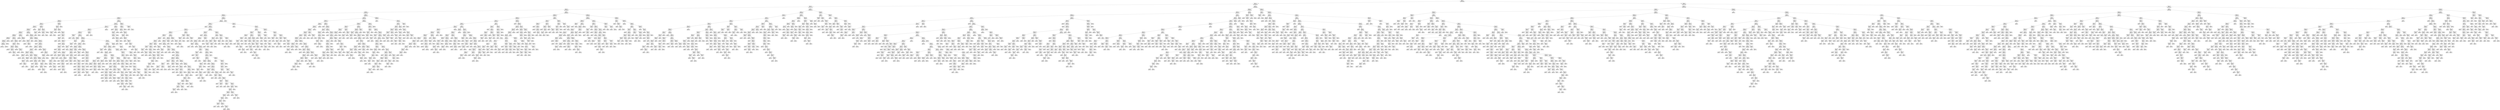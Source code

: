 digraph Tree {
node [shape=box, style="rounded", color="black", fontname=helvetica] ;
edge [fontname=helvetica] ;
0 [label="ispred <= 0.7\ngini = 0.2\nsamples = 19656\nvalue = [28226, 2890]"] ;
1 [label="ispred <= 0.2\ngini = 0.1\nsamples = 16847\nvalue = [25499, 1208]"] ;
0 -> 1 [labeldistance=2.5, labelangle=45, headlabel="True"] ;
2 [label="ispred <= 0.1\ngini = 0.1\nsamples = 14481\nvalue = [22211, 720]"] ;
1 -> 2 ;
3 [label="ispred <= 0.0\ngini = 0.1\nsamples = 13409\nvalue = [20630, 597]"] ;
2 -> 3 ;
4 [label="ispred <= 0.0\ngini = 0.0\nsamples = 10819\nvalue = [16721, 430]"] ;
3 -> 4 ;
5 [label="dockpred <= 0.1\ngini = 0.0\nsamples = 8622\nvalue = [13322, 321]"] ;
4 -> 5 ;
6 [label="dockpred <= 0.0\ngini = 0.0\nsamples = 7677\nvalue = [11969, 177]"] ;
5 -> 6 ;
7 [label="predus <= 0.3\ngini = 0.0\nsamples = 5824\nvalue = [9137, 69]"] ;
6 -> 7 ;
8 [label="predus <= 0.1\ngini = 0.0\nsamples = 5810\nvalue = [9124, 61]"] ;
7 -> 8 ;
9 [label="predus <= 0.0\ngini = 0.0\nsamples = 5778\nvalue = [9075, 57]"] ;
8 -> 9 ;
10 [label="dockpred <= 0.0\ngini = 0.0\nsamples = 5745\nvalue = [9026, 57]"] ;
9 -> 10 ;
11 [label="dockpred <= 0.0\ngini = 0.0\nsamples = 4127\nvalue = [6492, 33]"] ;
10 -> 11 ;
12 [label="dockpred <= 0.0\ngini = 0.0\nsamples = 3398\nvalue = [5337, 32]"] ;
11 -> 12 ;
13 [label="dockpred <= 0.0\ngini = 0.0\nsamples = 2947\nvalue = [4640, 22]"] ;
12 -> 13 ;
14 [label="dockpred <= 0.0\ngini = 0.0\nsamples = 2469\nvalue = [3890, 22]"] ;
13 -> 14 ;
15 [label="dockpred <= 0.0\ngini = 0.0\nsamples = 2421\nvalue = [3823, 18]"] ;
14 -> 15 ;
16 [label="gini = 0.0\nsamples = 2173\nvalue = [3446, 18]"] ;
15 -> 16 ;
17 [label="gini = 0.0\nsamples = 248\nvalue = [377, 0]"] ;
15 -> 17 ;
18 [label="gini = 0.1\nsamples = 48\nvalue = [67, 4]"] ;
14 -> 18 ;
19 [label="gini = 0.0\nsamples = 478\nvalue = [750, 0]"] ;
13 -> 19 ;
20 [label="dockpred <= 0.0\ngini = 0.0\nsamples = 451\nvalue = [697, 10]"] ;
12 -> 20 ;
21 [label="gini = 0.2\nsamples = 17\nvalue = [24, 4]"] ;
20 -> 21 ;
22 [label="dockpred <= 0.0\ngini = 0.0\nsamples = 434\nvalue = [673, 6]"] ;
20 -> 22 ;
23 [label="dockpred <= 0.0\ngini = 0.0\nsamples = 422\nvalue = [657, 5]"] ;
22 -> 23 ;
24 [label="dockpred <= 0.0\ngini = 0.0\nsamples = 165\nvalue = [258, 4]"] ;
23 -> 24 ;
25 [label="gini = 0.0\nsamples = 119\nvalue = [199, 0]"] ;
24 -> 25 ;
26 [label="dockpred <= 0.0\ngini = 0.1\nsamples = 46\nvalue = [59, 4]"] ;
24 -> 26 ;
27 [label="gini = 0.2\nsamples = 16\nvalue = [18, 2]"] ;
26 -> 27 ;
28 [label="dockpred <= 0.0\ngini = 0.1\nsamples = 30\nvalue = [41, 2]"] ;
26 -> 28 ;
29 [label="gini = 0.0\nsamples = 14\nvalue = [17, 0]"] ;
28 -> 29 ;
30 [label="gini = 0.1\nsamples = 16\nvalue = [24, 2]"] ;
28 -> 30 ;
31 [label="dockpred <= 0.0\ngini = 0.0\nsamples = 257\nvalue = [399, 1]"] ;
23 -> 31 ;
32 [label="gini = 0.0\nsamples = 180\nvalue = [281, 0]"] ;
31 -> 32 ;
33 [label="dockpred <= 0.0\ngini = 0.0\nsamples = 77\nvalue = [118, 1]"] ;
31 -> 33 ;
34 [label="gini = 0.1\nsamples = 15\nvalue = [23, 1]"] ;
33 -> 34 ;
35 [label="gini = 0.0\nsamples = 62\nvalue = [95, 0]"] ;
33 -> 35 ;
36 [label="gini = 0.1\nsamples = 12\nvalue = [16, 1]"] ;
22 -> 36 ;
37 [label="dockpred <= 0.0\ngini = 0.0\nsamples = 729\nvalue = [1155, 1]"] ;
11 -> 37 ;
38 [label="gini = 0.0\nsamples = 399\nvalue = [646, 0]"] ;
37 -> 38 ;
39 [label="dockpred <= 0.0\ngini = 0.0\nsamples = 330\nvalue = [509, 1]"] ;
37 -> 39 ;
40 [label="gini = 0.2\nsamples = 7\nvalue = [7, 1]"] ;
39 -> 40 ;
41 [label="gini = 0.0\nsamples = 323\nvalue = [502, 0]"] ;
39 -> 41 ;
42 [label="dockpred <= 0.0\ngini = 0.0\nsamples = 1618\nvalue = [2534, 24]"] ;
10 -> 42 ;
43 [label="gini = 0.3\nsamples = 5\nvalue = [4, 1]"] ;
42 -> 43 ;
44 [label="dockpred <= 0.0\ngini = 0.0\nsamples = 1613\nvalue = [2530, 23]"] ;
42 -> 44 ;
45 [label="dockpred <= 0.0\ngini = 0.1\nsamples = 88\nvalue = [140, 4]"] ;
44 -> 45 ;
46 [label="dockpred <= 0.0\ngini = 0.0\nsamples = 84\nvalue = [136, 2]"] ;
45 -> 46 ;
47 [label="gini = 0.0\nsamples = 41\nvalue = [65, 0]"] ;
46 -> 47 ;
48 [label="dockpred <= 0.0\ngini = 0.1\nsamples = 43\nvalue = [71, 2]"] ;
46 -> 48 ;
49 [label="gini = 0.2\nsamples = 9\nvalue = [17, 2]"] ;
48 -> 49 ;
50 [label="gini = 0.0\nsamples = 34\nvalue = [54, 0]"] ;
48 -> 50 ;
51 [label="gini = 0.4\nsamples = 4\nvalue = [4, 2]"] ;
45 -> 51 ;
52 [label="dockpred <= 0.0\ngini = 0.0\nsamples = 1525\nvalue = [2390, 19]"] ;
44 -> 52 ;
53 [label="gini = 0.0\nsamples = 302\nvalue = [465, 0]"] ;
52 -> 53 ;
54 [label="dockpred <= 0.0\ngini = 0.0\nsamples = 1223\nvalue = [1925, 19]"] ;
52 -> 54 ;
55 [label="gini = 0.4\nsamples = 3\nvalue = [5, 2]"] ;
54 -> 55 ;
56 [label="dockpred <= 0.0\ngini = 0.0\nsamples = 1220\nvalue = [1920, 17]"] ;
54 -> 56 ;
57 [label="dockpred <= 0.0\ngini = 0.0\nsamples = 780\nvalue = [1211, 14]"] ;
56 -> 57 ;
58 [label="dockpred <= 0.0\ngini = 0.0\nsamples = 779\nvalue = [1211, 13]"] ;
57 -> 58 ;
59 [label="dockpred <= 0.0\ngini = 0.0\nsamples = 340\nvalue = [544, 3]"] ;
58 -> 59 ;
60 [label="dockpred <= 0.0\ngini = 0.0\nsamples = 112\nvalue = [167, 3]"] ;
59 -> 60 ;
61 [label="gini = 0.0\nsamples = 109\nvalue = [164, 0]"] ;
60 -> 61 ;
62 [label="gini = 0.5\nsamples = 3\nvalue = [3, 3]"] ;
60 -> 62 ;
63 [label="gini = 0.0\nsamples = 228\nvalue = [377, 0]"] ;
59 -> 63 ;
64 [label="dockpred <= 0.0\ngini = 0.0\nsamples = 439\nvalue = [667, 10]"] ;
58 -> 64 ;
65 [label="dockpred <= 0.0\ngini = 0.1\nsamples = 44\nvalue = [67, 4]"] ;
64 -> 65 ;
66 [label="dockpred <= 0.0\ngini = 0.1\nsamples = 40\nvalue = [58, 2]"] ;
65 -> 66 ;
67 [label="dockpred <= 0.0\ngini = 0.1\nsamples = 16\nvalue = [24, 2]"] ;
66 -> 67 ;
68 [label="gini = 0.2\nsamples = 7\nvalue = [9, 1]"] ;
67 -> 68 ;
69 [label="dockpred <= 0.0\ngini = 0.1\nsamples = 9\nvalue = [15, 1]"] ;
67 -> 69 ;
70 [label="gini = 0.0\nsamples = 4\nvalue = [4, 0]"] ;
69 -> 70 ;
71 [label="gini = 0.2\nsamples = 5\nvalue = [11, 1]"] ;
69 -> 71 ;
72 [label="gini = 0.0\nsamples = 24\nvalue = [34, 0]"] ;
66 -> 72 ;
73 [label="gini = 0.3\nsamples = 4\nvalue = [9, 2]"] ;
65 -> 73 ;
74 [label="dockpred <= 0.0\ngini = 0.0\nsamples = 395\nvalue = [600, 6]"] ;
64 -> 74 ;
75 [label="dockpred <= 0.0\ngini = 0.0\nsamples = 264\nvalue = [407, 2]"] ;
74 -> 75 ;
76 [label="gini = 0.0\nsamples = 132\nvalue = [201, 0]"] ;
75 -> 76 ;
77 [label="dockpred <= 0.0\ngini = 0.0\nsamples = 132\nvalue = [206, 2]"] ;
75 -> 77 ;
78 [label="gini = 0.2\nsamples = 5\nvalue = [6, 1]"] ;
77 -> 78 ;
79 [label="dockpred <= 0.0\ngini = 0.0\nsamples = 127\nvalue = [200, 1]"] ;
77 -> 79 ;
80 [label="dockpred <= 0.0\ngini = 0.0\nsamples = 59\nvalue = [86, 1]"] ;
79 -> 80 ;
81 [label="gini = 0.0\nsamples = 56\nvalue = [84, 0]"] ;
80 -> 81 ;
82 [label="gini = 0.4\nsamples = 3\nvalue = [2, 1]"] ;
80 -> 82 ;
83 [label="gini = 0.0\nsamples = 68\nvalue = [114, 0]"] ;
79 -> 83 ;
84 [label="dockpred <= 0.0\ngini = 0.0\nsamples = 131\nvalue = [193, 4]"] ;
74 -> 84 ;
85 [label="gini = 0.5\nsamples = 2\nvalue = [1, 1]"] ;
84 -> 85 ;
86 [label="dockpred <= 0.0\ngini = 0.0\nsamples = 129\nvalue = [192, 3]"] ;
84 -> 86 ;
87 [label="dockpred <= 0.0\ngini = 0.1\nsamples = 56\nvalue = [83, 3]"] ;
86 -> 87 ;
88 [label="dockpred <= 0.0\ngini = 0.0\nsamples = 54\nvalue = [82, 2]"] ;
87 -> 88 ;
89 [label="gini = 0.0\nsamples = 35\nvalue = [52, 0]"] ;
88 -> 89 ;
90 [label="dockpred <= 0.0\ngini = 0.1\nsamples = 19\nvalue = [30, 2]"] ;
88 -> 90 ;
91 [label="gini = 0.4\nsamples = 2\nvalue = [1, 2]"] ;
90 -> 91 ;
92 [label="gini = 0.0\nsamples = 17\nvalue = [29, 0]"] ;
90 -> 92 ;
93 [label="gini = 0.5\nsamples = 2\nvalue = [1, 1]"] ;
87 -> 93 ;
94 [label="gini = 0.0\nsamples = 73\nvalue = [109, 0]"] ;
86 -> 94 ;
95 [label="gini = 0.0\nsamples = 1\nvalue = [0, 1]"] ;
57 -> 95 ;
96 [label="dockpred <= 0.0\ngini = 0.0\nsamples = 440\nvalue = [709, 3]"] ;
56 -> 96 ;
97 [label="gini = 0.0\nsamples = 268\nvalue = [426, 0]"] ;
96 -> 97 ;
98 [label="dockpred <= 0.0\ngini = 0.0\nsamples = 172\nvalue = [283, 3]"] ;
96 -> 98 ;
99 [label="gini = 0.0\nsamples = 1\nvalue = [0, 1]"] ;
98 -> 99 ;
100 [label="dockpred <= 0.0\ngini = 0.0\nsamples = 171\nvalue = [283, 2]"] ;
98 -> 100 ;
101 [label="dockpred <= 0.0\ngini = 0.0\nsamples = 58\nvalue = [88, 2]"] ;
100 -> 101 ;
102 [label="gini = 0.0\nsamples = 55\nvalue = [83, 0]"] ;
101 -> 102 ;
103 [label="gini = 0.4\nsamples = 3\nvalue = [5, 2]"] ;
101 -> 103 ;
104 [label="gini = 0.0\nsamples = 113\nvalue = [195, 0]"] ;
100 -> 104 ;
105 [label="gini = 0.0\nsamples = 33\nvalue = [49, 0]"] ;
9 -> 105 ;
106 [label="dockpred <= 0.0\ngini = 0.1\nsamples = 32\nvalue = [49, 4]"] ;
8 -> 106 ;
107 [label="predus <= 0.2\ngini = 0.3\nsamples = 6\nvalue = [9, 2]"] ;
106 -> 107 ;
108 [label="predus <= 0.1\ngini = 0.4\nsamples = 2\nvalue = [1, 2]"] ;
107 -> 108 ;
109 [label="gini = 0.0\nsamples = 1\nvalue = [1, 0]"] ;
108 -> 109 ;
110 [label="gini = 0.0\nsamples = 1\nvalue = [0, 2]"] ;
108 -> 110 ;
111 [label="gini = 0.0\nsamples = 4\nvalue = [8, 0]"] ;
107 -> 111 ;
112 [label="predus <= 0.1\ngini = 0.1\nsamples = 26\nvalue = [40, 2]"] ;
106 -> 112 ;
113 [label="dockpred <= 0.0\ngini = 0.5\nsamples = 2\nvalue = [2, 2]"] ;
112 -> 113 ;
114 [label="gini = 0.0\nsamples = 1\nvalue = [2, 0]"] ;
113 -> 114 ;
115 [label="gini = 0.0\nsamples = 1\nvalue = [0, 2]"] ;
113 -> 115 ;
116 [label="gini = 0.0\nsamples = 24\nvalue = [38, 0]"] ;
112 -> 116 ;
117 [label="dockpred <= 0.0\ngini = 0.5\nsamples = 14\nvalue = [13, 8]"] ;
7 -> 117 ;
118 [label="predus <= 0.3\ngini = 0.5\nsamples = 11\nvalue = [8, 8]"] ;
117 -> 118 ;
119 [label="predus <= 0.3\ngini = 0.3\nsamples = 3\nvalue = [1, 5]"] ;
118 -> 119 ;
120 [label="dockpred <= 0.0\ngini = 0.3\nsamples = 2\nvalue = [1, 4]"] ;
119 -> 120 ;
121 [label="gini = 0.0\nsamples = 1\nvalue = [0, 4]"] ;
120 -> 121 ;
122 [label="gini = 0.0\nsamples = 1\nvalue = [1, 0]"] ;
120 -> 122 ;
123 [label="gini = 0.0\nsamples = 1\nvalue = [0, 1]"] ;
119 -> 123 ;
124 [label="predus <= 0.4\ngini = 0.4\nsamples = 8\nvalue = [7, 3]"] ;
118 -> 124 ;
125 [label="gini = 0.0\nsamples = 3\nvalue = [4, 0]"] ;
124 -> 125 ;
126 [label="predus <= 0.4\ngini = 0.5\nsamples = 5\nvalue = [3, 3]"] ;
124 -> 126 ;
127 [label="gini = 0.0\nsamples = 1\nvalue = [0, 2]"] ;
126 -> 127 ;
128 [label="dockpred <= 0.0\ngini = 0.4\nsamples = 4\nvalue = [3, 1]"] ;
126 -> 128 ;
129 [label="predus <= 0.6\ngini = 0.5\nsamples = 2\nvalue = [1, 1]"] ;
128 -> 129 ;
130 [label="gini = 0.0\nsamples = 1\nvalue = [1, 0]"] ;
129 -> 130 ;
131 [label="gini = 0.0\nsamples = 1\nvalue = [0, 1]"] ;
129 -> 131 ;
132 [label="gini = 0.0\nsamples = 2\nvalue = [2, 0]"] ;
128 -> 132 ;
133 [label="gini = 0.0\nsamples = 3\nvalue = [5, 0]"] ;
117 -> 133 ;
134 [label="predus <= 0.2\ngini = 0.1\nsamples = 1853\nvalue = [2832, 108]"] ;
6 -> 134 ;
135 [label="predus <= 0.1\ngini = 0.1\nsamples = 1814\nvalue = [2782, 98]"] ;
134 -> 135 ;
136 [label="predus <= 0.0\ngini = 0.1\nsamples = 1778\nvalue = [2733, 94]"] ;
135 -> 136 ;
137 [label="predus <= 0.0\ngini = 0.1\nsamples = 1741\nvalue = [2671, 94]"] ;
136 -> 137 ;
138 [label="dockpred <= 0.0\ngini = 0.1\nsamples = 1739\nvalue = [2670, 92]"] ;
137 -> 138 ;
139 [label="dockpred <= 0.0\ngini = 0.5\nsamples = 4\nvalue = [3, 5]"] ;
138 -> 139 ;
140 [label="gini = 0.4\nsamples = 2\nvalue = [1, 3]"] ;
139 -> 140 ;
141 [label="gini = 0.5\nsamples = 2\nvalue = [2, 2]"] ;
139 -> 141 ;
142 [label="dockpred <= 0.0\ngini = 0.1\nsamples = 1735\nvalue = [2667, 87]"] ;
138 -> 142 ;
143 [label="dockpred <= 0.0\ngini = 0.2\nsamples = 49\nvalue = [69, 8]"] ;
142 -> 143 ;
144 [label="dockpred <= 0.0\ngini = 0.1\nsamples = 45\nvalue = [67, 3]"] ;
143 -> 144 ;
145 [label="gini = 0.0\nsamples = 20\nvalue = [28, 0]"] ;
144 -> 145 ;
146 [label="predus <= 0.0\ngini = 0.1\nsamples = 25\nvalue = [39, 3]"] ;
144 -> 146 ;
147 [label="dockpred <= 0.0\ngini = 0.1\nsamples = 24\nvalue = [38, 3]"] ;
146 -> 147 ;
148 [label="gini = 0.5\nsamples = 2\nvalue = [3, 2]"] ;
147 -> 148 ;
149 [label="dockpred <= 0.0\ngini = 0.1\nsamples = 22\nvalue = [35, 1]"] ;
147 -> 149 ;
150 [label="dockpred <= 0.0\ngini = 0.2\nsamples = 7\nvalue = [10, 1]"] ;
149 -> 150 ;
151 [label="gini = 0.0\nsamples = 5\nvalue = [9, 0]"] ;
150 -> 151 ;
152 [label="gini = 0.5\nsamples = 2\nvalue = [1, 1]"] ;
150 -> 152 ;
153 [label="gini = 0.0\nsamples = 15\nvalue = [25, 0]"] ;
149 -> 153 ;
154 [label="gini = 0.0\nsamples = 1\nvalue = [1, 0]"] ;
146 -> 154 ;
155 [label="predus <= 0.0\ngini = 0.4\nsamples = 4\nvalue = [2, 5]"] ;
143 -> 155 ;
156 [label="dockpred <= 0.0\ngini = 0.3\nsamples = 3\nvalue = [1, 5]"] ;
155 -> 156 ;
157 [label="dockpred <= 0.0\ngini = 0.4\nsamples = 2\nvalue = [1, 2]"] ;
156 -> 157 ;
158 [label="gini = 0.0\nsamples = 1\nvalue = [0, 2]"] ;
157 -> 158 ;
159 [label="gini = 0.0\nsamples = 1\nvalue = [1, 0]"] ;
157 -> 159 ;
160 [label="gini = 0.0\nsamples = 1\nvalue = [0, 3]"] ;
156 -> 160 ;
161 [label="gini = 0.0\nsamples = 1\nvalue = [1, 0]"] ;
155 -> 161 ;
162 [label="dockpred <= 0.0\ngini = 0.1\nsamples = 1686\nvalue = [2598, 79]"] ;
142 -> 162 ;
163 [label="predus <= 0.0\ngini = 0.0\nsamples = 758\nvalue = [1188, 21]"] ;
162 -> 163 ;
164 [label="dockpred <= 0.0\ngini = 0.0\nsamples = 736\nvalue = [1148, 21]"] ;
163 -> 164 ;
165 [label="dockpred <= 0.0\ngini = 0.1\nsamples = 387\nvalue = [603, 18]"] ;
164 -> 165 ;
166 [label="dockpred <= 0.0\ngini = 0.1\nsamples = 382\nvalue = [598, 16]"] ;
165 -> 166 ;
167 [label="dockpred <= 0.0\ngini = 0.0\nsamples = 306\nvalue = [483, 8]"] ;
166 -> 167 ;
168 [label="dockpred <= 0.0\ngini = 0.0\nsamples = 131\nvalue = [195, 5]"] ;
167 -> 168 ;
169 [label="dockpred <= 0.0\ngini = 0.0\nsamples = 129\nvalue = [194, 3]"] ;
168 -> 169 ;
170 [label="dockpred <= 0.0\ngini = 0.1\nsamples = 74\nvalue = [112, 3]"] ;
169 -> 170 ;
171 [label="dockpred <= 0.0\ngini = 0.0\nsamples = 72\nvalue = [109, 2]"] ;
170 -> 171 ;
172 [label="gini = 0.0\nsamples = 49\nvalue = [76, 0]"] ;
171 -> 172 ;
173 [label="dockpred <= 0.0\ngini = 0.1\nsamples = 23\nvalue = [33, 2]"] ;
171 -> 173 ;
174 [label="gini = 0.5\nsamples = 2\nvalue = [2, 2]"] ;
173 -> 174 ;
175 [label="gini = 0.0\nsamples = 21\nvalue = [31, 0]"] ;
173 -> 175 ;
176 [label="gini = 0.4\nsamples = 2\nvalue = [3, 1]"] ;
170 -> 176 ;
177 [label="gini = 0.0\nsamples = 55\nvalue = [82, 0]"] ;
169 -> 177 ;
178 [label="gini = 0.4\nsamples = 2\nvalue = [1, 2]"] ;
168 -> 178 ;
179 [label="dockpred <= 0.0\ngini = 0.0\nsamples = 175\nvalue = [288, 3]"] ;
167 -> 179 ;
180 [label="gini = 0.0\nsamples = 87\nvalue = [156, 0]"] ;
179 -> 180 ;
181 [label="dockpred <= 0.0\ngini = 0.0\nsamples = 88\nvalue = [132, 3]"] ;
179 -> 181 ;
182 [label="gini = 0.4\nsamples = 2\nvalue = [3, 1]"] ;
181 -> 182 ;
183 [label="dockpred <= 0.0\ngini = 0.0\nsamples = 86\nvalue = [129, 2]"] ;
181 -> 183 ;
184 [label="gini = 0.0\nsamples = 36\nvalue = [49, 0]"] ;
183 -> 184 ;
185 [label="dockpred <= 0.0\ngini = 0.0\nsamples = 50\nvalue = [80, 2]"] ;
183 -> 185 ;
186 [label="gini = 0.2\nsamples = 5\nvalue = [8, 1]"] ;
185 -> 186 ;
187 [label="dockpred <= 0.0\ngini = 0.0\nsamples = 45\nvalue = [72, 1]"] ;
185 -> 187 ;
188 [label="gini = 0.0\nsamples = 26\nvalue = [43, 0]"] ;
187 -> 188 ;
189 [label="dockpred <= 0.0\ngini = 0.1\nsamples = 19\nvalue = [29, 1]"] ;
187 -> 189 ;
190 [label="gini = 0.4\nsamples = 2\nvalue = [2, 1]"] ;
189 -> 190 ;
191 [label="gini = 0.0\nsamples = 17\nvalue = [27, 0]"] ;
189 -> 191 ;
192 [label="dockpred <= 0.0\ngini = 0.1\nsamples = 76\nvalue = [115, 8]"] ;
166 -> 192 ;
193 [label="gini = 0.4\nsamples = 2\nvalue = [1, 2]"] ;
192 -> 193 ;
194 [label="dockpred <= 0.0\ngini = 0.1\nsamples = 74\nvalue = [114, 6]"] ;
192 -> 194 ;
195 [label="dockpred <= 0.0\ngini = 0.2\nsamples = 20\nvalue = [29, 3]"] ;
194 -> 195 ;
196 [label="gini = 0.0\nsamples = 16\nvalue = [25, 0]"] ;
195 -> 196 ;
197 [label="dockpred <= 0.0\ngini = 0.5\nsamples = 4\nvalue = [4, 3]"] ;
195 -> 197 ;
198 [label="gini = 0.0\nsamples = 1\nvalue = [0, 1]"] ;
197 -> 198 ;
199 [label="gini = 0.4\nsamples = 3\nvalue = [4, 2]"] ;
197 -> 199 ;
200 [label="dockpred <= 0.0\ngini = 0.1\nsamples = 54\nvalue = [85, 3]"] ;
194 -> 200 ;
201 [label="gini = 0.0\nsamples = 13\nvalue = [22, 0]"] ;
200 -> 201 ;
202 [label="dockpred <= 0.0\ngini = 0.1\nsamples = 41\nvalue = [63, 3]"] ;
200 -> 202 ;
203 [label="gini = 0.0\nsamples = 1\nvalue = [0, 1]"] ;
202 -> 203 ;
204 [label="dockpred <= 0.0\ngini = 0.1\nsamples = 40\nvalue = [63, 2]"] ;
202 -> 204 ;
205 [label="gini = 0.0\nsamples = 21\nvalue = [31, 0]"] ;
204 -> 205 ;
206 [label="dockpred <= 0.0\ngini = 0.1\nsamples = 19\nvalue = [32, 2]"] ;
204 -> 206 ;
207 [label="gini = 0.4\nsamples = 2\nvalue = [2, 1]"] ;
206 -> 207 ;
208 [label="dockpred <= 0.0\ngini = 0.1\nsamples = 17\nvalue = [30, 1]"] ;
206 -> 208 ;
209 [label="gini = 0.0\nsamples = 8\nvalue = [15, 0]"] ;
208 -> 209 ;
210 [label="dockpred <= 0.0\ngini = 0.1\nsamples = 9\nvalue = [15, 1]"] ;
208 -> 210 ;
211 [label="gini = 0.0\nsamples = 1\nvalue = [0, 1]"] ;
210 -> 211 ;
212 [label="gini = 0.0\nsamples = 8\nvalue = [15, 0]"] ;
210 -> 212 ;
213 [label="dockpred <= 0.0\ngini = 0.4\nsamples = 5\nvalue = [5, 2]"] ;
165 -> 213 ;
214 [label="gini = 0.0\nsamples = 1\nvalue = [0, 1]"] ;
213 -> 214 ;
215 [label="dockpred <= 0.0\ngini = 0.3\nsamples = 4\nvalue = [5, 1]"] ;
213 -> 215 ;
216 [label="gini = 0.0\nsamples = 1\nvalue = [1, 0]"] ;
215 -> 216 ;
217 [label="gini = 0.3\nsamples = 3\nvalue = [4, 1]"] ;
215 -> 217 ;
218 [label="dockpred <= 0.0\ngini = 0.0\nsamples = 349\nvalue = [545, 3]"] ;
164 -> 218 ;
219 [label="gini = 0.0\nsamples = 189\nvalue = [296, 0]"] ;
218 -> 219 ;
220 [label="dockpred <= 0.0\ngini = 0.0\nsamples = 160\nvalue = [249, 3]"] ;
218 -> 220 ;
221 [label="gini = 0.0\nsamples = 1\nvalue = [0, 1]"] ;
220 -> 221 ;
222 [label="dockpred <= 0.0\ngini = 0.0\nsamples = 159\nvalue = [249, 2]"] ;
220 -> 222 ;
223 [label="gini = 0.0\nsamples = 86\nvalue = [126, 0]"] ;
222 -> 223 ;
224 [label="dockpred <= 0.0\ngini = 0.0\nsamples = 73\nvalue = [123, 2]"] ;
222 -> 224 ;
225 [label="gini = 0.0\nsamples = 1\nvalue = [0, 1]"] ;
224 -> 225 ;
226 [label="dockpred <= 0.0\ngini = 0.0\nsamples = 72\nvalue = [123, 1]"] ;
224 -> 226 ;
227 [label="gini = 0.0\nsamples = 34\nvalue = [66, 0]"] ;
226 -> 227 ;
228 [label="dockpred <= 0.0\ngini = 0.0\nsamples = 38\nvalue = [57, 1]"] ;
226 -> 228 ;
229 [label="gini = 0.5\nsamples = 2\nvalue = [1, 1]"] ;
228 -> 229 ;
230 [label="gini = 0.0\nsamples = 36\nvalue = [56, 0]"] ;
228 -> 230 ;
231 [label="gini = 0.0\nsamples = 22\nvalue = [40, 0]"] ;
163 -> 231 ;
232 [label="predus <= 0.0\ngini = 0.1\nsamples = 928\nvalue = [1410, 58]"] ;
162 -> 232 ;
233 [label="dockpred <= 0.0\ngini = 0.1\nsamples = 889\nvalue = [1345, 57]"] ;
232 -> 233 ;
234 [label="dockpred <= 0.0\ngini = 0.5\nsamples = 4\nvalue = [3, 3]"] ;
233 -> 234 ;
235 [label="dockpred <= 0.0\ngini = 0.4\nsamples = 2\nvalue = [3, 1]"] ;
234 -> 235 ;
236 [label="gini = 0.0\nsamples = 1\nvalue = [0, 1]"] ;
235 -> 236 ;
237 [label="gini = 0.0\nsamples = 1\nvalue = [3, 0]"] ;
235 -> 237 ;
238 [label="gini = 0.0\nsamples = 2\nvalue = [0, 2]"] ;
234 -> 238 ;
239 [label="dockpred <= 0.1\ngini = 0.1\nsamples = 885\nvalue = [1342, 54]"] ;
233 -> 239 ;
240 [label="dockpred <= 0.1\ngini = 0.1\nsamples = 664\nvalue = [994, 50]"] ;
239 -> 240 ;
241 [label="dockpred <= 0.0\ngini = 0.1\nsamples = 662\nvalue = [993, 46]"] ;
240 -> 241 ;
242 [label="dockpred <= 0.0\ngini = 0.1\nsamples = 305\nvalue = [465, 13]"] ;
241 -> 242 ;
243 [label="dockpred <= 0.0\ngini = 0.1\nsamples = 130\nvalue = [205, 10]"] ;
242 -> 243 ;
244 [label="dockpred <= 0.0\ngini = 0.1\nsamples = 129\nvalue = [205, 9]"] ;
243 -> 244 ;
245 [label="dockpred <= 0.0\ngini = 0.0\nsamples = 104\nvalue = [168, 4]"] ;
244 -> 245 ;
246 [label="dockpred <= 0.0\ngini = 0.1\nsamples = 48\nvalue = [73, 4]"] ;
245 -> 246 ;
247 [label="dockpred <= 0.0\ngini = 0.0\nsamples = 46\nvalue = [72, 1]"] ;
246 -> 247 ;
248 [label="gini = 0.0\nsamples = 42\nvalue = [68, 0]"] ;
247 -> 248 ;
249 [label="dockpred <= 0.0\ngini = 0.3\nsamples = 4\nvalue = [4, 1]"] ;
247 -> 249 ;
250 [label="gini = 0.5\nsamples = 2\nvalue = [1, 1]"] ;
249 -> 250 ;
251 [label="gini = 0.0\nsamples = 2\nvalue = [3, 0]"] ;
249 -> 251 ;
252 [label="gini = 0.4\nsamples = 2\nvalue = [1, 3]"] ;
246 -> 252 ;
253 [label="gini = 0.0\nsamples = 56\nvalue = [95, 0]"] ;
245 -> 253 ;
254 [label="dockpred <= 0.0\ngini = 0.2\nsamples = 25\nvalue = [37, 5]"] ;
244 -> 254 ;
255 [label="gini = 0.0\nsamples = 1\nvalue = [0, 3]"] ;
254 -> 255 ;
256 [label="dockpred <= 0.0\ngini = 0.1\nsamples = 24\nvalue = [37, 2]"] ;
254 -> 256 ;
257 [label="gini = 0.0\nsamples = 12\nvalue = [21, 0]"] ;
256 -> 257 ;
258 [label="dockpred <= 0.0\ngini = 0.2\nsamples = 12\nvalue = [16, 2]"] ;
256 -> 258 ;
259 [label="gini = 0.0\nsamples = 1\nvalue = [0, 2]"] ;
258 -> 259 ;
260 [label="gini = 0.0\nsamples = 11\nvalue = [16, 0]"] ;
258 -> 260 ;
261 [label="gini = 0.0\nsamples = 1\nvalue = [0, 1]"] ;
243 -> 261 ;
262 [label="dockpred <= 0.0\ngini = 0.0\nsamples = 175\nvalue = [260, 3]"] ;
242 -> 262 ;
263 [label="dockpred <= 0.0\ngini = 0.0\nsamples = 119\nvalue = [171, 3]"] ;
262 -> 263 ;
264 [label="dockpred <= 0.0\ngini = 0.0\nsamples = 118\nvalue = [171, 1]"] ;
263 -> 264 ;
265 [label="dockpred <= 0.0\ngini = 0.0\nsamples = 36\nvalue = [55, 1]"] ;
264 -> 265 ;
266 [label="gini = 0.0\nsamples = 35\nvalue = [55, 0]"] ;
265 -> 266 ;
267 [label="gini = 0.0\nsamples = 1\nvalue = [0, 1]"] ;
265 -> 267 ;
268 [label="gini = 0.0\nsamples = 82\nvalue = [116, 0]"] ;
264 -> 268 ;
269 [label="gini = 0.0\nsamples = 1\nvalue = [0, 2]"] ;
263 -> 269 ;
270 [label="gini = 0.0\nsamples = 56\nvalue = [89, 0]"] ;
262 -> 270 ;
271 [label="dockpred <= 0.0\ngini = 0.1\nsamples = 357\nvalue = [528, 33]"] ;
241 -> 271 ;
272 [label="dockpred <= 0.0\ngini = 0.5\nsamples = 4\nvalue = [3, 5]"] ;
271 -> 272 ;
273 [label="dockpred <= 0.0\ngini = 0.5\nsamples = 3\nvalue = [3, 2]"] ;
272 -> 273 ;
274 [label="gini = 0.5\nsamples = 2\nvalue = [2, 2]"] ;
273 -> 274 ;
275 [label="gini = 0.0\nsamples = 1\nvalue = [1, 0]"] ;
273 -> 275 ;
276 [label="gini = 0.0\nsamples = 1\nvalue = [0, 3]"] ;
272 -> 276 ;
277 [label="dockpred <= 0.0\ngini = 0.1\nsamples = 353\nvalue = [525, 28]"] ;
271 -> 277 ;
278 [label="dockpred <= 0.0\ngini = 0.1\nsamples = 209\nvalue = [311, 21]"] ;
277 -> 278 ;
279 [label="dockpred <= 0.0\ngini = 0.1\nsamples = 208\nvalue = [311, 16]"] ;
278 -> 279 ;
280 [label="dockpred <= 0.0\ngini = 0.1\nsamples = 59\nvalue = [81, 7]"] ;
279 -> 280 ;
281 [label="dockpred <= 0.0\ngini = 0.1\nsamples = 57\nvalue = [80, 4]"] ;
280 -> 281 ;
282 [label="gini = 0.0\nsamples = 20\nvalue = [31, 0]"] ;
281 -> 282 ;
283 [label="dockpred <= 0.0\ngini = 0.1\nsamples = 37\nvalue = [49, 4]"] ;
281 -> 283 ;
284 [label="gini = 0.4\nsamples = 2\nvalue = [1, 3]"] ;
283 -> 284 ;
285 [label="dockpred <= 0.0\ngini = 0.0\nsamples = 35\nvalue = [48, 1]"] ;
283 -> 285 ;
286 [label="gini = 0.0\nsamples = 20\nvalue = [29, 0]"] ;
285 -> 286 ;
287 [label="dockpred <= 0.0\ngini = 0.1\nsamples = 15\nvalue = [19, 1]"] ;
285 -> 287 ;
288 [label="gini = 0.4\nsamples = 2\nvalue = [2, 1]"] ;
287 -> 288 ;
289 [label="gini = 0.0\nsamples = 13\nvalue = [17, 0]"] ;
287 -> 289 ;
290 [label="gini = 0.4\nsamples = 2\nvalue = [1, 3]"] ;
280 -> 290 ;
291 [label="dockpred <= 0.0\ngini = 0.1\nsamples = 149\nvalue = [230, 9]"] ;
279 -> 291 ;
292 [label="dockpred <= 0.0\ngini = 0.0\nsamples = 76\nvalue = [116, 2]"] ;
291 -> 292 ;
293 [label="dockpred <= 0.0\ngini = 0.1\nsamples = 32\nvalue = [43, 2]"] ;
292 -> 293 ;
294 [label="dockpred <= 0.0\ngini = 0.0\nsamples = 31\nvalue = [43, 1]"] ;
293 -> 294 ;
295 [label="gini = 0.0\nsamples = 21\nvalue = [28, 0]"] ;
294 -> 295 ;
296 [label="dockpred <= 0.0\ngini = 0.1\nsamples = 10\nvalue = [15, 1]"] ;
294 -> 296 ;
297 [label="gini = 0.0\nsamples = 1\nvalue = [0, 1]"] ;
296 -> 297 ;
298 [label="gini = 0.0\nsamples = 9\nvalue = [15, 0]"] ;
296 -> 298 ;
299 [label="gini = 0.0\nsamples = 1\nvalue = [0, 1]"] ;
293 -> 299 ;
300 [label="gini = 0.0\nsamples = 44\nvalue = [73, 0]"] ;
292 -> 300 ;
301 [label="dockpred <= 0.0\ngini = 0.1\nsamples = 73\nvalue = [114, 7]"] ;
291 -> 301 ;
302 [label="gini = 0.0\nsamples = 1\nvalue = [0, 1]"] ;
301 -> 302 ;
303 [label="dockpred <= 0.0\ngini = 0.1\nsamples = 72\nvalue = [114, 6]"] ;
301 -> 303 ;
304 [label="dockpred <= 0.0\ngini = 0.2\nsamples = 28\nvalue = [39, 4]"] ;
303 -> 304 ;
305 [label="dockpred <= 0.0\ngini = 0.1\nsamples = 26\nvalue = [37, 2]"] ;
304 -> 305 ;
306 [label="gini = 0.0\nsamples = 12\nvalue = [20, 0]"] ;
305 -> 306 ;
307 [label="dockpred <= 0.0\ngini = 0.2\nsamples = 14\nvalue = [17, 2]"] ;
305 -> 307 ;
308 [label="gini = 0.4\nsamples = 2\nvalue = [2, 1]"] ;
307 -> 308 ;
309 [label="dockpred <= 0.0\ngini = 0.1\nsamples = 12\nvalue = [15, 1]"] ;
307 -> 309 ;
310 [label="gini = 0.0\nsamples = 8\nvalue = [10, 0]"] ;
309 -> 310 ;
311 [label="dockpred <= 0.0\ngini = 0.3\nsamples = 4\nvalue = [5, 1]"] ;
309 -> 311 ;
312 [label="gini = 0.0\nsamples = 1\nvalue = [0, 1]"] ;
311 -> 312 ;
313 [label="gini = 0.0\nsamples = 3\nvalue = [5, 0]"] ;
311 -> 313 ;
314 [label="gini = 0.5\nsamples = 2\nvalue = [2, 2]"] ;
304 -> 314 ;
315 [label="dockpred <= 0.0\ngini = 0.1\nsamples = 44\nvalue = [75, 2]"] ;
303 -> 315 ;
316 [label="dockpred <= 0.0\ngini = 0.1\nsamples = 24\nvalue = [43, 2]"] ;
315 -> 316 ;
317 [label="dockpred <= 0.0\ngini = 0.0\nsamples = 23\nvalue = [43, 1]"] ;
316 -> 317 ;
318 [label="gini = 0.0\nsamples = 15\nvalue = [29, 0]"] ;
317 -> 318 ;
319 [label="dockpred <= 0.0\ngini = 0.1\nsamples = 8\nvalue = [14, 1]"] ;
317 -> 319 ;
320 [label="gini = 0.0\nsamples = 1\nvalue = [0, 1]"] ;
319 -> 320 ;
321 [label="gini = 0.0\nsamples = 7\nvalue = [14, 0]"] ;
319 -> 321 ;
322 [label="gini = 0.0\nsamples = 1\nvalue = [0, 1]"] ;
316 -> 322 ;
323 [label="gini = 0.0\nsamples = 20\nvalue = [32, 0]"] ;
315 -> 323 ;
324 [label="gini = 0.0\nsamples = 1\nvalue = [0, 5]"] ;
278 -> 324 ;
325 [label="dockpred <= 0.1\ngini = 0.1\nsamples = 144\nvalue = [214, 7]"] ;
277 -> 325 ;
326 [label="dockpred <= 0.0\ngini = 0.0\nsamples = 111\nvalue = [165, 2]"] ;
325 -> 326 ;
327 [label="dockpred <= 0.0\ngini = 0.1\nsamples = 45\nvalue = [67, 2]"] ;
326 -> 327 ;
328 [label="dockpred <= 0.0\ngini = 0.0\nsamples = 44\nvalue = [67, 1]"] ;
327 -> 328 ;
329 [label="gini = 0.0\nsamples = 39\nvalue = [60, 0]"] ;
328 -> 329 ;
330 [label="dockpred <= 0.0\ngini = 0.2\nsamples = 5\nvalue = [7, 1]"] ;
328 -> 330 ;
331 [label="gini = 0.0\nsamples = 1\nvalue = [0, 1]"] ;
330 -> 331 ;
332 [label="gini = 0.0\nsamples = 4\nvalue = [7, 0]"] ;
330 -> 332 ;
333 [label="gini = 0.0\nsamples = 1\nvalue = [0, 1]"] ;
327 -> 333 ;
334 [label="gini = 0.0\nsamples = 66\nvalue = [98, 0]"] ;
326 -> 334 ;
335 [label="dockpred <= 0.1\ngini = 0.2\nsamples = 33\nvalue = [49, 5]"] ;
325 -> 335 ;
336 [label="gini = 0.0\nsamples = 1\nvalue = [0, 2]"] ;
335 -> 336 ;
337 [label="dockpred <= 0.1\ngini = 0.1\nsamples = 32\nvalue = [49, 3]"] ;
335 -> 337 ;
338 [label="dockpred <= 0.1\ngini = 0.2\nsamples = 16\nvalue = [20, 3]"] ;
337 -> 338 ;
339 [label="gini = 0.0\nsamples = 11\nvalue = [15, 0]"] ;
338 -> 339 ;
340 [label="dockpred <= 0.1\ngini = 0.5\nsamples = 5\nvalue = [5, 3]"] ;
338 -> 340 ;
341 [label="gini = 0.0\nsamples = 1\nvalue = [0, 2]"] ;
340 -> 341 ;
342 [label="dockpred <= 0.1\ngini = 0.3\nsamples = 4\nvalue = [5, 1]"] ;
340 -> 342 ;
343 [label="gini = 0.0\nsamples = 2\nvalue = [3, 0]"] ;
342 -> 343 ;
344 [label="gini = 0.4\nsamples = 2\nvalue = [2, 1]"] ;
342 -> 344 ;
345 [label="gini = 0.0\nsamples = 16\nvalue = [29, 0]"] ;
337 -> 345 ;
346 [label="gini = 0.3\nsamples = 2\nvalue = [1, 4]"] ;
240 -> 346 ;
347 [label="dockpred <= 0.1\ngini = 0.0\nsamples = 221\nvalue = [348, 4]"] ;
239 -> 347 ;
348 [label="dockpred <= 0.1\ngini = 0.0\nsamples = 179\nvalue = [279, 2]"] ;
347 -> 348 ;
349 [label="dockpred <= 0.1\ngini = 0.0\nsamples = 75\nvalue = [107, 2]"] ;
348 -> 349 ;
350 [label="dockpred <= 0.1\ngini = 0.0\nsamples = 74\nvalue = [107, 1]"] ;
349 -> 350 ;
351 [label="gini = 0.0\nsamples = 68\nvalue = [100, 0]"] ;
350 -> 351 ;
352 [label="dockpred <= 0.1\ngini = 0.2\nsamples = 6\nvalue = [7, 1]"] ;
350 -> 352 ;
353 [label="gini = 0.0\nsamples = 1\nvalue = [0, 1]"] ;
352 -> 353 ;
354 [label="gini = 0.0\nsamples = 5\nvalue = [7, 0]"] ;
352 -> 354 ;
355 [label="gini = 0.0\nsamples = 1\nvalue = [0, 1]"] ;
349 -> 355 ;
356 [label="gini = 0.0\nsamples = 104\nvalue = [172, 0]"] ;
348 -> 356 ;
357 [label="dockpred <= 0.1\ngini = 0.1\nsamples = 42\nvalue = [69, 2]"] ;
347 -> 357 ;
358 [label="gini = 0.0\nsamples = 1\nvalue = [0, 1]"] ;
357 -> 358 ;
359 [label="dockpred <= 0.1\ngini = 0.0\nsamples = 41\nvalue = [69, 1]"] ;
357 -> 359 ;
360 [label="dockpred <= 0.1\ngini = 0.1\nsamples = 14\nvalue = [24, 1]"] ;
359 -> 360 ;
361 [label="gini = 0.0\nsamples = 13\nvalue = [24, 0]"] ;
360 -> 361 ;
362 [label="gini = 0.0\nsamples = 1\nvalue = [0, 1]"] ;
360 -> 362 ;
363 [label="gini = 0.0\nsamples = 27\nvalue = [45, 0]"] ;
359 -> 363 ;
364 [label="predus <= 0.0\ngini = 0.0\nsamples = 39\nvalue = [65, 1]"] ;
232 -> 364 ;
365 [label="gini = 0.0\nsamples = 25\nvalue = [40, 0]"] ;
364 -> 365 ;
366 [label="predus <= 0.0\ngini = 0.1\nsamples = 14\nvalue = [25, 1]"] ;
364 -> 366 ;
367 [label="gini = 0.0\nsamples = 1\nvalue = [0, 1]"] ;
366 -> 367 ;
368 [label="gini = 0.0\nsamples = 13\nvalue = [25, 0]"] ;
366 -> 368 ;
369 [label="dockpred <= 0.0\ngini = 0.4\nsamples = 2\nvalue = [1, 2]"] ;
137 -> 369 ;
370 [label="gini = 0.0\nsamples = 1\nvalue = [0, 2]"] ;
369 -> 370 ;
371 [label="gini = 0.0\nsamples = 1\nvalue = [1, 0]"] ;
369 -> 371 ;
372 [label="gini = 0.0\nsamples = 37\nvalue = [62, 0]"] ;
136 -> 372 ;
373 [label="predus <= 0.1\ngini = 0.1\nsamples = 36\nvalue = [49, 4]"] ;
135 -> 373 ;
374 [label="gini = 0.0\nsamples = 1\nvalue = [0, 1]"] ;
373 -> 374 ;
375 [label="dockpred <= 0.0\ngini = 0.1\nsamples = 35\nvalue = [49, 3]"] ;
373 -> 375 ;
376 [label="dockpred <= 0.0\ngini = 0.2\nsamples = 17\nvalue = [23, 3]"] ;
375 -> 376 ;
377 [label="dockpred <= 0.0\ngini = 0.1\nsamples = 16\nvalue = [23, 2]"] ;
376 -> 377 ;
378 [label="gini = 0.0\nsamples = 6\nvalue = [9, 0]"] ;
377 -> 378 ;
379 [label="predus <= 0.1\ngini = 0.2\nsamples = 10\nvalue = [14, 2]"] ;
377 -> 379 ;
380 [label="predus <= 0.1\ngini = 0.5\nsamples = 3\nvalue = [2, 2]"] ;
379 -> 380 ;
381 [label="gini = 0.0\nsamples = 1\nvalue = [2, 0]"] ;
380 -> 381 ;
382 [label="gini = 0.0\nsamples = 2\nvalue = [0, 2]"] ;
380 -> 382 ;
383 [label="gini = 0.0\nsamples = 7\nvalue = [12, 0]"] ;
379 -> 383 ;
384 [label="gini = 0.0\nsamples = 1\nvalue = [0, 1]"] ;
376 -> 384 ;
385 [label="gini = 0.0\nsamples = 18\nvalue = [26, 0]"] ;
375 -> 385 ;
386 [label="dockpred <= 0.1\ngini = 0.3\nsamples = 39\nvalue = [50, 10]"] ;
134 -> 386 ;
387 [label="dockpred <= 0.1\ngini = 0.2\nsamples = 36\nvalue = [48, 8]"] ;
386 -> 387 ;
388 [label="predus <= 0.2\ngini = 0.3\nsamples = 26\nvalue = [34, 8]"] ;
387 -> 388 ;
389 [label="gini = 0.0\nsamples = 2\nvalue = [0, 3]"] ;
388 -> 389 ;
390 [label="dockpred <= 0.0\ngini = 0.2\nsamples = 24\nvalue = [34, 5]"] ;
388 -> 390 ;
391 [label="dockpred <= 0.0\ngini = 0.2\nsamples = 23\nvalue = [34, 4]"] ;
390 -> 391 ;
392 [label="gini = 0.0\nsamples = 11\nvalue = [20, 0]"] ;
391 -> 392 ;
393 [label="dockpred <= 0.0\ngini = 0.3\nsamples = 12\nvalue = [14, 4]"] ;
391 -> 393 ;
394 [label="gini = 0.0\nsamples = 1\nvalue = [0, 2]"] ;
393 -> 394 ;
395 [label="dockpred <= 0.0\ngini = 0.2\nsamples = 11\nvalue = [14, 2]"] ;
393 -> 395 ;
396 [label="gini = 0.0\nsamples = 4\nvalue = [6, 0]"] ;
395 -> 396 ;
397 [label="dockpred <= 0.0\ngini = 0.3\nsamples = 7\nvalue = [8, 2]"] ;
395 -> 397 ;
398 [label="gini = 0.0\nsamples = 1\nvalue = [0, 1]"] ;
397 -> 398 ;
399 [label="predus <= 0.3\ngini = 0.2\nsamples = 6\nvalue = [8, 1]"] ;
397 -> 399 ;
400 [label="gini = 0.0\nsamples = 4\nvalue = [7, 0]"] ;
399 -> 400 ;
401 [label="predus <= 0.4\ngini = 0.5\nsamples = 2\nvalue = [1, 1]"] ;
399 -> 401 ;
402 [label="gini = 0.0\nsamples = 1\nvalue = [0, 1]"] ;
401 -> 402 ;
403 [label="gini = 0.0\nsamples = 1\nvalue = [1, 0]"] ;
401 -> 403 ;
404 [label="gini = 0.0\nsamples = 1\nvalue = [0, 1]"] ;
390 -> 404 ;
405 [label="gini = 0.0\nsamples = 10\nvalue = [14, 0]"] ;
387 -> 405 ;
406 [label="dockpred <= 0.1\ngini = 0.5\nsamples = 3\nvalue = [2, 2]"] ;
386 -> 406 ;
407 [label="gini = 0.0\nsamples = 1\nvalue = [0, 2]"] ;
406 -> 407 ;
408 [label="gini = 0.0\nsamples = 2\nvalue = [2, 0]"] ;
406 -> 408 ;
409 [label="dockpred <= 0.9\ngini = 0.2\nsamples = 945\nvalue = [1353, 144]"] ;
5 -> 409 ;
410 [label="predus <= 0.2\ngini = 0.2\nsamples = 944\nvalue = [1353, 142]"] ;
409 -> 410 ;
411 [label="dockpred <= 0.1\ngini = 0.1\nsamples = 854\nvalue = [1262, 101]"] ;
410 -> 411 ;
412 [label="gini = 0.0\nsamples = 1\nvalue = [0, 1]"] ;
411 -> 412 ;
413 [label="dockpred <= 0.2\ngini = 0.1\nsamples = 853\nvalue = [1262, 100]"] ;
411 -> 413 ;
414 [label="predus <= 0.2\ngini = 0.1\nsamples = 528\nvalue = [791, 50]"] ;
413 -> 414 ;
415 [label="dockpred <= 0.1\ngini = 0.1\nsamples = 514\nvalue = [773, 45]"] ;
414 -> 415 ;
416 [label="dockpred <= 0.1\ngini = 0.2\nsamples = 102\nvalue = [137, 14]"] ;
415 -> 416 ;
417 [label="predus <= 0.0\ngini = 0.1\nsamples = 101\nvalue = [137, 11]"] ;
416 -> 417 ;
418 [label="dockpred <= 0.1\ngini = 0.1\nsamples = 92\nvalue = [124, 11]"] ;
417 -> 418 ;
419 [label="dockpred <= 0.1\ngini = 0.1\nsamples = 80\nvalue = [111, 7]"] ;
418 -> 419 ;
420 [label="dockpred <= 0.1\ngini = 0.3\nsamples = 6\nvalue = [7, 2]"] ;
419 -> 420 ;
421 [label="dockpred <= 0.1\ngini = 0.2\nsamples = 5\nvalue = [7, 1]"] ;
420 -> 421 ;
422 [label="gini = 0.0\nsamples = 2\nvalue = [4, 0]"] ;
421 -> 422 ;
423 [label="dockpred <= 0.1\ngini = 0.4\nsamples = 3\nvalue = [3, 1]"] ;
421 -> 423 ;
424 [label="gini = 0.0\nsamples = 1\nvalue = [0, 1]"] ;
423 -> 424 ;
425 [label="gini = 0.0\nsamples = 2\nvalue = [3, 0]"] ;
423 -> 425 ;
426 [label="gini = 0.0\nsamples = 1\nvalue = [0, 1]"] ;
420 -> 426 ;
427 [label="dockpred <= 0.1\ngini = 0.1\nsamples = 74\nvalue = [104, 5]"] ;
419 -> 427 ;
428 [label="dockpred <= 0.1\ngini = 0.1\nsamples = 47\nvalue = [65, 5]"] ;
427 -> 428 ;
429 [label="dockpred <= 0.1\ngini = 0.1\nsamples = 46\nvalue = [65, 4]"] ;
428 -> 429 ;
430 [label="gini = 0.0\nsamples = 13\nvalue = [19, 0]"] ;
429 -> 430 ;
431 [label="dockpred <= 0.1\ngini = 0.1\nsamples = 33\nvalue = [46, 4]"] ;
429 -> 431 ;
432 [label="gini = 0.0\nsamples = 1\nvalue = [0, 1]"] ;
431 -> 432 ;
433 [label="dockpred <= 0.1\ngini = 0.1\nsamples = 32\nvalue = [46, 3]"] ;
431 -> 433 ;
434 [label="dockpred <= 0.1\ngini = 0.1\nsamples = 25\nvalue = [35, 3]"] ;
433 -> 434 ;
435 [label="dockpred <= 0.1\ngini = 0.1\nsamples = 24\nvalue = [35, 2]"] ;
434 -> 435 ;
436 [label="dockpred <= 0.1\ngini = 0.1\nsamples = 19\nvalue = [23, 2]"] ;
435 -> 436 ;
437 [label="dockpred <= 0.1\ngini = 0.1\nsamples = 18\nvalue = [23, 1]"] ;
436 -> 437 ;
438 [label="dockpred <= 0.1\ngini = 0.2\nsamples = 9\nvalue = [10, 1]"] ;
437 -> 438 ;
439 [label="gini = 0.0\nsamples = 8\nvalue = [10, 0]"] ;
438 -> 439 ;
440 [label="gini = 0.0\nsamples = 1\nvalue = [0, 1]"] ;
438 -> 440 ;
441 [label="gini = 0.0\nsamples = 9\nvalue = [13, 0]"] ;
437 -> 441 ;
442 [label="gini = 0.0\nsamples = 1\nvalue = [0, 1]"] ;
436 -> 442 ;
443 [label="gini = 0.0\nsamples = 5\nvalue = [12, 0]"] ;
435 -> 443 ;
444 [label="gini = 0.0\nsamples = 1\nvalue = [0, 1]"] ;
434 -> 444 ;
445 [label="gini = 0.0\nsamples = 7\nvalue = [11, 0]"] ;
433 -> 445 ;
446 [label="gini = 0.0\nsamples = 1\nvalue = [0, 1]"] ;
428 -> 446 ;
447 [label="gini = 0.0\nsamples = 27\nvalue = [39, 0]"] ;
427 -> 447 ;
448 [label="dockpred <= 0.1\ngini = 0.4\nsamples = 12\nvalue = [13, 4]"] ;
418 -> 448 ;
449 [label="gini = 0.0\nsamples = 1\nvalue = [0, 2]"] ;
448 -> 449 ;
450 [label="dockpred <= 0.1\ngini = 0.2\nsamples = 11\nvalue = [13, 2]"] ;
448 -> 450 ;
451 [label="gini = 0.0\nsamples = 5\nvalue = [7, 0]"] ;
450 -> 451 ;
452 [label="dockpred <= 0.1\ngini = 0.4\nsamples = 6\nvalue = [6, 2]"] ;
450 -> 452 ;
453 [label="dockpred <= 0.1\ngini = 0.4\nsamples = 5\nvalue = [4, 2]"] ;
452 -> 453 ;
454 [label="dockpred <= 0.1\ngini = 0.3\nsamples = 4\nvalue = [4, 1]"] ;
453 -> 454 ;
455 [label="gini = 0.5\nsamples = 2\nvalue = [1, 1]"] ;
454 -> 455 ;
456 [label="gini = 0.0\nsamples = 2\nvalue = [3, 0]"] ;
454 -> 456 ;
457 [label="gini = 0.0\nsamples = 1\nvalue = [0, 1]"] ;
453 -> 457 ;
458 [label="gini = 0.0\nsamples = 1\nvalue = [2, 0]"] ;
452 -> 458 ;
459 [label="gini = 0.0\nsamples = 9\nvalue = [13, 0]"] ;
417 -> 459 ;
460 [label="gini = 0.0\nsamples = 1\nvalue = [0, 3]"] ;
416 -> 460 ;
461 [label="predus <= 0.0\ngini = 0.1\nsamples = 412\nvalue = [636, 31]"] ;
415 -> 461 ;
462 [label="predus <= 0.0\ngini = 0.1\nsamples = 343\nvalue = [518, 29]"] ;
461 -> 462 ;
463 [label="dockpred <= 0.1\ngini = 0.1\nsamples = 341\nvalue = [516, 28]"] ;
462 -> 463 ;
464 [label="gini = 0.0\nsamples = 31\nvalue = [50, 0]"] ;
463 -> 464 ;
465 [label="dockpred <= 0.1\ngini = 0.1\nsamples = 310\nvalue = [466, 28]"] ;
463 -> 465 ;
466 [label="gini = 0.0\nsamples = 1\nvalue = [0, 1]"] ;
465 -> 466 ;
467 [label="dockpred <= 0.1\ngini = 0.1\nsamples = 309\nvalue = [466, 27]"] ;
465 -> 467 ;
468 [label="dockpred <= 0.1\ngini = 0.4\nsamples = 3\nvalue = [3, 1]"] ;
467 -> 468 ;
469 [label="gini = 0.0\nsamples = 2\nvalue = [3, 0]"] ;
468 -> 469 ;
470 [label="gini = 0.0\nsamples = 1\nvalue = [0, 1]"] ;
468 -> 470 ;
471 [label="dockpred <= 0.1\ngini = 0.1\nsamples = 306\nvalue = [463, 26]"] ;
467 -> 471 ;
472 [label="gini = 0.0\nsamples = 22\nvalue = [35, 0]"] ;
471 -> 472 ;
473 [label="dockpred <= 0.1\ngini = 0.1\nsamples = 284\nvalue = [428, 26]"] ;
471 -> 473 ;
474 [label="gini = 0.0\nsamples = 1\nvalue = [0, 1]"] ;
473 -> 474 ;
475 [label="dockpred <= 0.1\ngini = 0.1\nsamples = 283\nvalue = [428, 25]"] ;
473 -> 475 ;
476 [label="dockpred <= 0.1\ngini = 0.1\nsamples = 161\nvalue = [242, 11]"] ;
475 -> 476 ;
477 [label="dockpred <= 0.1\ngini = 0.1\nsamples = 50\nvalue = [74, 6]"] ;
476 -> 477 ;
478 [label="dockpred <= 0.1\ngini = 0.1\nsamples = 49\nvalue = [74, 4]"] ;
477 -> 478 ;
479 [label="dockpred <= 0.1\ngini = 0.0\nsamples = 32\nvalue = [47, 1]"] ;
478 -> 479 ;
480 [label="dockpred <= 0.1\ngini = 0.1\nsamples = 8\nvalue = [14, 1]"] ;
479 -> 480 ;
481 [label="gini = 0.0\nsamples = 7\nvalue = [14, 0]"] ;
480 -> 481 ;
482 [label="gini = 0.0\nsamples = 1\nvalue = [0, 1]"] ;
480 -> 482 ;
483 [label="gini = 0.0\nsamples = 24\nvalue = [33, 0]"] ;
479 -> 483 ;
484 [label="dockpred <= 0.1\ngini = 0.2\nsamples = 17\nvalue = [27, 3]"] ;
478 -> 484 ;
485 [label="gini = 0.0\nsamples = 1\nvalue = [0, 3]"] ;
484 -> 485 ;
486 [label="gini = 0.0\nsamples = 16\nvalue = [27, 0]"] ;
484 -> 486 ;
487 [label="gini = 0.0\nsamples = 1\nvalue = [0, 2]"] ;
477 -> 487 ;
488 [label="dockpred <= 0.1\ngini = 0.1\nsamples = 111\nvalue = [168, 5]"] ;
476 -> 488 ;
489 [label="dockpred <= 0.1\ngini = 0.0\nsamples = 57\nvalue = [87, 1]"] ;
488 -> 489 ;
490 [label="dockpred <= 0.1\ngini = 0.1\nsamples = 18\nvalue = [27, 1]"] ;
489 -> 490 ;
491 [label="gini = 0.0\nsamples = 17\nvalue = [27, 0]"] ;
490 -> 491 ;
492 [label="gini = 0.0\nsamples = 1\nvalue = [0, 1]"] ;
490 -> 492 ;
493 [label="gini = 0.0\nsamples = 39\nvalue = [60, 0]"] ;
489 -> 493 ;
494 [label="dockpred <= 0.1\ngini = 0.1\nsamples = 54\nvalue = [81, 4]"] ;
488 -> 494 ;
495 [label="gini = 0.0\nsamples = 1\nvalue = [0, 1]"] ;
494 -> 495 ;
496 [label="dockpred <= 0.1\ngini = 0.1\nsamples = 53\nvalue = [81, 3]"] ;
494 -> 496 ;
497 [label="dockpred <= 0.1\ngini = 0.3\nsamples = 4\nvalue = [9, 2]"] ;
496 -> 497 ;
498 [label="gini = 0.0\nsamples = 3\nvalue = [9, 0]"] ;
497 -> 498 ;
499 [label="gini = 0.0\nsamples = 1\nvalue = [0, 2]"] ;
497 -> 499 ;
500 [label="dockpred <= 0.1\ngini = 0.0\nsamples = 49\nvalue = [72, 1]"] ;
496 -> 500 ;
501 [label="dockpred <= 0.1\ngini = 0.1\nsamples = 19\nvalue = [25, 1]"] ;
500 -> 501 ;
502 [label="gini = 0.0\nsamples = 18\nvalue = [25, 0]"] ;
501 -> 502 ;
503 [label="gini = 0.0\nsamples = 1\nvalue = [0, 1]"] ;
501 -> 503 ;
504 [label="gini = 0.0\nsamples = 30\nvalue = [47, 0]"] ;
500 -> 504 ;
505 [label="dockpred <= 0.1\ngini = 0.1\nsamples = 122\nvalue = [186, 14]"] ;
475 -> 505 ;
506 [label="gini = 0.0\nsamples = 1\nvalue = [0, 2]"] ;
505 -> 506 ;
507 [label="dockpred <= 0.1\ngini = 0.1\nsamples = 121\nvalue = [186, 12]"] ;
505 -> 507 ;
508 [label="gini = 0.0\nsamples = 16\nvalue = [31, 0]"] ;
507 -> 508 ;
509 [label="dockpred <= 0.1\ngini = 0.1\nsamples = 105\nvalue = [155, 12]"] ;
507 -> 509 ;
510 [label="gini = 0.0\nsamples = 1\nvalue = [0, 1]"] ;
509 -> 510 ;
511 [label="dockpred <= 0.2\ngini = 0.1\nsamples = 104\nvalue = [155, 11]"] ;
509 -> 511 ;
512 [label="dockpred <= 0.2\ngini = 0.1\nsamples = 93\nvalue = [133, 11]"] ;
511 -> 512 ;
513 [label="dockpred <= 0.2\ngini = 0.1\nsamples = 92\nvalue = [133, 9]"] ;
512 -> 513 ;
514 [label="dockpred <= 0.2\ngini = 0.2\nsamples = 73\nvalue = [100, 9]"] ;
513 -> 514 ;
515 [label="dockpred <= 0.1\ngini = 0.1\nsamples = 72\nvalue = [100, 6]"] ;
514 -> 515 ;
516 [label="dockpred <= 0.1\ngini = 0.2\nsamples = 36\nvalue = [49, 5]"] ;
515 -> 516 ;
517 [label="dockpred <= 0.1\ngini = 0.1\nsamples = 35\nvalue = [49, 4]"] ;
516 -> 517 ;
518 [label="dockpred <= 0.1\ngini = 0.1\nsamples = 30\nvalue = [41, 2]"] ;
517 -> 518 ;
519 [label="dockpred <= 0.1\ngini = 0.2\nsamples = 12\nvalue = [13, 2]"] ;
518 -> 519 ;
520 [label="gini = 0.0\nsamples = 10\nvalue = [13, 0]"] ;
519 -> 520 ;
521 [label="gini = 0.0\nsamples = 2\nvalue = [0, 2]"] ;
519 -> 521 ;
522 [label="gini = 0.0\nsamples = 18\nvalue = [28, 0]"] ;
518 -> 522 ;
523 [label="dockpred <= 0.1\ngini = 0.3\nsamples = 5\nvalue = [8, 2]"] ;
517 -> 523 ;
524 [label="gini = 0.0\nsamples = 1\nvalue = [0, 2]"] ;
523 -> 524 ;
525 [label="gini = 0.0\nsamples = 4\nvalue = [8, 0]"] ;
523 -> 525 ;
526 [label="gini = 0.0\nsamples = 1\nvalue = [0, 1]"] ;
516 -> 526 ;
527 [label="dockpred <= 0.1\ngini = 0.0\nsamples = 36\nvalue = [51, 1]"] ;
515 -> 527 ;
528 [label="gini = 0.0\nsamples = 19\nvalue = [26, 0]"] ;
527 -> 528 ;
529 [label="dockpred <= 0.1\ngini = 0.1\nsamples = 17\nvalue = [25, 1]"] ;
527 -> 529 ;
530 [label="gini = 0.0\nsamples = 1\nvalue = [0, 1]"] ;
529 -> 530 ;
531 [label="gini = 0.0\nsamples = 16\nvalue = [25, 0]"] ;
529 -> 531 ;
532 [label="gini = 0.0\nsamples = 1\nvalue = [0, 3]"] ;
514 -> 532 ;
533 [label="gini = 0.0\nsamples = 19\nvalue = [33, 0]"] ;
513 -> 533 ;
534 [label="gini = 0.0\nsamples = 1\nvalue = [0, 2]"] ;
512 -> 534 ;
535 [label="gini = 0.0\nsamples = 11\nvalue = [22, 0]"] ;
511 -> 535 ;
536 [label="dockpred <= 0.1\ngini = 0.4\nsamples = 2\nvalue = [2, 1]"] ;
462 -> 536 ;
537 [label="gini = 0.0\nsamples = 1\nvalue = [0, 1]"] ;
536 -> 537 ;
538 [label="gini = 0.0\nsamples = 1\nvalue = [2, 0]"] ;
536 -> 538 ;
539 [label="dockpred <= 0.1\ngini = 0.0\nsamples = 69\nvalue = [118, 2]"] ;
461 -> 539 ;
540 [label="gini = 0.0\nsamples = 47\nvalue = [77, 0]"] ;
539 -> 540 ;
541 [label="predus <= 0.1\ngini = 0.1\nsamples = 22\nvalue = [41, 2]"] ;
539 -> 541 ;
542 [label="gini = 0.0\nsamples = 13\nvalue = [26, 0]"] ;
541 -> 542 ;
543 [label="predus <= 0.1\ngini = 0.2\nsamples = 9\nvalue = [15, 2]"] ;
541 -> 543 ;
544 [label="gini = 0.0\nsamples = 1\nvalue = [0, 2]"] ;
543 -> 544 ;
545 [label="gini = 0.0\nsamples = 8\nvalue = [15, 0]"] ;
543 -> 545 ;
546 [label="predus <= 0.2\ngini = 0.3\nsamples = 14\nvalue = [18, 5]"] ;
414 -> 546 ;
547 [label="dockpred <= 0.1\ngini = 0.5\nsamples = 4\nvalue = [3, 3]"] ;
546 -> 547 ;
548 [label="dockpred <= 0.1\ngini = 0.4\nsamples = 3\nvalue = [1, 3]"] ;
547 -> 548 ;
549 [label="gini = 0.0\nsamples = 1\nvalue = [1, 0]"] ;
548 -> 549 ;
550 [label="gini = 0.0\nsamples = 2\nvalue = [0, 3]"] ;
548 -> 550 ;
551 [label="gini = 0.0\nsamples = 1\nvalue = [2, 0]"] ;
547 -> 551 ;
552 [label="dockpred <= 0.1\ngini = 0.2\nsamples = 10\nvalue = [15, 2]"] ;
546 -> 552 ;
553 [label="gini = 0.0\nsamples = 5\nvalue = [9, 0]"] ;
552 -> 553 ;
554 [label="dockpred <= 0.1\ngini = 0.4\nsamples = 5\nvalue = [6, 2]"] ;
552 -> 554 ;
555 [label="gini = 0.0\nsamples = 1\nvalue = [0, 2]"] ;
554 -> 555 ;
556 [label="gini = 0.0\nsamples = 4\nvalue = [6, 0]"] ;
554 -> 556 ;
557 [label="predus <= 0.0\ngini = 0.2\nsamples = 325\nvalue = [471, 50]"] ;
413 -> 557 ;
558 [label="dockpred <= 0.2\ngini = 0.2\nsamples = 234\nvalue = [327, 41]"] ;
557 -> 558 ;
559 [label="gini = 0.0\nsamples = 1\nvalue = [0, 1]"] ;
558 -> 559 ;
560 [label="predus <= 0.0\ngini = 0.2\nsamples = 233\nvalue = [327, 40]"] ;
558 -> 560 ;
561 [label="predus <= 0.0\ngini = 0.2\nsamples = 230\nvalue = [322, 38]"] ;
560 -> 561 ;
562 [label="dockpred <= 0.2\ngini = 0.2\nsamples = 228\nvalue = [316, 38]"] ;
561 -> 562 ;
563 [label="dockpred <= 0.2\ngini = 0.4\nsamples = 3\nvalue = [4, 2]"] ;
562 -> 563 ;
564 [label="gini = 0.0\nsamples = 2\nvalue = [4, 0]"] ;
563 -> 564 ;
565 [label="gini = 0.0\nsamples = 1\nvalue = [0, 2]"] ;
563 -> 565 ;
566 [label="dockpred <= 0.2\ngini = 0.2\nsamples = 225\nvalue = [312, 36]"] ;
562 -> 566 ;
567 [label="gini = 0.0\nsamples = 15\nvalue = [22, 0]"] ;
566 -> 567 ;
568 [label="dockpred <= 0.2\ngini = 0.2\nsamples = 210\nvalue = [290, 36]"] ;
566 -> 568 ;
569 [label="dockpred <= 0.2\ngini = 0.5\nsamples = 6\nvalue = [4, 4]"] ;
568 -> 569 ;
570 [label="dockpred <= 0.2\ngini = 0.4\nsamples = 5\nvalue = [4, 2]"] ;
569 -> 570 ;
571 [label="gini = 0.0\nsamples = 1\nvalue = [0, 1]"] ;
570 -> 571 ;
572 [label="dockpred <= 0.2\ngini = 0.3\nsamples = 4\nvalue = [4, 1]"] ;
570 -> 572 ;
573 [label="gini = 0.0\nsamples = 2\nvalue = [2, 0]"] ;
572 -> 573 ;
574 [label="dockpred <= 0.2\ngini = 0.4\nsamples = 2\nvalue = [2, 1]"] ;
572 -> 574 ;
575 [label="gini = 0.0\nsamples = 1\nvalue = [0, 1]"] ;
574 -> 575 ;
576 [label="gini = 0.0\nsamples = 1\nvalue = [2, 0]"] ;
574 -> 576 ;
577 [label="gini = 0.0\nsamples = 1\nvalue = [0, 2]"] ;
569 -> 577 ;
578 [label="dockpred <= 0.6\ngini = 0.2\nsamples = 204\nvalue = [286, 32]"] ;
568 -> 578 ;
579 [label="dockpred <= 0.6\ngini = 0.2\nsamples = 198\nvalue = [275, 32]"] ;
578 -> 579 ;
580 [label="dockpred <= 0.4\ngini = 0.2\nsamples = 197\nvalue = [275, 31]"] ;
579 -> 580 ;
581 [label="dockpred <= 0.2\ngini = 0.2\nsamples = 177\nvalue = [244, 25]"] ;
580 -> 581 ;
582 [label="dockpred <= 0.2\ngini = 0.3\nsamples = 22\nvalue = [29, 5]"] ;
581 -> 582 ;
583 [label="dockpred <= 0.2\ngini = 0.2\nsamples = 21\nvalue = [29, 3]"] ;
582 -> 583 ;
584 [label="dockpred <= 0.2\ngini = 0.3\nsamples = 14\nvalue = [17, 3]"] ;
583 -> 584 ;
585 [label="dockpred <= 0.2\ngini = 0.2\nsamples = 13\nvalue = [17, 2]"] ;
584 -> 585 ;
586 [label="gini = 0.0\nsamples = 3\nvalue = [5, 0]"] ;
585 -> 586 ;
587 [label="dockpred <= 0.2\ngini = 0.2\nsamples = 10\nvalue = [12, 2]"] ;
585 -> 587 ;
588 [label="gini = 0.0\nsamples = 1\nvalue = [0, 1]"] ;
587 -> 588 ;
589 [label="dockpred <= 0.2\ngini = 0.1\nsamples = 9\nvalue = [12, 1]"] ;
587 -> 589 ;
590 [label="gini = 0.0\nsamples = 5\nvalue = [8, 0]"] ;
589 -> 590 ;
591 [label="dockpred <= 0.2\ngini = 0.3\nsamples = 4\nvalue = [4, 1]"] ;
589 -> 591 ;
592 [label="gini = 0.0\nsamples = 1\nvalue = [0, 1]"] ;
591 -> 592 ;
593 [label="gini = 0.0\nsamples = 3\nvalue = [4, 0]"] ;
591 -> 593 ;
594 [label="gini = 0.0\nsamples = 1\nvalue = [0, 1]"] ;
584 -> 594 ;
595 [label="gini = 0.0\nsamples = 7\nvalue = [12, 0]"] ;
583 -> 595 ;
596 [label="gini = 0.0\nsamples = 1\nvalue = [0, 2]"] ;
582 -> 596 ;
597 [label="dockpred <= 0.2\ngini = 0.2\nsamples = 155\nvalue = [215, 20]"] ;
581 -> 597 ;
598 [label="gini = 0.0\nsamples = 19\nvalue = [35, 0]"] ;
597 -> 598 ;
599 [label="dockpred <= 0.2\ngini = 0.2\nsamples = 136\nvalue = [180, 20]"] ;
597 -> 599 ;
600 [label="gini = 0.0\nsamples = 1\nvalue = [0, 3]"] ;
599 -> 600 ;
601 [label="dockpred <= 0.3\ngini = 0.2\nsamples = 135\nvalue = [180, 17]"] ;
599 -> 601 ;
602 [label="dockpred <= 0.2\ngini = 0.0\nsamples = 28\nvalue = [42, 1]"] ;
601 -> 602 ;
603 [label="gini = 0.0\nsamples = 17\nvalue = [25, 0]"] ;
602 -> 603 ;
604 [label="dockpred <= 0.2\ngini = 0.1\nsamples = 11\nvalue = [17, 1]"] ;
602 -> 604 ;
605 [label="gini = 0.0\nsamples = 1\nvalue = [0, 1]"] ;
604 -> 605 ;
606 [label="gini = 0.0\nsamples = 10\nvalue = [17, 0]"] ;
604 -> 606 ;
607 [label="dockpred <= 0.3\ngini = 0.2\nsamples = 107\nvalue = [138, 16]"] ;
601 -> 607 ;
608 [label="gini = 0.0\nsamples = 2\nvalue = [0, 3]"] ;
607 -> 608 ;
609 [label="dockpred <= 0.3\ngini = 0.2\nsamples = 105\nvalue = [138, 13]"] ;
607 -> 609 ;
610 [label="dockpred <= 0.3\ngini = 0.4\nsamples = 3\nvalue = [4, 2]"] ;
609 -> 610 ;
611 [label="gini = 0.0\nsamples = 2\nvalue = [4, 0]"] ;
610 -> 611 ;
612 [label="gini = 0.0\nsamples = 1\nvalue = [0, 2]"] ;
610 -> 612 ;
613 [label="dockpred <= 0.3\ngini = 0.1\nsamples = 102\nvalue = [134, 11]"] ;
609 -> 613 ;
614 [label="gini = 0.0\nsamples = 29\nvalue = [45, 0]"] ;
613 -> 614 ;
615 [label="dockpred <= 0.3\ngini = 0.2\nsamples = 73\nvalue = [89, 11]"] ;
613 -> 615 ;
616 [label="dockpred <= 0.3\ngini = 0.4\nsamples = 3\nvalue = [1, 2]"] ;
615 -> 616 ;
617 [label="gini = 0.0\nsamples = 1\nvalue = [0, 1]"] ;
616 -> 617 ;
618 [label="dockpred <= 0.3\ngini = 0.5\nsamples = 2\nvalue = [1, 1]"] ;
616 -> 618 ;
619 [label="gini = 0.0\nsamples = 1\nvalue = [1, 0]"] ;
618 -> 619 ;
620 [label="gini = 0.0\nsamples = 1\nvalue = [0, 1]"] ;
618 -> 620 ;
621 [label="dockpred <= 0.3\ngini = 0.2\nsamples = 70\nvalue = [88, 9]"] ;
615 -> 621 ;
622 [label="dockpred <= 0.3\ngini = 0.4\nsamples = 7\nvalue = [6, 2]"] ;
621 -> 622 ;
623 [label="gini = 0.0\nsamples = 6\nvalue = [6, 0]"] ;
622 -> 623 ;
624 [label="gini = 0.0\nsamples = 1\nvalue = [0, 2]"] ;
622 -> 624 ;
625 [label="dockpred <= 0.4\ngini = 0.1\nsamples = 63\nvalue = [82, 7]"] ;
621 -> 625 ;
626 [label="dockpred <= 0.4\ngini = 0.2\nsamples = 56\nvalue = [74, 7]"] ;
625 -> 626 ;
627 [label="dockpred <= 0.4\ngini = 0.1\nsamples = 55\nvalue = [74, 6]"] ;
626 -> 627 ;
628 [label="dockpred <= 0.4\ngini = 0.2\nsamples = 36\nvalue = [48, 5]"] ;
627 -> 628 ;
629 [label="dockpred <= 0.4\ngini = 0.1\nsamples = 35\nvalue = [48, 3]"] ;
628 -> 629 ;
630 [label="dockpred <= 0.4\ngini = 0.1\nsamples = 28\nvalue = [34, 3]"] ;
629 -> 630 ;
631 [label="dockpred <= 0.3\ngini = 0.1\nsamples = 27\nvalue = [34, 2]"] ;
630 -> 631 ;
632 [label="dockpred <= 0.3\ngini = 0.2\nsamples = 5\nvalue = [7, 1]"] ;
631 -> 632 ;
633 [label="gini = 0.0\nsamples = 4\nvalue = [7, 0]"] ;
632 -> 633 ;
634 [label="gini = 0.0\nsamples = 1\nvalue = [0, 1]"] ;
632 -> 634 ;
635 [label="dockpred <= 0.3\ngini = 0.1\nsamples = 22\nvalue = [27, 1]"] ;
631 -> 635 ;
636 [label="gini = 0.0\nsamples = 13\nvalue = [17, 0]"] ;
635 -> 636 ;
637 [label="dockpred <= 0.3\ngini = 0.2\nsamples = 9\nvalue = [10, 1]"] ;
635 -> 637 ;
638 [label="gini = 0.0\nsamples = 1\nvalue = [0, 1]"] ;
637 -> 638 ;
639 [label="gini = 0.0\nsamples = 8\nvalue = [10, 0]"] ;
637 -> 639 ;
640 [label="gini = 0.0\nsamples = 1\nvalue = [0, 1]"] ;
630 -> 640 ;
641 [label="gini = 0.0\nsamples = 7\nvalue = [14, 0]"] ;
629 -> 641 ;
642 [label="gini = 0.0\nsamples = 1\nvalue = [0, 2]"] ;
628 -> 642 ;
643 [label="dockpred <= 0.4\ngini = 0.1\nsamples = 19\nvalue = [26, 1]"] ;
627 -> 643 ;
644 [label="gini = 0.0\nsamples = 12\nvalue = [19, 0]"] ;
643 -> 644 ;
645 [label="dockpred <= 0.4\ngini = 0.2\nsamples = 7\nvalue = [7, 1]"] ;
643 -> 645 ;
646 [label="gini = 0.0\nsamples = 1\nvalue = [0, 1]"] ;
645 -> 646 ;
647 [label="gini = 0.0\nsamples = 6\nvalue = [7, 0]"] ;
645 -> 647 ;
648 [label="gini = 0.0\nsamples = 1\nvalue = [0, 1]"] ;
626 -> 648 ;
649 [label="gini = 0.0\nsamples = 7\nvalue = [8, 0]"] ;
625 -> 649 ;
650 [label="dockpred <= 0.4\ngini = 0.3\nsamples = 20\nvalue = [31, 6]"] ;
580 -> 650 ;
651 [label="gini = 0.0\nsamples = 1\nvalue = [0, 1]"] ;
650 -> 651 ;
652 [label="dockpred <= 0.5\ngini = 0.2\nsamples = 19\nvalue = [31, 5]"] ;
650 -> 652 ;
653 [label="dockpred <= 0.5\ngini = 0.4\nsamples = 11\nvalue = [17, 5]"] ;
652 -> 653 ;
654 [label="dockpred <= 0.4\ngini = 0.3\nsamples = 10\nvalue = [17, 3]"] ;
653 -> 654 ;
655 [label="dockpred <= 0.4\ngini = 0.4\nsamples = 3\nvalue = [4, 2]"] ;
654 -> 655 ;
656 [label="gini = 0.0\nsamples = 2\nvalue = [4, 0]"] ;
655 -> 656 ;
657 [label="gini = 0.0\nsamples = 1\nvalue = [0, 2]"] ;
655 -> 657 ;
658 [label="dockpred <= 0.5\ngini = 0.1\nsamples = 7\nvalue = [13, 1]"] ;
654 -> 658 ;
659 [label="gini = 0.0\nsamples = 2\nvalue = [7, 0]"] ;
658 -> 659 ;
660 [label="dockpred <= 0.5\ngini = 0.2\nsamples = 5\nvalue = [6, 1]"] ;
658 -> 660 ;
661 [label="gini = 0.0\nsamples = 1\nvalue = [0, 1]"] ;
660 -> 661 ;
662 [label="gini = 0.0\nsamples = 4\nvalue = [6, 0]"] ;
660 -> 662 ;
663 [label="gini = 0.0\nsamples = 1\nvalue = [0, 2]"] ;
653 -> 663 ;
664 [label="gini = 0.0\nsamples = 8\nvalue = [14, 0]"] ;
652 -> 664 ;
665 [label="gini = 0.0\nsamples = 1\nvalue = [0, 1]"] ;
579 -> 665 ;
666 [label="gini = 0.0\nsamples = 6\nvalue = [11, 0]"] ;
578 -> 666 ;
667 [label="gini = 0.0\nsamples = 2\nvalue = [6, 0]"] ;
561 -> 667 ;
668 [label="dockpred <= 0.5\ngini = 0.4\nsamples = 3\nvalue = [5, 2]"] ;
560 -> 668 ;
669 [label="gini = 0.0\nsamples = 2\nvalue = [5, 0]"] ;
668 -> 669 ;
670 [label="gini = 0.0\nsamples = 1\nvalue = [0, 2]"] ;
668 -> 670 ;
671 [label="predus <= 0.1\ngini = 0.1\nsamples = 91\nvalue = [144, 9]"] ;
557 -> 671 ;
672 [label="predus <= 0.1\ngini = 0.1\nsamples = 50\nvalue = [84, 3]"] ;
671 -> 672 ;
673 [label="predus <= 0.1\ngini = 0.1\nsamples = 28\nvalue = [43, 3]"] ;
672 -> 673 ;
674 [label="dockpred <= 0.4\ngini = 0.1\nsamples = 21\nvalue = [34, 1]"] ;
673 -> 674 ;
675 [label="gini = 0.0\nsamples = 17\nvalue = [31, 0]"] ;
674 -> 675 ;
676 [label="dockpred <= 0.4\ngini = 0.4\nsamples = 4\nvalue = [3, 1]"] ;
674 -> 676 ;
677 [label="gini = 0.0\nsamples = 1\nvalue = [0, 1]"] ;
676 -> 677 ;
678 [label="gini = 0.0\nsamples = 3\nvalue = [3, 0]"] ;
676 -> 678 ;
679 [label="dockpred <= 0.4\ngini = 0.3\nsamples = 7\nvalue = [9, 2]"] ;
673 -> 679 ;
680 [label="dockpred <= 0.3\ngini = 0.4\nsamples = 3\nvalue = [4, 2]"] ;
679 -> 680 ;
681 [label="gini = 0.0\nsamples = 2\nvalue = [4, 0]"] ;
680 -> 681 ;
682 [label="gini = 0.0\nsamples = 1\nvalue = [0, 2]"] ;
680 -> 682 ;
683 [label="gini = 0.0\nsamples = 4\nvalue = [5, 0]"] ;
679 -> 683 ;
684 [label="gini = 0.0\nsamples = 22\nvalue = [41, 0]"] ;
672 -> 684 ;
685 [label="predus <= 0.1\ngini = 0.2\nsamples = 41\nvalue = [60, 6]"] ;
671 -> 685 ;
686 [label="predus <= 0.1\ngini = 0.5\nsamples = 4\nvalue = [3, 3]"] ;
685 -> 686 ;
687 [label="predus <= 0.1\ngini = 0.4\nsamples = 3\nvalue = [3, 1]"] ;
686 -> 687 ;
688 [label="gini = 0.0\nsamples = 1\nvalue = [0, 1]"] ;
687 -> 688 ;
689 [label="gini = 0.0\nsamples = 2\nvalue = [3, 0]"] ;
687 -> 689 ;
690 [label="gini = 0.0\nsamples = 1\nvalue = [0, 2]"] ;
686 -> 690 ;
691 [label="dockpred <= 0.4\ngini = 0.1\nsamples = 37\nvalue = [57, 3]"] ;
685 -> 691 ;
692 [label="gini = 0.0\nsamples = 25\nvalue = [41, 0]"] ;
691 -> 692 ;
693 [label="predus <= 0.2\ngini = 0.3\nsamples = 12\nvalue = [16, 3]"] ;
691 -> 693 ;
694 [label="dockpred <= 0.5\ngini = 0.4\nsamples = 6\nvalue = [6, 3]"] ;
693 -> 694 ;
695 [label="gini = 0.0\nsamples = 2\nvalue = [0, 3]"] ;
694 -> 695 ;
696 [label="gini = 0.0\nsamples = 4\nvalue = [6, 0]"] ;
694 -> 696 ;
697 [label="gini = 0.0\nsamples = 6\nvalue = [10, 0]"] ;
693 -> 697 ;
698 [label="predus <= 0.2\ngini = 0.4\nsamples = 90\nvalue = [91, 41]"] ;
410 -> 698 ;
699 [label="gini = 0.0\nsamples = 1\nvalue = [0, 2]"] ;
698 -> 699 ;
700 [label="predus <= 0.6\ngini = 0.4\nsamples = 89\nvalue = [91, 39]"] ;
698 -> 700 ;
701 [label="predus <= 0.4\ngini = 0.4\nsamples = 71\nvalue = [76, 27]"] ;
700 -> 701 ;
702 [label="dockpred <= 0.1\ngini = 0.5\nsamples = 47\nvalue = [44, 24]"] ;
701 -> 702 ;
703 [label="predus <= 0.4\ngini = 0.3\nsamples = 18\nvalue = [23, 6]"] ;
702 -> 703 ;
704 [label="dockpred <= 0.1\ngini = 0.4\nsamples = 14\nvalue = [17, 6]"] ;
703 -> 704 ;
705 [label="dockpred <= 0.1\ngini = 0.5\nsamples = 8\nvalue = [7, 6]"] ;
704 -> 705 ;
706 [label="gini = 0.0\nsamples = 3\nvalue = [4, 0]"] ;
705 -> 706 ;
707 [label="predus <= 0.2\ngini = 0.4\nsamples = 5\nvalue = [3, 6]"] ;
705 -> 707 ;
708 [label="gini = 0.0\nsamples = 1\nvalue = [2, 0]"] ;
707 -> 708 ;
709 [label="predus <= 0.3\ngini = 0.2\nsamples = 4\nvalue = [1, 6]"] ;
707 -> 709 ;
710 [label="gini = 0.0\nsamples = 2\nvalue = [0, 3]"] ;
709 -> 710 ;
711 [label="predus <= 0.3\ngini = 0.4\nsamples = 2\nvalue = [1, 3]"] ;
709 -> 711 ;
712 [label="gini = 0.0\nsamples = 1\nvalue = [1, 0]"] ;
711 -> 712 ;
713 [label="gini = 0.0\nsamples = 1\nvalue = [0, 3]"] ;
711 -> 713 ;
714 [label="gini = 0.0\nsamples = 6\nvalue = [10, 0]"] ;
704 -> 714 ;
715 [label="gini = 0.0\nsamples = 4\nvalue = [6, 0]"] ;
703 -> 715 ;
716 [label="dockpred <= 0.2\ngini = 0.5\nsamples = 29\nvalue = [21, 18]"] ;
702 -> 716 ;
717 [label="predus <= 0.3\ngini = 0.4\nsamples = 14\nvalue = [6, 14]"] ;
716 -> 717 ;
718 [label="dockpred <= 0.1\ngini = 0.5\nsamples = 2\nvalue = [3, 2]"] ;
717 -> 718 ;
719 [label="gini = 0.0\nsamples = 1\nvalue = [0, 2]"] ;
718 -> 719 ;
720 [label="gini = 0.0\nsamples = 1\nvalue = [3, 0]"] ;
718 -> 720 ;
721 [label="predus <= 0.3\ngini = 0.3\nsamples = 12\nvalue = [3, 12]"] ;
717 -> 721 ;
722 [label="gini = 0.0\nsamples = 3\nvalue = [0, 4]"] ;
721 -> 722 ;
723 [label="predus <= 0.3\ngini = 0.4\nsamples = 9\nvalue = [3, 8]"] ;
721 -> 723 ;
724 [label="gini = 0.0\nsamples = 1\nvalue = [1, 0]"] ;
723 -> 724 ;
725 [label="predus <= 0.4\ngini = 0.3\nsamples = 8\nvalue = [2, 8]"] ;
723 -> 725 ;
726 [label="gini = 0.0\nsamples = 3\nvalue = [0, 4]"] ;
725 -> 726 ;
727 [label="dockpred <= 0.1\ngini = 0.4\nsamples = 5\nvalue = [2, 4]"] ;
725 -> 727 ;
728 [label="gini = 0.0\nsamples = 1\nvalue = [1, 0]"] ;
727 -> 728 ;
729 [label="predus <= 0.4\ngini = 0.3\nsamples = 4\nvalue = [1, 4]"] ;
727 -> 729 ;
730 [label="gini = 0.0\nsamples = 1\nvalue = [0, 2]"] ;
729 -> 730 ;
731 [label="predus <= 0.4\ngini = 0.4\nsamples = 3\nvalue = [1, 2]"] ;
729 -> 731 ;
732 [label="gini = 0.0\nsamples = 1\nvalue = [1, 0]"] ;
731 -> 732 ;
733 [label="gini = 0.0\nsamples = 2\nvalue = [0, 2]"] ;
731 -> 733 ;
734 [label="predus <= 0.3\ngini = 0.3\nsamples = 15\nvalue = [15, 4]"] ;
716 -> 734 ;
735 [label="predus <= 0.3\ngini = 0.5\nsamples = 8\nvalue = [7, 4]"] ;
734 -> 735 ;
736 [label="dockpred <= 0.5\ngini = 0.2\nsamples = 5\nvalue = [6, 1]"] ;
735 -> 736 ;
737 [label="gini = 0.0\nsamples = 3\nvalue = [5, 0]"] ;
736 -> 737 ;
738 [label="predus <= 0.3\ngini = 0.5\nsamples = 2\nvalue = [1, 1]"] ;
736 -> 738 ;
739 [label="gini = 0.0\nsamples = 1\nvalue = [0, 1]"] ;
738 -> 739 ;
740 [label="gini = 0.0\nsamples = 1\nvalue = [1, 0]"] ;
738 -> 740 ;
741 [label="predus <= 0.3\ngini = 0.4\nsamples = 3\nvalue = [1, 3]"] ;
735 -> 741 ;
742 [label="gini = 0.0\nsamples = 1\nvalue = [0, 2]"] ;
741 -> 742 ;
743 [label="dockpred <= 0.4\ngini = 0.5\nsamples = 2\nvalue = [1, 1]"] ;
741 -> 743 ;
744 [label="gini = 0.0\nsamples = 1\nvalue = [0, 1]"] ;
743 -> 744 ;
745 [label="gini = 0.0\nsamples = 1\nvalue = [1, 0]"] ;
743 -> 745 ;
746 [label="gini = 0.0\nsamples = 7\nvalue = [8, 0]"] ;
734 -> 746 ;
747 [label="dockpred <= 0.5\ngini = 0.2\nsamples = 24\nvalue = [32, 3]"] ;
701 -> 747 ;
748 [label="dockpred <= 0.1\ngini = 0.1\nsamples = 21\nvalue = [30, 2]"] ;
747 -> 748 ;
749 [label="gini = 0.0\nsamples = 8\nvalue = [15, 0]"] ;
748 -> 749 ;
750 [label="dockpred <= 0.2\ngini = 0.2\nsamples = 13\nvalue = [15, 2]"] ;
748 -> 750 ;
751 [label="gini = 0.0\nsamples = 1\nvalue = [0, 1]"] ;
750 -> 751 ;
752 [label="dockpred <= 0.3\ngini = 0.1\nsamples = 12\nvalue = [15, 1]"] ;
750 -> 752 ;
753 [label="gini = 0.0\nsamples = 6\nvalue = [9, 0]"] ;
752 -> 753 ;
754 [label="dockpred <= 0.3\ngini = 0.2\nsamples = 6\nvalue = [6, 1]"] ;
752 -> 754 ;
755 [label="gini = 0.0\nsamples = 1\nvalue = [0, 1]"] ;
754 -> 755 ;
756 [label="gini = 0.0\nsamples = 5\nvalue = [6, 0]"] ;
754 -> 756 ;
757 [label="dockpred <= 0.7\ngini = 0.4\nsamples = 3\nvalue = [2, 1]"] ;
747 -> 757 ;
758 [label="gini = 0.0\nsamples = 1\nvalue = [0, 1]"] ;
757 -> 758 ;
759 [label="gini = 0.0\nsamples = 2\nvalue = [2, 0]"] ;
757 -> 759 ;
760 [label="dockpred <= 0.1\ngini = 0.5\nsamples = 18\nvalue = [15, 12]"] ;
700 -> 760 ;
761 [label="gini = 0.0\nsamples = 1\nvalue = [0, 4]"] ;
760 -> 761 ;
762 [label="predus <= 0.7\ngini = 0.5\nsamples = 17\nvalue = [15, 8]"] ;
760 -> 762 ;
763 [label="predus <= 0.6\ngini = 0.4\nsamples = 3\nvalue = [1, 3]"] ;
762 -> 763 ;
764 [label="dockpred <= 0.3\ngini = 0.5\nsamples = 2\nvalue = [1, 1]"] ;
763 -> 764 ;
765 [label="gini = 0.0\nsamples = 1\nvalue = [1, 0]"] ;
764 -> 765 ;
766 [label="gini = 0.0\nsamples = 1\nvalue = [0, 1]"] ;
764 -> 766 ;
767 [label="gini = 0.0\nsamples = 1\nvalue = [0, 2]"] ;
763 -> 767 ;
768 [label="predus <= 0.8\ngini = 0.4\nsamples = 14\nvalue = [14, 5]"] ;
762 -> 768 ;
769 [label="dockpred <= 0.3\ngini = 0.2\nsamples = 6\nvalue = [7, 1]"] ;
768 -> 769 ;
770 [label="predus <= 0.7\ngini = 0.4\nsamples = 3\nvalue = [3, 1]"] ;
769 -> 770 ;
771 [label="gini = 0.0\nsamples = 1\nvalue = [2, 0]"] ;
770 -> 771 ;
772 [label="dockpred <= 0.2\ngini = 0.5\nsamples = 2\nvalue = [1, 1]"] ;
770 -> 772 ;
773 [label="gini = 0.0\nsamples = 1\nvalue = [1, 0]"] ;
772 -> 773 ;
774 [label="gini = 0.0\nsamples = 1\nvalue = [0, 1]"] ;
772 -> 774 ;
775 [label="gini = 0.0\nsamples = 3\nvalue = [4, 0]"] ;
769 -> 775 ;
776 [label="predus <= 0.9\ngini = 0.5\nsamples = 8\nvalue = [7, 4]"] ;
768 -> 776 ;
777 [label="gini = 0.0\nsamples = 1\nvalue = [0, 3]"] ;
776 -> 777 ;
778 [label="dockpred <= 0.4\ngini = 0.2\nsamples = 7\nvalue = [7, 1]"] ;
776 -> 778 ;
779 [label="gini = 0.0\nsamples = 4\nvalue = [5, 0]"] ;
778 -> 779 ;
780 [label="dockpred <= 0.4\ngini = 0.4\nsamples = 3\nvalue = [2, 1]"] ;
778 -> 780 ;
781 [label="gini = 0.0\nsamples = 1\nvalue = [0, 1]"] ;
780 -> 781 ;
782 [label="gini = 0.0\nsamples = 2\nvalue = [2, 0]"] ;
780 -> 782 ;
783 [label="gini = 0.0\nsamples = 1\nvalue = [0, 2]"] ;
409 -> 783 ;
784 [label="dockpred <= 0.4\ngini = 0.1\nsamples = 2197\nvalue = [3399, 109]"] ;
4 -> 784 ;
785 [label="ispred <= 0.0\ngini = 0.1\nsamples = 2098\nvalue = [3270, 89]"] ;
784 -> 785 ;
786 [label="dockpred <= 0.1\ngini = 0.0\nsamples = 1129\nvalue = [1761, 43]"] ;
785 -> 786 ;
787 [label="predus <= 0.0\ngini = 0.0\nsamples = 742\nvalue = [1139, 20]"] ;
786 -> 787 ;
788 [label="dockpred <= 0.1\ngini = 0.0\nsamples = 694\nvalue = [1071, 20]"] ;
787 -> 788 ;
789 [label="dockpred <= 0.1\ngini = 0.0\nsamples = 621\nvalue = [958, 20]"] ;
788 -> 789 ;
790 [label="dockpred <= 0.1\ngini = 0.0\nsamples = 617\nvalue = [956, 18]"] ;
789 -> 790 ;
791 [label="predus <= 0.0\ngini = 0.0\nsamples = 610\nvalue = [946, 17]"] ;
790 -> 791 ;
792 [label="dockpred <= 0.0\ngini = 0.0\nsamples = 587\nvalue = [913, 17]"] ;
791 -> 792 ;
793 [label="dockpred <= 0.0\ngini = 0.1\nsamples = 126\nvalue = [189, 6]"] ;
792 -> 793 ;
794 [label="dockpred <= 0.0\ngini = 0.0\nsamples = 125\nvalue = [189, 4]"] ;
793 -> 794 ;
795 [label="dockpred <= 0.0\ngini = 0.0\nsamples = 116\nvalue = [177, 2]"] ;
794 -> 795 ;
796 [label="dockpred <= 0.0\ngini = 0.1\nsamples = 38\nvalue = [59, 2]"] ;
795 -> 796 ;
797 [label="gini = 0.0\nsamples = 37\nvalue = [59, 0]"] ;
796 -> 797 ;
798 [label="gini = 0.0\nsamples = 1\nvalue = [0, 2]"] ;
796 -> 798 ;
799 [label="gini = 0.0\nsamples = 78\nvalue = [118, 0]"] ;
795 -> 799 ;
800 [label="dockpred <= 0.0\ngini = 0.2\nsamples = 9\nvalue = [12, 2]"] ;
794 -> 800 ;
801 [label="gini = 0.0\nsamples = 1\nvalue = [0, 2]"] ;
800 -> 801 ;
802 [label="gini = 0.0\nsamples = 8\nvalue = [12, 0]"] ;
800 -> 802 ;
803 [label="gini = 0.0\nsamples = 1\nvalue = [0, 2]"] ;
793 -> 803 ;
804 [label="dockpred <= 0.0\ngini = 0.0\nsamples = 461\nvalue = [724, 11]"] ;
792 -> 804 ;
805 [label="gini = 0.0\nsamples = 177\nvalue = [286, 0]"] ;
804 -> 805 ;
806 [label="dockpred <= 0.0\ngini = 0.0\nsamples = 284\nvalue = [438, 11]"] ;
804 -> 806 ;
807 [label="gini = 0.0\nsamples = 1\nvalue = [0, 1]"] ;
806 -> 807 ;
808 [label="dockpred <= 0.0\ngini = 0.0\nsamples = 283\nvalue = [438, 10]"] ;
806 -> 808 ;
809 [label="dockpred <= 0.0\ngini = 0.2\nsamples = 13\nvalue = [20, 2]"] ;
808 -> 809 ;
810 [label="gini = 0.0\nsamples = 12\nvalue = [20, 0]"] ;
809 -> 810 ;
811 [label="gini = 0.0\nsamples = 1\nvalue = [0, 2]"] ;
809 -> 811 ;
812 [label="dockpred <= 0.0\ngini = 0.0\nsamples = 270\nvalue = [418, 8]"] ;
808 -> 812 ;
813 [label="dockpred <= 0.0\ngini = 0.1\nsamples = 153\nvalue = [238, 7]"] ;
812 -> 813 ;
814 [label="dockpred <= 0.0\ngini = 0.0\nsamples = 152\nvalue = [238, 5]"] ;
813 -> 814 ;
815 [label="dockpred <= 0.0\ngini = 0.0\nsamples = 141\nvalue = [221, 3]"] ;
814 -> 815 ;
816 [label="dockpred <= 0.0\ngini = 0.0\nsamples = 94\nvalue = [138, 3]"] ;
815 -> 816 ;
817 [label="dockpred <= 0.0\ngini = 0.0\nsamples = 93\nvalue = [138, 1]"] ;
816 -> 817 ;
818 [label="dockpred <= 0.0\ngini = 0.0\nsamples = 31\nvalue = [50, 1]"] ;
817 -> 818 ;
819 [label="gini = 0.0\nsamples = 29\nvalue = [47, 0]"] ;
818 -> 819 ;
820 [label="gini = 0.4\nsamples = 2\nvalue = [3, 1]"] ;
818 -> 820 ;
821 [label="gini = 0.0\nsamples = 62\nvalue = [88, 0]"] ;
817 -> 821 ;
822 [label="gini = 0.0\nsamples = 1\nvalue = [0, 2]"] ;
816 -> 822 ;
823 [label="gini = 0.0\nsamples = 47\nvalue = [83, 0]"] ;
815 -> 823 ;
824 [label="dockpred <= 0.0\ngini = 0.2\nsamples = 11\nvalue = [17, 2]"] ;
814 -> 824 ;
825 [label="gini = 0.4\nsamples = 2\nvalue = [2, 1]"] ;
824 -> 825 ;
826 [label="dockpred <= 0.0\ngini = 0.1\nsamples = 9\nvalue = [15, 1]"] ;
824 -> 826 ;
827 [label="gini = 0.0\nsamples = 4\nvalue = [10, 0]"] ;
826 -> 827 ;
828 [label="dockpred <= 0.0\ngini = 0.3\nsamples = 5\nvalue = [5, 1]"] ;
826 -> 828 ;
829 [label="gini = 0.0\nsamples = 1\nvalue = [0, 1]"] ;
828 -> 829 ;
830 [label="gini = 0.0\nsamples = 4\nvalue = [5, 0]"] ;
828 -> 830 ;
831 [label="gini = 0.0\nsamples = 1\nvalue = [0, 2]"] ;
813 -> 831 ;
832 [label="dockpred <= 0.1\ngini = 0.0\nsamples = 117\nvalue = [180, 1]"] ;
812 -> 832 ;
833 [label="gini = 0.0\nsamples = 83\nvalue = [129, 0]"] ;
832 -> 833 ;
834 [label="dockpred <= 0.1\ngini = 0.0\nsamples = 34\nvalue = [51, 1]"] ;
832 -> 834 ;
835 [label="gini = 0.0\nsamples = 1\nvalue = [0, 1]"] ;
834 -> 835 ;
836 [label="gini = 0.0\nsamples = 33\nvalue = [51, 0]"] ;
834 -> 836 ;
837 [label="gini = 0.0\nsamples = 23\nvalue = [33, 0]"] ;
791 -> 837 ;
838 [label="dockpred <= 0.1\ngini = 0.2\nsamples = 7\nvalue = [10, 1]"] ;
790 -> 838 ;
839 [label="gini = 0.0\nsamples = 1\nvalue = [0, 1]"] ;
838 -> 839 ;
840 [label="gini = 0.0\nsamples = 6\nvalue = [10, 0]"] ;
838 -> 840 ;
841 [label="dockpred <= 0.1\ngini = 0.5\nsamples = 4\nvalue = [2, 2]"] ;
789 -> 841 ;
842 [label="gini = 0.0\nsamples = 1\nvalue = [0, 1]"] ;
841 -> 842 ;
843 [label="dockpred <= 0.1\ngini = 0.4\nsamples = 3\nvalue = [2, 1]"] ;
841 -> 843 ;
844 [label="gini = 0.0\nsamples = 1\nvalue = [1, 0]"] ;
843 -> 844 ;
845 [label="gini = 0.5\nsamples = 2\nvalue = [1, 1]"] ;
843 -> 845 ;
846 [label="gini = 0.0\nsamples = 73\nvalue = [113, 0]"] ;
788 -> 846 ;
847 [label="gini = 0.0\nsamples = 48\nvalue = [68, 0]"] ;
787 -> 847 ;
848 [label="dockpred <= 0.1\ngini = 0.1\nsamples = 387\nvalue = [622, 23]"] ;
786 -> 848 ;
849 [label="gini = 0.0\nsamples = 1\nvalue = [0, 1]"] ;
848 -> 849 ;
850 [label="dockpred <= 0.1\ngini = 0.1\nsamples = 386\nvalue = [622, 22]"] ;
848 -> 850 ;
851 [label="predus <= 0.3\ngini = 0.1\nsamples = 71\nvalue = [112, 8]"] ;
850 -> 851 ;
852 [label="dockpred <= 0.1\ngini = 0.1\nsamples = 69\nvalue = [112, 5]"] ;
851 -> 852 ;
853 [label="predus <= 0.0\ngini = 0.1\nsamples = 35\nvalue = [57, 5]"] ;
852 -> 853 ;
854 [label="dockpred <= 0.1\ngini = 0.2\nsamples = 32\nvalue = [49, 5]"] ;
853 -> 854 ;
855 [label="dockpred <= 0.1\ngini = 0.1\nsamples = 31\nvalue = [49, 2]"] ;
854 -> 855 ;
856 [label="gini = 0.0\nsamples = 21\nvalue = [30, 0]"] ;
855 -> 856 ;
857 [label="dockpred <= 0.1\ngini = 0.2\nsamples = 10\nvalue = [19, 2]"] ;
855 -> 857 ;
858 [label="gini = 0.0\nsamples = 1\nvalue = [0, 2]"] ;
857 -> 858 ;
859 [label="gini = 0.0\nsamples = 9\nvalue = [19, 0]"] ;
857 -> 859 ;
860 [label="gini = 0.0\nsamples = 1\nvalue = [0, 3]"] ;
854 -> 860 ;
861 [label="gini = 0.0\nsamples = 3\nvalue = [8, 0]"] ;
853 -> 861 ;
862 [label="gini = 0.0\nsamples = 34\nvalue = [55, 0]"] ;
852 -> 862 ;
863 [label="gini = 0.0\nsamples = 2\nvalue = [0, 3]"] ;
851 -> 863 ;
864 [label="dockpred <= 0.2\ngini = 0.1\nsamples = 315\nvalue = [510, 14]"] ;
850 -> 864 ;
865 [label="gini = 0.0\nsamples = 90\nvalue = [143, 0]"] ;
864 -> 865 ;
866 [label="dockpred <= 0.2\ngini = 0.1\nsamples = 225\nvalue = [367, 14]"] ;
864 -> 866 ;
867 [label="gini = 0.0\nsamples = 1\nvalue = [0, 1]"] ;
866 -> 867 ;
868 [label="dockpred <= 0.4\ngini = 0.1\nsamples = 224\nvalue = [367, 13]"] ;
866 -> 868 ;
869 [label="dockpred <= 0.3\ngini = 0.1\nsamples = 197\nvalue = [329, 10]"] ;
868 -> 869 ;
870 [label="predus <= 0.4\ngini = 0.1\nsamples = 146\nvalue = [245, 10]"] ;
869 -> 870 ;
871 [label="dockpred <= 0.3\ngini = 0.1\nsamples = 144\nvalue = [245, 7]"] ;
870 -> 871 ;
872 [label="dockpred <= 0.3\ngini = 0.0\nsamples = 143\nvalue = [245, 6]"] ;
871 -> 872 ;
873 [label="dockpred <= 0.2\ngini = 0.0\nsamples = 108\nvalue = [188, 3]"] ;
872 -> 873 ;
874 [label="predus <= 0.1\ngini = 0.1\nsamples = 58\nvalue = [98, 3]"] ;
873 -> 874 ;
875 [label="dockpred <= 0.2\ngini = 0.0\nsamples = 56\nvalue = [96, 1]"] ;
874 -> 875 ;
876 [label="dockpred <= 0.2\ngini = 0.1\nsamples = 11\nvalue = [19, 1]"] ;
875 -> 876 ;
877 [label="gini = 0.0\nsamples = 10\nvalue = [19, 0]"] ;
876 -> 877 ;
878 [label="gini = 0.0\nsamples = 1\nvalue = [0, 1]"] ;
876 -> 878 ;
879 [label="gini = 0.0\nsamples = 45\nvalue = [77, 0]"] ;
875 -> 879 ;
880 [label="predus <= 0.2\ngini = 0.5\nsamples = 2\nvalue = [2, 2]"] ;
874 -> 880 ;
881 [label="gini = 0.0\nsamples = 1\nvalue = [0, 2]"] ;
880 -> 881 ;
882 [label="gini = 0.0\nsamples = 1\nvalue = [2, 0]"] ;
880 -> 882 ;
883 [label="gini = 0.0\nsamples = 50\nvalue = [90, 0]"] ;
873 -> 883 ;
884 [label="dockpred <= 0.3\ngini = 0.1\nsamples = 35\nvalue = [57, 3]"] ;
872 -> 884 ;
885 [label="dockpred <= 0.3\ngini = 0.4\nsamples = 3\nvalue = [1, 3]"] ;
884 -> 885 ;
886 [label="gini = 0.4\nsamples = 2\nvalue = [1, 2]"] ;
885 -> 886 ;
887 [label="gini = 0.0\nsamples = 1\nvalue = [0, 1]"] ;
885 -> 887 ;
888 [label="gini = 0.0\nsamples = 32\nvalue = [56, 0]"] ;
884 -> 888 ;
889 [label="gini = 0.0\nsamples = 1\nvalue = [0, 1]"] ;
871 -> 889 ;
890 [label="gini = 0.0\nsamples = 2\nvalue = [0, 3]"] ;
870 -> 890 ;
891 [label="gini = 0.0\nsamples = 51\nvalue = [84, 0]"] ;
869 -> 891 ;
892 [label="dockpred <= 0.4\ngini = 0.1\nsamples = 27\nvalue = [38, 3]"] ;
868 -> 892 ;
893 [label="gini = 0.0\nsamples = 1\nvalue = [0, 1]"] ;
892 -> 893 ;
894 [label="dockpred <= 0.4\ngini = 0.1\nsamples = 26\nvalue = [38, 2]"] ;
892 -> 894 ;
895 [label="gini = 0.0\nsamples = 12\nvalue = [17, 0]"] ;
894 -> 895 ;
896 [label="predus <= 0.0\ngini = 0.2\nsamples = 14\nvalue = [21, 2]"] ;
894 -> 896 ;
897 [label="dockpred <= 0.4\ngini = 0.3\nsamples = 8\nvalue = [8, 2]"] ;
896 -> 897 ;
898 [label="gini = 0.0\nsamples = 1\nvalue = [0, 1]"] ;
897 -> 898 ;
899 [label="dockpred <= 0.4\ngini = 0.2\nsamples = 7\nvalue = [8, 1]"] ;
897 -> 899 ;
900 [label="dockpred <= 0.4\ngini = 0.4\nsamples = 3\nvalue = [2, 1]"] ;
899 -> 900 ;
901 [label="gini = 0.0\nsamples = 2\nvalue = [2, 0]"] ;
900 -> 901 ;
902 [label="gini = 0.0\nsamples = 1\nvalue = [0, 1]"] ;
900 -> 902 ;
903 [label="gini = 0.0\nsamples = 4\nvalue = [6, 0]"] ;
899 -> 903 ;
904 [label="gini = 0.0\nsamples = 6\nvalue = [13, 0]"] ;
896 -> 904 ;
905 [label="dockpred <= 0.1\ngini = 0.1\nsamples = 969\nvalue = [1509, 46]"] ;
785 -> 905 ;
906 [label="dockpred <= 0.0\ngini = 0.0\nsamples = 760\nvalue = [1207, 22]"] ;
905 -> 906 ;
907 [label="predus <= 0.2\ngini = 0.0\nsamples = 377\nvalue = [631, 4]"] ;
906 -> 907 ;
908 [label="dockpred <= 0.0\ngini = 0.0\nsamples = 370\nvalue = [623, 2]"] ;
907 -> 908 ;
909 [label="dockpred <= 0.0\ngini = 0.0\nsamples = 186\nvalue = [288, 2]"] ;
908 -> 909 ;
910 [label="gini = 0.0\nsamples = 184\nvalue = [287, 0]"] ;
909 -> 910 ;
911 [label="gini = 0.4\nsamples = 2\nvalue = [1, 2]"] ;
909 -> 911 ;
912 [label="gini = 0.0\nsamples = 184\nvalue = [335, 0]"] ;
908 -> 912 ;
913 [label="dockpred <= 0.0\ngini = 0.3\nsamples = 7\nvalue = [8, 2]"] ;
907 -> 913 ;
914 [label="gini = 0.0\nsamples = 1\nvalue = [0, 1]"] ;
913 -> 914 ;
915 [label="dockpred <= 0.0\ngini = 0.2\nsamples = 6\nvalue = [8, 1]"] ;
913 -> 915 ;
916 [label="predus <= 0.2\ngini = 0.4\nsamples = 2\nvalue = [2, 1]"] ;
915 -> 916 ;
917 [label="gini = 0.0\nsamples = 1\nvalue = [2, 0]"] ;
916 -> 917 ;
918 [label="gini = 0.0\nsamples = 1\nvalue = [0, 1]"] ;
916 -> 918 ;
919 [label="gini = 0.0\nsamples = 4\nvalue = [6, 0]"] ;
915 -> 919 ;
920 [label="predus <= 0.4\ngini = 0.1\nsamples = 383\nvalue = [576, 18]"] ;
906 -> 920 ;
921 [label="dockpred <= 0.0\ngini = 0.1\nsamples = 380\nvalue = [572, 16]"] ;
920 -> 921 ;
922 [label="dockpred <= 0.0\ngini = 0.5\nsamples = 4\nvalue = [5, 4]"] ;
921 -> 922 ;
923 [label="dockpred <= 0.0\ngini = 0.3\nsamples = 3\nvalue = [5, 1]"] ;
922 -> 923 ;
924 [label="gini = 0.0\nsamples = 1\nvalue = [0, 1]"] ;
923 -> 924 ;
925 [label="gini = 0.0\nsamples = 2\nvalue = [5, 0]"] ;
923 -> 925 ;
926 [label="gini = 0.0\nsamples = 1\nvalue = [0, 3]"] ;
922 -> 926 ;
927 [label="predus <= 0.0\ngini = 0.0\nsamples = 376\nvalue = [567, 12]"] ;
921 -> 927 ;
928 [label="dockpred <= 0.0\ngini = 0.0\nsamples = 345\nvalue = [521, 12]"] ;
927 -> 928 ;
929 [label="gini = 0.0\nsamples = 81\nvalue = [125, 0]"] ;
928 -> 929 ;
930 [label="dockpred <= 0.0\ngini = 0.1\nsamples = 264\nvalue = [396, 12]"] ;
928 -> 930 ;
931 [label="gini = 0.0\nsamples = 1\nvalue = [0, 3]"] ;
930 -> 931 ;
932 [label="dockpred <= 0.1\ngini = 0.0\nsamples = 263\nvalue = [396, 9]"] ;
930 -> 932 ;
933 [label="dockpred <= 0.1\ngini = 0.1\nsamples = 134\nvalue = [210, 7]"] ;
932 -> 933 ;
934 [label="dockpred <= 0.1\ngini = 0.0\nsamples = 133\nvalue = [210, 5]"] ;
933 -> 934 ;
935 [label="dockpred <= 0.1\ngini = 0.1\nsamples = 46\nvalue = [64, 3]"] ;
934 -> 935 ;
936 [label="dockpred <= 0.0\ngini = 0.0\nsamples = 45\nvalue = [64, 1]"] ;
935 -> 936 ;
937 [label="gini = 0.0\nsamples = 26\nvalue = [41, 0]"] ;
936 -> 937 ;
938 [label="dockpred <= 0.0\ngini = 0.1\nsamples = 19\nvalue = [23, 1]"] ;
936 -> 938 ;
939 [label="gini = 0.0\nsamples = 1\nvalue = [0, 1]"] ;
938 -> 939 ;
940 [label="gini = 0.0\nsamples = 18\nvalue = [23, 0]"] ;
938 -> 940 ;
941 [label="gini = 0.0\nsamples = 1\nvalue = [0, 2]"] ;
935 -> 941 ;
942 [label="dockpred <= 0.1\ngini = 0.0\nsamples = 87\nvalue = [146, 2]"] ;
934 -> 942 ;
943 [label="gini = 0.0\nsamples = 44\nvalue = [78, 0]"] ;
942 -> 943 ;
944 [label="dockpred <= 0.1\ngini = 0.1\nsamples = 43\nvalue = [68, 2]"] ;
942 -> 944 ;
945 [label="gini = 0.0\nsamples = 1\nvalue = [0, 1]"] ;
944 -> 945 ;
946 [label="dockpred <= 0.1\ngini = 0.0\nsamples = 42\nvalue = [68, 1]"] ;
944 -> 946 ;
947 [label="dockpred <= 0.1\ngini = 0.1\nsamples = 15\nvalue = [24, 1]"] ;
946 -> 947 ;
948 [label="gini = 0.0\nsamples = 14\nvalue = [24, 0]"] ;
947 -> 948 ;
949 [label="gini = 0.0\nsamples = 1\nvalue = [0, 1]"] ;
947 -> 949 ;
950 [label="gini = 0.0\nsamples = 27\nvalue = [44, 0]"] ;
946 -> 950 ;
951 [label="gini = 0.0\nsamples = 1\nvalue = [0, 2]"] ;
933 -> 951 ;
952 [label="dockpred <= 0.1\ngini = 0.0\nsamples = 129\nvalue = [186, 2]"] ;
932 -> 952 ;
953 [label="dockpred <= 0.1\ngini = 0.0\nsamples = 114\nvalue = [160, 1]"] ;
952 -> 953 ;
954 [label="gini = 0.0\nsamples = 63\nvalue = [87, 0]"] ;
953 -> 954 ;
955 [label="dockpred <= 0.1\ngini = 0.0\nsamples = 51\nvalue = [73, 1]"] ;
953 -> 955 ;
956 [label="gini = 0.0\nsamples = 1\nvalue = [0, 1]"] ;
955 -> 956 ;
957 [label="gini = 0.0\nsamples = 50\nvalue = [73, 0]"] ;
955 -> 957 ;
958 [label="dockpred <= 0.1\ngini = 0.1\nsamples = 15\nvalue = [26, 1]"] ;
952 -> 958 ;
959 [label="gini = 0.0\nsamples = 1\nvalue = [0, 1]"] ;
958 -> 959 ;
960 [label="gini = 0.0\nsamples = 14\nvalue = [26, 0]"] ;
958 -> 960 ;
961 [label="gini = 0.0\nsamples = 31\nvalue = [46, 0]"] ;
927 -> 961 ;
962 [label="dockpred <= 0.1\ngini = 0.4\nsamples = 3\nvalue = [4, 2]"] ;
920 -> 962 ;
963 [label="gini = 0.0\nsamples = 2\nvalue = [4, 0]"] ;
962 -> 963 ;
964 [label="gini = 0.0\nsamples = 1\nvalue = [0, 2]"] ;
962 -> 964 ;
965 [label="predus <= 0.1\ngini = 0.1\nsamples = 209\nvalue = [302, 24]"] ;
905 -> 965 ;
966 [label="dockpred <= 0.1\ngini = 0.1\nsamples = 193\nvalue = [273, 24]"] ;
965 -> 966 ;
967 [label="predus <= 0.0\ngini = 0.3\nsamples = 4\nvalue = [1, 5]"] ;
966 -> 967 ;
968 [label="dockpred <= 0.1\ngini = 0.4\nsamples = 3\nvalue = [1, 3]"] ;
967 -> 968 ;
969 [label="dockpred <= 0.1\ngini = 0.5\nsamples = 2\nvalue = [1, 1]"] ;
968 -> 969 ;
970 [label="gini = 0.0\nsamples = 1\nvalue = [0, 1]"] ;
969 -> 970 ;
971 [label="gini = 0.0\nsamples = 1\nvalue = [1, 0]"] ;
969 -> 971 ;
972 [label="gini = 0.0\nsamples = 1\nvalue = [0, 2]"] ;
968 -> 972 ;
973 [label="gini = 0.0\nsamples = 1\nvalue = [0, 2]"] ;
967 -> 973 ;
974 [label="dockpred <= 0.2\ngini = 0.1\nsamples = 189\nvalue = [272, 19]"] ;
966 -> 974 ;
975 [label="gini = 0.0\nsamples = 26\nvalue = [44, 0]"] ;
974 -> 975 ;
976 [label="dockpred <= 0.2\ngini = 0.1\nsamples = 163\nvalue = [228, 19]"] ;
974 -> 976 ;
977 [label="dockpred <= 0.2\ngini = 0.4\nsamples = 3\nvalue = [2, 4]"] ;
976 -> 977 ;
978 [label="dockpred <= 0.2\ngini = 0.4\nsamples = 2\nvalue = [2, 1]"] ;
977 -> 978 ;
979 [label="gini = 0.0\nsamples = 1\nvalue = [0, 1]"] ;
978 -> 979 ;
980 [label="gini = 0.0\nsamples = 1\nvalue = [2, 0]"] ;
978 -> 980 ;
981 [label="gini = 0.0\nsamples = 1\nvalue = [0, 3]"] ;
977 -> 981 ;
982 [label="dockpred <= 0.4\ngini = 0.1\nsamples = 160\nvalue = [226, 15]"] ;
976 -> 982 ;
983 [label="predus <= 0.1\ngini = 0.1\nsamples = 144\nvalue = [206, 15]"] ;
982 -> 983 ;
984 [label="dockpred <= 0.4\ngini = 0.1\nsamples = 143\nvalue = [206, 14]"] ;
983 -> 984 ;
985 [label="dockpred <= 0.2\ngini = 0.1\nsamples = 142\nvalue = [206, 13]"] ;
984 -> 985 ;
986 [label="dockpred <= 0.2\ngini = 0.2\nsamples = 34\nvalue = [51, 5]"] ;
985 -> 986 ;
987 [label="dockpred <= 0.2\ngini = 0.1\nsamples = 33\nvalue = [51, 3]"] ;
986 -> 987 ;
988 [label="dockpred <= 0.2\ngini = 0.2\nsamples = 19\nvalue = [31, 3]"] ;
987 -> 988 ;
989 [label="predus <= 0.0\ngini = 0.1\nsamples = 18\nvalue = [31, 1]"] ;
988 -> 989 ;
990 [label="dockpred <= 0.2\ngini = 0.1\nsamples = 16\nvalue = [28, 1]"] ;
989 -> 990 ;
991 [label="dockpred <= 0.2\ngini = 0.2\nsamples = 7\nvalue = [9, 1]"] ;
990 -> 991 ;
992 [label="gini = 0.0\nsamples = 6\nvalue = [9, 0]"] ;
991 -> 992 ;
993 [label="gini = 0.0\nsamples = 1\nvalue = [0, 1]"] ;
991 -> 993 ;
994 [label="gini = 0.0\nsamples = 9\nvalue = [19, 0]"] ;
990 -> 994 ;
995 [label="gini = 0.0\nsamples = 2\nvalue = [3, 0]"] ;
989 -> 995 ;
996 [label="gini = 0.0\nsamples = 1\nvalue = [0, 2]"] ;
988 -> 996 ;
997 [label="gini = 0.0\nsamples = 14\nvalue = [20, 0]"] ;
987 -> 997 ;
998 [label="gini = 0.0\nsamples = 1\nvalue = [0, 2]"] ;
986 -> 998 ;
999 [label="dockpred <= 0.2\ngini = 0.1\nsamples = 108\nvalue = [155, 8]"] ;
985 -> 999 ;
1000 [label="gini = 0.0\nsamples = 27\nvalue = [41, 0]"] ;
999 -> 1000 ;
1001 [label="predus <= 0.0\ngini = 0.1\nsamples = 81\nvalue = [114, 8]"] ;
999 -> 1001 ;
1002 [label="dockpred <= 0.2\ngini = 0.1\nsamples = 72\nvalue = [100, 6]"] ;
1001 -> 1002 ;
1003 [label="gini = 0.0\nsamples = 1\nvalue = [0, 1]"] ;
1002 -> 1003 ;
1004 [label="dockpred <= 0.3\ngini = 0.1\nsamples = 71\nvalue = [100, 5]"] ;
1002 -> 1004 ;
1005 [label="dockpred <= 0.3\ngini = 0.1\nsamples = 59\nvalue = [86, 3]"] ;
1004 -> 1005 ;
1006 [label="dockpred <= 0.3\ngini = 0.1\nsamples = 32\nvalue = [40, 3]"] ;
1005 -> 1006 ;
1007 [label="dockpred <= 0.3\ngini = 0.1\nsamples = 31\nvalue = [40, 2]"] ;
1006 -> 1007 ;
1008 [label="dockpred <= 0.2\ngini = 0.1\nsamples = 26\nvalue = [36, 1]"] ;
1007 -> 1008 ;
1009 [label="dockpred <= 0.2\ngini = 0.1\nsamples = 8\nvalue = [15, 1]"] ;
1008 -> 1009 ;
1010 [label="gini = 0.0\nsamples = 7\nvalue = [15, 0]"] ;
1009 -> 1010 ;
1011 [label="gini = 0.0\nsamples = 1\nvalue = [0, 1]"] ;
1009 -> 1011 ;
1012 [label="gini = 0.0\nsamples = 18\nvalue = [21, 0]"] ;
1008 -> 1012 ;
1013 [label="dockpred <= 0.3\ngini = 0.3\nsamples = 5\nvalue = [4, 1]"] ;
1007 -> 1013 ;
1014 [label="gini = 0.0\nsamples = 1\nvalue = [0, 1]"] ;
1013 -> 1014 ;
1015 [label="gini = 0.0\nsamples = 4\nvalue = [4, 0]"] ;
1013 -> 1015 ;
1016 [label="gini = 0.0\nsamples = 1\nvalue = [0, 1]"] ;
1006 -> 1016 ;
1017 [label="gini = 0.0\nsamples = 27\nvalue = [46, 0]"] ;
1005 -> 1017 ;
1018 [label="dockpred <= 0.3\ngini = 0.2\nsamples = 12\nvalue = [14, 2]"] ;
1004 -> 1018 ;
1019 [label="gini = 0.0\nsamples = 1\nvalue = [0, 1]"] ;
1018 -> 1019 ;
1020 [label="dockpred <= 0.4\ngini = 0.1\nsamples = 11\nvalue = [14, 1]"] ;
1018 -> 1020 ;
1021 [label="dockpred <= 0.4\ngini = 0.3\nsamples = 4\nvalue = [5, 1]"] ;
1020 -> 1021 ;
1022 [label="gini = 0.0\nsamples = 3\nvalue = [5, 0]"] ;
1021 -> 1022 ;
1023 [label="gini = 0.0\nsamples = 1\nvalue = [0, 1]"] ;
1021 -> 1023 ;
1024 [label="gini = 0.0\nsamples = 7\nvalue = [9, 0]"] ;
1020 -> 1024 ;
1025 [label="predus <= 0.0\ngini = 0.2\nsamples = 9\nvalue = [14, 2]"] ;
1001 -> 1025 ;
1026 [label="gini = 0.0\nsamples = 1\nvalue = [0, 1]"] ;
1025 -> 1026 ;
1027 [label="predus <= 0.1\ngini = 0.1\nsamples = 8\nvalue = [14, 1]"] ;
1025 -> 1027 ;
1028 [label="predus <= 0.0\ngini = 0.4\nsamples = 3\nvalue = [2, 1]"] ;
1027 -> 1028 ;
1029 [label="gini = 0.0\nsamples = 2\nvalue = [2, 0]"] ;
1028 -> 1029 ;
1030 [label="gini = 0.0\nsamples = 1\nvalue = [0, 1]"] ;
1028 -> 1030 ;
1031 [label="gini = 0.0\nsamples = 5\nvalue = [12, 0]"] ;
1027 -> 1031 ;
1032 [label="gini = 0.0\nsamples = 1\nvalue = [0, 1]"] ;
984 -> 1032 ;
1033 [label="gini = 0.0\nsamples = 1\nvalue = [0, 1]"] ;
983 -> 1033 ;
1034 [label="gini = 0.0\nsamples = 16\nvalue = [20, 0]"] ;
982 -> 1034 ;
1035 [label="gini = 0.0\nsamples = 16\nvalue = [29, 0]"] ;
965 -> 1035 ;
1036 [label="dockpred <= 0.4\ngini = 0.2\nsamples = 99\nvalue = [129, 20]"] ;
784 -> 1036 ;
1037 [label="gini = 0.0\nsamples = 1\nvalue = [0, 2]"] ;
1036 -> 1037 ;
1038 [label="predus <= 0.4\ngini = 0.2\nsamples = 98\nvalue = [129, 18]"] ;
1036 -> 1038 ;
1039 [label="predus <= 0.0\ngini = 0.2\nsamples = 94\nvalue = [125, 16]"] ;
1038 -> 1039 ;
1040 [label="ispred <= 0.0\ngini = 0.3\nsamples = 57\nvalue = [73, 13]"] ;
1039 -> 1040 ;
1041 [label="dockpred <= 0.5\ngini = 0.4\nsamples = 31\nvalue = [32, 11]"] ;
1040 -> 1041 ;
1042 [label="dockpred <= 0.5\ngini = 0.5\nsamples = 11\nvalue = [10, 9]"] ;
1041 -> 1042 ;
1043 [label="dockpred <= 0.5\ngini = 0.4\nsamples = 9\nvalue = [10, 3]"] ;
1042 -> 1043 ;
1044 [label="dockpred <= 0.5\ngini = 0.5\nsamples = 2\nvalue = [2, 2]"] ;
1043 -> 1044 ;
1045 [label="gini = 0.0\nsamples = 1\nvalue = [2, 0]"] ;
1044 -> 1045 ;
1046 [label="gini = 0.0\nsamples = 1\nvalue = [0, 2]"] ;
1044 -> 1046 ;
1047 [label="dockpred <= 0.5\ngini = 0.2\nsamples = 7\nvalue = [8, 1]"] ;
1043 -> 1047 ;
1048 [label="gini = 0.0\nsamples = 3\nvalue = [4, 0]"] ;
1047 -> 1048 ;
1049 [label="dockpred <= 0.5\ngini = 0.3\nsamples = 4\nvalue = [4, 1]"] ;
1047 -> 1049 ;
1050 [label="gini = 0.0\nsamples = 1\nvalue = [0, 1]"] ;
1049 -> 1050 ;
1051 [label="gini = 0.0\nsamples = 3\nvalue = [4, 0]"] ;
1049 -> 1051 ;
1052 [label="gini = 0.0\nsamples = 2\nvalue = [0, 6]"] ;
1042 -> 1052 ;
1053 [label="dockpred <= 0.7\ngini = 0.2\nsamples = 20\nvalue = [22, 2]"] ;
1041 -> 1053 ;
1054 [label="gini = 0.0\nsamples = 12\nvalue = [14, 0]"] ;
1053 -> 1054 ;
1055 [label="dockpred <= 0.7\ngini = 0.3\nsamples = 8\nvalue = [8, 2]"] ;
1053 -> 1055 ;
1056 [label="gini = 0.0\nsamples = 1\nvalue = [0, 1]"] ;
1055 -> 1056 ;
1057 [label="dockpred <= 0.7\ngini = 0.2\nsamples = 7\nvalue = [8, 1]"] ;
1055 -> 1057 ;
1058 [label="dockpred <= 0.7\ngini = 0.4\nsamples = 3\nvalue = [3, 1]"] ;
1057 -> 1058 ;
1059 [label="gini = 0.0\nsamples = 2\nvalue = [3, 0]"] ;
1058 -> 1059 ;
1060 [label="gini = 0.0\nsamples = 1\nvalue = [0, 1]"] ;
1058 -> 1060 ;
1061 [label="gini = 0.0\nsamples = 4\nvalue = [5, 0]"] ;
1057 -> 1061 ;
1062 [label="dockpred <= 0.5\ngini = 0.1\nsamples = 26\nvalue = [41, 2]"] ;
1040 -> 1062 ;
1063 [label="gini = 0.0\nsamples = 14\nvalue = [21, 0]"] ;
1062 -> 1063 ;
1064 [label="dockpred <= 0.6\ngini = 0.2\nsamples = 12\nvalue = [20, 2]"] ;
1062 -> 1064 ;
1065 [label="gini = 0.0\nsamples = 1\nvalue = [0, 2]"] ;
1064 -> 1065 ;
1066 [label="gini = 0.0\nsamples = 11\nvalue = [20, 0]"] ;
1064 -> 1066 ;
1067 [label="predus <= 0.2\ngini = 0.1\nsamples = 37\nvalue = [52, 3]"] ;
1039 -> 1067 ;
1068 [label="gini = 0.0\nsamples = 23\nvalue = [34, 0]"] ;
1067 -> 1068 ;
1069 [label="dockpred <= 0.6\ngini = 0.2\nsamples = 14\nvalue = [18, 3]"] ;
1067 -> 1069 ;
1070 [label="gini = 0.0\nsamples = 6\nvalue = [12, 0]"] ;
1069 -> 1070 ;
1071 [label="ispred <= 0.0\ngini = 0.4\nsamples = 8\nvalue = [6, 3]"] ;
1069 -> 1071 ;
1072 [label="predus <= 0.2\ngini = 0.5\nsamples = 3\nvalue = [2, 2]"] ;
1071 -> 1072 ;
1073 [label="gini = 0.0\nsamples = 1\nvalue = [0, 2]"] ;
1072 -> 1073 ;
1074 [label="gini = 0.0\nsamples = 2\nvalue = [2, 0]"] ;
1072 -> 1074 ;
1075 [label="dockpred <= 0.7\ngini = 0.3\nsamples = 5\nvalue = [4, 1]"] ;
1071 -> 1075 ;
1076 [label="gini = 0.0\nsamples = 1\nvalue = [0, 1]"] ;
1075 -> 1076 ;
1077 [label="gini = 0.0\nsamples = 4\nvalue = [4, 0]"] ;
1075 -> 1077 ;
1078 [label="predus <= 0.4\ngini = 0.4\nsamples = 4\nvalue = [4, 2]"] ;
1038 -> 1078 ;
1079 [label="gini = 0.0\nsamples = 1\nvalue = [0, 2]"] ;
1078 -> 1079 ;
1080 [label="gini = 0.0\nsamples = 3\nvalue = [4, 0]"] ;
1078 -> 1080 ;
1081 [label="ispred <= 0.1\ngini = 0.1\nsamples = 2590\nvalue = [3909, 167]"] ;
3 -> 1081 ;
1082 [label="dockpred <= 0.6\ngini = 0.1\nsamples = 1582\nvalue = [2371, 111]"] ;
1081 -> 1082 ;
1083 [label="dockpred <= 0.2\ngini = 0.1\nsamples = 1537\nvalue = [2314, 84]"] ;
1082 -> 1083 ;
1084 [label="predus <= 0.1\ngini = 0.0\nsamples = 1329\nvalue = [2022, 51]"] ;
1083 -> 1084 ;
1085 [label="ispred <= 0.0\ngini = 0.0\nsamples = 1251\nvalue = [1909, 36]"] ;
1084 -> 1085 ;
1086 [label="predus <= 0.0\ngini = 0.0\nsamples = 541\nvalue = [811, 11]"] ;
1085 -> 1086 ;
1087 [label="predus <= 0.0\ngini = 0.0\nsamples = 512\nvalue = [773, 11]"] ;
1086 -> 1087 ;
1088 [label="dockpred <= 0.1\ngini = 0.0\nsamples = 506\nvalue = [762, 10]"] ;
1087 -> 1088 ;
1089 [label="dockpred <= 0.0\ngini = 0.0\nsamples = 417\nvalue = [633, 6]"] ;
1088 -> 1089 ;
1090 [label="dockpred <= 0.0\ngini = 0.0\nsamples = 198\nvalue = [300, 4]"] ;
1089 -> 1090 ;
1091 [label="dockpred <= 0.0\ngini = 0.0\nsamples = 197\nvalue = [300, 3]"] ;
1090 -> 1091 ;
1092 [label="dockpred <= 0.0\ngini = 0.0\nsamples = 195\nvalue = [297, 2]"] ;
1091 -> 1092 ;
1093 [label="dockpred <= 0.0\ngini = 0.0\nsamples = 94\nvalue = [146, 2]"] ;
1092 -> 1093 ;
1094 [label="dockpred <= 0.0\ngini = 0.0\nsamples = 93\nvalue = [146, 1]"] ;
1093 -> 1094 ;
1095 [label="dockpred <= 0.0\ngini = 0.0\nsamples = 33\nvalue = [48, 1]"] ;
1094 -> 1095 ;
1096 [label="gini = 0.0\nsamples = 32\nvalue = [48, 0]"] ;
1095 -> 1096 ;
1097 [label="gini = 0.0\nsamples = 1\nvalue = [0, 1]"] ;
1095 -> 1097 ;
1098 [label="gini = 0.0\nsamples = 60\nvalue = [98, 0]"] ;
1094 -> 1098 ;
1099 [label="gini = 0.0\nsamples = 1\nvalue = [0, 1]"] ;
1093 -> 1099 ;
1100 [label="gini = 0.0\nsamples = 101\nvalue = [151, 0]"] ;
1092 -> 1100 ;
1101 [label="dockpred <= 0.0\ngini = 0.4\nsamples = 2\nvalue = [3, 1]"] ;
1091 -> 1101 ;
1102 [label="gini = 0.0\nsamples = 1\nvalue = [0, 1]"] ;
1101 -> 1102 ;
1103 [label="gini = 0.0\nsamples = 1\nvalue = [3, 0]"] ;
1101 -> 1103 ;
1104 [label="gini = 0.0\nsamples = 1\nvalue = [0, 1]"] ;
1090 -> 1104 ;
1105 [label="dockpred <= 0.0\ngini = 0.0\nsamples = 219\nvalue = [333, 2]"] ;
1089 -> 1105 ;
1106 [label="gini = 0.0\nsamples = 75\nvalue = [117, 0]"] ;
1105 -> 1106 ;
1107 [label="dockpred <= 0.0\ngini = 0.0\nsamples = 144\nvalue = [216, 2]"] ;
1105 -> 1107 ;
1108 [label="gini = 0.0\nsamples = 1\nvalue = [0, 1]"] ;
1107 -> 1108 ;
1109 [label="dockpred <= 0.1\ngini = 0.0\nsamples = 143\nvalue = [216, 1]"] ;
1107 -> 1109 ;
1110 [label="gini = 0.0\nsamples = 98\nvalue = [148, 0]"] ;
1109 -> 1110 ;
1111 [label="dockpred <= 0.1\ngini = 0.0\nsamples = 45\nvalue = [68, 1]"] ;
1109 -> 1111 ;
1112 [label="gini = 0.0\nsamples = 1\nvalue = [0, 1]"] ;
1111 -> 1112 ;
1113 [label="gini = 0.0\nsamples = 44\nvalue = [68, 0]"] ;
1111 -> 1113 ;
1114 [label="dockpred <= 0.1\ngini = 0.1\nsamples = 89\nvalue = [129, 4]"] ;
1088 -> 1114 ;
1115 [label="gini = 0.0\nsamples = 2\nvalue = [0, 2]"] ;
1114 -> 1115 ;
1116 [label="dockpred <= 0.1\ngini = 0.0\nsamples = 87\nvalue = [129, 2]"] ;
1114 -> 1116 ;
1117 [label="dockpred <= 0.1\ngini = 0.4\nsamples = 6\nvalue = [5, 2]"] ;
1116 -> 1117 ;
1118 [label="gini = 0.0\nsamples = 4\nvalue = [5, 0]"] ;
1117 -> 1118 ;
1119 [label="gini = 0.0\nsamples = 2\nvalue = [0, 2]"] ;
1117 -> 1119 ;
1120 [label="gini = 0.0\nsamples = 81\nvalue = [124, 0]"] ;
1116 -> 1120 ;
1121 [label="dockpred <= 0.1\ngini = 0.2\nsamples = 6\nvalue = [11, 1]"] ;
1087 -> 1121 ;
1122 [label="gini = 0.0\nsamples = 5\nvalue = [11, 0]"] ;
1121 -> 1122 ;
1123 [label="gini = 0.0\nsamples = 1\nvalue = [0, 1]"] ;
1121 -> 1123 ;
1124 [label="gini = 0.0\nsamples = 29\nvalue = [38, 0]"] ;
1086 -> 1124 ;
1125 [label="ispred <= 0.0\ngini = 0.0\nsamples = 710\nvalue = [1098, 25]"] ;
1085 -> 1125 ;
1126 [label="predus <= 0.0\ngini = 0.0\nsamples = 391\nvalue = [601, 14]"] ;
1125 -> 1126 ;
1127 [label="dockpred <= 0.1\ngini = 0.0\nsamples = 377\nvalue = [583, 14]"] ;
1126 -> 1127 ;
1128 [label="dockpred <= 0.0\ngini = 0.0\nsamples = 278\nvalue = [429, 7]"] ;
1127 -> 1128 ;
1129 [label="dockpred <= 0.0\ngini = 0.1\nsamples = 73\nvalue = [111, 5]"] ;
1128 -> 1129 ;
1130 [label="dockpred <= 0.0\ngini = 0.1\nsamples = 72\nvalue = [111, 3]"] ;
1129 -> 1130 ;
1131 [label="dockpred <= 0.0\ngini = 0.1\nsamples = 39\nvalue = [53, 3]"] ;
1130 -> 1131 ;
1132 [label="dockpred <= 0.0\ngini = 0.0\nsamples = 38\nvalue = [53, 1]"] ;
1131 -> 1132 ;
1133 [label="gini = 0.0\nsamples = 35\nvalue = [51, 0]"] ;
1132 -> 1133 ;
1134 [label="dockpred <= 0.0\ngini = 0.4\nsamples = 3\nvalue = [2, 1]"] ;
1132 -> 1134 ;
1135 [label="gini = 0.0\nsamples = 1\nvalue = [0, 1]"] ;
1134 -> 1135 ;
1136 [label="gini = 0.0\nsamples = 2\nvalue = [2, 0]"] ;
1134 -> 1136 ;
1137 [label="gini = 0.0\nsamples = 1\nvalue = [0, 2]"] ;
1131 -> 1137 ;
1138 [label="gini = 0.0\nsamples = 33\nvalue = [58, 0]"] ;
1130 -> 1138 ;
1139 [label="gini = 0.0\nsamples = 1\nvalue = [0, 2]"] ;
1129 -> 1139 ;
1140 [label="dockpred <= 0.0\ngini = 0.0\nsamples = 205\nvalue = [318, 2]"] ;
1128 -> 1140 ;
1141 [label="dockpred <= 0.0\ngini = 0.0\nsamples = 141\nvalue = [218, 2]"] ;
1140 -> 1141 ;
1142 [label="dockpred <= 0.0\ngini = 0.0\nsamples = 140\nvalue = [218, 1]"] ;
1141 -> 1142 ;
1143 [label="dockpred <= 0.0\ngini = 0.0\nsamples = 58\nvalue = [94, 1]"] ;
1142 -> 1143 ;
1144 [label="gini = 0.0\nsamples = 56\nvalue = [93, 0]"] ;
1143 -> 1144 ;
1145 [label="gini = 0.5\nsamples = 2\nvalue = [1, 1]"] ;
1143 -> 1145 ;
1146 [label="gini = 0.0\nsamples = 82\nvalue = [124, 0]"] ;
1142 -> 1146 ;
1147 [label="gini = 0.0\nsamples = 1\nvalue = [0, 1]"] ;
1141 -> 1147 ;
1148 [label="gini = 0.0\nsamples = 64\nvalue = [100, 0]"] ;
1140 -> 1148 ;
1149 [label="dockpred <= 0.1\ngini = 0.1\nsamples = 99\nvalue = [154, 7]"] ;
1127 -> 1149 ;
1150 [label="gini = 0.0\nsamples = 1\nvalue = [0, 3]"] ;
1149 -> 1150 ;
1151 [label="dockpred <= 0.1\ngini = 0.0\nsamples = 98\nvalue = [154, 4]"] ;
1149 -> 1151 ;
1152 [label="dockpred <= 0.1\ngini = 0.1\nsamples = 55\nvalue = [86, 4]"] ;
1151 -> 1152 ;
1153 [label="dockpred <= 0.1\ngini = 0.0\nsamples = 54\nvalue = [86, 2]"] ;
1152 -> 1153 ;
1154 [label="gini = 0.0\nsamples = 34\nvalue = [60, 0]"] ;
1153 -> 1154 ;
1155 [label="dockpred <= 0.1\ngini = 0.1\nsamples = 20\nvalue = [26, 2]"] ;
1153 -> 1155 ;
1156 [label="gini = 0.0\nsamples = 1\nvalue = [0, 2]"] ;
1155 -> 1156 ;
1157 [label="gini = 0.0\nsamples = 19\nvalue = [26, 0]"] ;
1155 -> 1157 ;
1158 [label="gini = 0.0\nsamples = 1\nvalue = [0, 2]"] ;
1152 -> 1158 ;
1159 [label="gini = 0.0\nsamples = 43\nvalue = [68, 0]"] ;
1151 -> 1159 ;
1160 [label="gini = 0.0\nsamples = 14\nvalue = [18, 0]"] ;
1126 -> 1160 ;
1161 [label="predus <= 0.0\ngini = 0.0\nsamples = 319\nvalue = [497, 11]"] ;
1125 -> 1161 ;
1162 [label="dockpred <= 0.0\ngini = 0.0\nsamples = 292\nvalue = [457, 11]"] ;
1161 -> 1162 ;
1163 [label="dockpred <= 0.0\ngini = 0.1\nsamples = 58\nvalue = [92, 5]"] ;
1162 -> 1163 ;
1164 [label="dockpred <= 0.0\ngini = 0.0\nsamples = 57\nvalue = [92, 2]"] ;
1163 -> 1164 ;
1165 [label="gini = 0.0\nsamples = 30\nvalue = [50, 0]"] ;
1164 -> 1165 ;
1166 [label="dockpred <= 0.0\ngini = 0.1\nsamples = 27\nvalue = [42, 2]"] ;
1164 -> 1166 ;
1167 [label="gini = 0.0\nsamples = 1\nvalue = [0, 1]"] ;
1166 -> 1167 ;
1168 [label="dockpred <= 0.0\ngini = 0.0\nsamples = 26\nvalue = [42, 1]"] ;
1166 -> 1168 ;
1169 [label="gini = 0.0\nsamples = 14\nvalue = [24, 0]"] ;
1168 -> 1169 ;
1170 [label="dockpred <= 0.0\ngini = 0.1\nsamples = 12\nvalue = [18, 1]"] ;
1168 -> 1170 ;
1171 [label="gini = 0.0\nsamples = 1\nvalue = [0, 1]"] ;
1170 -> 1171 ;
1172 [label="gini = 0.0\nsamples = 11\nvalue = [18, 0]"] ;
1170 -> 1172 ;
1173 [label="gini = 0.0\nsamples = 1\nvalue = [0, 3]"] ;
1163 -> 1173 ;
1174 [label="dockpred <= 0.0\ngini = 0.0\nsamples = 234\nvalue = [365, 6]"] ;
1162 -> 1174 ;
1175 [label="gini = 0.0\nsamples = 51\nvalue = [85, 0]"] ;
1174 -> 1175 ;
1176 [label="dockpred <= 0.0\ngini = 0.0\nsamples = 183\nvalue = [280, 6]"] ;
1174 -> 1176 ;
1177 [label="gini = 0.0\nsamples = 1\nvalue = [0, 1]"] ;
1176 -> 1177 ;
1178 [label="dockpred <= 0.0\ngini = 0.0\nsamples = 182\nvalue = [280, 5]"] ;
1176 -> 1178 ;
1179 [label="dockpred <= 0.0\ngini = 0.2\nsamples = 5\nvalue = [6, 1]"] ;
1178 -> 1179 ;
1180 [label="gini = 0.0\nsamples = 4\nvalue = [6, 0]"] ;
1179 -> 1180 ;
1181 [label="gini = 0.0\nsamples = 1\nvalue = [0, 1]"] ;
1179 -> 1181 ;
1182 [label="dockpred <= 0.0\ngini = 0.0\nsamples = 177\nvalue = [274, 4]"] ;
1178 -> 1182 ;
1183 [label="gini = 0.0\nsamples = 62\nvalue = [95, 0]"] ;
1182 -> 1183 ;
1184 [label="dockpred <= 0.0\ngini = 0.0\nsamples = 115\nvalue = [179, 4]"] ;
1182 -> 1184 ;
1185 [label="gini = 0.0\nsamples = 1\nvalue = [0, 2]"] ;
1184 -> 1185 ;
1186 [label="dockpred <= 0.1\ngini = 0.0\nsamples = 114\nvalue = [179, 2]"] ;
1184 -> 1186 ;
1187 [label="dockpred <= 0.1\ngini = 0.0\nsamples = 99\nvalue = [158, 1]"] ;
1186 -> 1187 ;
1188 [label="dockpred <= 0.1\ngini = 0.0\nsamples = 46\nvalue = [71, 1]"] ;
1187 -> 1188 ;
1189 [label="gini = 0.0\nsamples = 45\nvalue = [71, 0]"] ;
1188 -> 1189 ;
1190 [label="gini = 0.0\nsamples = 1\nvalue = [0, 1]"] ;
1188 -> 1190 ;
1191 [label="gini = 0.0\nsamples = 53\nvalue = [87, 0]"] ;
1187 -> 1191 ;
1192 [label="dockpred <= 0.2\ngini = 0.1\nsamples = 15\nvalue = [21, 1]"] ;
1186 -> 1192 ;
1193 [label="gini = 0.0\nsamples = 1\nvalue = [0, 1]"] ;
1192 -> 1193 ;
1194 [label="gini = 0.0\nsamples = 14\nvalue = [21, 0]"] ;
1192 -> 1194 ;
1195 [label="gini = 0.0\nsamples = 27\nvalue = [40, 0]"] ;
1161 -> 1195 ;
1196 [label="ispred <= 0.0\ngini = 0.2\nsamples = 78\nvalue = [113, 15]"] ;
1084 -> 1196 ;
1197 [label="predus <= 0.1\ngini = 0.2\nsamples = 56\nvalue = [81, 10]"] ;
1196 -> 1197 ;
1198 [label="gini = 0.0\nsamples = 1\nvalue = [0, 4]"] ;
1197 -> 1198 ;
1199 [label="ispred <= 0.0\ngini = 0.1\nsamples = 55\nvalue = [81, 6]"] ;
1197 -> 1199 ;
1200 [label="predus <= 0.3\ngini = 0.1\nsamples = 32\nvalue = [51, 2]"] ;
1199 -> 1200 ;
1201 [label="gini = 0.0\nsamples = 18\nvalue = [32, 0]"] ;
1200 -> 1201 ;
1202 [label="dockpred <= 0.1\ngini = 0.2\nsamples = 14\nvalue = [19, 2]"] ;
1200 -> 1202 ;
1203 [label="dockpred <= 0.1\ngini = 0.5\nsamples = 3\nvalue = [3, 2]"] ;
1202 -> 1203 ;
1204 [label="gini = 0.0\nsamples = 2\nvalue = [3, 0]"] ;
1203 -> 1204 ;
1205 [label="gini = 0.0\nsamples = 1\nvalue = [0, 2]"] ;
1203 -> 1205 ;
1206 [label="gini = 0.0\nsamples = 11\nvalue = [16, 0]"] ;
1202 -> 1206 ;
1207 [label="dockpred <= 0.1\ngini = 0.2\nsamples = 23\nvalue = [30, 4]"] ;
1199 -> 1207 ;
1208 [label="gini = 0.0\nsamples = 19\nvalue = [29, 0]"] ;
1207 -> 1208 ;
1209 [label="dockpred <= 0.2\ngini = 0.3\nsamples = 4\nvalue = [1, 4]"] ;
1207 -> 1209 ;
1210 [label="predus <= 0.5\ngini = 0.5\nsamples = 2\nvalue = [1, 1]"] ;
1209 -> 1210 ;
1211 [label="gini = 0.0\nsamples = 1\nvalue = [0, 1]"] ;
1210 -> 1211 ;
1212 [label="gini = 0.0\nsamples = 1\nvalue = [1, 0]"] ;
1210 -> 1212 ;
1213 [label="gini = 0.0\nsamples = 2\nvalue = [0, 3]"] ;
1209 -> 1213 ;
1214 [label="predus <= 0.3\ngini = 0.2\nsamples = 22\nvalue = [32, 5]"] ;
1196 -> 1214 ;
1215 [label="predus <= 0.3\ngini = 0.4\nsamples = 13\nvalue = [16, 5]"] ;
1214 -> 1215 ;
1216 [label="dockpred <= 0.0\ngini = 0.3\nsamples = 12\nvalue = [16, 3]"] ;
1215 -> 1216 ;
1217 [label="dockpred <= 0.0\ngini = 0.5\nsamples = 2\nvalue = [3, 3]"] ;
1216 -> 1217 ;
1218 [label="gini = 0.0\nsamples = 1\nvalue = [3, 0]"] ;
1217 -> 1218 ;
1219 [label="gini = 0.0\nsamples = 1\nvalue = [0, 3]"] ;
1217 -> 1219 ;
1220 [label="gini = 0.0\nsamples = 10\nvalue = [13, 0]"] ;
1216 -> 1220 ;
1221 [label="gini = 0.0\nsamples = 1\nvalue = [0, 2]"] ;
1215 -> 1221 ;
1222 [label="gini = 0.0\nsamples = 9\nvalue = [16, 0]"] ;
1214 -> 1222 ;
1223 [label="dockpred <= 0.2\ngini = 0.2\nsamples = 208\nvalue = [292, 33]"] ;
1083 -> 1223 ;
1224 [label="gini = 0.0\nsamples = 1\nvalue = [0, 1]"] ;
1223 -> 1224 ;
1225 [label="dockpred <= 0.4\ngini = 0.2\nsamples = 207\nvalue = [292, 32]"] ;
1223 -> 1225 ;
1226 [label="dockpred <= 0.4\ngini = 0.2\nsamples = 156\nvalue = [211, 27]"] ;
1225 -> 1226 ;
1227 [label="dockpred <= 0.4\ngini = 0.2\nsamples = 155\nvalue = [211, 24]"] ;
1226 -> 1227 ;
1228 [label="dockpred <= 0.4\ngini = 0.2\nsamples = 135\nvalue = [183, 24]"] ;
1227 -> 1228 ;
1229 [label="ispred <= 0.0\ngini = 0.2\nsamples = 134\nvalue = [183, 23]"] ;
1228 -> 1229 ;
1230 [label="predus <= 0.1\ngini = 0.1\nsamples = 94\nvalue = [129, 11]"] ;
1229 -> 1230 ;
1231 [label="ispred <= 0.0\ngini = 0.1\nsamples = 78\nvalue = [109, 6]"] ;
1230 -> 1231 ;
1232 [label="predus <= 0.0\ngini = 0.1\nsamples = 47\nvalue = [70, 4]"] ;
1231 -> 1232 ;
1233 [label="dockpred <= 0.3\ngini = 0.1\nsamples = 42\nvalue = [64, 4]"] ;
1232 -> 1233 ;
1234 [label="predus <= 0.0\ngini = 0.2\nsamples = 24\nvalue = [38, 4]"] ;
1233 -> 1234 ;
1235 [label="dockpred <= 0.2\ngini = 0.1\nsamples = 22\nvalue = [36, 3]"] ;
1234 -> 1235 ;
1236 [label="dockpred <= 0.2\ngini = 0.1\nsamples = 21\nvalue = [36, 1]"] ;
1235 -> 1236 ;
1237 [label="dockpred <= 0.2\ngini = 0.1\nsamples = 6\nvalue = [12, 1]"] ;
1236 -> 1237 ;
1238 [label="gini = 0.0\nsamples = 5\nvalue = [12, 0]"] ;
1237 -> 1238 ;
1239 [label="gini = 0.0\nsamples = 1\nvalue = [0, 1]"] ;
1237 -> 1239 ;
1240 [label="gini = 0.0\nsamples = 15\nvalue = [24, 0]"] ;
1236 -> 1240 ;
1241 [label="gini = 0.0\nsamples = 1\nvalue = [0, 2]"] ;
1235 -> 1241 ;
1242 [label="dockpred <= 0.2\ngini = 0.4\nsamples = 2\nvalue = [2, 1]"] ;
1234 -> 1242 ;
1243 [label="gini = 0.0\nsamples = 1\nvalue = [0, 1]"] ;
1242 -> 1243 ;
1244 [label="gini = 0.0\nsamples = 1\nvalue = [2, 0]"] ;
1242 -> 1244 ;
1245 [label="gini = 0.0\nsamples = 18\nvalue = [26, 0]"] ;
1233 -> 1245 ;
1246 [label="gini = 0.0\nsamples = 5\nvalue = [6, 0]"] ;
1232 -> 1246 ;
1247 [label="predus <= 0.0\ngini = 0.1\nsamples = 31\nvalue = [39, 2]"] ;
1231 -> 1247 ;
1248 [label="dockpred <= 0.2\ngini = 0.1\nsamples = 24\nvalue = [30, 1]"] ;
1247 -> 1248 ;
1249 [label="dockpred <= 0.2\ngini = 0.5\nsamples = 2\nvalue = [1, 1]"] ;
1248 -> 1249 ;
1250 [label="gini = 0.0\nsamples = 1\nvalue = [1, 0]"] ;
1249 -> 1250 ;
1251 [label="gini = 0.0\nsamples = 1\nvalue = [0, 1]"] ;
1249 -> 1251 ;
1252 [label="gini = 0.0\nsamples = 22\nvalue = [29, 0]"] ;
1248 -> 1252 ;
1253 [label="dockpred <= 0.3\ngini = 0.2\nsamples = 7\nvalue = [9, 1]"] ;
1247 -> 1253 ;
1254 [label="gini = 0.0\nsamples = 3\nvalue = [5, 0]"] ;
1253 -> 1254 ;
1255 [label="predus <= 0.0\ngini = 0.3\nsamples = 4\nvalue = [4, 1]"] ;
1253 -> 1255 ;
1256 [label="gini = 0.0\nsamples = 1\nvalue = [0, 1]"] ;
1255 -> 1256 ;
1257 [label="gini = 0.0\nsamples = 3\nvalue = [4, 0]"] ;
1255 -> 1257 ;
1258 [label="predus <= 0.2\ngini = 0.3\nsamples = 16\nvalue = [20, 5]"] ;
1230 -> 1258 ;
1259 [label="dockpred <= 0.2\ngini = 0.5\nsamples = 4\nvalue = [3, 2]"] ;
1258 -> 1259 ;
1260 [label="gini = 0.0\nsamples = 1\nvalue = [2, 0]"] ;
1259 -> 1260 ;
1261 [label="dockpred <= 0.2\ngini = 0.4\nsamples = 3\nvalue = [1, 2]"] ;
1259 -> 1261 ;
1262 [label="gini = 0.0\nsamples = 1\nvalue = [0, 1]"] ;
1261 -> 1262 ;
1263 [label="predus <= 0.1\ngini = 0.5\nsamples = 2\nvalue = [1, 1]"] ;
1261 -> 1263 ;
1264 [label="gini = 0.0\nsamples = 1\nvalue = [1, 0]"] ;
1263 -> 1264 ;
1265 [label="gini = 0.0\nsamples = 1\nvalue = [0, 1]"] ;
1263 -> 1265 ;
1266 [label="ispred <= 0.0\ngini = 0.3\nsamples = 12\nvalue = [17, 3]"] ;
1258 -> 1266 ;
1267 [label="dockpred <= 0.3\ngini = 0.2\nsamples = 6\nvalue = [7, 1]"] ;
1266 -> 1267 ;
1268 [label="predus <= 0.3\ngini = 0.4\nsamples = 4\nvalue = [3, 1]"] ;
1267 -> 1268 ;
1269 [label="gini = 0.0\nsamples = 1\nvalue = [0, 1]"] ;
1268 -> 1269 ;
1270 [label="gini = 0.0\nsamples = 3\nvalue = [3, 0]"] ;
1268 -> 1270 ;
1271 [label="gini = 0.0\nsamples = 2\nvalue = [4, 0]"] ;
1267 -> 1271 ;
1272 [label="dockpred <= 0.3\ngini = 0.3\nsamples = 6\nvalue = [10, 2]"] ;
1266 -> 1272 ;
1273 [label="predus <= 0.2\ngini = 0.4\nsamples = 3\nvalue = [4, 2]"] ;
1272 -> 1273 ;
1274 [label="gini = 0.0\nsamples = 1\nvalue = [3, 0]"] ;
1273 -> 1274 ;
1275 [label="dockpred <= 0.2\ngini = 0.4\nsamples = 2\nvalue = [1, 2]"] ;
1273 -> 1275 ;
1276 [label="gini = 0.0\nsamples = 1\nvalue = [1, 0]"] ;
1275 -> 1276 ;
1277 [label="gini = 0.0\nsamples = 1\nvalue = [0, 2]"] ;
1275 -> 1277 ;
1278 [label="gini = 0.0\nsamples = 3\nvalue = [6, 0]"] ;
1272 -> 1278 ;
1279 [label="dockpred <= 0.3\ngini = 0.3\nsamples = 40\nvalue = [54, 12]"] ;
1229 -> 1279 ;
1280 [label="predus <= 0.1\ngini = 0.1\nsamples = 20\nvalue = [36, 1]"] ;
1279 -> 1280 ;
1281 [label="gini = 0.0\nsamples = 14\nvalue = [26, 0]"] ;
1280 -> 1281 ;
1282 [label="dockpred <= 0.2\ngini = 0.2\nsamples = 6\nvalue = [10, 1]"] ;
1280 -> 1282 ;
1283 [label="gini = 0.0\nsamples = 1\nvalue = [0, 1]"] ;
1282 -> 1283 ;
1284 [label="gini = 0.0\nsamples = 5\nvalue = [10, 0]"] ;
1282 -> 1284 ;
1285 [label="dockpred <= 0.3\ngini = 0.5\nsamples = 20\nvalue = [18, 11]"] ;
1279 -> 1285 ;
1286 [label="gini = 0.0\nsamples = 4\nvalue = [0, 8]"] ;
1285 -> 1286 ;
1287 [label="predus <= 0.6\ngini = 0.2\nsamples = 16\nvalue = [18, 3]"] ;
1285 -> 1287 ;
1288 [label="predus <= 0.0\ngini = 0.1\nsamples = 14\nvalue = [17, 1]"] ;
1287 -> 1288 ;
1289 [label="dockpred <= 0.3\ngini = 0.2\nsamples = 8\nvalue = [8, 1]"] ;
1288 -> 1289 ;
1290 [label="dockpred <= 0.3\ngini = 0.4\nsamples = 4\nvalue = [3, 1]"] ;
1289 -> 1290 ;
1291 [label="gini = 0.0\nsamples = 3\nvalue = [3, 0]"] ;
1290 -> 1291 ;
1292 [label="gini = 0.0\nsamples = 1\nvalue = [0, 1]"] ;
1290 -> 1292 ;
1293 [label="gini = 0.0\nsamples = 4\nvalue = [5, 0]"] ;
1289 -> 1293 ;
1294 [label="gini = 0.0\nsamples = 6\nvalue = [9, 0]"] ;
1288 -> 1294 ;
1295 [label="dockpred <= 0.3\ngini = 0.4\nsamples = 2\nvalue = [1, 2]"] ;
1287 -> 1295 ;
1296 [label="gini = 0.0\nsamples = 1\nvalue = [1, 0]"] ;
1295 -> 1296 ;
1297 [label="gini = 0.0\nsamples = 1\nvalue = [0, 2]"] ;
1295 -> 1297 ;
1298 [label="gini = 0.0\nsamples = 1\nvalue = [0, 1]"] ;
1228 -> 1298 ;
1299 [label="gini = 0.0\nsamples = 20\nvalue = [28, 0]"] ;
1227 -> 1299 ;
1300 [label="gini = 0.0\nsamples = 1\nvalue = [0, 3]"] ;
1226 -> 1300 ;
1301 [label="ispred <= 0.0\ngini = 0.1\nsamples = 51\nvalue = [81, 5]"] ;
1225 -> 1301 ;
1302 [label="dockpred <= 0.4\ngini = 0.2\nsamples = 22\nvalue = [28, 4]"] ;
1301 -> 1302 ;
1303 [label="gini = 0.0\nsamples = 1\nvalue = [0, 1]"] ;
1302 -> 1303 ;
1304 [label="predus <= 0.0\ngini = 0.2\nsamples = 21\nvalue = [28, 3]"] ;
1302 -> 1304 ;
1305 [label="dockpred <= 0.5\ngini = 0.3\nsamples = 11\nvalue = [12, 3]"] ;
1304 -> 1305 ;
1306 [label="gini = 0.0\nsamples = 6\nvalue = [8, 0]"] ;
1305 -> 1306 ;
1307 [label="predus <= 0.0\ngini = 0.5\nsamples = 5\nvalue = [4, 3]"] ;
1305 -> 1307 ;
1308 [label="dockpred <= 0.5\ngini = 0.3\nsamples = 4\nvalue = [4, 1]"] ;
1307 -> 1308 ;
1309 [label="gini = 0.0\nsamples = 1\nvalue = [0, 1]"] ;
1308 -> 1309 ;
1310 [label="gini = 0.0\nsamples = 3\nvalue = [4, 0]"] ;
1308 -> 1310 ;
1311 [label="gini = 0.0\nsamples = 1\nvalue = [0, 2]"] ;
1307 -> 1311 ;
1312 [label="gini = 0.0\nsamples = 10\nvalue = [16, 0]"] ;
1304 -> 1312 ;
1313 [label="dockpred <= 0.5\ngini = 0.0\nsamples = 29\nvalue = [53, 1]"] ;
1301 -> 1313 ;
1314 [label="gini = 0.0\nsamples = 23\nvalue = [41, 0]"] ;
1313 -> 1314 ;
1315 [label="ispred <= 0.0\ngini = 0.1\nsamples = 6\nvalue = [12, 1]"] ;
1313 -> 1315 ;
1316 [label="predus <= 0.1\ngini = 0.2\nsamples = 4\nvalue = [10, 1]"] ;
1315 -> 1316 ;
1317 [label="gini = 0.0\nsamples = 3\nvalue = [10, 0]"] ;
1316 -> 1317 ;
1318 [label="gini = 0.0\nsamples = 1\nvalue = [0, 1]"] ;
1316 -> 1318 ;
1319 [label="gini = 0.0\nsamples = 2\nvalue = [2, 0]"] ;
1315 -> 1319 ;
1320 [label="ispred <= 0.0\ngini = 0.4\nsamples = 45\nvalue = [57, 27]"] ;
1082 -> 1320 ;
1321 [label="ispred <= 0.0\ngini = 0.4\nsamples = 34\nvalue = [45, 17]"] ;
1320 -> 1321 ;
1322 [label="dockpred <= 0.6\ngini = 0.4\nsamples = 21\nvalue = [28, 12]"] ;
1321 -> 1322 ;
1323 [label="gini = 0.0\nsamples = 1\nvalue = [0, 3]"] ;
1322 -> 1323 ;
1324 [label="predus <= 0.1\ngini = 0.4\nsamples = 20\nvalue = [28, 9]"] ;
1322 -> 1324 ;
1325 [label="gini = 0.0\nsamples = 10\nvalue = [18, 0]"] ;
1324 -> 1325 ;
1326 [label="predus <= 0.2\ngini = 0.5\nsamples = 10\nvalue = [10, 9]"] ;
1324 -> 1326 ;
1327 [label="gini = 0.0\nsamples = 3\nvalue = [0, 8]"] ;
1326 -> 1327 ;
1328 [label="predus <= 0.7\ngini = 0.2\nsamples = 7\nvalue = [10, 1]"] ;
1326 -> 1328 ;
1329 [label="gini = 0.0\nsamples = 6\nvalue = [10, 0]"] ;
1328 -> 1329 ;
1330 [label="gini = 0.0\nsamples = 1\nvalue = [0, 1]"] ;
1328 -> 1330 ;
1331 [label="predus <= 0.3\ngini = 0.4\nsamples = 13\nvalue = [17, 5]"] ;
1321 -> 1331 ;
1332 [label="dockpred <= 0.7\ngini = 0.1\nsamples = 10\nvalue = [16, 1]"] ;
1331 -> 1332 ;
1333 [label="gini = 0.0\nsamples = 4\nvalue = [8, 0]"] ;
1332 -> 1333 ;
1334 [label="predus <= 0.1\ngini = 0.2\nsamples = 6\nvalue = [8, 1]"] ;
1332 -> 1334 ;
1335 [label="predus <= 0.0\ngini = 0.4\nsamples = 3\nvalue = [2, 1]"] ;
1334 -> 1335 ;
1336 [label="gini = 0.0\nsamples = 2\nvalue = [2, 0]"] ;
1335 -> 1336 ;
1337 [label="gini = 0.0\nsamples = 1\nvalue = [0, 1]"] ;
1335 -> 1337 ;
1338 [label="gini = 0.0\nsamples = 3\nvalue = [6, 0]"] ;
1334 -> 1338 ;
1339 [label="dockpred <= 0.7\ngini = 0.3\nsamples = 3\nvalue = [1, 4]"] ;
1331 -> 1339 ;
1340 [label="gini = 0.0\nsamples = 1\nvalue = [0, 2]"] ;
1339 -> 1340 ;
1341 [label="dockpred <= 0.9\ngini = 0.4\nsamples = 2\nvalue = [1, 2]"] ;
1339 -> 1341 ;
1342 [label="gini = 0.0\nsamples = 1\nvalue = [1, 0]"] ;
1341 -> 1342 ;
1343 [label="gini = 0.0\nsamples = 1\nvalue = [0, 2]"] ;
1341 -> 1343 ;
1344 [label="predus <= 0.3\ngini = 0.5\nsamples = 11\nvalue = [12, 10]"] ;
1320 -> 1344 ;
1345 [label="predus <= 0.2\ngini = 0.3\nsamples = 7\nvalue = [10, 2]"] ;
1344 -> 1345 ;
1346 [label="predus <= 0.1\ngini = 0.3\nsamples = 6\nvalue = [7, 2]"] ;
1345 -> 1346 ;
1347 [label="dockpred <= 0.6\ngini = 0.2\nsamples = 5\nvalue = [7, 1]"] ;
1346 -> 1347 ;
1348 [label="gini = 0.0\nsamples = 1\nvalue = [0, 1]"] ;
1347 -> 1348 ;
1349 [label="gini = 0.0\nsamples = 4\nvalue = [7, 0]"] ;
1347 -> 1349 ;
1350 [label="gini = 0.0\nsamples = 1\nvalue = [0, 1]"] ;
1346 -> 1350 ;
1351 [label="gini = 0.0\nsamples = 1\nvalue = [3, 0]"] ;
1345 -> 1351 ;
1352 [label="predus <= 0.5\ngini = 0.3\nsamples = 4\nvalue = [2, 8]"] ;
1344 -> 1352 ;
1353 [label="gini = 0.0\nsamples = 2\nvalue = [0, 4]"] ;
1352 -> 1353 ;
1354 [label="dockpred <= 0.9\ngini = 0.4\nsamples = 2\nvalue = [2, 4]"] ;
1352 -> 1354 ;
1355 [label="gini = 0.0\nsamples = 1\nvalue = [0, 4]"] ;
1354 -> 1355 ;
1356 [label="gini = 0.0\nsamples = 1\nvalue = [2, 0]"] ;
1354 -> 1356 ;
1357 [label="dockpred <= 0.3\ngini = 0.1\nsamples = 1008\nvalue = [1538, 56]"] ;
1081 -> 1357 ;
1358 [label="dockpred <= 0.1\ngini = 0.0\nsamples = 918\nvalue = [1415, 30]"] ;
1357 -> 1358 ;
1359 [label="dockpred <= 0.0\ngini = 0.0\nsamples = 729\nvalue = [1126, 10]"] ;
1358 -> 1359 ;
1360 [label="ispred <= 0.1\ngini = 0.2\nsamples = 6\nvalue = [6, 1]"] ;
1359 -> 1360 ;
1361 [label="gini = 0.0\nsamples = 1\nvalue = [0, 1]"] ;
1360 -> 1361 ;
1362 [label="gini = 0.0\nsamples = 5\nvalue = [6, 0]"] ;
1360 -> 1362 ;
1363 [label="ispred <= 0.1\ngini = 0.0\nsamples = 723\nvalue = [1120, 9]"] ;
1359 -> 1363 ;
1364 [label="predus <= 0.2\ngini = 0.0\nsamples = 592\nvalue = [915, 9]"] ;
1363 -> 1364 ;
1365 [label="dockpred <= 0.0\ngini = 0.0\nsamples = 572\nvalue = [887, 8]"] ;
1364 -> 1365 ;
1366 [label="predus <= 0.0\ngini = 0.0\nsamples = 268\nvalue = [427, 1]"] ;
1365 -> 1366 ;
1367 [label="dockpred <= 0.0\ngini = 0.0\nsamples = 250\nvalue = [398, 1]"] ;
1366 -> 1367 ;
1368 [label="ispred <= 0.1\ngini = 0.1\nsamples = 18\nvalue = [32, 1]"] ;
1367 -> 1368 ;
1369 [label="gini = 0.0\nsamples = 12\nvalue = [22, 0]"] ;
1368 -> 1369 ;
1370 [label="dockpred <= 0.0\ngini = 0.2\nsamples = 6\nvalue = [10, 1]"] ;
1368 -> 1370 ;
1371 [label="gini = 0.0\nsamples = 5\nvalue = [10, 0]"] ;
1370 -> 1371 ;
1372 [label="gini = 0.0\nsamples = 1\nvalue = [0, 1]"] ;
1370 -> 1372 ;
1373 [label="gini = 0.0\nsamples = 232\nvalue = [366, 0]"] ;
1367 -> 1373 ;
1374 [label="gini = 0.0\nsamples = 18\nvalue = [29, 0]"] ;
1366 -> 1374 ;
1375 [label="predus <= 0.0\ngini = 0.0\nsamples = 304\nvalue = [460, 7]"] ;
1365 -> 1375 ;
1376 [label="ispred <= 0.1\ngini = 0.0\nsamples = 277\nvalue = [420, 7]"] ;
1375 -> 1376 ;
1377 [label="dockpred <= 0.1\ngini = 0.0\nsamples = 194\nvalue = [291, 4]"] ;
1376 -> 1377 ;
1378 [label="dockpred <= 0.1\ngini = 0.0\nsamples = 92\nvalue = [143, 3]"] ;
1377 -> 1378 ;
1379 [label="dockpred <= 0.0\ngini = 0.0\nsamples = 91\nvalue = [143, 1]"] ;
1378 -> 1379 ;
1380 [label="dockpred <= 0.0\ngini = 0.0\nsamples = 25\nvalue = [42, 1]"] ;
1379 -> 1380 ;
1381 [label="gini = 0.0\nsamples = 24\nvalue = [42, 0]"] ;
1380 -> 1381 ;
1382 [label="gini = 0.0\nsamples = 1\nvalue = [0, 1]"] ;
1380 -> 1382 ;
1383 [label="gini = 0.0\nsamples = 66\nvalue = [101, 0]"] ;
1379 -> 1383 ;
1384 [label="gini = 0.0\nsamples = 1\nvalue = [0, 2]"] ;
1378 -> 1384 ;
1385 [label="ispred <= 0.1\ngini = 0.0\nsamples = 102\nvalue = [148, 1]"] ;
1377 -> 1385 ;
1386 [label="dockpred <= 0.1\ngini = 0.0\nsamples = 50\nvalue = [71, 1]"] ;
1385 -> 1386 ;
1387 [label="gini = 0.0\nsamples = 39\nvalue = [55, 0]"] ;
1386 -> 1387 ;
1388 [label="dockpred <= 0.1\ngini = 0.1\nsamples = 11\nvalue = [16, 1]"] ;
1386 -> 1388 ;
1389 [label="gini = 0.0\nsamples = 1\nvalue = [0, 1]"] ;
1388 -> 1389 ;
1390 [label="gini = 0.0\nsamples = 10\nvalue = [16, 0]"] ;
1388 -> 1390 ;
1391 [label="gini = 0.0\nsamples = 52\nvalue = [77, 0]"] ;
1385 -> 1391 ;
1392 [label="dockpred <= 0.0\ngini = 0.0\nsamples = 83\nvalue = [129, 3]"] ;
1376 -> 1392 ;
1393 [label="gini = 0.0\nsamples = 1\nvalue = [0, 1]"] ;
1392 -> 1393 ;
1394 [label="dockpred <= 0.1\ngini = 0.0\nsamples = 82\nvalue = [129, 2]"] ;
1392 -> 1394 ;
1395 [label="dockpred <= 0.1\ngini = 0.1\nsamples = 31\nvalue = [46, 2]"] ;
1394 -> 1395 ;
1396 [label="dockpred <= 0.0\ngini = 0.0\nsamples = 30\nvalue = [46, 1]"] ;
1395 -> 1396 ;
1397 [label="gini = 0.0\nsamples = 21\nvalue = [31, 0]"] ;
1396 -> 1397 ;
1398 [label="dockpred <= 0.0\ngini = 0.1\nsamples = 9\nvalue = [15, 1]"] ;
1396 -> 1398 ;
1399 [label="gini = 0.0\nsamples = 1\nvalue = [0, 1]"] ;
1398 -> 1399 ;
1400 [label="gini = 0.0\nsamples = 8\nvalue = [15, 0]"] ;
1398 -> 1400 ;
1401 [label="gini = 0.0\nsamples = 1\nvalue = [0, 1]"] ;
1395 -> 1401 ;
1402 [label="gini = 0.0\nsamples = 51\nvalue = [83, 0]"] ;
1394 -> 1402 ;
1403 [label="gini = 0.0\nsamples = 27\nvalue = [40, 0]"] ;
1375 -> 1403 ;
1404 [label="dockpred <= 0.0\ngini = 0.1\nsamples = 20\nvalue = [28, 1]"] ;
1364 -> 1404 ;
1405 [label="predus <= 0.4\ngini = 0.4\nsamples = 2\nvalue = [3, 1]"] ;
1404 -> 1405 ;
1406 [label="gini = 0.0\nsamples = 1\nvalue = [0, 1]"] ;
1405 -> 1406 ;
1407 [label="gini = 0.0\nsamples = 1\nvalue = [3, 0]"] ;
1405 -> 1407 ;
1408 [label="gini = 0.0\nsamples = 18\nvalue = [25, 0]"] ;
1404 -> 1408 ;
1409 [label="gini = 0.0\nsamples = 131\nvalue = [205, 0]"] ;
1363 -> 1409 ;
1410 [label="predus <= 0.4\ngini = 0.1\nsamples = 189\nvalue = [289, 20]"] ;
1358 -> 1410 ;
1411 [label="dockpred <= 0.1\ngini = 0.1\nsamples = 177\nvalue = [276, 13]"] ;
1410 -> 1411 ;
1412 [label="dockpred <= 0.1\ngini = 0.4\nsamples = 4\nvalue = [6, 2]"] ;
1411 -> 1412 ;
1413 [label="dockpred <= 0.1\ngini = 0.2\nsamples = 3\nvalue = [6, 1]"] ;
1412 -> 1413 ;
1414 [label="gini = 0.0\nsamples = 1\nvalue = [3, 0]"] ;
1413 -> 1414 ;
1415 [label="dockpred <= 0.1\ngini = 0.4\nsamples = 2\nvalue = [3, 1]"] ;
1413 -> 1415 ;
1416 [label="gini = 0.0\nsamples = 1\nvalue = [0, 1]"] ;
1415 -> 1416 ;
1417 [label="gini = 0.0\nsamples = 1\nvalue = [3, 0]"] ;
1415 -> 1417 ;
1418 [label="gini = 0.0\nsamples = 1\nvalue = [0, 1]"] ;
1412 -> 1418 ;
1419 [label="dockpred <= 0.2\ngini = 0.1\nsamples = 173\nvalue = [270, 11]"] ;
1411 -> 1419 ;
1420 [label="dockpred <= 0.1\ngini = 0.0\nsamples = 61\nvalue = [106, 1]"] ;
1419 -> 1420 ;
1421 [label="gini = 0.0\nsamples = 40\nvalue = [71, 0]"] ;
1420 -> 1421 ;
1422 [label="dockpred <= 0.1\ngini = 0.1\nsamples = 21\nvalue = [35, 1]"] ;
1420 -> 1422 ;
1423 [label="gini = 0.0\nsamples = 1\nvalue = [0, 1]"] ;
1422 -> 1423 ;
1424 [label="gini = 0.0\nsamples = 20\nvalue = [35, 0]"] ;
1422 -> 1424 ;
1425 [label="ispred <= 0.1\ngini = 0.1\nsamples = 112\nvalue = [164, 10]"] ;
1419 -> 1425 ;
1426 [label="ispred <= 0.1\ngini = 0.1\nsamples = 90\nvalue = [131, 10]"] ;
1425 -> 1426 ;
1427 [label="dockpred <= 0.2\ngini = 0.1\nsamples = 39\nvalue = [61, 3]"] ;
1426 -> 1427 ;
1428 [label="dockpred <= 0.2\ngini = 0.3\nsamples = 9\nvalue = [15, 3]"] ;
1427 -> 1428 ;
1429 [label="gini = 0.0\nsamples = 7\nvalue = [15, 0]"] ;
1428 -> 1429 ;
1430 [label="gini = 0.0\nsamples = 2\nvalue = [0, 3]"] ;
1428 -> 1430 ;
1431 [label="gini = 0.0\nsamples = 30\nvalue = [46, 0]"] ;
1427 -> 1431 ;
1432 [label="ispred <= 0.1\ngini = 0.2\nsamples = 51\nvalue = [70, 7]"] ;
1426 -> 1432 ;
1433 [label="predus <= 0.0\ngini = 0.2\nsamples = 27\nvalue = [37, 4]"] ;
1432 -> 1433 ;
1434 [label="dockpred <= 0.2\ngini = 0.1\nsamples = 22\nvalue = [33, 1]"] ;
1433 -> 1434 ;
1435 [label="gini = 0.0\nsamples = 1\nvalue = [0, 1]"] ;
1434 -> 1435 ;
1436 [label="gini = 0.0\nsamples = 21\nvalue = [33, 0]"] ;
1434 -> 1436 ;
1437 [label="dockpred <= 0.2\ngini = 0.5\nsamples = 5\nvalue = [4, 3]"] ;
1433 -> 1437 ;
1438 [label="gini = 0.0\nsamples = 1\nvalue = [2, 0]"] ;
1437 -> 1438 ;
1439 [label="predus <= 0.1\ngini = 0.5\nsamples = 4\nvalue = [2, 3]"] ;
1437 -> 1439 ;
1440 [label="gini = 0.0\nsamples = 1\nvalue = [0, 2]"] ;
1439 -> 1440 ;
1441 [label="predus <= 0.1\ngini = 0.4\nsamples = 3\nvalue = [2, 1]"] ;
1439 -> 1441 ;
1442 [label="gini = 0.0\nsamples = 1\nvalue = [1, 0]"] ;
1441 -> 1442 ;
1443 [label="dockpred <= 0.3\ngini = 0.5\nsamples = 2\nvalue = [1, 1]"] ;
1441 -> 1443 ;
1444 [label="gini = 0.0\nsamples = 1\nvalue = [0, 1]"] ;
1443 -> 1444 ;
1445 [label="gini = 0.0\nsamples = 1\nvalue = [1, 0]"] ;
1443 -> 1445 ;
1446 [label="predus <= 0.0\ngini = 0.2\nsamples = 24\nvalue = [33, 3]"] ;
1432 -> 1446 ;
1447 [label="dockpred <= 0.2\ngini = 0.1\nsamples = 16\nvalue = [24, 1]"] ;
1446 -> 1447 ;
1448 [label="gini = 0.0\nsamples = 11\nvalue = [17, 0]"] ;
1447 -> 1448 ;
1449 [label="dockpred <= 0.2\ngini = 0.2\nsamples = 5\nvalue = [7, 1]"] ;
1447 -> 1449 ;
1450 [label="gini = 0.0\nsamples = 1\nvalue = [0, 1]"] ;
1449 -> 1450 ;
1451 [label="gini = 0.0\nsamples = 4\nvalue = [7, 0]"] ;
1449 -> 1451 ;
1452 [label="dockpred <= 0.2\ngini = 0.3\nsamples = 8\nvalue = [9, 2]"] ;
1446 -> 1452 ;
1453 [label="dockpred <= 0.2\ngini = 0.4\nsamples = 2\nvalue = [1, 2]"] ;
1452 -> 1453 ;
1454 [label="gini = 0.0\nsamples = 1\nvalue = [1, 0]"] ;
1453 -> 1454 ;
1455 [label="gini = 0.0\nsamples = 1\nvalue = [0, 2]"] ;
1453 -> 1455 ;
1456 [label="gini = 0.0\nsamples = 6\nvalue = [8, 0]"] ;
1452 -> 1456 ;
1457 [label="gini = 0.0\nsamples = 22\nvalue = [33, 0]"] ;
1425 -> 1457 ;
1458 [label="dockpred <= 0.2\ngini = 0.5\nsamples = 12\nvalue = [13, 7]"] ;
1410 -> 1458 ;
1459 [label="predus <= 0.8\ngini = 0.4\nsamples = 5\nvalue = [3, 6]"] ;
1458 -> 1459 ;
1460 [label="gini = 0.0\nsamples = 3\nvalue = [0, 6]"] ;
1459 -> 1460 ;
1461 [label="gini = 0.0\nsamples = 2\nvalue = [3, 0]"] ;
1459 -> 1461 ;
1462 [label="predus <= 0.4\ngini = 0.2\nsamples = 7\nvalue = [10, 1]"] ;
1458 -> 1462 ;
1463 [label="gini = 0.0\nsamples = 1\nvalue = [0, 1]"] ;
1462 -> 1463 ;
1464 [label="gini = 0.0\nsamples = 6\nvalue = [10, 0]"] ;
1462 -> 1464 ;
1465 [label="dockpred <= 0.3\ngini = 0.3\nsamples = 90\nvalue = [123, 26]"] ;
1357 -> 1465 ;
1466 [label="ispred <= 0.1\ngini = 0.4\nsamples = 4\nvalue = [2, 6]"] ;
1465 -> 1466 ;
1467 [label="gini = 0.0\nsamples = 1\nvalue = [1, 0]"] ;
1466 -> 1467 ;
1468 [label="dockpred <= 0.3\ngini = 0.2\nsamples = 3\nvalue = [1, 6]"] ;
1466 -> 1468 ;
1469 [label="gini = 0.0\nsamples = 1\nvalue = [0, 3]"] ;
1468 -> 1469 ;
1470 [label="predus <= 0.0\ngini = 0.4\nsamples = 2\nvalue = [1, 3]"] ;
1468 -> 1470 ;
1471 [label="gini = 0.0\nsamples = 1\nvalue = [0, 3]"] ;
1470 -> 1471 ;
1472 [label="gini = 0.0\nsamples = 1\nvalue = [1, 0]"] ;
1470 -> 1472 ;
1473 [label="dockpred <= 0.4\ngini = 0.2\nsamples = 86\nvalue = [121, 20]"] ;
1465 -> 1473 ;
1474 [label="gini = 0.0\nsamples = 23\nvalue = [38, 0]"] ;
1473 -> 1474 ;
1475 [label="predus <= 0.4\ngini = 0.3\nsamples = 63\nvalue = [83, 20]"] ;
1473 -> 1475 ;
1476 [label="ispred <= 0.1\ngini = 0.2\nsamples = 51\nvalue = [75, 8]"] ;
1475 -> 1476 ;
1477 [label="dockpred <= 0.5\ngini = 0.2\nsamples = 27\nvalue = [37, 5]"] ;
1476 -> 1477 ;
1478 [label="gini = 0.0\nsamples = 6\nvalue = [12, 0]"] ;
1477 -> 1478 ;
1479 [label="ispred <= 0.1\ngini = 0.3\nsamples = 21\nvalue = [25, 5]"] ;
1477 -> 1479 ;
1480 [label="dockpred <= 0.7\ngini = 0.2\nsamples = 15\nvalue = [19, 3]"] ;
1479 -> 1480 ;
1481 [label="dockpred <= 0.5\ngini = 0.1\nsamples = 12\nvalue = [15, 1]"] ;
1480 -> 1481 ;
1482 [label="predus <= 0.0\ngini = 0.4\nsamples = 3\nvalue = [2, 1]"] ;
1481 -> 1482 ;
1483 [label="gini = 0.0\nsamples = 2\nvalue = [2, 0]"] ;
1482 -> 1483 ;
1484 [label="gini = 0.0\nsamples = 1\nvalue = [0, 1]"] ;
1482 -> 1484 ;
1485 [label="gini = 0.0\nsamples = 9\nvalue = [13, 0]"] ;
1481 -> 1485 ;
1486 [label="predus <= 0.1\ngini = 0.4\nsamples = 3\nvalue = [4, 2]"] ;
1480 -> 1486 ;
1487 [label="dockpred <= 0.9\ngini = 0.4\nsamples = 2\nvalue = [1, 2]"] ;
1486 -> 1487 ;
1488 [label="gini = 0.0\nsamples = 1\nvalue = [0, 2]"] ;
1487 -> 1488 ;
1489 [label="gini = 0.0\nsamples = 1\nvalue = [1, 0]"] ;
1487 -> 1489 ;
1490 [label="gini = 0.0\nsamples = 1\nvalue = [3, 0]"] ;
1486 -> 1490 ;
1491 [label="predus <= 0.1\ngini = 0.4\nsamples = 6\nvalue = [6, 2]"] ;
1479 -> 1491 ;
1492 [label="gini = 0.0\nsamples = 5\nvalue = [6, 0]"] ;
1491 -> 1492 ;
1493 [label="gini = 0.0\nsamples = 1\nvalue = [0, 2]"] ;
1491 -> 1493 ;
1494 [label="ispred <= 0.1\ngini = 0.1\nsamples = 24\nvalue = [38, 3]"] ;
1476 -> 1494 ;
1495 [label="dockpred <= 0.5\ngini = 0.1\nsamples = 8\nvalue = [12, 1]"] ;
1494 -> 1495 ;
1496 [label="gini = 0.0\nsamples = 1\nvalue = [0, 1]"] ;
1495 -> 1496 ;
1497 [label="gini = 0.0\nsamples = 7\nvalue = [12, 0]"] ;
1495 -> 1497 ;
1498 [label="dockpred <= 0.5\ngini = 0.1\nsamples = 16\nvalue = [26, 2]"] ;
1494 -> 1498 ;
1499 [label="predus <= 0.1\ngini = 0.4\nsamples = 5\nvalue = [4, 2]"] ;
1498 -> 1499 ;
1500 [label="dockpred <= 0.5\ngini = 0.5\nsamples = 3\nvalue = [2, 2]"] ;
1499 -> 1500 ;
1501 [label="gini = 0.0\nsamples = 2\nvalue = [2, 0]"] ;
1500 -> 1501 ;
1502 [label="gini = 0.0\nsamples = 1\nvalue = [0, 2]"] ;
1500 -> 1502 ;
1503 [label="gini = 0.0\nsamples = 2\nvalue = [2, 0]"] ;
1499 -> 1503 ;
1504 [label="gini = 0.0\nsamples = 11\nvalue = [22, 0]"] ;
1498 -> 1504 ;
1505 [label="dockpred <= 0.5\ngini = 0.5\nsamples = 12\nvalue = [8, 12]"] ;
1475 -> 1505 ;
1506 [label="gini = 0.0\nsamples = 2\nvalue = [0, 6]"] ;
1505 -> 1506 ;
1507 [label="predus <= 0.4\ngini = 0.5\nsamples = 10\nvalue = [8, 6]"] ;
1505 -> 1507 ;
1508 [label="gini = 0.0\nsamples = 2\nvalue = [0, 3]"] ;
1507 -> 1508 ;
1509 [label="ispred <= 0.1\ngini = 0.4\nsamples = 8\nvalue = [8, 3]"] ;
1507 -> 1509 ;
1510 [label="predus <= 0.5\ngini = 0.5\nsamples = 6\nvalue = [5, 3]"] ;
1509 -> 1510 ;
1511 [label="gini = 0.0\nsamples = 2\nvalue = [4, 0]"] ;
1510 -> 1511 ;
1512 [label="dockpred <= 0.7\ngini = 0.4\nsamples = 4\nvalue = [1, 3]"] ;
1510 -> 1512 ;
1513 [label="gini = 0.0\nsamples = 3\nvalue = [0, 3]"] ;
1512 -> 1513 ;
1514 [label="gini = 0.0\nsamples = 1\nvalue = [1, 0]"] ;
1512 -> 1514 ;
1515 [label="gini = 0.0\nsamples = 2\nvalue = [3, 0]"] ;
1509 -> 1515 ;
1516 [label="dockpred <= 0.6\ngini = 0.1\nsamples = 1072\nvalue = [1581, 123]"] ;
2 -> 1516 ;
1517 [label="ispred <= 0.2\ngini = 0.1\nsamples = 1033\nvalue = [1539, 99]"] ;
1516 -> 1517 ;
1518 [label="predus <= 1.0\ngini = 0.1\nsamples = 761\nvalue = [1134, 81]"] ;
1517 -> 1518 ;
1519 [label="ispred <= 0.1\ngini = 0.1\nsamples = 760\nvalue = [1134, 80]"] ;
1518 -> 1519 ;
1520 [label="predus <= 0.2\ngini = 0.1\nsamples = 541\nvalue = [813, 50]"] ;
1519 -> 1520 ;
1521 [label="dockpred <= 0.1\ngini = 0.1\nsamples = 513\nvalue = [769, 44]"] ;
1520 -> 1521 ;
1522 [label="predus <= 0.0\ngini = 0.0\nsamples = 348\nvalue = [537, 11]"] ;
1521 -> 1522 ;
1523 [label="dockpred <= 0.0\ngini = 0.0\nsamples = 321\nvalue = [489, 11]"] ;
1522 -> 1523 ;
1524 [label="ispred <= 0.1\ngini = 0.1\nsamples = 62\nvalue = [94, 6]"] ;
1523 -> 1524 ;
1525 [label="predus <= 0.0\ngini = 0.2\nsamples = 42\nvalue = [63, 6]"] ;
1524 -> 1525 ;
1526 [label="dockpred <= 0.0\ngini = 0.1\nsamples = 41\nvalue = [63, 5]"] ;
1525 -> 1526 ;
1527 [label="dockpred <= 0.0\ngini = 0.1\nsamples = 40\nvalue = [63, 4]"] ;
1526 -> 1527 ;
1528 [label="ispred <= 0.1\ngini = 0.0\nsamples = 32\nvalue = [50, 1]"] ;
1527 -> 1528 ;
1529 [label="dockpred <= 0.0\ngini = 0.1\nsamples = 18\nvalue = [27, 1]"] ;
1528 -> 1529 ;
1530 [label="gini = 0.0\nsamples = 10\nvalue = [16, 0]"] ;
1529 -> 1530 ;
1531 [label="dockpred <= 0.0\ngini = 0.2\nsamples = 8\nvalue = [11, 1]"] ;
1529 -> 1531 ;
1532 [label="gini = 0.0\nsamples = 1\nvalue = [0, 1]"] ;
1531 -> 1532 ;
1533 [label="gini = 0.0\nsamples = 7\nvalue = [11, 0]"] ;
1531 -> 1533 ;
1534 [label="gini = 0.0\nsamples = 14\nvalue = [23, 0]"] ;
1528 -> 1534 ;
1535 [label="ispred <= 0.1\ngini = 0.3\nsamples = 8\nvalue = [13, 3]"] ;
1527 -> 1535 ;
1536 [label="gini = 0.0\nsamples = 3\nvalue = [6, 0]"] ;
1535 -> 1536 ;
1537 [label="dockpred <= 0.0\ngini = 0.4\nsamples = 5\nvalue = [7, 3]"] ;
1535 -> 1537 ;
1538 [label="gini = 0.0\nsamples = 1\nvalue = [0, 3]"] ;
1537 -> 1538 ;
1539 [label="gini = 0.0\nsamples = 4\nvalue = [7, 0]"] ;
1537 -> 1539 ;
1540 [label="gini = 0.0\nsamples = 1\nvalue = [0, 1]"] ;
1526 -> 1540 ;
1541 [label="gini = 0.0\nsamples = 1\nvalue = [0, 1]"] ;
1525 -> 1541 ;
1542 [label="gini = 0.0\nsamples = 20\nvalue = [31, 0]"] ;
1524 -> 1542 ;
1543 [label="ispred <= 0.1\ngini = 0.0\nsamples = 259\nvalue = [395, 5]"] ;
1523 -> 1543 ;
1544 [label="gini = 0.0\nsamples = 77\nvalue = [118, 0]"] ;
1543 -> 1544 ;
1545 [label="ispred <= 0.1\ngini = 0.0\nsamples = 182\nvalue = [277, 5]"] ;
1543 -> 1545 ;
1546 [label="dockpred <= 0.0\ngini = 0.1\nsamples = 67\nvalue = [93, 3]"] ;
1545 -> 1546 ;
1547 [label="gini = 0.0\nsamples = 37\nvalue = [52, 0]"] ;
1546 -> 1547 ;
1548 [label="dockpred <= 0.0\ngini = 0.1\nsamples = 30\nvalue = [41, 3]"] ;
1546 -> 1548 ;
1549 [label="dockpred <= 0.0\ngini = 0.5\nsamples = 5\nvalue = [4, 3]"] ;
1548 -> 1549 ;
1550 [label="dockpred <= 0.0\ngini = 0.3\nsamples = 4\nvalue = [4, 1]"] ;
1549 -> 1550 ;
1551 [label="gini = 0.0\nsamples = 1\nvalue = [0, 1]"] ;
1550 -> 1551 ;
1552 [label="gini = 0.0\nsamples = 3\nvalue = [4, 0]"] ;
1550 -> 1552 ;
1553 [label="gini = 0.0\nsamples = 1\nvalue = [0, 2]"] ;
1549 -> 1553 ;
1554 [label="gini = 0.0\nsamples = 25\nvalue = [37, 0]"] ;
1548 -> 1554 ;
1555 [label="ispred <= 0.1\ngini = 0.0\nsamples = 115\nvalue = [184, 2]"] ;
1545 -> 1555 ;
1556 [label="dockpred <= 0.1\ngini = 0.0\nsamples = 74\nvalue = [129, 1]"] ;
1555 -> 1556 ;
1557 [label="gini = 0.0\nsamples = 70\nvalue = [124, 0]"] ;
1556 -> 1557 ;
1558 [label="dockpred <= 0.1\ngini = 0.3\nsamples = 4\nvalue = [5, 1]"] ;
1556 -> 1558 ;
1559 [label="gini = 0.0\nsamples = 1\nvalue = [0, 1]"] ;
1558 -> 1559 ;
1560 [label="gini = 0.0\nsamples = 3\nvalue = [5, 0]"] ;
1558 -> 1560 ;
1561 [label="dockpred <= 0.1\ngini = 0.0\nsamples = 41\nvalue = [55, 1]"] ;
1555 -> 1561 ;
1562 [label="gini = 0.0\nsamples = 33\nvalue = [45, 0]"] ;
1561 -> 1562 ;
1563 [label="dockpred <= 0.1\ngini = 0.2\nsamples = 8\nvalue = [10, 1]"] ;
1561 -> 1563 ;
1564 [label="gini = 0.0\nsamples = 1\nvalue = [0, 1]"] ;
1563 -> 1564 ;
1565 [label="gini = 0.0\nsamples = 7\nvalue = [10, 0]"] ;
1563 -> 1565 ;
1566 [label="gini = 0.0\nsamples = 27\nvalue = [48, 0]"] ;
1522 -> 1566 ;
1567 [label="ispred <= 0.1\ngini = 0.2\nsamples = 165\nvalue = [232, 33]"] ;
1521 -> 1567 ;
1568 [label="ispred <= 0.1\ngini = 0.2\nsamples = 92\nvalue = [131, 17]"] ;
1567 -> 1568 ;
1569 [label="dockpred <= 0.2\ngini = 0.2\nsamples = 57\nvalue = [78, 11]"] ;
1568 -> 1569 ;
1570 [label="predus <= 0.0\ngini = 0.1\nsamples = 32\nvalue = [48, 3]"] ;
1569 -> 1570 ;
1571 [label="dockpred <= 0.1\ngini = 0.1\nsamples = 27\nvalue = [42, 3]"] ;
1570 -> 1571 ;
1572 [label="dockpred <= 0.1\ngini = 0.2\nsamples = 11\nvalue = [19, 3]"] ;
1571 -> 1572 ;
1573 [label="dockpred <= 0.1\ngini = 0.2\nsamples = 10\nvalue = [19, 2]"] ;
1572 -> 1573 ;
1574 [label="gini = 0.0\nsamples = 6\nvalue = [11, 0]"] ;
1573 -> 1574 ;
1575 [label="dockpred <= 0.1\ngini = 0.3\nsamples = 4\nvalue = [8, 2]"] ;
1573 -> 1575 ;
1576 [label="gini = 0.0\nsamples = 1\nvalue = [0, 2]"] ;
1575 -> 1576 ;
1577 [label="gini = 0.0\nsamples = 3\nvalue = [8, 0]"] ;
1575 -> 1577 ;
1578 [label="gini = 0.0\nsamples = 1\nvalue = [0, 1]"] ;
1572 -> 1578 ;
1579 [label="gini = 0.0\nsamples = 16\nvalue = [23, 0]"] ;
1571 -> 1579 ;
1580 [label="gini = 0.0\nsamples = 5\nvalue = [6, 0]"] ;
1570 -> 1580 ;
1581 [label="predus <= 0.1\ngini = 0.3\nsamples = 25\nvalue = [30, 8]"] ;
1569 -> 1581 ;
1582 [label="predus <= 0.1\ngini = 0.3\nsamples = 21\nvalue = [27, 6]"] ;
1581 -> 1582 ;
1583 [label="predus <= 0.0\ngini = 0.3\nsamples = 20\nvalue = [24, 6]"] ;
1582 -> 1583 ;
1584 [label="predus <= 0.0\ngini = 0.3\nsamples = 19\nvalue = [24, 5]"] ;
1583 -> 1584 ;
1585 [label="dockpred <= 0.2\ngini = 0.3\nsamples = 17\nvalue = [20, 5]"] ;
1584 -> 1585 ;
1586 [label="gini = 0.0\nsamples = 1\nvalue = [0, 1]"] ;
1585 -> 1586 ;
1587 [label="dockpred <= 0.2\ngini = 0.3\nsamples = 16\nvalue = [20, 4]"] ;
1585 -> 1587 ;
1588 [label="dockpred <= 0.2\ngini = 0.4\nsamples = 8\nvalue = [8, 3]"] ;
1587 -> 1588 ;
1589 [label="dockpred <= 0.2\ngini = 0.2\nsamples = 7\nvalue = [8, 1]"] ;
1588 -> 1589 ;
1590 [label="gini = 0.0\nsamples = 4\nvalue = [6, 0]"] ;
1589 -> 1590 ;
1591 [label="dockpred <= 0.2\ngini = 0.4\nsamples = 3\nvalue = [2, 1]"] ;
1589 -> 1591 ;
1592 [label="gini = 0.0\nsamples = 1\nvalue = [0, 1]"] ;
1591 -> 1592 ;
1593 [label="gini = 0.0\nsamples = 2\nvalue = [2, 0]"] ;
1591 -> 1593 ;
1594 [label="gini = 0.0\nsamples = 1\nvalue = [0, 2]"] ;
1588 -> 1594 ;
1595 [label="dockpred <= 0.5\ngini = 0.1\nsamples = 8\nvalue = [12, 1]"] ;
1587 -> 1595 ;
1596 [label="gini = 0.0\nsamples = 5\nvalue = [9, 0]"] ;
1595 -> 1596 ;
1597 [label="dockpred <= 0.5\ngini = 0.4\nsamples = 3\nvalue = [3, 1]"] ;
1595 -> 1597 ;
1598 [label="gini = 0.0\nsamples = 1\nvalue = [0, 1]"] ;
1597 -> 1598 ;
1599 [label="gini = 0.0\nsamples = 2\nvalue = [3, 0]"] ;
1597 -> 1599 ;
1600 [label="gini = 0.0\nsamples = 2\nvalue = [4, 0]"] ;
1584 -> 1600 ;
1601 [label="gini = 0.0\nsamples = 1\nvalue = [0, 1]"] ;
1583 -> 1601 ;
1602 [label="gini = 0.0\nsamples = 1\nvalue = [3, 0]"] ;
1582 -> 1602 ;
1603 [label="predus <= 0.1\ngini = 0.5\nsamples = 4\nvalue = [3, 2]"] ;
1581 -> 1603 ;
1604 [label="gini = 0.0\nsamples = 1\nvalue = [0, 2]"] ;
1603 -> 1604 ;
1605 [label="gini = 0.0\nsamples = 3\nvalue = [3, 0]"] ;
1603 -> 1605 ;
1606 [label="predus <= 0.0\ngini = 0.2\nsamples = 35\nvalue = [53, 6]"] ;
1568 -> 1606 ;
1607 [label="dockpred <= 0.1\ngini = 0.2\nsamples = 27\nvalue = [38, 6]"] ;
1606 -> 1607 ;
1608 [label="dockpred <= 0.1\ngini = 0.4\nsamples = 5\nvalue = [3, 6]"] ;
1607 -> 1608 ;
1609 [label="gini = 0.0\nsamples = 1\nvalue = [0, 3]"] ;
1608 -> 1609 ;
1610 [label="dockpred <= 0.1\ngini = 0.5\nsamples = 4\nvalue = [3, 3]"] ;
1608 -> 1610 ;
1611 [label="gini = 0.0\nsamples = 2\nvalue = [3, 0]"] ;
1610 -> 1611 ;
1612 [label="gini = 0.0\nsamples = 2\nvalue = [0, 3]"] ;
1610 -> 1612 ;
1613 [label="gini = 0.0\nsamples = 22\nvalue = [35, 0]"] ;
1607 -> 1613 ;
1614 [label="gini = 0.0\nsamples = 8\nvalue = [15, 0]"] ;
1606 -> 1614 ;
1615 [label="dockpred <= 0.1\ngini = 0.2\nsamples = 73\nvalue = [101, 16]"] ;
1567 -> 1615 ;
1616 [label="gini = 0.0\nsamples = 1\nvalue = [0, 1]"] ;
1615 -> 1616 ;
1617 [label="ispred <= 0.1\ngini = 0.2\nsamples = 72\nvalue = [101, 15]"] ;
1615 -> 1617 ;
1618 [label="dockpred <= 0.5\ngini = 0.2\nsamples = 44\nvalue = [64, 10]"] ;
1617 -> 1618 ;
1619 [label="predus <= 0.0\ngini = 0.2\nsamples = 43\nvalue = [64, 9]"] ;
1618 -> 1619 ;
1620 [label="dockpred <= 0.2\ngini = 0.3\nsamples = 33\nvalue = [48, 9]"] ;
1619 -> 1620 ;
1621 [label="dockpred <= 0.1\ngini = 0.1\nsamples = 16\nvalue = [25, 2]"] ;
1620 -> 1621 ;
1622 [label="dockpred <= 0.1\ngini = 0.3\nsamples = 8\nvalue = [10, 2]"] ;
1621 -> 1622 ;
1623 [label="gini = 0.0\nsamples = 7\nvalue = [10, 0]"] ;
1622 -> 1623 ;
1624 [label="gini = 0.0\nsamples = 1\nvalue = [0, 2]"] ;
1622 -> 1624 ;
1625 [label="gini = 0.0\nsamples = 8\nvalue = [15, 0]"] ;
1621 -> 1625 ;
1626 [label="dockpred <= 0.2\ngini = 0.4\nsamples = 17\nvalue = [23, 7]"] ;
1620 -> 1626 ;
1627 [label="dockpred <= 0.2\ngini = 0.3\nsamples = 3\nvalue = [1, 4]"] ;
1626 -> 1627 ;
1628 [label="gini = 0.0\nsamples = 1\nvalue = [0, 2]"] ;
1627 -> 1628 ;
1629 [label="dockpred <= 0.2\ngini = 0.4\nsamples = 2\nvalue = [1, 2]"] ;
1627 -> 1629 ;
1630 [label="gini = 0.0\nsamples = 1\nvalue = [1, 0]"] ;
1629 -> 1630 ;
1631 [label="gini = 0.0\nsamples = 1\nvalue = [0, 2]"] ;
1629 -> 1631 ;
1632 [label="dockpred <= 0.3\ngini = 0.2\nsamples = 14\nvalue = [22, 3]"] ;
1626 -> 1632 ;
1633 [label="gini = 0.0\nsamples = 7\nvalue = [15, 0]"] ;
1632 -> 1633 ;
1634 [label="dockpred <= 0.4\ngini = 0.4\nsamples = 7\nvalue = [7, 3]"] ;
1632 -> 1634 ;
1635 [label="dockpred <= 0.3\ngini = 0.4\nsamples = 3\nvalue = [1, 3]"] ;
1634 -> 1635 ;
1636 [label="gini = 0.0\nsamples = 1\nvalue = [0, 2]"] ;
1635 -> 1636 ;
1637 [label="dockpred <= 0.4\ngini = 0.5\nsamples = 2\nvalue = [1, 1]"] ;
1635 -> 1637 ;
1638 [label="gini = 0.0\nsamples = 1\nvalue = [1, 0]"] ;
1637 -> 1638 ;
1639 [label="gini = 0.0\nsamples = 1\nvalue = [0, 1]"] ;
1637 -> 1639 ;
1640 [label="gini = 0.0\nsamples = 4\nvalue = [6, 0]"] ;
1634 -> 1640 ;
1641 [label="gini = 0.0\nsamples = 10\nvalue = [16, 0]"] ;
1619 -> 1641 ;
1642 [label="gini = 0.0\nsamples = 1\nvalue = [0, 1]"] ;
1618 -> 1642 ;
1643 [label="dockpred <= 0.2\ngini = 0.2\nsamples = 28\nvalue = [37, 5]"] ;
1617 -> 1643 ;
1644 [label="predus <= 0.0\ngini = 0.1\nsamples = 17\nvalue = [21, 1]"] ;
1643 -> 1644 ;
1645 [label="dockpred <= 0.1\ngini = 0.1\nsamples = 14\nvalue = [17, 1]"] ;
1644 -> 1645 ;
1646 [label="gini = 0.0\nsamples = 6\nvalue = [9, 0]"] ;
1645 -> 1646 ;
1647 [label="dockpred <= 0.1\ngini = 0.2\nsamples = 8\nvalue = [8, 1]"] ;
1645 -> 1647 ;
1648 [label="gini = 0.0\nsamples = 1\nvalue = [0, 1]"] ;
1647 -> 1648 ;
1649 [label="gini = 0.0\nsamples = 7\nvalue = [8, 0]"] ;
1647 -> 1649 ;
1650 [label="gini = 0.0\nsamples = 3\nvalue = [4, 0]"] ;
1644 -> 1650 ;
1651 [label="predus <= 0.1\ngini = 0.3\nsamples = 11\nvalue = [16, 4]"] ;
1643 -> 1651 ;
1652 [label="dockpred <= 0.2\ngini = 0.4\nsamples = 9\nvalue = [11, 4]"] ;
1651 -> 1652 ;
1653 [label="gini = 0.0\nsamples = 1\nvalue = [0, 3]"] ;
1652 -> 1653 ;
1654 [label="dockpred <= 0.4\ngini = 0.2\nsamples = 8\nvalue = [11, 1]"] ;
1652 -> 1654 ;
1655 [label="dockpred <= 0.3\ngini = 0.4\nsamples = 3\nvalue = [2, 1]"] ;
1654 -> 1655 ;
1656 [label="gini = 0.0\nsamples = 2\nvalue = [2, 0]"] ;
1655 -> 1656 ;
1657 [label="gini = 0.0\nsamples = 1\nvalue = [0, 1]"] ;
1655 -> 1657 ;
1658 [label="gini = 0.0\nsamples = 5\nvalue = [9, 0]"] ;
1654 -> 1658 ;
1659 [label="gini = 0.0\nsamples = 2\nvalue = [5, 0]"] ;
1651 -> 1659 ;
1660 [label="predus <= 0.3\ngini = 0.2\nsamples = 28\nvalue = [44, 6]"] ;
1520 -> 1660 ;
1661 [label="ispred <= 0.1\ngini = 0.5\nsamples = 7\nvalue = [7, 4]"] ;
1660 -> 1661 ;
1662 [label="dockpred <= 0.0\ngini = 0.4\nsamples = 5\nvalue = [6, 3]"] ;
1661 -> 1662 ;
1663 [label="gini = 0.0\nsamples = 2\nvalue = [0, 3]"] ;
1662 -> 1663 ;
1664 [label="gini = 0.0\nsamples = 3\nvalue = [6, 0]"] ;
1662 -> 1664 ;
1665 [label="dockpred <= 0.1\ngini = 0.5\nsamples = 2\nvalue = [1, 1]"] ;
1661 -> 1665 ;
1666 [label="gini = 0.0\nsamples = 1\nvalue = [1, 0]"] ;
1665 -> 1666 ;
1667 [label="gini = 0.0\nsamples = 1\nvalue = [0, 1]"] ;
1665 -> 1667 ;
1668 [label="predus <= 0.7\ngini = 0.1\nsamples = 21\nvalue = [37, 2]"] ;
1660 -> 1668 ;
1669 [label="predus <= 0.4\ngini = 0.1\nsamples = 19\nvalue = [34, 1]"] ;
1668 -> 1669 ;
1670 [label="dockpred <= 0.0\ngini = 0.1\nsamples = 7\nvalue = [14, 1]"] ;
1669 -> 1670 ;
1671 [label="gini = 0.0\nsamples = 1\nvalue = [0, 1]"] ;
1670 -> 1671 ;
1672 [label="gini = 0.0\nsamples = 6\nvalue = [14, 0]"] ;
1670 -> 1672 ;
1673 [label="gini = 0.0\nsamples = 12\nvalue = [20, 0]"] ;
1669 -> 1673 ;
1674 [label="ispred <= 0.1\ngini = 0.4\nsamples = 2\nvalue = [3, 1]"] ;
1668 -> 1674 ;
1675 [label="gini = 0.0\nsamples = 1\nvalue = [0, 1]"] ;
1674 -> 1675 ;
1676 [label="gini = 0.0\nsamples = 1\nvalue = [3, 0]"] ;
1674 -> 1676 ;
1677 [label="ispred <= 0.1\ngini = 0.2\nsamples = 219\nvalue = [321, 30]"] ;
1519 -> 1677 ;
1678 [label="dockpred <= 0.4\ngini = 0.2\nsamples = 114\nvalue = [171, 17]"] ;
1677 -> 1678 ;
1679 [label="predus <= 0.1\ngini = 0.1\nsamples = 109\nvalue = [167, 14]"] ;
1678 -> 1679 ;
1680 [label="predus <= 0.0\ngini = 0.1\nsamples = 99\nvalue = [155, 11]"] ;
1679 -> 1680 ;
1681 [label="dockpred <= 0.0\ngini = 0.1\nsamples = 89\nvalue = [137, 11]"] ;
1680 -> 1681 ;
1682 [label="dockpred <= 0.0\ngini = 0.4\nsamples = 8\nvalue = [12, 4]"] ;
1681 -> 1682 ;
1683 [label="gini = 0.0\nsamples = 7\nvalue = [12, 0]"] ;
1682 -> 1683 ;
1684 [label="gini = 0.0\nsamples = 1\nvalue = [0, 4]"] ;
1682 -> 1684 ;
1685 [label="dockpred <= 0.1\ngini = 0.1\nsamples = 81\nvalue = [125, 7]"] ;
1681 -> 1685 ;
1686 [label="gini = 0.0\nsamples = 57\nvalue = [87, 0]"] ;
1685 -> 1686 ;
1687 [label="dockpred <= 0.1\ngini = 0.3\nsamples = 24\nvalue = [38, 7]"] ;
1685 -> 1687 ;
1688 [label="gini = 0.0\nsamples = 1\nvalue = [0, 2]"] ;
1687 -> 1688 ;
1689 [label="dockpred <= 0.2\ngini = 0.2\nsamples = 23\nvalue = [38, 5]"] ;
1687 -> 1689 ;
1690 [label="dockpred <= 0.2\ngini = 0.4\nsamples = 10\nvalue = [12, 4]"] ;
1689 -> 1690 ;
1691 [label="gini = 0.0\nsamples = 6\nvalue = [9, 0]"] ;
1690 -> 1691 ;
1692 [label="dockpred <= 0.2\ngini = 0.5\nsamples = 4\nvalue = [3, 4]"] ;
1690 -> 1692 ;
1693 [label="gini = 0.0\nsamples = 1\nvalue = [0, 2]"] ;
1692 -> 1693 ;
1694 [label="dockpred <= 0.2\ngini = 0.5\nsamples = 3\nvalue = [3, 2]"] ;
1692 -> 1694 ;
1695 [label="gini = 0.0\nsamples = 2\nvalue = [3, 0]"] ;
1694 -> 1695 ;
1696 [label="gini = 0.0\nsamples = 1\nvalue = [0, 2]"] ;
1694 -> 1696 ;
1697 [label="dockpred <= 0.3\ngini = 0.1\nsamples = 13\nvalue = [26, 1]"] ;
1689 -> 1697 ;
1698 [label="dockpred <= 0.2\ngini = 0.2\nsamples = 6\nvalue = [10, 1]"] ;
1697 -> 1698 ;
1699 [label="gini = 0.0\nsamples = 5\nvalue = [10, 0]"] ;
1698 -> 1699 ;
1700 [label="gini = 0.0\nsamples = 1\nvalue = [0, 1]"] ;
1698 -> 1700 ;
1701 [label="gini = 0.0\nsamples = 7\nvalue = [16, 0]"] ;
1697 -> 1701 ;
1702 [label="gini = 0.0\nsamples = 10\nvalue = [18, 0]"] ;
1680 -> 1702 ;
1703 [label="dockpred <= 0.0\ngini = 0.3\nsamples = 10\nvalue = [12, 3]"] ;
1679 -> 1703 ;
1704 [label="gini = 0.0\nsamples = 1\nvalue = [0, 3]"] ;
1703 -> 1704 ;
1705 [label="gini = 0.0\nsamples = 9\nvalue = [12, 0]"] ;
1703 -> 1705 ;
1706 [label="dockpred <= 0.4\ngini = 0.5\nsamples = 5\nvalue = [4, 3]"] ;
1678 -> 1706 ;
1707 [label="gini = 0.0\nsamples = 1\nvalue = [0, 3]"] ;
1706 -> 1707 ;
1708 [label="gini = 0.0\nsamples = 4\nvalue = [4, 0]"] ;
1706 -> 1708 ;
1709 [label="predus <= 0.4\ngini = 0.1\nsamples = 105\nvalue = [150, 13]"] ;
1677 -> 1709 ;
1710 [label="dockpred <= 0.3\ngini = 0.1\nsamples = 102\nvalue = [145, 11]"] ;
1709 -> 1710 ;
1711 [label="predus <= 0.0\ngini = 0.1\nsamples = 96\nvalue = [136, 7]"] ;
1710 -> 1711 ;
1712 [label="dockpred <= 0.1\ngini = 0.1\nsamples = 81\nvalue = [113, 7]"] ;
1711 -> 1712 ;
1713 [label="dockpred <= 0.1\ngini = 0.2\nsamples = 57\nvalue = [73, 7]"] ;
1712 -> 1713 ;
1714 [label="dockpred <= 0.0\ngini = 0.1\nsamples = 56\nvalue = [73, 6]"] ;
1713 -> 1714 ;
1715 [label="dockpred <= 0.0\ngini = 0.2\nsamples = 44\nvalue = [56, 6]"] ;
1714 -> 1715 ;
1716 [label="dockpred <= 0.0\ngini = 0.1\nsamples = 43\nvalue = [56, 4]"] ;
1715 -> 1716 ;
1717 [label="gini = 0.0\nsamples = 12\nvalue = [15, 0]"] ;
1716 -> 1717 ;
1718 [label="dockpred <= 0.0\ngini = 0.2\nsamples = 31\nvalue = [41, 4]"] ;
1716 -> 1718 ;
1719 [label="gini = 0.0\nsamples = 1\nvalue = [0, 2]"] ;
1718 -> 1719 ;
1720 [label="dockpred <= 0.0\ngini = 0.1\nsamples = 30\nvalue = [41, 2]"] ;
1718 -> 1720 ;
1721 [label="gini = 0.0\nsamples = 12\nvalue = [20, 0]"] ;
1720 -> 1721 ;
1722 [label="dockpred <= 0.0\ngini = 0.2\nsamples = 18\nvalue = [21, 2]"] ;
1720 -> 1722 ;
1723 [label="gini = 0.0\nsamples = 1\nvalue = [0, 1]"] ;
1722 -> 1723 ;
1724 [label="dockpred <= 0.0\ngini = 0.1\nsamples = 17\nvalue = [21, 1]"] ;
1722 -> 1724 ;
1725 [label="gini = 0.0\nsamples = 11\nvalue = [14, 0]"] ;
1724 -> 1725 ;
1726 [label="dockpred <= 0.0\ngini = 0.2\nsamples = 6\nvalue = [7, 1]"] ;
1724 -> 1726 ;
1727 [label="gini = 0.0\nsamples = 1\nvalue = [0, 1]"] ;
1726 -> 1727 ;
1728 [label="gini = 0.0\nsamples = 5\nvalue = [7, 0]"] ;
1726 -> 1728 ;
1729 [label="gini = 0.0\nsamples = 1\nvalue = [0, 2]"] ;
1715 -> 1729 ;
1730 [label="gini = 0.0\nsamples = 12\nvalue = [17, 0]"] ;
1714 -> 1730 ;
1731 [label="gini = 0.0\nsamples = 1\nvalue = [0, 1]"] ;
1713 -> 1731 ;
1732 [label="gini = 0.0\nsamples = 24\nvalue = [40, 0]"] ;
1712 -> 1732 ;
1733 [label="gini = 0.0\nsamples = 15\nvalue = [23, 0]"] ;
1711 -> 1733 ;
1734 [label="predus <= 0.2\ngini = 0.4\nsamples = 6\nvalue = [9, 4]"] ;
1710 -> 1734 ;
1735 [label="dockpred <= 0.3\ngini = 0.5\nsamples = 5\nvalue = [7, 4]"] ;
1734 -> 1735 ;
1736 [label="gini = 0.0\nsamples = 1\nvalue = [0, 4]"] ;
1735 -> 1736 ;
1737 [label="gini = 0.0\nsamples = 4\nvalue = [7, 0]"] ;
1735 -> 1737 ;
1738 [label="gini = 0.0\nsamples = 1\nvalue = [2, 0]"] ;
1734 -> 1738 ;
1739 [label="predus <= 0.4\ngini = 0.4\nsamples = 3\nvalue = [5, 2]"] ;
1709 -> 1739 ;
1740 [label="gini = 0.0\nsamples = 1\nvalue = [0, 2]"] ;
1739 -> 1740 ;
1741 [label="gini = 0.0\nsamples = 2\nvalue = [5, 0]"] ;
1739 -> 1741 ;
1742 [label="gini = 0.0\nsamples = 1\nvalue = [0, 1]"] ;
1518 -> 1742 ;
1743 [label="dockpred <= 0.1\ngini = 0.1\nsamples = 272\nvalue = [405, 18]"] ;
1517 -> 1743 ;
1744 [label="dockpred <= 0.1\ngini = 0.1\nsamples = 216\nvalue = [330, 9]"] ;
1743 -> 1744 ;
1745 [label="ispred <= 0.2\ngini = 0.1\nsamples = 160\nvalue = [237, 9]"] ;
1744 -> 1745 ;
1746 [label="dockpred <= 0.1\ngini = 0.0\nsamples = 116\nvalue = [178, 4]"] ;
1745 -> 1746 ;
1747 [label="ispred <= 0.2\ngini = 0.0\nsamples = 115\nvalue = [178, 3]"] ;
1746 -> 1747 ;
1748 [label="gini = 0.0\nsamples = 67\nvalue = [106, 0]"] ;
1747 -> 1748 ;
1749 [label="predus <= 0.0\ngini = 0.1\nsamples = 48\nvalue = [72, 3]"] ;
1747 -> 1749 ;
1750 [label="gini = 0.0\nsamples = 43\nvalue = [66, 0]"] ;
1749 -> 1750 ;
1751 [label="predus <= 0.1\ngini = 0.4\nsamples = 5\nvalue = [6, 3]"] ;
1749 -> 1751 ;
1752 [label="dockpred <= 0.0\ngini = 0.5\nsamples = 3\nvalue = [2, 3]"] ;
1751 -> 1752 ;
1753 [label="gini = 0.0\nsamples = 2\nvalue = [0, 3]"] ;
1752 -> 1753 ;
1754 [label="gini = 0.0\nsamples = 1\nvalue = [2, 0]"] ;
1752 -> 1754 ;
1755 [label="gini = 0.0\nsamples = 2\nvalue = [4, 0]"] ;
1751 -> 1755 ;
1756 [label="gini = 0.0\nsamples = 1\nvalue = [0, 1]"] ;
1746 -> 1756 ;
1757 [label="dockpred <= 0.1\ngini = 0.1\nsamples = 44\nvalue = [59, 5]"] ;
1745 -> 1757 ;
1758 [label="dockpred <= 0.0\ngini = 0.1\nsamples = 42\nvalue = [59, 3]"] ;
1757 -> 1758 ;
1759 [label="gini = 0.0\nsamples = 28\nvalue = [40, 0]"] ;
1758 -> 1759 ;
1760 [label="predus <= 0.1\ngini = 0.2\nsamples = 14\nvalue = [19, 3]"] ;
1758 -> 1760 ;
1761 [label="dockpred <= 0.0\ngini = 0.3\nsamples = 12\nvalue = [17, 3]"] ;
1760 -> 1761 ;
1762 [label="gini = 0.0\nsamples = 1\nvalue = [0, 1]"] ;
1761 -> 1762 ;
1763 [label="dockpred <= 0.0\ngini = 0.2\nsamples = 11\nvalue = [17, 2]"] ;
1761 -> 1763 ;
1764 [label="dockpred <= 0.0\ngini = 0.3\nsamples = 5\nvalue = [8, 2]"] ;
1763 -> 1764 ;
1765 [label="gini = 0.0\nsamples = 4\nvalue = [8, 0]"] ;
1764 -> 1765 ;
1766 [label="gini = 0.0\nsamples = 1\nvalue = [0, 2]"] ;
1764 -> 1766 ;
1767 [label="gini = 0.0\nsamples = 6\nvalue = [9, 0]"] ;
1763 -> 1767 ;
1768 [label="gini = 0.0\nsamples = 2\nvalue = [2, 0]"] ;
1760 -> 1768 ;
1769 [label="gini = 0.0\nsamples = 2\nvalue = [0, 2]"] ;
1757 -> 1769 ;
1770 [label="gini = 0.0\nsamples = 56\nvalue = [93, 0]"] ;
1744 -> 1770 ;
1771 [label="predus <= 0.5\ngini = 0.2\nsamples = 56\nvalue = [75, 9]"] ;
1743 -> 1771 ;
1772 [label="dockpred <= 0.2\ngini = 0.2\nsamples = 51\nvalue = [72, 7]"] ;
1771 -> 1772 ;
1773 [label="predus <= 0.1\ngini = 0.5\nsamples = 5\nvalue = [3, 3]"] ;
1772 -> 1773 ;
1774 [label="ispred <= 0.2\ngini = 0.5\nsamples = 4\nvalue = [2, 3]"] ;
1773 -> 1774 ;
1775 [label="dockpred <= 0.1\ngini = 0.4\nsamples = 3\nvalue = [1, 3]"] ;
1774 -> 1775 ;
1776 [label="dockpred <= 0.1\ngini = 0.5\nsamples = 2\nvalue = [1, 1]"] ;
1775 -> 1776 ;
1777 [label="gini = 0.0\nsamples = 1\nvalue = [0, 1]"] ;
1776 -> 1777 ;
1778 [label="gini = 0.0\nsamples = 1\nvalue = [1, 0]"] ;
1776 -> 1778 ;
1779 [label="gini = 0.0\nsamples = 1\nvalue = [0, 2]"] ;
1775 -> 1779 ;
1780 [label="gini = 0.0\nsamples = 1\nvalue = [1, 0]"] ;
1774 -> 1780 ;
1781 [label="gini = 0.0\nsamples = 1\nvalue = [1, 0]"] ;
1773 -> 1781 ;
1782 [label="dockpred <= 0.2\ngini = 0.1\nsamples = 46\nvalue = [69, 4]"] ;
1772 -> 1782 ;
1783 [label="dockpred <= 0.2\ngini = 0.2\nsamples = 20\nvalue = [27, 4]"] ;
1782 -> 1783 ;
1784 [label="predus <= 0.2\ngini = 0.1\nsamples = 19\nvalue = [27, 2]"] ;
1783 -> 1784 ;
1785 [label="predus <= 0.1\ngini = 0.2\nsamples = 16\nvalue = [20, 2]"] ;
1784 -> 1785 ;
1786 [label="dockpred <= 0.2\ngini = 0.1\nsamples = 15\nvalue = [20, 1]"] ;
1785 -> 1786 ;
1787 [label="ispred <= 0.2\ngini = 0.2\nsamples = 7\nvalue = [8, 1]"] ;
1786 -> 1787 ;
1788 [label="gini = 0.0\nsamples = 3\nvalue = [4, 0]"] ;
1787 -> 1788 ;
1789 [label="dockpred <= 0.2\ngini = 0.3\nsamples = 4\nvalue = [4, 1]"] ;
1787 -> 1789 ;
1790 [label="gini = 0.0\nsamples = 3\nvalue = [4, 0]"] ;
1789 -> 1790 ;
1791 [label="gini = 0.0\nsamples = 1\nvalue = [0, 1]"] ;
1789 -> 1791 ;
1792 [label="gini = 0.0\nsamples = 8\nvalue = [12, 0]"] ;
1786 -> 1792 ;
1793 [label="gini = 0.0\nsamples = 1\nvalue = [0, 1]"] ;
1785 -> 1793 ;
1794 [label="gini = 0.0\nsamples = 3\nvalue = [7, 0]"] ;
1784 -> 1794 ;
1795 [label="gini = 0.0\nsamples = 1\nvalue = [0, 2]"] ;
1783 -> 1795 ;
1796 [label="gini = 0.0\nsamples = 26\nvalue = [42, 0]"] ;
1782 -> 1796 ;
1797 [label="ispred <= 0.2\ngini = 0.5\nsamples = 5\nvalue = [3, 2]"] ;
1771 -> 1797 ;
1798 [label="gini = 0.0\nsamples = 2\nvalue = [2, 0]"] ;
1797 -> 1798 ;
1799 [label="predus <= 0.8\ngini = 0.4\nsamples = 3\nvalue = [1, 2]"] ;
1797 -> 1799 ;
1800 [label="gini = 0.0\nsamples = 2\nvalue = [0, 2]"] ;
1799 -> 1800 ;
1801 [label="gini = 0.0\nsamples = 1\nvalue = [1, 0]"] ;
1799 -> 1801 ;
1802 [label="predus <= 0.0\ngini = 0.5\nsamples = 39\nvalue = [42, 24]"] ;
1516 -> 1802 ;
1803 [label="ispred <= 0.1\ngini = 0.5\nsamples = 12\nvalue = [11, 11]"] ;
1802 -> 1803 ;
1804 [label="dockpred <= 0.6\ngini = 0.2\nsamples = 5\nvalue = [7, 1]"] ;
1803 -> 1804 ;
1805 [label="gini = 0.0\nsamples = 1\nvalue = [0, 1]"] ;
1804 -> 1805 ;
1806 [label="gini = 0.0\nsamples = 4\nvalue = [7, 0]"] ;
1804 -> 1806 ;
1807 [label="ispred <= 0.1\ngini = 0.4\nsamples = 7\nvalue = [4, 10]"] ;
1803 -> 1807 ;
1808 [label="gini = 0.0\nsamples = 2\nvalue = [0, 5]"] ;
1807 -> 1808 ;
1809 [label="dockpred <= 0.8\ngini = 0.5\nsamples = 5\nvalue = [4, 5]"] ;
1807 -> 1809 ;
1810 [label="dockpred <= 0.7\ngini = 0.3\nsamples = 4\nvalue = [1, 5]"] ;
1809 -> 1810 ;
1811 [label="dockpred <= 0.6\ngini = 0.4\nsamples = 2\nvalue = [1, 2]"] ;
1810 -> 1811 ;
1812 [label="gini = 0.0\nsamples = 1\nvalue = [0, 2]"] ;
1811 -> 1812 ;
1813 [label="gini = 0.0\nsamples = 1\nvalue = [1, 0]"] ;
1811 -> 1813 ;
1814 [label="gini = 0.0\nsamples = 2\nvalue = [0, 3]"] ;
1810 -> 1814 ;
1815 [label="gini = 0.0\nsamples = 1\nvalue = [3, 0]"] ;
1809 -> 1815 ;
1816 [label="dockpred <= 0.6\ngini = 0.4\nsamples = 27\nvalue = [31, 13]"] ;
1802 -> 1816 ;
1817 [label="gini = 0.0\nsamples = 1\nvalue = [0, 4]"] ;
1816 -> 1817 ;
1818 [label="ispred <= 0.1\ngini = 0.3\nsamples = 26\nvalue = [31, 9]"] ;
1816 -> 1818 ;
1819 [label="ispred <= 0.1\ngini = 0.5\nsamples = 13\nvalue = [11, 8]"] ;
1818 -> 1819 ;
1820 [label="ispred <= 0.1\ngini = 0.4\nsamples = 9\nvalue = [9, 4]"] ;
1819 -> 1820 ;
1821 [label="ispred <= 0.1\ngini = 0.5\nsamples = 6\nvalue = [6, 4]"] ;
1820 -> 1821 ;
1822 [label="dockpred <= 0.8\ngini = 0.4\nsamples = 2\nvalue = [2, 1]"] ;
1821 -> 1822 ;
1823 [label="gini = 0.0\nsamples = 1\nvalue = [2, 0]"] ;
1822 -> 1823 ;
1824 [label="gini = 0.0\nsamples = 1\nvalue = [0, 1]"] ;
1822 -> 1824 ;
1825 [label="predus <= 0.4\ngini = 0.5\nsamples = 4\nvalue = [4, 3]"] ;
1821 -> 1825 ;
1826 [label="predus <= 0.3\ngini = 0.3\nsamples = 3\nvalue = [4, 1]"] ;
1825 -> 1826 ;
1827 [label="gini = 0.0\nsamples = 1\nvalue = [2, 0]"] ;
1826 -> 1827 ;
1828 [label="dockpred <= 0.9\ngini = 0.4\nsamples = 2\nvalue = [2, 1]"] ;
1826 -> 1828 ;
1829 [label="gini = 0.0\nsamples = 1\nvalue = [2, 0]"] ;
1828 -> 1829 ;
1830 [label="gini = 0.0\nsamples = 1\nvalue = [0, 1]"] ;
1828 -> 1830 ;
1831 [label="gini = 0.0\nsamples = 1\nvalue = [0, 2]"] ;
1825 -> 1831 ;
1832 [label="gini = 0.0\nsamples = 3\nvalue = [3, 0]"] ;
1820 -> 1832 ;
1833 [label="dockpred <= 0.7\ngini = 0.4\nsamples = 4\nvalue = [2, 4]"] ;
1819 -> 1833 ;
1834 [label="gini = 0.0\nsamples = 1\nvalue = [1, 0]"] ;
1833 -> 1834 ;
1835 [label="dockpred <= 0.7\ngini = 0.3\nsamples = 3\nvalue = [1, 4]"] ;
1833 -> 1835 ;
1836 [label="gini = 0.0\nsamples = 1\nvalue = [0, 3]"] ;
1835 -> 1836 ;
1837 [label="predus <= 0.2\ngini = 0.5\nsamples = 2\nvalue = [1, 1]"] ;
1835 -> 1837 ;
1838 [label="gini = 0.0\nsamples = 1\nvalue = [1, 0]"] ;
1837 -> 1838 ;
1839 [label="gini = 0.0\nsamples = 1\nvalue = [0, 1]"] ;
1837 -> 1839 ;
1840 [label="ispred <= 0.2\ngini = 0.1\nsamples = 13\nvalue = [20, 1]"] ;
1818 -> 1840 ;
1841 [label="predus <= 0.5\ngini = 0.2\nsamples = 6\nvalue = [8, 1]"] ;
1840 -> 1841 ;
1842 [label="gini = 0.0\nsamples = 4\nvalue = [7, 0]"] ;
1841 -> 1842 ;
1843 [label="dockpred <= 0.8\ngini = 0.5\nsamples = 2\nvalue = [1, 1]"] ;
1841 -> 1843 ;
1844 [label="gini = 0.0\nsamples = 1\nvalue = [1, 0]"] ;
1843 -> 1844 ;
1845 [label="gini = 0.0\nsamples = 1\nvalue = [0, 1]"] ;
1843 -> 1845 ;
1846 [label="gini = 0.0\nsamples = 7\nvalue = [12, 0]"] ;
1840 -> 1846 ;
1847 [label="predus <= 0.1\ngini = 0.2\nsamples = 2366\nvalue = [3288, 488]"] ;
1 -> 1847 ;
1848 [label="predus <= 0.1\ngini = 0.2\nsamples = 1960\nvalue = [2823, 296]"] ;
1847 -> 1848 ;
1849 [label="ispred <= 0.5\ngini = 0.2\nsamples = 1922\nvalue = [2777, 287]"] ;
1848 -> 1849 ;
1850 [label="dockpred <= 0.2\ngini = 0.1\nsamples = 1355\nvalue = [1990, 163]"] ;
1849 -> 1850 ;
1851 [label="ispred <= 0.2\ngini = 0.1\nsamples = 1108\nvalue = [1670, 100]"] ;
1850 -> 1851 ;
1852 [label="predus <= 0.1\ngini = 0.2\nsamples = 115\nvalue = [176, 19]"] ;
1851 -> 1852 ;
1853 [label="predus <= 0.0\ngini = 0.2\nsamples = 112\nvalue = [171, 16]"] ;
1852 -> 1853 ;
1854 [label="ispred <= 0.2\ngini = 0.2\nsamples = 98\nvalue = [149, 16]"] ;
1853 -> 1854 ;
1855 [label="dockpred <= 0.1\ngini = 0.1\nsamples = 44\nvalue = [75, 3]"] ;
1854 -> 1855 ;
1856 [label="dockpred <= 0.0\ngini = 0.0\nsamples = 33\nvalue = [58, 1]"] ;
1855 -> 1856 ;
1857 [label="dockpred <= 0.0\ngini = 0.2\nsamples = 6\nvalue = [10, 1]"] ;
1856 -> 1857 ;
1858 [label="gini = 0.0\nsamples = 4\nvalue = [8, 0]"] ;
1857 -> 1858 ;
1859 [label="gini = 0.4\nsamples = 2\nvalue = [2, 1]"] ;
1857 -> 1859 ;
1860 [label="gini = 0.0\nsamples = 27\nvalue = [48, 0]"] ;
1856 -> 1860 ;
1861 [label="dockpred <= 0.1\ngini = 0.2\nsamples = 11\nvalue = [17, 2]"] ;
1855 -> 1861 ;
1862 [label="gini = 0.0\nsamples = 2\nvalue = [0, 2]"] ;
1861 -> 1862 ;
1863 [label="gini = 0.0\nsamples = 9\nvalue = [17, 0]"] ;
1861 -> 1863 ;
1864 [label="dockpred <= 0.0\ngini = 0.3\nsamples = 54\nvalue = [74, 13]"] ;
1854 -> 1864 ;
1865 [label="dockpred <= 0.0\ngini = 0.1\nsamples = 33\nvalue = [45, 2]"] ;
1864 -> 1865 ;
1866 [label="dockpred <= 0.0\ngini = 0.2\nsamples = 15\nvalue = [17, 2]"] ;
1865 -> 1866 ;
1867 [label="gini = 0.0\nsamples = 14\nvalue = [17, 0]"] ;
1866 -> 1867 ;
1868 [label="gini = 0.0\nsamples = 1\nvalue = [0, 2]"] ;
1866 -> 1868 ;
1869 [label="gini = 0.0\nsamples = 18\nvalue = [28, 0]"] ;
1865 -> 1869 ;
1870 [label="dockpred <= 0.0\ngini = 0.4\nsamples = 21\nvalue = [29, 11]"] ;
1864 -> 1870 ;
1871 [label="gini = 0.0\nsamples = 1\nvalue = [0, 4]"] ;
1870 -> 1871 ;
1872 [label="dockpred <= 0.1\ngini = 0.3\nsamples = 20\nvalue = [29, 7]"] ;
1870 -> 1872 ;
1873 [label="dockpred <= 0.1\ngini = 0.4\nsamples = 10\nvalue = [15, 6]"] ;
1872 -> 1873 ;
1874 [label="dockpred <= 0.0\ngini = 0.3\nsamples = 9\nvalue = [15, 3]"] ;
1873 -> 1874 ;
1875 [label="dockpred <= 0.0\ngini = 0.4\nsamples = 4\nvalue = [7, 3]"] ;
1874 -> 1875 ;
1876 [label="gini = 0.0\nsamples = 2\nvalue = [7, 0]"] ;
1875 -> 1876 ;
1877 [label="gini = 0.0\nsamples = 2\nvalue = [0, 3]"] ;
1875 -> 1877 ;
1878 [label="gini = 0.0\nsamples = 5\nvalue = [8, 0]"] ;
1874 -> 1878 ;
1879 [label="gini = 0.0\nsamples = 1\nvalue = [0, 3]"] ;
1873 -> 1879 ;
1880 [label="dockpred <= 0.1\ngini = 0.1\nsamples = 10\nvalue = [14, 1]"] ;
1872 -> 1880 ;
1881 [label="gini = 0.0\nsamples = 8\nvalue = [13, 0]"] ;
1880 -> 1881 ;
1882 [label="dockpred <= 0.2\ngini = 0.5\nsamples = 2\nvalue = [1, 1]"] ;
1880 -> 1882 ;
1883 [label="gini = 0.0\nsamples = 1\nvalue = [0, 1]"] ;
1882 -> 1883 ;
1884 [label="gini = 0.0\nsamples = 1\nvalue = [1, 0]"] ;
1882 -> 1884 ;
1885 [label="gini = 0.0\nsamples = 14\nvalue = [22, 0]"] ;
1853 -> 1885 ;
1886 [label="ispred <= 0.2\ngini = 0.5\nsamples = 3\nvalue = [5, 3]"] ;
1852 -> 1886 ;
1887 [label="gini = 0.0\nsamples = 1\nvalue = [0, 3]"] ;
1886 -> 1887 ;
1888 [label="gini = 0.0\nsamples = 2\nvalue = [5, 0]"] ;
1886 -> 1888 ;
1889 [label="ispred <= 0.2\ngini = 0.1\nsamples = 993\nvalue = [1494, 81]"] ;
1851 -> 1889 ;
1890 [label="gini = 0.0\nsamples = 43\nvalue = [70, 0]"] ;
1889 -> 1890 ;
1891 [label="ispred <= 0.5\ngini = 0.1\nsamples = 950\nvalue = [1424, 81]"] ;
1889 -> 1891 ;
1892 [label="ispred <= 0.4\ngini = 0.1\nsamples = 879\nvalue = [1316, 79]"] ;
1891 -> 1892 ;
1893 [label="predus <= 0.0\ngini = 0.1\nsamples = 673\nvalue = [1016, 53]"] ;
1892 -> 1893 ;
1894 [label="dockpred <= 0.0\ngini = 0.1\nsamples = 637\nvalue = [964, 47]"] ;
1893 -> 1894 ;
1895 [label="dockpred <= 0.0\ngini = 0.3\nsamples = 19\nvalue = [22, 6]"] ;
1894 -> 1895 ;
1896 [label="ispred <= 0.3\ngini = 0.2\nsamples = 11\nvalue = [15, 2]"] ;
1895 -> 1896 ;
1897 [label="gini = 0.0\nsamples = 8\nvalue = [14, 0]"] ;
1896 -> 1897 ;
1898 [label="ispred <= 0.3\ngini = 0.4\nsamples = 3\nvalue = [1, 2]"] ;
1896 -> 1898 ;
1899 [label="gini = 0.0\nsamples = 2\nvalue = [0, 2]"] ;
1898 -> 1899 ;
1900 [label="gini = 0.0\nsamples = 1\nvalue = [1, 0]"] ;
1898 -> 1900 ;
1901 [label="dockpred <= 0.0\ngini = 0.5\nsamples = 8\nvalue = [7, 4]"] ;
1895 -> 1901 ;
1902 [label="ispred <= 0.3\ngini = 0.5\nsamples = 2\nvalue = [2, 3]"] ;
1901 -> 1902 ;
1903 [label="gini = 0.0\nsamples = 1\nvalue = [0, 3]"] ;
1902 -> 1903 ;
1904 [label="gini = 0.0\nsamples = 1\nvalue = [2, 0]"] ;
1902 -> 1904 ;
1905 [label="dockpred <= 0.0\ngini = 0.3\nsamples = 6\nvalue = [5, 1]"] ;
1901 -> 1905 ;
1906 [label="gini = 0.0\nsamples = 3\nvalue = [3, 0]"] ;
1905 -> 1906 ;
1907 [label="ispred <= 0.3\ngini = 0.4\nsamples = 3\nvalue = [2, 1]"] ;
1905 -> 1907 ;
1908 [label="gini = 0.0\nsamples = 1\nvalue = [0, 1]"] ;
1907 -> 1908 ;
1909 [label="gini = 0.0\nsamples = 2\nvalue = [2, 0]"] ;
1907 -> 1909 ;
1910 [label="ispred <= 0.2\ngini = 0.1\nsamples = 618\nvalue = [942, 41]"] ;
1894 -> 1910 ;
1911 [label="predus <= 0.0\ngini = 0.1\nsamples = 161\nvalue = [256, 16]"] ;
1910 -> 1911 ;
1912 [label="ispred <= 0.2\ngini = 0.1\nsamples = 153\nvalue = [245, 16]"] ;
1911 -> 1912 ;
1913 [label="dockpred <= 0.0\ngini = 0.1\nsamples = 58\nvalue = [99, 5]"] ;
1912 -> 1913 ;
1914 [label="dockpred <= 0.0\ngini = 0.5\nsamples = 2\nvalue = [2, 2]"] ;
1913 -> 1914 ;
1915 [label="gini = 0.0\nsamples = 1\nvalue = [2, 0]"] ;
1914 -> 1915 ;
1916 [label="gini = 0.0\nsamples = 1\nvalue = [0, 2]"] ;
1914 -> 1916 ;
1917 [label="dockpred <= 0.0\ngini = 0.1\nsamples = 56\nvalue = [97, 3]"] ;
1913 -> 1917 ;
1918 [label="dockpred <= 0.0\ngini = 0.1\nsamples = 28\nvalue = [44, 3]"] ;
1917 -> 1918 ;
1919 [label="gini = 0.0\nsamples = 24\nvalue = [41, 0]"] ;
1918 -> 1919 ;
1920 [label="dockpred <= 0.0\ngini = 0.5\nsamples = 4\nvalue = [3, 3]"] ;
1918 -> 1920 ;
1921 [label="gini = 0.0\nsamples = 1\nvalue = [0, 2]"] ;
1920 -> 1921 ;
1922 [label="dockpred <= 0.0\ngini = 0.4\nsamples = 3\nvalue = [3, 1]"] ;
1920 -> 1922 ;
1923 [label="gini = 0.0\nsamples = 2\nvalue = [3, 0]"] ;
1922 -> 1923 ;
1924 [label="gini = 0.0\nsamples = 1\nvalue = [0, 1]"] ;
1922 -> 1924 ;
1925 [label="gini = 0.0\nsamples = 28\nvalue = [53, 0]"] ;
1917 -> 1925 ;
1926 [label="dockpred <= 0.1\ngini = 0.1\nsamples = 95\nvalue = [146, 11]"] ;
1912 -> 1926 ;
1927 [label="ispred <= 0.2\ngini = 0.1\nsamples = 89\nvalue = [141, 8]"] ;
1926 -> 1927 ;
1928 [label="dockpred <= 0.0\ngini = 0.1\nsamples = 49\nvalue = [76, 6]"] ;
1927 -> 1928 ;
1929 [label="gini = 0.0\nsamples = 26\nvalue = [39, 0]"] ;
1928 -> 1929 ;
1930 [label="dockpred <= 0.0\ngini = 0.2\nsamples = 23\nvalue = [37, 6]"] ;
1928 -> 1930 ;
1931 [label="dockpred <= 0.0\ngini = 0.3\nsamples = 3\nvalue = [1, 5]"] ;
1930 -> 1931 ;
1932 [label="dockpred <= 0.0\ngini = 0.4\nsamples = 2\nvalue = [1, 2]"] ;
1931 -> 1932 ;
1933 [label="gini = 0.0\nsamples = 1\nvalue = [0, 2]"] ;
1932 -> 1933 ;
1934 [label="gini = 0.0\nsamples = 1\nvalue = [1, 0]"] ;
1932 -> 1934 ;
1935 [label="gini = 0.0\nsamples = 1\nvalue = [0, 3]"] ;
1931 -> 1935 ;
1936 [label="dockpred <= 0.1\ngini = 0.1\nsamples = 20\nvalue = [36, 1]"] ;
1930 -> 1936 ;
1937 [label="gini = 0.0\nsamples = 9\nvalue = [21, 0]"] ;
1936 -> 1937 ;
1938 [label="dockpred <= 0.1\ngini = 0.1\nsamples = 11\nvalue = [15, 1]"] ;
1936 -> 1938 ;
1939 [label="gini = 0.0\nsamples = 1\nvalue = [0, 1]"] ;
1938 -> 1939 ;
1940 [label="gini = 0.0\nsamples = 10\nvalue = [15, 0]"] ;
1938 -> 1940 ;
1941 [label="dockpred <= 0.0\ngini = 0.1\nsamples = 40\nvalue = [65, 2]"] ;
1927 -> 1941 ;
1942 [label="dockpred <= 0.0\ngini = 0.3\nsamples = 7\nvalue = [9, 2]"] ;
1941 -> 1942 ;
1943 [label="gini = 0.0\nsamples = 6\nvalue = [9, 0]"] ;
1942 -> 1943 ;
1944 [label="gini = 0.0\nsamples = 1\nvalue = [0, 2]"] ;
1942 -> 1944 ;
1945 [label="gini = 0.0\nsamples = 33\nvalue = [56, 0]"] ;
1941 -> 1945 ;
1946 [label="dockpred <= 0.1\ngini = 0.5\nsamples = 6\nvalue = [5, 3]"] ;
1926 -> 1946 ;
1947 [label="gini = 0.0\nsamples = 1\nvalue = [0, 2]"] ;
1946 -> 1947 ;
1948 [label="ispred <= 0.2\ngini = 0.3\nsamples = 5\nvalue = [5, 1]"] ;
1946 -> 1948 ;
1949 [label="dockpred <= 0.2\ngini = 0.4\nsamples = 3\nvalue = [3, 1]"] ;
1948 -> 1949 ;
1950 [label="dockpred <= 0.2\ngini = 0.5\nsamples = 2\nvalue = [1, 1]"] ;
1949 -> 1950 ;
1951 [label="gini = 0.0\nsamples = 1\nvalue = [1, 0]"] ;
1950 -> 1951 ;
1952 [label="gini = 0.0\nsamples = 1\nvalue = [0, 1]"] ;
1950 -> 1952 ;
1953 [label="gini = 0.0\nsamples = 1\nvalue = [2, 0]"] ;
1949 -> 1953 ;
1954 [label="gini = 0.0\nsamples = 2\nvalue = [2, 0]"] ;
1948 -> 1954 ;
1955 [label="gini = 0.0\nsamples = 8\nvalue = [11, 0]"] ;
1911 -> 1955 ;
1956 [label="predus <= 0.0\ngini = 0.1\nsamples = 457\nvalue = [686, 25]"] ;
1910 -> 1956 ;
1957 [label="ispred <= 0.3\ngini = 0.1\nsamples = 440\nvalue = [665, 25]"] ;
1956 -> 1957 ;
1958 [label="gini = 0.0\nsamples = 48\nvalue = [77, 0]"] ;
1957 -> 1958 ;
1959 [label="ispred <= 0.3\ngini = 0.1\nsamples = 392\nvalue = [588, 25]"] ;
1957 -> 1959 ;
1960 [label="ispred <= 0.3\ngini = 0.1\nsamples = 202\nvalue = [300, 16]"] ;
1959 -> 1960 ;
1961 [label="ispred <= 0.3\ngini = 0.1\nsamples = 97\nvalue = [148, 5]"] ;
1960 -> 1961 ;
1962 [label="dockpred <= 0.0\ngini = 0.1\nsamples = 52\nvalue = [81, 3]"] ;
1961 -> 1962 ;
1963 [label="dockpred <= 0.0\ngini = 0.1\nsamples = 12\nvalue = [26, 2]"] ;
1962 -> 1963 ;
1964 [label="gini = 0.0\nsamples = 11\nvalue = [26, 0]"] ;
1963 -> 1964 ;
1965 [label="gini = 0.0\nsamples = 1\nvalue = [0, 2]"] ;
1963 -> 1965 ;
1966 [label="dockpred <= 0.1\ngini = 0.0\nsamples = 40\nvalue = [55, 1]"] ;
1962 -> 1966 ;
1967 [label="gini = 0.0\nsamples = 20\nvalue = [28, 0]"] ;
1966 -> 1967 ;
1968 [label="dockpred <= 0.1\ngini = 0.1\nsamples = 20\nvalue = [27, 1]"] ;
1966 -> 1968 ;
1969 [label="gini = 0.0\nsamples = 1\nvalue = [0, 1]"] ;
1968 -> 1969 ;
1970 [label="gini = 0.0\nsamples = 19\nvalue = [27, 0]"] ;
1968 -> 1970 ;
1971 [label="dockpred <= 0.1\ngini = 0.1\nsamples = 45\nvalue = [67, 2]"] ;
1961 -> 1971 ;
1972 [label="dockpred <= 0.0\ngini = 0.0\nsamples = 35\nvalue = [56, 1]"] ;
1971 -> 1972 ;
1973 [label="dockpred <= 0.0\ngini = 0.1\nsamples = 18\nvalue = [26, 1]"] ;
1972 -> 1973 ;
1974 [label="gini = 0.0\nsamples = 17\nvalue = [26, 0]"] ;
1973 -> 1974 ;
1975 [label="gini = 0.0\nsamples = 1\nvalue = [0, 1]"] ;
1973 -> 1975 ;
1976 [label="gini = 0.0\nsamples = 17\nvalue = [30, 0]"] ;
1972 -> 1976 ;
1977 [label="dockpred <= 0.1\ngini = 0.2\nsamples = 10\nvalue = [11, 1]"] ;
1971 -> 1977 ;
1978 [label="gini = 0.0\nsamples = 1\nvalue = [0, 1]"] ;
1977 -> 1978 ;
1979 [label="gini = 0.0\nsamples = 9\nvalue = [11, 0]"] ;
1977 -> 1979 ;
1980 [label="ispred <= 0.3\ngini = 0.1\nsamples = 105\nvalue = [152, 11]"] ;
1960 -> 1980 ;
1981 [label="ispred <= 0.3\ngini = 0.1\nsamples = 77\nvalue = [111, 9]"] ;
1980 -> 1981 ;
1982 [label="dockpred <= 0.1\ngini = 0.2\nsamples = 39\nvalue = [55, 5]"] ;
1981 -> 1982 ;
1983 [label="dockpred <= 0.0\ngini = 0.1\nsamples = 33\nvalue = [49, 2]"] ;
1982 -> 1983 ;
1984 [label="gini = 0.0\nsamples = 19\nvalue = [27, 0]"] ;
1983 -> 1984 ;
1985 [label="dockpred <= 0.1\ngini = 0.2\nsamples = 14\nvalue = [22, 2]"] ;
1983 -> 1985 ;
1986 [label="gini = 0.0\nsamples = 1\nvalue = [0, 2]"] ;
1985 -> 1986 ;
1987 [label="gini = 0.0\nsamples = 13\nvalue = [22, 0]"] ;
1985 -> 1987 ;
1988 [label="dockpred <= 0.1\ngini = 0.4\nsamples = 6\nvalue = [6, 3]"] ;
1982 -> 1988 ;
1989 [label="gini = 0.0\nsamples = 1\nvalue = [0, 3]"] ;
1988 -> 1989 ;
1990 [label="gini = 0.0\nsamples = 5\nvalue = [6, 0]"] ;
1988 -> 1990 ;
1991 [label="dockpred <= 0.0\ngini = 0.1\nsamples = 38\nvalue = [56, 4]"] ;
1981 -> 1991 ;
1992 [label="gini = 0.0\nsamples = 12\nvalue = [19, 0]"] ;
1991 -> 1992 ;
1993 [label="dockpred <= 0.0\ngini = 0.2\nsamples = 26\nvalue = [37, 4]"] ;
1991 -> 1993 ;
1994 [label="gini = 0.0\nsamples = 1\nvalue = [0, 1]"] ;
1993 -> 1994 ;
1995 [label="dockpred <= 0.1\ngini = 0.1\nsamples = 25\nvalue = [37, 3]"] ;
1993 -> 1995 ;
1996 [label="gini = 0.0\nsamples = 11\nvalue = [13, 0]"] ;
1995 -> 1996 ;
1997 [label="dockpred <= 0.1\ngini = 0.2\nsamples = 14\nvalue = [24, 3]"] ;
1995 -> 1997 ;
1998 [label="gini = 0.0\nsamples = 1\nvalue = [0, 2]"] ;
1997 -> 1998 ;
1999 [label="dockpred <= 0.1\ngini = 0.1\nsamples = 13\nvalue = [24, 1]"] ;
1997 -> 1999 ;
2000 [label="gini = 0.0\nsamples = 6\nvalue = [14, 0]"] ;
1999 -> 2000 ;
2001 [label="dockpred <= 0.1\ngini = 0.2\nsamples = 7\nvalue = [10, 1]"] ;
1999 -> 2001 ;
2002 [label="gini = 0.0\nsamples = 1\nvalue = [0, 1]"] ;
2001 -> 2002 ;
2003 [label="gini = 0.0\nsamples = 6\nvalue = [10, 0]"] ;
2001 -> 2003 ;
2004 [label="dockpred <= 0.0\ngini = 0.1\nsamples = 28\nvalue = [41, 2]"] ;
1980 -> 2004 ;
2005 [label="gini = 0.0\nsamples = 14\nvalue = [21, 0]"] ;
2004 -> 2005 ;
2006 [label="dockpred <= 0.0\ngini = 0.2\nsamples = 14\nvalue = [20, 2]"] ;
2004 -> 2006 ;
2007 [label="gini = 0.0\nsamples = 1\nvalue = [0, 2]"] ;
2006 -> 2007 ;
2008 [label="gini = 0.0\nsamples = 13\nvalue = [20, 0]"] ;
2006 -> 2008 ;
2009 [label="dockpred <= 0.0\ngini = 0.1\nsamples = 190\nvalue = [288, 9]"] ;
1959 -> 2009 ;
2010 [label="gini = 0.0\nsamples = 100\nvalue = [159, 0]"] ;
2009 -> 2010 ;
2011 [label="dockpred <= 0.0\ngini = 0.1\nsamples = 90\nvalue = [129, 9]"] ;
2009 -> 2011 ;
2012 [label="gini = 0.0\nsamples = 1\nvalue = [0, 2]"] ;
2011 -> 2012 ;
2013 [label="ispred <= 0.3\ngini = 0.1\nsamples = 89\nvalue = [129, 7]"] ;
2011 -> 2013 ;
2014 [label="dockpred <= 0.1\ngini = 0.1\nsamples = 60\nvalue = [85, 6]"] ;
2013 -> 2014 ;
2015 [label="dockpred <= 0.1\ngini = 0.3\nsamples = 12\nvalue = [16, 3]"] ;
2014 -> 2015 ;
2016 [label="gini = 0.0\nsamples = 11\nvalue = [16, 0]"] ;
2015 -> 2016 ;
2017 [label="gini = 0.0\nsamples = 1\nvalue = [0, 3]"] ;
2015 -> 2017 ;
2018 [label="dockpred <= 0.1\ngini = 0.1\nsamples = 48\nvalue = [69, 3]"] ;
2014 -> 2018 ;
2019 [label="ispred <= 0.3\ngini = 0.0\nsamples = 37\nvalue = [54, 1]"] ;
2018 -> 2019 ;
2020 [label="dockpred <= 0.1\ngini = 0.1\nsamples = 14\nvalue = [23, 1]"] ;
2019 -> 2020 ;
2021 [label="dockpred <= 0.1\ngini = 0.2\nsamples = 6\nvalue = [9, 1]"] ;
2020 -> 2021 ;
2022 [label="gini = 0.0\nsamples = 5\nvalue = [9, 0]"] ;
2021 -> 2022 ;
2023 [label="gini = 0.0\nsamples = 1\nvalue = [0, 1]"] ;
2021 -> 2023 ;
2024 [label="gini = 0.0\nsamples = 8\nvalue = [14, 0]"] ;
2020 -> 2024 ;
2025 [label="gini = 0.0\nsamples = 23\nvalue = [31, 0]"] ;
2019 -> 2025 ;
2026 [label="dockpred <= 0.2\ngini = 0.2\nsamples = 11\nvalue = [15, 2]"] ;
2018 -> 2026 ;
2027 [label="gini = 0.0\nsamples = 2\nvalue = [0, 2]"] ;
2026 -> 2027 ;
2028 [label="gini = 0.0\nsamples = 9\nvalue = [15, 0]"] ;
2026 -> 2028 ;
2029 [label="dockpred <= 0.1\ngini = 0.0\nsamples = 29\nvalue = [44, 1]"] ;
2013 -> 2029 ;
2030 [label="dockpred <= 0.1\ngini = 0.1\nsamples = 13\nvalue = [20, 1]"] ;
2029 -> 2030 ;
2031 [label="gini = 0.0\nsamples = 12\nvalue = [20, 0]"] ;
2030 -> 2031 ;
2032 [label="gini = 0.0\nsamples = 1\nvalue = [0, 1]"] ;
2030 -> 2032 ;
2033 [label="gini = 0.0\nsamples = 16\nvalue = [24, 0]"] ;
2029 -> 2033 ;
2034 [label="gini = 0.0\nsamples = 17\nvalue = [21, 0]"] ;
1956 -> 2034 ;
2035 [label="dockpred <= 0.1\ngini = 0.2\nsamples = 36\nvalue = [52, 6]"] ;
1893 -> 2035 ;
2036 [label="ispred <= 0.3\ngini = 0.3\nsamples = 19\nvalue = [25, 5]"] ;
2035 -> 2036 ;
2037 [label="gini = 0.0\nsamples = 9\nvalue = [15, 0]"] ;
2036 -> 2037 ;
2038 [label="ispred <= 0.3\ngini = 0.4\nsamples = 10\nvalue = [10, 5]"] ;
2036 -> 2038 ;
2039 [label="predus <= 0.1\ngini = 0.3\nsamples = 3\nvalue = [1, 5]"] ;
2038 -> 2039 ;
2040 [label="gini = 0.0\nsamples = 2\nvalue = [0, 5]"] ;
2039 -> 2040 ;
2041 [label="gini = 0.0\nsamples = 1\nvalue = [1, 0]"] ;
2039 -> 2041 ;
2042 [label="gini = 0.0\nsamples = 7\nvalue = [9, 0]"] ;
2038 -> 2042 ;
2043 [label="ispred <= 0.2\ngini = 0.1\nsamples = 17\nvalue = [27, 1]"] ;
2035 -> 2043 ;
2044 [label="dockpred <= 0.1\ngini = 0.4\nsamples = 3\nvalue = [3, 1]"] ;
2043 -> 2044 ;
2045 [label="gini = 0.0\nsamples = 1\nvalue = [0, 1]"] ;
2044 -> 2045 ;
2046 [label="gini = 0.0\nsamples = 2\nvalue = [3, 0]"] ;
2044 -> 2046 ;
2047 [label="gini = 0.0\nsamples = 14\nvalue = [24, 0]"] ;
2043 -> 2047 ;
2048 [label="ispred <= 0.4\ngini = 0.1\nsamples = 206\nvalue = [300, 26]"] ;
1892 -> 2048 ;
2049 [label="ispred <= 0.4\ngini = 0.2\nsamples = 85\nvalue = [113, 15]"] ;
2048 -> 2049 ;
2050 [label="predus <= 0.0\ngini = 0.2\nsamples = 56\nvalue = [72, 9]"] ;
2049 -> 2050 ;
2051 [label="ispred <= 0.4\ngini = 0.2\nsamples = 47\nvalue = [63, 9]"] ;
2050 -> 2051 ;
2052 [label="dockpred <= 0.0\ngini = 0.2\nsamples = 25\nvalue = [37, 5]"] ;
2051 -> 2052 ;
2053 [label="dockpred <= 0.0\ngini = 0.4\nsamples = 6\nvalue = [9, 3]"] ;
2052 -> 2053 ;
2054 [label="gini = 0.0\nsamples = 5\nvalue = [9, 0]"] ;
2053 -> 2054 ;
2055 [label="gini = 0.0\nsamples = 1\nvalue = [0, 3]"] ;
2053 -> 2055 ;
2056 [label="dockpred <= 0.1\ngini = 0.1\nsamples = 19\nvalue = [28, 2]"] ;
2052 -> 2056 ;
2057 [label="gini = 0.0\nsamples = 14\nvalue = [23, 0]"] ;
2056 -> 2057 ;
2058 [label="dockpred <= 0.1\ngini = 0.4\nsamples = 5\nvalue = [5, 2]"] ;
2056 -> 2058 ;
2059 [label="gini = 0.0\nsamples = 1\nvalue = [0, 2]"] ;
2058 -> 2059 ;
2060 [label="gini = 0.0\nsamples = 4\nvalue = [5, 0]"] ;
2058 -> 2060 ;
2061 [label="dockpred <= 0.0\ngini = 0.2\nsamples = 22\nvalue = [26, 4]"] ;
2051 -> 2061 ;
2062 [label="gini = 0.0\nsamples = 1\nvalue = [0, 3]"] ;
2061 -> 2062 ;
2063 [label="dockpred <= 0.0\ngini = 0.1\nsamples = 21\nvalue = [26, 1]"] ;
2061 -> 2063 ;
2064 [label="dockpred <= 0.0\ngini = 0.2\nsamples = 9\nvalue = [10, 1]"] ;
2063 -> 2064 ;
2065 [label="gini = 0.0\nsamples = 8\nvalue = [10, 0]"] ;
2064 -> 2065 ;
2066 [label="gini = 0.0\nsamples = 1\nvalue = [0, 1]"] ;
2064 -> 2066 ;
2067 [label="gini = 0.0\nsamples = 12\nvalue = [16, 0]"] ;
2063 -> 2067 ;
2068 [label="gini = 0.0\nsamples = 9\nvalue = [9, 0]"] ;
2050 -> 2068 ;
2069 [label="predus <= 0.0\ngini = 0.2\nsamples = 29\nvalue = [41, 6]"] ;
2049 -> 2069 ;
2070 [label="predus <= 0.0\ngini = 0.3\nsamples = 23\nvalue = [29, 6]"] ;
2069 -> 2070 ;
2071 [label="dockpred <= 0.0\ngini = 0.2\nsamples = 22\nvalue = [29, 3]"] ;
2070 -> 2071 ;
2072 [label="dockpred <= 0.0\ngini = 0.4\nsamples = 3\nvalue = [1, 3]"] ;
2071 -> 2072 ;
2073 [label="gini = 0.0\nsamples = 1\nvalue = [1, 0]"] ;
2072 -> 2073 ;
2074 [label="gini = 0.0\nsamples = 2\nvalue = [0, 3]"] ;
2072 -> 2074 ;
2075 [label="gini = 0.0\nsamples = 19\nvalue = [28, 0]"] ;
2071 -> 2075 ;
2076 [label="gini = 0.0\nsamples = 1\nvalue = [0, 3]"] ;
2070 -> 2076 ;
2077 [label="gini = 0.0\nsamples = 6\nvalue = [12, 0]"] ;
2069 -> 2077 ;
2078 [label="ispred <= 0.4\ngini = 0.1\nsamples = 121\nvalue = [187, 11]"] ;
2048 -> 2078 ;
2079 [label="gini = 0.0\nsamples = 26\nvalue = [46, 0]"] ;
2078 -> 2079 ;
2080 [label="dockpred <= 0.0\ngini = 0.1\nsamples = 95\nvalue = [141, 11]"] ;
2078 -> 2080 ;
2081 [label="ispred <= 0.4\ngini = 0.3\nsamples = 19\nvalue = [21, 5]"] ;
2080 -> 2081 ;
2082 [label="ispred <= 0.4\ngini = 0.2\nsamples = 13\nvalue = [14, 2]"] ;
2081 -> 2082 ;
2083 [label="gini = 0.0\nsamples = 3\nvalue = [4, 0]"] ;
2082 -> 2083 ;
2084 [label="ispred <= 0.4\ngini = 0.3\nsamples = 10\nvalue = [10, 2]"] ;
2082 -> 2084 ;
2085 [label="dockpred <= 0.0\ngini = 0.3\nsamples = 9\nvalue = [9, 2]"] ;
2084 -> 2085 ;
2086 [label="dockpred <= 0.0\ngini = 0.5\nsamples = 2\nvalue = [1, 1]"] ;
2085 -> 2086 ;
2087 [label="gini = 0.0\nsamples = 1\nvalue = [1, 0]"] ;
2086 -> 2087 ;
2088 [label="gini = 0.0\nsamples = 1\nvalue = [0, 1]"] ;
2086 -> 2088 ;
2089 [label="dockpred <= 0.0\ngini = 0.2\nsamples = 7\nvalue = [8, 1]"] ;
2085 -> 2089 ;
2090 [label="gini = 0.0\nsamples = 5\nvalue = [7, 0]"] ;
2089 -> 2090 ;
2091 [label="dockpred <= 0.0\ngini = 0.5\nsamples = 2\nvalue = [1, 1]"] ;
2089 -> 2091 ;
2092 [label="gini = 0.0\nsamples = 1\nvalue = [0, 1]"] ;
2091 -> 2092 ;
2093 [label="gini = 0.0\nsamples = 1\nvalue = [1, 0]"] ;
2091 -> 2093 ;
2094 [label="gini = 0.0\nsamples = 1\nvalue = [1, 0]"] ;
2084 -> 2094 ;
2095 [label="dockpred <= 0.0\ngini = 0.4\nsamples = 6\nvalue = [7, 3]"] ;
2081 -> 2095 ;
2096 [label="dockpred <= 0.0\ngini = 0.3\nsamples = 5\nvalue = [7, 2]"] ;
2095 -> 2096 ;
2097 [label="dockpred <= 0.0\ngini = 0.5\nsamples = 3\nvalue = [3, 2]"] ;
2096 -> 2097 ;
2098 [label="gini = 0.0\nsamples = 2\nvalue = [3, 0]"] ;
2097 -> 2098 ;
2099 [label="gini = 0.0\nsamples = 1\nvalue = [0, 2]"] ;
2097 -> 2099 ;
2100 [label="gini = 0.0\nsamples = 2\nvalue = [4, 0]"] ;
2096 -> 2100 ;
2101 [label="gini = 0.0\nsamples = 1\nvalue = [0, 1]"] ;
2095 -> 2101 ;
2102 [label="dockpred <= 0.1\ngini = 0.1\nsamples = 76\nvalue = [120, 6]"] ;
2080 -> 2102 ;
2103 [label="predus <= 0.0\ngini = 0.1\nsamples = 50\nvalue = [78, 6]"] ;
2102 -> 2103 ;
2104 [label="ispred <= 0.4\ngini = 0.1\nsamples = 47\nvalue = [75, 5]"] ;
2103 -> 2104 ;
2105 [label="ispred <= 0.4\ngini = 0.2\nsamples = 21\nvalue = [37, 4]"] ;
2104 -> 2105 ;
2106 [label="dockpred <= 0.1\ngini = 0.2\nsamples = 10\nvalue = [22, 2]"] ;
2105 -> 2106 ;
2107 [label="gini = 0.0\nsamples = 9\nvalue = [22, 0]"] ;
2106 -> 2107 ;
2108 [label="gini = 0.0\nsamples = 1\nvalue = [0, 2]"] ;
2106 -> 2108 ;
2109 [label="dockpred <= 0.0\ngini = 0.2\nsamples = 11\nvalue = [15, 2]"] ;
2105 -> 2109 ;
2110 [label="gini = 0.0\nsamples = 8\nvalue = [12, 0]"] ;
2109 -> 2110 ;
2111 [label="dockpred <= 0.0\ngini = 0.5\nsamples = 3\nvalue = [3, 2]"] ;
2109 -> 2111 ;
2112 [label="gini = 0.0\nsamples = 1\nvalue = [0, 2]"] ;
2111 -> 2112 ;
2113 [label="gini = 0.0\nsamples = 2\nvalue = [3, 0]"] ;
2111 -> 2113 ;
2114 [label="dockpred <= 0.1\ngini = 0.0\nsamples = 26\nvalue = [38, 1]"] ;
2104 -> 2114 ;
2115 [label="gini = 0.0\nsamples = 25\nvalue = [38, 0]"] ;
2114 -> 2115 ;
2116 [label="gini = 0.0\nsamples = 1\nvalue = [0, 1]"] ;
2114 -> 2116 ;
2117 [label="predus <= 0.1\ngini = 0.4\nsamples = 3\nvalue = [3, 1]"] ;
2103 -> 2117 ;
2118 [label="gini = 0.0\nsamples = 1\nvalue = [0, 1]"] ;
2117 -> 2118 ;
2119 [label="gini = 0.0\nsamples = 2\nvalue = [3, 0]"] ;
2117 -> 2119 ;
2120 [label="gini = 0.0\nsamples = 26\nvalue = [42, 0]"] ;
2102 -> 2120 ;
2121 [label="predus <= 0.0\ngini = 0.0\nsamples = 71\nvalue = [108, 2]"] ;
1891 -> 2121 ;
2122 [label="ispred <= 0.5\ngini = 0.0\nsamples = 65\nvalue = [100, 2]"] ;
2121 -> 2122 ;
2123 [label="gini = 0.0\nsamples = 22\nvalue = [33, 0]"] ;
2122 -> 2123 ;
2124 [label="ispred <= 0.5\ngini = 0.1\nsamples = 43\nvalue = [67, 2]"] ;
2122 -> 2124 ;
2125 [label="dockpred <= 0.0\ngini = 0.1\nsamples = 19\nvalue = [25, 1]"] ;
2124 -> 2125 ;
2126 [label="gini = 0.0\nsamples = 1\nvalue = [0, 1]"] ;
2125 -> 2126 ;
2127 [label="gini = 0.0\nsamples = 18\nvalue = [25, 0]"] ;
2125 -> 2127 ;
2128 [label="dockpred <= 0.0\ngini = 0.0\nsamples = 24\nvalue = [42, 1]"] ;
2124 -> 2128 ;
2129 [label="gini = 0.0\nsamples = 14\nvalue = [23, 0]"] ;
2128 -> 2129 ;
2130 [label="dockpred <= 0.0\ngini = 0.1\nsamples = 10\nvalue = [19, 1]"] ;
2128 -> 2130 ;
2131 [label="gini = 0.0\nsamples = 1\nvalue = [0, 1]"] ;
2130 -> 2131 ;
2132 [label="gini = 0.0\nsamples = 9\nvalue = [19, 0]"] ;
2130 -> 2132 ;
2133 [label="gini = 0.0\nsamples = 6\nvalue = [8, 0]"] ;
2121 -> 2133 ;
2134 [label="predus <= 0.0\ngini = 0.3\nsamples = 247\nvalue = [320, 63]"] ;
1850 -> 2134 ;
2135 [label="ispred <= 0.2\ngini = 0.3\nsamples = 176\nvalue = [221, 55]"] ;
2134 -> 2135 ;
2136 [label="gini = 0.0\nsamples = 15\nvalue = [24, 0]"] ;
2135 -> 2136 ;
2137 [label="dockpred <= 0.2\ngini = 0.3\nsamples = 161\nvalue = [197, 55]"] ;
2135 -> 2137 ;
2138 [label="gini = 0.0\nsamples = 1\nvalue = [0, 2]"] ;
2137 -> 2138 ;
2139 [label="dockpred <= 0.9\ngini = 0.3\nsamples = 160\nvalue = [197, 53]"] ;
2137 -> 2139 ;
2140 [label="ispred <= 0.3\ngini = 0.3\nsamples = 158\nvalue = [196, 50]"] ;
2139 -> 2140 ;
2141 [label="dockpred <= 0.3\ngini = 0.4\nsamples = 44\nvalue = [47, 21]"] ;
2140 -> 2141 ;
2142 [label="ispred <= 0.2\ngini = 0.3\nsamples = 27\nvalue = [30, 8]"] ;
2141 -> 2142 ;
2143 [label="dockpred <= 0.2\ngini = 0.2\nsamples = 23\nvalue = [27, 4]"] ;
2142 -> 2143 ;
2144 [label="ispred <= 0.2\ngini = 0.3\nsamples = 14\nvalue = [16, 4]"] ;
2143 -> 2144 ;
2145 [label="dockpred <= 0.2\ngini = 0.5\nsamples = 4\nvalue = [3, 3]"] ;
2144 -> 2145 ;
2146 [label="dockpred <= 0.2\ngini = 0.4\nsamples = 3\nvalue = [3, 1]"] ;
2145 -> 2146 ;
2147 [label="gini = 0.0\nsamples = 1\nvalue = [0, 1]"] ;
2146 -> 2147 ;
2148 [label="gini = 0.0\nsamples = 2\nvalue = [3, 0]"] ;
2146 -> 2148 ;
2149 [label="gini = 0.0\nsamples = 1\nvalue = [0, 2]"] ;
2145 -> 2149 ;
2150 [label="ispred <= 0.2\ngini = 0.1\nsamples = 10\nvalue = [13, 1]"] ;
2144 -> 2150 ;
2151 [label="dockpred <= 0.2\ngini = 0.3\nsamples = 4\nvalue = [5, 1]"] ;
2150 -> 2151 ;
2152 [label="dockpred <= 0.2\ngini = 0.5\nsamples = 2\nvalue = [1, 1]"] ;
2151 -> 2152 ;
2153 [label="gini = 0.0\nsamples = 1\nvalue = [1, 0]"] ;
2152 -> 2153 ;
2154 [label="gini = 0.0\nsamples = 1\nvalue = [0, 1]"] ;
2152 -> 2154 ;
2155 [label="gini = 0.0\nsamples = 2\nvalue = [4, 0]"] ;
2151 -> 2155 ;
2156 [label="gini = 0.0\nsamples = 6\nvalue = [8, 0]"] ;
2150 -> 2156 ;
2157 [label="gini = 0.0\nsamples = 9\nvalue = [11, 0]"] ;
2143 -> 2157 ;
2158 [label="dockpred <= 0.2\ngini = 0.5\nsamples = 4\nvalue = [3, 4]"] ;
2142 -> 2158 ;
2159 [label="gini = 0.0\nsamples = 2\nvalue = [0, 4]"] ;
2158 -> 2159 ;
2160 [label="gini = 0.0\nsamples = 2\nvalue = [3, 0]"] ;
2158 -> 2160 ;
2161 [label="ispred <= 0.2\ngini = 0.5\nsamples = 17\nvalue = [17, 13]"] ;
2141 -> 2161 ;
2162 [label="ispred <= 0.2\ngini = 0.4\nsamples = 12\nvalue = [14, 6]"] ;
2161 -> 2162 ;
2163 [label="ispred <= 0.2\ngini = 0.4\nsamples = 11\nvalue = [12, 6]"] ;
2162 -> 2163 ;
2164 [label="ispred <= 0.2\ngini = 0.4\nsamples = 9\nvalue = [9, 3]"] ;
2163 -> 2164 ;
2165 [label="dockpred <= 0.6\ngini = 0.4\nsamples = 5\nvalue = [6, 2]"] ;
2164 -> 2165 ;
2166 [label="dockpred <= 0.4\ngini = 0.4\nsamples = 4\nvalue = [4, 2]"] ;
2165 -> 2166 ;
2167 [label="dockpred <= 0.4\ngini = 0.3\nsamples = 3\nvalue = [4, 1]"] ;
2166 -> 2167 ;
2168 [label="dockpred <= 0.4\ngini = 0.5\nsamples = 2\nvalue = [1, 1]"] ;
2167 -> 2168 ;
2169 [label="gini = 0.0\nsamples = 1\nvalue = [1, 0]"] ;
2168 -> 2169 ;
2170 [label="gini = 0.0\nsamples = 1\nvalue = [0, 1]"] ;
2168 -> 2170 ;
2171 [label="gini = 0.0\nsamples = 1\nvalue = [3, 0]"] ;
2167 -> 2171 ;
2172 [label="gini = 0.0\nsamples = 1\nvalue = [0, 1]"] ;
2166 -> 2172 ;
2173 [label="gini = 0.0\nsamples = 1\nvalue = [2, 0]"] ;
2165 -> 2173 ;
2174 [label="dockpred <= 0.5\ngini = 0.4\nsamples = 4\nvalue = [3, 1]"] ;
2164 -> 2174 ;
2175 [label="dockpred <= 0.4\ngini = 0.5\nsamples = 2\nvalue = [1, 1]"] ;
2174 -> 2175 ;
2176 [label="gini = 0.0\nsamples = 1\nvalue = [1, 0]"] ;
2175 -> 2176 ;
2177 [label="gini = 0.0\nsamples = 1\nvalue = [0, 1]"] ;
2175 -> 2177 ;
2178 [label="gini = 0.0\nsamples = 2\nvalue = [2, 0]"] ;
2174 -> 2178 ;
2179 [label="dockpred <= 0.7\ngini = 0.5\nsamples = 2\nvalue = [3, 3]"] ;
2163 -> 2179 ;
2180 [label="gini = 0.0\nsamples = 1\nvalue = [0, 3]"] ;
2179 -> 2180 ;
2181 [label="gini = 0.0\nsamples = 1\nvalue = [3, 0]"] ;
2179 -> 2181 ;
2182 [label="gini = 0.0\nsamples = 1\nvalue = [2, 0]"] ;
2162 -> 2182 ;
2183 [label="dockpred <= 0.4\ngini = 0.4\nsamples = 5\nvalue = [3, 7]"] ;
2161 -> 2183 ;
2184 [label="gini = 0.0\nsamples = 2\nvalue = [0, 6]"] ;
2183 -> 2184 ;
2185 [label="dockpred <= 0.4\ngini = 0.4\nsamples = 3\nvalue = [3, 1]"] ;
2183 -> 2185 ;
2186 [label="gini = 0.0\nsamples = 1\nvalue = [2, 0]"] ;
2185 -> 2186 ;
2187 [label="dockpred <= 0.5\ngini = 0.5\nsamples = 2\nvalue = [1, 1]"] ;
2185 -> 2187 ;
2188 [label="gini = 0.0\nsamples = 1\nvalue = [0, 1]"] ;
2187 -> 2188 ;
2189 [label="gini = 0.0\nsamples = 1\nvalue = [1, 0]"] ;
2187 -> 2189 ;
2190 [label="ispred <= 0.4\ngini = 0.3\nsamples = 114\nvalue = [149, 29]"] ;
2140 -> 2190 ;
2191 [label="dockpred <= 0.3\ngini = 0.2\nsamples = 51\nvalue = [73, 8]"] ;
2190 -> 2191 ;
2192 [label="gini = 0.0\nsamples = 15\nvalue = [25, 0]"] ;
2191 -> 2192 ;
2193 [label="dockpred <= 0.3\ngini = 0.2\nsamples = 36\nvalue = [48, 8]"] ;
2191 -> 2193 ;
2194 [label="gini = 0.0\nsamples = 1\nvalue = [0, 2]"] ;
2193 -> 2194 ;
2195 [label="dockpred <= 0.4\ngini = 0.2\nsamples = 35\nvalue = [48, 6]"] ;
2193 -> 2195 ;
2196 [label="ispred <= 0.3\ngini = 0.1\nsamples = 22\nvalue = [26, 1]"] ;
2195 -> 2196 ;
2197 [label="gini = 0.0\nsamples = 16\nvalue = [19, 0]"] ;
2196 -> 2197 ;
2198 [label="ispred <= 0.3\ngini = 0.2\nsamples = 6\nvalue = [7, 1]"] ;
2196 -> 2198 ;
2199 [label="dockpred <= 0.3\ngini = 0.3\nsamples = 3\nvalue = [4, 1]"] ;
2198 -> 2199 ;
2200 [label="gini = 0.0\nsamples = 1\nvalue = [2, 0]"] ;
2199 -> 2200 ;
2201 [label="dockpred <= 0.3\ngini = 0.4\nsamples = 2\nvalue = [2, 1]"] ;
2199 -> 2201 ;
2202 [label="gini = 0.0\nsamples = 1\nvalue = [0, 1]"] ;
2201 -> 2202 ;
2203 [label="gini = 0.0\nsamples = 1\nvalue = [2, 0]"] ;
2201 -> 2203 ;
2204 [label="gini = 0.0\nsamples = 3\nvalue = [3, 0]"] ;
2198 -> 2204 ;
2205 [label="ispred <= 0.3\ngini = 0.3\nsamples = 13\nvalue = [22, 5]"] ;
2195 -> 2205 ;
2206 [label="dockpred <= 0.4\ngini = 0.4\nsamples = 8\nvalue = [10, 5]"] ;
2205 -> 2206 ;
2207 [label="gini = 0.0\nsamples = 1\nvalue = [0, 1]"] ;
2206 -> 2207 ;
2208 [label="dockpred <= 0.4\ngini = 0.4\nsamples = 7\nvalue = [10, 4]"] ;
2206 -> 2208 ;
2209 [label="gini = 0.0\nsamples = 1\nvalue = [3, 0]"] ;
2208 -> 2209 ;
2210 [label="ispred <= 0.3\ngini = 0.5\nsamples = 6\nvalue = [7, 4]"] ;
2208 -> 2210 ;
2211 [label="dockpred <= 0.5\ngini = 0.2\nsamples = 4\nvalue = [7, 1]"] ;
2210 -> 2211 ;
2212 [label="dockpred <= 0.5\ngini = 0.4\nsamples = 2\nvalue = [3, 1]"] ;
2211 -> 2212 ;
2213 [label="gini = 0.0\nsamples = 1\nvalue = [3, 0]"] ;
2212 -> 2213 ;
2214 [label="gini = 0.0\nsamples = 1\nvalue = [0, 1]"] ;
2212 -> 2214 ;
2215 [label="gini = 0.0\nsamples = 2\nvalue = [4, 0]"] ;
2211 -> 2215 ;
2216 [label="gini = 0.0\nsamples = 2\nvalue = [0, 3]"] ;
2210 -> 2216 ;
2217 [label="gini = 0.0\nsamples = 5\nvalue = [12, 0]"] ;
2205 -> 2217 ;
2218 [label="ispred <= 0.5\ngini = 0.3\nsamples = 63\nvalue = [76, 21]"] ;
2190 -> 2218 ;
2219 [label="dockpred <= 0.2\ngini = 0.4\nsamples = 52\nvalue = [62, 20]"] ;
2218 -> 2219 ;
2220 [label="ispred <= 0.5\ngini = 0.5\nsamples = 24\nvalue = [24, 13]"] ;
2219 -> 2220 ;
2221 [label="dockpred <= 0.2\ngini = 0.5\nsamples = 23\nvalue = [22, 13]"] ;
2220 -> 2221 ;
2222 [label="dockpred <= 0.2\ngini = 0.3\nsamples = 18\nvalue = [20, 5]"] ;
2221 -> 2222 ;
2223 [label="ispred <= 0.4\ngini = 0.4\nsamples = 2\nvalue = [1, 2]"] ;
2222 -> 2223 ;
2224 [label="gini = 0.0\nsamples = 1\nvalue = [0, 2]"] ;
2223 -> 2224 ;
2225 [label="gini = 0.0\nsamples = 1\nvalue = [1, 0]"] ;
2223 -> 2225 ;
2226 [label="ispred <= 0.4\ngini = 0.2\nsamples = 16\nvalue = [19, 3]"] ;
2222 -> 2226 ;
2227 [label="gini = 0.0\nsamples = 8\nvalue = [12, 0]"] ;
2226 -> 2227 ;
2228 [label="dockpred <= 0.2\ngini = 0.4\nsamples = 8\nvalue = [7, 3]"] ;
2226 -> 2228 ;
2229 [label="gini = 0.0\nsamples = 1\nvalue = [0, 1]"] ;
2228 -> 2229 ;
2230 [label="ispred <= 0.4\ngini = 0.3\nsamples = 7\nvalue = [7, 2]"] ;
2228 -> 2230 ;
2231 [label="dockpred <= 0.2\ngini = 0.4\nsamples = 3\nvalue = [3, 1]"] ;
2230 -> 2231 ;
2232 [label="gini = 0.0\nsamples = 2\nvalue = [3, 0]"] ;
2231 -> 2232 ;
2233 [label="gini = 0.0\nsamples = 1\nvalue = [0, 1]"] ;
2231 -> 2233 ;
2234 [label="ispred <= 0.4\ngini = 0.3\nsamples = 4\nvalue = [4, 1]"] ;
2230 -> 2234 ;
2235 [label="gini = 0.0\nsamples = 1\nvalue = [1, 0]"] ;
2234 -> 2235 ;
2236 [label="dockpred <= 0.2\ngini = 0.4\nsamples = 3\nvalue = [3, 1]"] ;
2234 -> 2236 ;
2237 [label="dockpred <= 0.2\ngini = 0.5\nsamples = 2\nvalue = [1, 1]"] ;
2236 -> 2237 ;
2238 [label="gini = 0.0\nsamples = 1\nvalue = [1, 0]"] ;
2237 -> 2238 ;
2239 [label="gini = 0.0\nsamples = 1\nvalue = [0, 1]"] ;
2237 -> 2239 ;
2240 [label="gini = 0.0\nsamples = 1\nvalue = [2, 0]"] ;
2236 -> 2240 ;
2241 [label="ispred <= 0.4\ngini = 0.3\nsamples = 5\nvalue = [2, 8]"] ;
2221 -> 2241 ;
2242 [label="dockpred <= 0.2\ngini = 0.5\nsamples = 2\nvalue = [2, 2]"] ;
2241 -> 2242 ;
2243 [label="gini = 0.0\nsamples = 1\nvalue = [0, 2]"] ;
2242 -> 2243 ;
2244 [label="gini = 0.0\nsamples = 1\nvalue = [2, 0]"] ;
2242 -> 2244 ;
2245 [label="gini = 0.0\nsamples = 3\nvalue = [0, 6]"] ;
2241 -> 2245 ;
2246 [label="gini = 0.0\nsamples = 1\nvalue = [2, 0]"] ;
2220 -> 2246 ;
2247 [label="dockpred <= 0.6\ngini = 0.3\nsamples = 28\nvalue = [38, 7]"] ;
2219 -> 2247 ;
2248 [label="ispred <= 0.4\ngini = 0.2\nsamples = 25\nvalue = [36, 4]"] ;
2247 -> 2248 ;
2249 [label="dockpred <= 0.3\ngini = 0.4\nsamples = 9\nvalue = [10, 3]"] ;
2248 -> 2249 ;
2250 [label="ispred <= 0.4\ngini = 0.4\nsamples = 4\nvalue = [1, 3]"] ;
2249 -> 2250 ;
2251 [label="dockpred <= 0.3\ngini = 0.5\nsamples = 2\nvalue = [1, 1]"] ;
2250 -> 2251 ;
2252 [label="gini = 0.0\nsamples = 1\nvalue = [1, 0]"] ;
2251 -> 2252 ;
2253 [label="gini = 0.0\nsamples = 1\nvalue = [0, 1]"] ;
2251 -> 2253 ;
2254 [label="gini = 0.0\nsamples = 2\nvalue = [0, 2]"] ;
2250 -> 2254 ;
2255 [label="gini = 0.0\nsamples = 5\nvalue = [9, 0]"] ;
2249 -> 2255 ;
2256 [label="dockpred <= 0.4\ngini = 0.1\nsamples = 16\nvalue = [26, 1]"] ;
2248 -> 2256 ;
2257 [label="gini = 0.0\nsamples = 13\nvalue = [23, 0]"] ;
2256 -> 2257 ;
2258 [label="dockpred <= 0.5\ngini = 0.4\nsamples = 3\nvalue = [3, 1]"] ;
2256 -> 2258 ;
2259 [label="gini = 0.0\nsamples = 1\nvalue = [0, 1]"] ;
2258 -> 2259 ;
2260 [label="gini = 0.0\nsamples = 2\nvalue = [3, 0]"] ;
2258 -> 2260 ;
2261 [label="dockpred <= 0.6\ngini = 0.5\nsamples = 3\nvalue = [2, 3]"] ;
2247 -> 2261 ;
2262 [label="gini = 0.0\nsamples = 1\nvalue = [0, 3]"] ;
2261 -> 2262 ;
2263 [label="gini = 0.0\nsamples = 2\nvalue = [2, 0]"] ;
2261 -> 2263 ;
2264 [label="ispred <= 0.5\ngini = 0.1\nsamples = 11\nvalue = [14, 1]"] ;
2218 -> 2264 ;
2265 [label="dockpred <= 0.4\ngini = 0.2\nsamples = 7\nvalue = [7, 1]"] ;
2264 -> 2265 ;
2266 [label="gini = 0.0\nsamples = 5\nvalue = [6, 0]"] ;
2265 -> 2266 ;
2267 [label="dockpred <= 0.6\ngini = 0.5\nsamples = 2\nvalue = [1, 1]"] ;
2265 -> 2267 ;
2268 [label="gini = 0.0\nsamples = 1\nvalue = [0, 1]"] ;
2267 -> 2268 ;
2269 [label="gini = 0.0\nsamples = 1\nvalue = [1, 0]"] ;
2267 -> 2269 ;
2270 [label="gini = 0.0\nsamples = 4\nvalue = [7, 0]"] ;
2264 -> 2270 ;
2271 [label="ispred <= 0.3\ngini = 0.4\nsamples = 2\nvalue = [1, 3]"] ;
2139 -> 2271 ;
2272 [label="gini = 0.0\nsamples = 1\nvalue = [1, 0]"] ;
2271 -> 2272 ;
2273 [label="gini = 0.0\nsamples = 1\nvalue = [0, 3]"] ;
2271 -> 2273 ;
2274 [label="dockpred <= 0.4\ngini = 0.1\nsamples = 71\nvalue = [99, 8]"] ;
2134 -> 2274 ;
2275 [label="dockpred <= 0.4\ngini = 0.2\nsamples = 40\nvalue = [56, 8]"] ;
2274 -> 2275 ;
2276 [label="dockpred <= 0.2\ngini = 0.2\nsamples = 39\nvalue = [56, 7]"] ;
2275 -> 2276 ;
2277 [label="dockpred <= 0.2\ngini = 0.3\nsamples = 12\nvalue = [17, 4]"] ;
2276 -> 2277 ;
2278 [label="ispred <= 0.2\ngini = 0.2\nsamples = 11\nvalue = [17, 2]"] ;
2277 -> 2278 ;
2279 [label="dockpred <= 0.2\ngini = 0.4\nsamples = 4\nvalue = [5, 2]"] ;
2278 -> 2279 ;
2280 [label="dockpred <= 0.2\ngini = 0.5\nsamples = 2\nvalue = [2, 2]"] ;
2279 -> 2280 ;
2281 [label="gini = 0.0\nsamples = 1\nvalue = [2, 0]"] ;
2280 -> 2281 ;
2282 [label="gini = 0.0\nsamples = 1\nvalue = [0, 2]"] ;
2280 -> 2282 ;
2283 [label="gini = 0.0\nsamples = 2\nvalue = [3, 0]"] ;
2279 -> 2283 ;
2284 [label="gini = 0.0\nsamples = 7\nvalue = [12, 0]"] ;
2278 -> 2284 ;
2285 [label="gini = 0.0\nsamples = 1\nvalue = [0, 2]"] ;
2277 -> 2285 ;
2286 [label="predus <= 0.1\ngini = 0.1\nsamples = 27\nvalue = [39, 3]"] ;
2276 -> 2286 ;
2287 [label="gini = 0.0\nsamples = 16\nvalue = [25, 0]"] ;
2286 -> 2287 ;
2288 [label="dockpred <= 0.3\ngini = 0.3\nsamples = 11\nvalue = [14, 3]"] ;
2286 -> 2288 ;
2289 [label="gini = 0.0\nsamples = 5\nvalue = [8, 0]"] ;
2288 -> 2289 ;
2290 [label="ispred <= 0.3\ngini = 0.4\nsamples = 6\nvalue = [6, 3]"] ;
2288 -> 2290 ;
2291 [label="gini = 0.0\nsamples = 4\nvalue = [6, 0]"] ;
2290 -> 2291 ;
2292 [label="gini = 0.0\nsamples = 2\nvalue = [0, 3]"] ;
2290 -> 2292 ;
2293 [label="gini = 0.0\nsamples = 1\nvalue = [0, 1]"] ;
2275 -> 2293 ;
2294 [label="gini = 0.0\nsamples = 31\nvalue = [43, 0]"] ;
2274 -> 2294 ;
2295 [label="predus <= 0.1\ngini = 0.2\nsamples = 567\nvalue = [787, 124]"] ;
1849 -> 2295 ;
2296 [label="ispred <= 0.7\ngini = 0.2\nsamples = 544\nvalue = [753, 123]"] ;
2295 -> 2296 ;
2297 [label="ispred <= 0.5\ngini = 0.3\nsamples = 510\nvalue = [701, 121]"] ;
2296 -> 2297 ;
2298 [label="predus <= 0.1\ngini = 0.3\nsamples = 187\nvalue = [259, 54]"] ;
2297 -> 2298 ;
2299 [label="predus <= 0.0\ngini = 0.3\nsamples = 184\nvalue = [259, 48]"] ;
2298 -> 2299 ;
2300 [label="dockpred <= 0.2\ngini = 0.3\nsamples = 168\nvalue = [236, 48]"] ;
2299 -> 2300 ;
2301 [label="ispred <= 0.5\ngini = 0.2\nsamples = 131\nvalue = [198, 24]"] ;
2300 -> 2301 ;
2302 [label="ispred <= 0.5\ngini = 0.1\nsamples = 115\nvalue = [180, 15]"] ;
2301 -> 2302 ;
2303 [label="dockpred <= 0.1\ngini = 0.2\nsamples = 53\nvalue = [72, 10]"] ;
2302 -> 2303 ;
2304 [label="ispred <= 0.5\ngini = 0.1\nsamples = 41\nvalue = [58, 4]"] ;
2303 -> 2304 ;
2305 [label="gini = 0.0\nsamples = 22\nvalue = [34, 0]"] ;
2304 -> 2305 ;
2306 [label="dockpred <= 0.0\ngini = 0.2\nsamples = 19\nvalue = [24, 4]"] ;
2304 -> 2306 ;
2307 [label="dockpred <= 0.0\ngini = 0.4\nsamples = 11\nvalue = [13, 4]"] ;
2306 -> 2307 ;
2308 [label="dockpred <= 0.0\ngini = 0.1\nsamples = 10\nvalue = [13, 1]"] ;
2307 -> 2308 ;
2309 [label="dockpred <= 0.0\ngini = 0.4\nsamples = 4\nvalue = [3, 1]"] ;
2308 -> 2309 ;
2310 [label="gini = 0.0\nsamples = 3\nvalue = [3, 0]"] ;
2309 -> 2310 ;
2311 [label="gini = 0.0\nsamples = 1\nvalue = [0, 1]"] ;
2309 -> 2311 ;
2312 [label="gini = 0.0\nsamples = 6\nvalue = [10, 0]"] ;
2308 -> 2312 ;
2313 [label="gini = 0.0\nsamples = 1\nvalue = [0, 3]"] ;
2307 -> 2313 ;
2314 [label="gini = 0.0\nsamples = 8\nvalue = [11, 0]"] ;
2306 -> 2314 ;
2315 [label="ispred <= 0.5\ngini = 0.4\nsamples = 12\nvalue = [14, 6]"] ;
2303 -> 2315 ;
2316 [label="dockpred <= 0.1\ngini = 0.5\nsamples = 5\nvalue = [3, 5]"] ;
2315 -> 2316 ;
2317 [label="gini = 0.0\nsamples = 3\nvalue = [0, 5]"] ;
2316 -> 2317 ;
2318 [label="gini = 0.0\nsamples = 2\nvalue = [3, 0]"] ;
2316 -> 2318 ;
2319 [label="dockpred <= 0.1\ngini = 0.2\nsamples = 7\nvalue = [11, 1]"] ;
2315 -> 2319 ;
2320 [label="dockpred <= 0.1\ngini = 0.5\nsamples = 2\nvalue = [1, 1]"] ;
2319 -> 2320 ;
2321 [label="gini = 0.0\nsamples = 1\nvalue = [1, 0]"] ;
2320 -> 2321 ;
2322 [label="gini = 0.0\nsamples = 1\nvalue = [0, 1]"] ;
2320 -> 2322 ;
2323 [label="gini = 0.0\nsamples = 5\nvalue = [10, 0]"] ;
2319 -> 2323 ;
2324 [label="ispred <= 0.5\ngini = 0.1\nsamples = 62\nvalue = [108, 5]"] ;
2302 -> 2324 ;
2325 [label="dockpred <= 0.1\ngini = 0.1\nsamples = 24\nvalue = [42, 3]"] ;
2324 -> 2325 ;
2326 [label="gini = 0.0\nsamples = 16\nvalue = [32, 0]"] ;
2325 -> 2326 ;
2327 [label="dockpred <= 0.1\ngini = 0.4\nsamples = 8\nvalue = [10, 3]"] ;
2325 -> 2327 ;
2328 [label="gini = 0.0\nsamples = 1\nvalue = [0, 3]"] ;
2327 -> 2328 ;
2329 [label="gini = 0.0\nsamples = 7\nvalue = [10, 0]"] ;
2327 -> 2329 ;
2330 [label="ispred <= 0.5\ngini = 0.1\nsamples = 38\nvalue = [66, 2]"] ;
2324 -> 2330 ;
2331 [label="dockpred <= 0.0\ngini = 0.0\nsamples = 21\nvalue = [39, 1]"] ;
2330 -> 2331 ;
2332 [label="dockpred <= 0.0\ngini = 0.1\nsamples = 9\nvalue = [17, 1]"] ;
2331 -> 2332 ;
2333 [label="gini = 0.0\nsamples = 7\nvalue = [16, 0]"] ;
2332 -> 2333 ;
2334 [label="gini = 0.5\nsamples = 2\nvalue = [1, 1]"] ;
2332 -> 2334 ;
2335 [label="gini = 0.0\nsamples = 12\nvalue = [22, 0]"] ;
2331 -> 2335 ;
2336 [label="dockpred <= 0.0\ngini = 0.1\nsamples = 17\nvalue = [27, 1]"] ;
2330 -> 2336 ;
2337 [label="gini = 0.0\nsamples = 9\nvalue = [17, 0]"] ;
2336 -> 2337 ;
2338 [label="dockpred <= 0.0\ngini = 0.2\nsamples = 8\nvalue = [10, 1]"] ;
2336 -> 2338 ;
2339 [label="gini = 0.0\nsamples = 1\nvalue = [0, 1]"] ;
2338 -> 2339 ;
2340 [label="gini = 0.0\nsamples = 7\nvalue = [10, 0]"] ;
2338 -> 2340 ;
2341 [label="dockpred <= 0.1\ngini = 0.4\nsamples = 16\nvalue = [18, 9]"] ;
2301 -> 2341 ;
2342 [label="dockpred <= 0.1\ngini = 0.5\nsamples = 11\nvalue = [11, 9]"] ;
2341 -> 2342 ;
2343 [label="dockpred <= 0.0\ngini = 0.5\nsamples = 10\nvalue = [11, 6]"] ;
2342 -> 2343 ;
2344 [label="dockpred <= 0.0\ngini = 0.5\nsamples = 5\nvalue = [5, 6]"] ;
2343 -> 2344 ;
2345 [label="dockpred <= 0.0\ngini = 0.3\nsamples = 4\nvalue = [5, 1]"] ;
2344 -> 2345 ;
2346 [label="gini = 0.0\nsamples = 1\nvalue = [0, 1]"] ;
2345 -> 2346 ;
2347 [label="gini = 0.0\nsamples = 3\nvalue = [5, 0]"] ;
2345 -> 2347 ;
2348 [label="gini = 0.0\nsamples = 1\nvalue = [0, 5]"] ;
2344 -> 2348 ;
2349 [label="gini = 0.0\nsamples = 5\nvalue = [6, 0]"] ;
2343 -> 2349 ;
2350 [label="gini = 0.0\nsamples = 1\nvalue = [0, 3]"] ;
2342 -> 2350 ;
2351 [label="gini = 0.0\nsamples = 5\nvalue = [7, 0]"] ;
2341 -> 2351 ;
2352 [label="ispred <= 0.5\ngini = 0.5\nsamples = 37\nvalue = [38, 24]"] ;
2300 -> 2352 ;
2353 [label="ispred <= 0.5\ngini = 0.4\nsamples = 23\nvalue = [22, 9]"] ;
2352 -> 2353 ;
2354 [label="dockpred <= 0.4\ngini = 0.5\nsamples = 8\nvalue = [7, 6]"] ;
2353 -> 2354 ;
2355 [label="dockpred <= 0.3\ngini = 0.2\nsamples = 4\nvalue = [1, 6]"] ;
2354 -> 2355 ;
2356 [label="gini = 0.0\nsamples = 2\nvalue = [0, 5]"] ;
2355 -> 2356 ;
2357 [label="ispred <= 0.5\ngini = 0.5\nsamples = 2\nvalue = [1, 1]"] ;
2355 -> 2357 ;
2358 [label="gini = 0.0\nsamples = 1\nvalue = [0, 1]"] ;
2357 -> 2358 ;
2359 [label="gini = 0.0\nsamples = 1\nvalue = [1, 0]"] ;
2357 -> 2359 ;
2360 [label="gini = 0.0\nsamples = 4\nvalue = [6, 0]"] ;
2354 -> 2360 ;
2361 [label="ispred <= 0.5\ngini = 0.3\nsamples = 15\nvalue = [15, 3]"] ;
2353 -> 2361 ;
2362 [label="dockpred <= 0.3\ngini = 0.2\nsamples = 8\nvalue = [8, 1]"] ;
2361 -> 2362 ;
2363 [label="gini = 0.0\nsamples = 4\nvalue = [5, 0]"] ;
2362 -> 2363 ;
2364 [label="dockpred <= 0.3\ngini = 0.4\nsamples = 4\nvalue = [3, 1]"] ;
2362 -> 2364 ;
2365 [label="gini = 0.0\nsamples = 1\nvalue = [0, 1]"] ;
2364 -> 2365 ;
2366 [label="gini = 0.0\nsamples = 3\nvalue = [3, 0]"] ;
2364 -> 2366 ;
2367 [label="dockpred <= 0.5\ngini = 0.3\nsamples = 7\nvalue = [7, 2]"] ;
2361 -> 2367 ;
2368 [label="dockpred <= 0.2\ngini = 0.2\nsamples = 6\nvalue = [7, 1]"] ;
2367 -> 2368 ;
2369 [label="gini = 0.0\nsamples = 2\nvalue = [4, 0]"] ;
2368 -> 2369 ;
2370 [label="dockpred <= 0.3\ngini = 0.4\nsamples = 4\nvalue = [3, 1]"] ;
2368 -> 2370 ;
2371 [label="gini = 0.0\nsamples = 1\nvalue = [0, 1]"] ;
2370 -> 2371 ;
2372 [label="gini = 0.0\nsamples = 3\nvalue = [3, 0]"] ;
2370 -> 2372 ;
2373 [label="gini = 0.0\nsamples = 1\nvalue = [0, 1]"] ;
2367 -> 2373 ;
2374 [label="ispred <= 0.5\ngini = 0.5\nsamples = 14\nvalue = [16, 15]"] ;
2352 -> 2374 ;
2375 [label="dockpred <= 0.2\ngini = 0.5\nsamples = 5\nvalue = [6, 7]"] ;
2374 -> 2375 ;
2376 [label="gini = 0.0\nsamples = 1\nvalue = [0, 4]"] ;
2375 -> 2376 ;
2377 [label="dockpred <= 0.3\ngini = 0.4\nsamples = 4\nvalue = [6, 3]"] ;
2375 -> 2377 ;
2378 [label="gini = 0.0\nsamples = 1\nvalue = [3, 0]"] ;
2377 -> 2378 ;
2379 [label="dockpred <= 0.3\ngini = 0.5\nsamples = 3\nvalue = [3, 3]"] ;
2377 -> 2379 ;
2380 [label="gini = 0.0\nsamples = 1\nvalue = [0, 3]"] ;
2379 -> 2380 ;
2381 [label="gini = 0.0\nsamples = 2\nvalue = [3, 0]"] ;
2379 -> 2381 ;
2382 [label="dockpred <= 0.2\ngini = 0.5\nsamples = 9\nvalue = [10, 8]"] ;
2374 -> 2382 ;
2383 [label="gini = 0.0\nsamples = 2\nvalue = [0, 5]"] ;
2382 -> 2383 ;
2384 [label="dockpred <= 0.6\ngini = 0.4\nsamples = 7\nvalue = [10, 3]"] ;
2382 -> 2384 ;
2385 [label="dockpred <= 0.3\ngini = 0.3\nsamples = 6\nvalue = [10, 2]"] ;
2384 -> 2385 ;
2386 [label="gini = 0.0\nsamples = 3\nvalue = [6, 0]"] ;
2385 -> 2386 ;
2387 [label="dockpred <= 0.4\ngini = 0.4\nsamples = 3\nvalue = [4, 2]"] ;
2385 -> 2387 ;
2388 [label="gini = 0.0\nsamples = 1\nvalue = [0, 2]"] ;
2387 -> 2388 ;
2389 [label="gini = 0.0\nsamples = 2\nvalue = [4, 0]"] ;
2387 -> 2389 ;
2390 [label="gini = 0.0\nsamples = 1\nvalue = [0, 1]"] ;
2384 -> 2390 ;
2391 [label="gini = 0.0\nsamples = 16\nvalue = [23, 0]"] ;
2299 -> 2391 ;
2392 [label="gini = 0.0\nsamples = 3\nvalue = [0, 6]"] ;
2298 -> 2392 ;
2393 [label="predus <= 0.1\ngini = 0.2\nsamples = 323\nvalue = [442, 67]"] ;
2297 -> 2393 ;
2394 [label="dockpred <= 0.2\ngini = 0.2\nsamples = 307\nvalue = [419, 66]"] ;
2393 -> 2394 ;
2395 [label="predus <= 0.0\ngini = 0.2\nsamples = 247\nvalue = [349, 38]"] ;
2394 -> 2395 ;
2396 [label="predus <= 0.0\ngini = 0.2\nsamples = 245\nvalue = [347, 33]"] ;
2395 -> 2396 ;
2397 [label="ispred <= 0.6\ngini = 0.2\nsamples = 221\nvalue = [313, 33]"] ;
2396 -> 2397 ;
2398 [label="ispred <= 0.6\ngini = 0.1\nsamples = 188\nvalue = [264, 22]"] ;
2397 -> 2398 ;
2399 [label="dockpred <= 0.0\ngini = 0.2\nsamples = 118\nvalue = [171, 17]"] ;
2398 -> 2399 ;
2400 [label="ispred <= 0.6\ngini = 0.5\nsamples = 3\nvalue = [3, 4]"] ;
2399 -> 2400 ;
2401 [label="gini = 0.0\nsamples = 2\nvalue = [3, 0]"] ;
2400 -> 2401 ;
2402 [label="gini = 0.0\nsamples = 1\nvalue = [0, 4]"] ;
2400 -> 2402 ;
2403 [label="ispred <= 0.6\ngini = 0.1\nsamples = 115\nvalue = [168, 13]"] ;
2399 -> 2403 ;
2404 [label="dockpred <= 0.1\ngini = 0.1\nsamples = 89\nvalue = [129, 8]"] ;
2403 -> 2404 ;
2405 [label="dockpred <= 0.0\ngini = 0.1\nsamples = 48\nvalue = [79, 3]"] ;
2404 -> 2405 ;
2406 [label="ispred <= 0.6\ngini = 0.1\nsamples = 32\nvalue = [49, 3]"] ;
2405 -> 2406 ;
2407 [label="ispred <= 0.6\ngini = 0.1\nsamples = 27\nvalue = [45, 2]"] ;
2406 -> 2407 ;
2408 [label="dockpred <= 0.0\ngini = 0.1\nsamples = 23\nvalue = [40, 2]"] ;
2407 -> 2408 ;
2409 [label="ispred <= 0.6\ngini = 0.0\nsamples = 22\nvalue = [40, 1]"] ;
2408 -> 2409 ;
2410 [label="dockpred <= 0.0\ngini = 0.1\nsamples = 9\nvalue = [15, 1]"] ;
2409 -> 2410 ;
2411 [label="dockpred <= 0.0\ngini = 0.4\nsamples = 3\nvalue = [3, 1]"] ;
2410 -> 2411 ;
2412 [label="gini = 0.0\nsamples = 2\nvalue = [3, 0]"] ;
2411 -> 2412 ;
2413 [label="gini = 0.0\nsamples = 1\nvalue = [0, 1]"] ;
2411 -> 2413 ;
2414 [label="gini = 0.0\nsamples = 6\nvalue = [12, 0]"] ;
2410 -> 2414 ;
2415 [label="gini = 0.0\nsamples = 13\nvalue = [25, 0]"] ;
2409 -> 2415 ;
2416 [label="gini = 0.0\nsamples = 1\nvalue = [0, 1]"] ;
2408 -> 2416 ;
2417 [label="gini = 0.0\nsamples = 4\nvalue = [5, 0]"] ;
2407 -> 2417 ;
2418 [label="dockpred <= 0.0\ngini = 0.3\nsamples = 5\nvalue = [4, 1]"] ;
2406 -> 2418 ;
2419 [label="gini = 0.0\nsamples = 3\nvalue = [3, 0]"] ;
2418 -> 2419 ;
2420 [label="dockpred <= 0.0\ngini = 0.5\nsamples = 2\nvalue = [1, 1]"] ;
2418 -> 2420 ;
2421 [label="gini = 0.0\nsamples = 1\nvalue = [0, 1]"] ;
2420 -> 2421 ;
2422 [label="gini = 0.0\nsamples = 1\nvalue = [1, 0]"] ;
2420 -> 2422 ;
2423 [label="gini = 0.0\nsamples = 16\nvalue = [30, 0]"] ;
2405 -> 2423 ;
2424 [label="ispred <= 0.6\ngini = 0.2\nsamples = 41\nvalue = [50, 5]"] ;
2404 -> 2424 ;
2425 [label="ispred <= 0.6\ngini = 0.2\nsamples = 16\nvalue = [18, 3]"] ;
2424 -> 2425 ;
2426 [label="dockpred <= 0.2\ngini = 0.2\nsamples = 11\nvalue = [13, 2]"] ;
2425 -> 2426 ;
2427 [label="dockpred <= 0.1\ngini = 0.1\nsamples = 10\nvalue = [13, 1]"] ;
2426 -> 2427 ;
2428 [label="dockpred <= 0.1\ngini = 0.5\nsamples = 2\nvalue = [1, 1]"] ;
2427 -> 2428 ;
2429 [label="gini = 0.0\nsamples = 1\nvalue = [1, 0]"] ;
2428 -> 2429 ;
2430 [label="gini = 0.0\nsamples = 1\nvalue = [0, 1]"] ;
2428 -> 2430 ;
2431 [label="gini = 0.0\nsamples = 8\nvalue = [12, 0]"] ;
2427 -> 2431 ;
2432 [label="gini = 0.0\nsamples = 1\nvalue = [0, 1]"] ;
2426 -> 2432 ;
2433 [label="dockpred <= 0.1\ngini = 0.3\nsamples = 5\nvalue = [5, 1]"] ;
2425 -> 2433 ;
2434 [label="gini = 0.0\nsamples = 3\nvalue = [3, 0]"] ;
2433 -> 2434 ;
2435 [label="dockpred <= 0.2\ngini = 0.4\nsamples = 2\nvalue = [2, 1]"] ;
2433 -> 2435 ;
2436 [label="gini = 0.0\nsamples = 1\nvalue = [0, 1]"] ;
2435 -> 2436 ;
2437 [label="gini = 0.0\nsamples = 1\nvalue = [2, 0]"] ;
2435 -> 2437 ;
2438 [label="ispred <= 0.6\ngini = 0.1\nsamples = 25\nvalue = [32, 2]"] ;
2424 -> 2438 ;
2439 [label="ispred <= 0.6\ngini = 0.1\nsamples = 20\nvalue = [24, 2]"] ;
2438 -> 2439 ;
2440 [label="dockpred <= 0.1\ngini = 0.2\nsamples = 8\nvalue = [10, 1]"] ;
2439 -> 2440 ;
2441 [label="gini = 0.0\nsamples = 1\nvalue = [0, 1]"] ;
2440 -> 2441 ;
2442 [label="gini = 0.0\nsamples = 7\nvalue = [10, 0]"] ;
2440 -> 2442 ;
2443 [label="dockpred <= 0.1\ngini = 0.1\nsamples = 12\nvalue = [14, 1]"] ;
2439 -> 2443 ;
2444 [label="gini = 0.0\nsamples = 6\nvalue = [8, 0]"] ;
2443 -> 2444 ;
2445 [label="dockpred <= 0.1\ngini = 0.2\nsamples = 6\nvalue = [6, 1]"] ;
2443 -> 2445 ;
2446 [label="gini = 0.0\nsamples = 1\nvalue = [0, 1]"] ;
2445 -> 2446 ;
2447 [label="gini = 0.0\nsamples = 5\nvalue = [6, 0]"] ;
2445 -> 2447 ;
2448 [label="gini = 0.0\nsamples = 5\nvalue = [8, 0]"] ;
2438 -> 2448 ;
2449 [label="dockpred <= 0.0\ngini = 0.2\nsamples = 26\nvalue = [39, 5]"] ;
2403 -> 2449 ;
2450 [label="dockpred <= 0.0\ngini = 0.5\nsamples = 8\nvalue = [9, 5]"] ;
2449 -> 2450 ;
2451 [label="gini = 0.0\nsamples = 6\nvalue = [9, 0]"] ;
2450 -> 2451 ;
2452 [label="gini = 0.0\nsamples = 2\nvalue = [0, 5]"] ;
2450 -> 2452 ;
2453 [label="gini = 0.0\nsamples = 18\nvalue = [30, 0]"] ;
2449 -> 2453 ;
2454 [label="dockpred <= 0.0\ngini = 0.1\nsamples = 70\nvalue = [93, 5]"] ;
2398 -> 2454 ;
2455 [label="dockpred <= 0.0\ngini = 0.3\nsamples = 21\nvalue = [19, 5]"] ;
2454 -> 2455 ;
2456 [label="dockpred <= 0.0\ngini = 0.3\nsamples = 20\nvalue = [19, 4]"] ;
2455 -> 2456 ;
2457 [label="ispred <= 0.6\ngini = 0.3\nsamples = 15\nvalue = [14, 4]"] ;
2456 -> 2457 ;
2458 [label="dockpred <= 0.0\ngini = 0.2\nsamples = 8\nvalue = [7, 1]"] ;
2457 -> 2458 ;
2459 [label="dockpred <= 0.0\ngini = 0.5\nsamples = 2\nvalue = [1, 1]"] ;
2458 -> 2459 ;
2460 [label="gini = 0.0\nsamples = 1\nvalue = [1, 0]"] ;
2459 -> 2460 ;
2461 [label="gini = 0.0\nsamples = 1\nvalue = [0, 1]"] ;
2459 -> 2461 ;
2462 [label="gini = 0.0\nsamples = 6\nvalue = [6, 0]"] ;
2458 -> 2462 ;
2463 [label="ispred <= 0.6\ngini = 0.4\nsamples = 7\nvalue = [7, 3]"] ;
2457 -> 2463 ;
2464 [label="dockpred <= 0.0\ngini = 0.5\nsamples = 2\nvalue = [1, 1]"] ;
2463 -> 2464 ;
2465 [label="gini = 0.0\nsamples = 1\nvalue = [0, 1]"] ;
2464 -> 2465 ;
2466 [label="gini = 0.0\nsamples = 1\nvalue = [1, 0]"] ;
2464 -> 2466 ;
2467 [label="dockpred <= 0.0\ngini = 0.4\nsamples = 5\nvalue = [6, 2]"] ;
2463 -> 2467 ;
2468 [label="gini = 0.0\nsamples = 4\nvalue = [6, 0]"] ;
2467 -> 2468 ;
2469 [label="gini = 0.0\nsamples = 1\nvalue = [0, 2]"] ;
2467 -> 2469 ;
2470 [label="gini = 0.0\nsamples = 5\nvalue = [5, 0]"] ;
2456 -> 2470 ;
2471 [label="gini = 0.0\nsamples = 1\nvalue = [0, 1]"] ;
2455 -> 2471 ;
2472 [label="gini = 0.0\nsamples = 49\nvalue = [74, 0]"] ;
2454 -> 2472 ;
2473 [label="ispred <= 0.7\ngini = 0.3\nsamples = 33\nvalue = [49, 11]"] ;
2397 -> 2473 ;
2474 [label="dockpred <= 0.0\ngini = 0.4\nsamples = 12\nvalue = [13, 5]"] ;
2473 -> 2474 ;
2475 [label="gini = 0.0\nsamples = 1\nvalue = [0, 2]"] ;
2474 -> 2475 ;
2476 [label="dockpred <= 0.1\ngini = 0.3\nsamples = 11\nvalue = [13, 3]"] ;
2474 -> 2476 ;
2477 [label="gini = 0.0\nsamples = 8\nvalue = [12, 0]"] ;
2476 -> 2477 ;
2478 [label="dockpred <= 0.1\ngini = 0.4\nsamples = 3\nvalue = [1, 3]"] ;
2476 -> 2478 ;
2479 [label="gini = 0.0\nsamples = 1\nvalue = [0, 2]"] ;
2478 -> 2479 ;
2480 [label="dockpred <= 0.2\ngini = 0.5\nsamples = 2\nvalue = [1, 1]"] ;
2478 -> 2480 ;
2481 [label="gini = 0.0\nsamples = 1\nvalue = [1, 0]"] ;
2480 -> 2481 ;
2482 [label="gini = 0.0\nsamples = 1\nvalue = [0, 1]"] ;
2480 -> 2482 ;
2483 [label="dockpred <= 0.2\ngini = 0.2\nsamples = 21\nvalue = [36, 6]"] ;
2473 -> 2483 ;
2484 [label="dockpred <= 0.0\ngini = 0.1\nsamples = 20\nvalue = [36, 3]"] ;
2483 -> 2484 ;
2485 [label="gini = 0.0\nsamples = 11\nvalue = [20, 0]"] ;
2484 -> 2485 ;
2486 [label="dockpred <= 0.1\ngini = 0.3\nsamples = 9\nvalue = [16, 3]"] ;
2484 -> 2486 ;
2487 [label="gini = 0.0\nsamples = 1\nvalue = [0, 2]"] ;
2486 -> 2487 ;
2488 [label="dockpred <= 0.1\ngini = 0.1\nsamples = 8\nvalue = [16, 1]"] ;
2486 -> 2488 ;
2489 [label="gini = 0.0\nsamples = 6\nvalue = [13, 0]"] ;
2488 -> 2489 ;
2490 [label="dockpred <= 0.1\ngini = 0.4\nsamples = 2\nvalue = [3, 1]"] ;
2488 -> 2490 ;
2491 [label="gini = 0.0\nsamples = 1\nvalue = [0, 1]"] ;
2490 -> 2491 ;
2492 [label="gini = 0.0\nsamples = 1\nvalue = [3, 0]"] ;
2490 -> 2492 ;
2493 [label="gini = 0.0\nsamples = 1\nvalue = [0, 3]"] ;
2483 -> 2493 ;
2494 [label="gini = 0.0\nsamples = 24\nvalue = [34, 0]"] ;
2396 -> 2494 ;
2495 [label="ispred <= 0.6\ngini = 0.4\nsamples = 2\nvalue = [2, 5]"] ;
2395 -> 2495 ;
2496 [label="gini = 0.0\nsamples = 1\nvalue = [0, 5]"] ;
2495 -> 2496 ;
2497 [label="gini = 0.0\nsamples = 1\nvalue = [2, 0]"] ;
2495 -> 2497 ;
2498 [label="predus <= 0.0\ngini = 0.4\nsamples = 60\nvalue = [70, 28]"] ;
2394 -> 2498 ;
2499 [label="predus <= 0.0\ngini = 0.4\nsamples = 56\nvalue = [67, 25]"] ;
2498 -> 2499 ;
2500 [label="dockpred <= 0.3\ngini = 0.4\nsamples = 55\nvalue = [66, 25]"] ;
2499 -> 2500 ;
2501 [label="dockpred <= 0.3\ngini = 0.4\nsamples = 8\nvalue = [3, 8]"] ;
2500 -> 2501 ;
2502 [label="dockpred <= 0.3\ngini = 0.4\nsamples = 7\nvalue = [3, 6]"] ;
2501 -> 2502 ;
2503 [label="ispred <= 0.6\ngini = 0.4\nsamples = 6\nvalue = [2, 6]"] ;
2502 -> 2503 ;
2504 [label="gini = 0.0\nsamples = 1\nvalue = [1, 0]"] ;
2503 -> 2504 ;
2505 [label="ispred <= 0.6\ngini = 0.2\nsamples = 5\nvalue = [1, 6]"] ;
2503 -> 2505 ;
2506 [label="gini = 0.0\nsamples = 4\nvalue = [0, 6]"] ;
2505 -> 2506 ;
2507 [label="gini = 0.0\nsamples = 1\nvalue = [1, 0]"] ;
2505 -> 2507 ;
2508 [label="gini = 0.0\nsamples = 1\nvalue = [1, 0]"] ;
2502 -> 2508 ;
2509 [label="gini = 0.0\nsamples = 1\nvalue = [0, 2]"] ;
2501 -> 2509 ;
2510 [label="dockpred <= 0.4\ngini = 0.3\nsamples = 47\nvalue = [63, 17]"] ;
2500 -> 2510 ;
2511 [label="dockpred <= 0.3\ngini = 0.4\nsamples = 20\nvalue = [25, 10]"] ;
2510 -> 2511 ;
2512 [label="ispred <= 0.6\ngini = 0.3\nsamples = 19\nvalue = [25, 7]"] ;
2511 -> 2512 ;
2513 [label="dockpred <= 0.3\ngini = 0.3\nsamples = 17\nvalue = [24, 5]"] ;
2512 -> 2513 ;
2514 [label="gini = 0.0\nsamples = 2\nvalue = [6, 0]"] ;
2513 -> 2514 ;
2515 [label="ispred <= 0.6\ngini = 0.3\nsamples = 15\nvalue = [18, 5]"] ;
2513 -> 2515 ;
2516 [label="ispred <= 0.6\ngini = 0.4\nsamples = 11\nvalue = [11, 5]"] ;
2515 -> 2516 ;
2517 [label="ispred <= 0.6\ngini = 0.2\nsamples = 5\nvalue = [7, 1]"] ;
2516 -> 2517 ;
2518 [label="gini = 0.0\nsamples = 2\nvalue = [3, 0]"] ;
2517 -> 2518 ;
2519 [label="dockpred <= 0.3\ngini = 0.3\nsamples = 3\nvalue = [4, 1]"] ;
2517 -> 2519 ;
2520 [label="gini = 0.0\nsamples = 1\nvalue = [0, 1]"] ;
2519 -> 2520 ;
2521 [label="gini = 0.0\nsamples = 2\nvalue = [4, 0]"] ;
2519 -> 2521 ;
2522 [label="ispred <= 0.6\ngini = 0.5\nsamples = 6\nvalue = [4, 4]"] ;
2516 -> 2522 ;
2523 [label="gini = 0.0\nsamples = 1\nvalue = [0, 1]"] ;
2522 -> 2523 ;
2524 [label="ispred <= 0.6\ngini = 0.5\nsamples = 5\nvalue = [4, 3]"] ;
2522 -> 2524 ;
2525 [label="dockpred <= 0.3\ngini = 0.4\nsamples = 2\nvalue = [3, 1]"] ;
2524 -> 2525 ;
2526 [label="gini = 0.0\nsamples = 1\nvalue = [0, 1]"] ;
2525 -> 2526 ;
2527 [label="gini = 0.0\nsamples = 1\nvalue = [3, 0]"] ;
2525 -> 2527 ;
2528 [label="dockpred <= 0.3\ngini = 0.4\nsamples = 3\nvalue = [1, 2]"] ;
2524 -> 2528 ;
2529 [label="gini = 0.0\nsamples = 1\nvalue = [1, 0]"] ;
2528 -> 2529 ;
2530 [label="gini = 0.0\nsamples = 2\nvalue = [0, 2]"] ;
2528 -> 2530 ;
2531 [label="gini = 0.0\nsamples = 4\nvalue = [7, 0]"] ;
2515 -> 2531 ;
2532 [label="ispred <= 0.6\ngini = 0.4\nsamples = 2\nvalue = [1, 2]"] ;
2512 -> 2532 ;
2533 [label="gini = 0.0\nsamples = 1\nvalue = [0, 2]"] ;
2532 -> 2533 ;
2534 [label="gini = 0.0\nsamples = 1\nvalue = [1, 0]"] ;
2532 -> 2534 ;
2535 [label="gini = 0.0\nsamples = 1\nvalue = [0, 3]"] ;
2511 -> 2535 ;
2536 [label="dockpred <= 0.5\ngini = 0.3\nsamples = 27\nvalue = [38, 7]"] ;
2510 -> 2536 ;
2537 [label="ispred <= 0.6\ngini = 0.1\nsamples = 10\nvalue = [14, 1]"] ;
2536 -> 2537 ;
2538 [label="dockpred <= 0.4\ngini = 0.4\nsamples = 3\nvalue = [3, 1]"] ;
2537 -> 2538 ;
2539 [label="dockpred <= 0.4\ngini = 0.5\nsamples = 2\nvalue = [1, 1]"] ;
2538 -> 2539 ;
2540 [label="gini = 0.0\nsamples = 1\nvalue = [1, 0]"] ;
2539 -> 2540 ;
2541 [label="gini = 0.0\nsamples = 1\nvalue = [0, 1]"] ;
2539 -> 2541 ;
2542 [label="gini = 0.0\nsamples = 1\nvalue = [2, 0]"] ;
2538 -> 2542 ;
2543 [label="gini = 0.0\nsamples = 7\nvalue = [11, 0]"] ;
2537 -> 2543 ;
2544 [label="ispred <= 0.7\ngini = 0.3\nsamples = 17\nvalue = [24, 6]"] ;
2536 -> 2544 ;
2545 [label="ispred <= 0.6\ngini = 0.3\nsamples = 16\nvalue = [24, 5]"] ;
2544 -> 2545 ;
2546 [label="dockpred <= 0.5\ngini = 0.4\nsamples = 13\nvalue = [17, 5]"] ;
2545 -> 2546 ;
2547 [label="gini = 0.0\nsamples = 1\nvalue = [0, 2]"] ;
2546 -> 2547 ;
2548 [label="dockpred <= 0.9\ngini = 0.3\nsamples = 12\nvalue = [17, 3]"] ;
2546 -> 2548 ;
2549 [label="ispred <= 0.6\ngini = 0.2\nsamples = 11\nvalue = [17, 2]"] ;
2548 -> 2549 ;
2550 [label="ispred <= 0.6\ngini = 0.1\nsamples = 10\nvalue = [17, 1]"] ;
2549 -> 2550 ;
2551 [label="gini = 0.0\nsamples = 5\nvalue = [9, 0]"] ;
2550 -> 2551 ;
2552 [label="dockpred <= 0.6\ngini = 0.2\nsamples = 5\nvalue = [8, 1]"] ;
2550 -> 2552 ;
2553 [label="gini = 0.0\nsamples = 3\nvalue = [5, 0]"] ;
2552 -> 2553 ;
2554 [label="dockpred <= 0.8\ngini = 0.4\nsamples = 2\nvalue = [3, 1]"] ;
2552 -> 2554 ;
2555 [label="gini = 0.0\nsamples = 1\nvalue = [0, 1]"] ;
2554 -> 2555 ;
2556 [label="gini = 0.0\nsamples = 1\nvalue = [3, 0]"] ;
2554 -> 2556 ;
2557 [label="gini = 0.0\nsamples = 1\nvalue = [0, 1]"] ;
2549 -> 2557 ;
2558 [label="gini = 0.0\nsamples = 1\nvalue = [0, 1]"] ;
2548 -> 2558 ;
2559 [label="gini = 0.0\nsamples = 3\nvalue = [7, 0]"] ;
2545 -> 2559 ;
2560 [label="gini = 0.0\nsamples = 1\nvalue = [0, 1]"] ;
2544 -> 2560 ;
2561 [label="gini = 0.0\nsamples = 1\nvalue = [1, 0]"] ;
2499 -> 2561 ;
2562 [label="ispred <= 0.6\ngini = 0.5\nsamples = 4\nvalue = [3, 3]"] ;
2498 -> 2562 ;
2563 [label="gini = 0.0\nsamples = 2\nvalue = [2, 0]"] ;
2562 -> 2563 ;
2564 [label="predus <= 0.0\ngini = 0.4\nsamples = 2\nvalue = [1, 3]"] ;
2562 -> 2564 ;
2565 [label="gini = 0.0\nsamples = 1\nvalue = [0, 3]"] ;
2564 -> 2565 ;
2566 [label="gini = 0.0\nsamples = 1\nvalue = [1, 0]"] ;
2564 -> 2566 ;
2567 [label="ispred <= 0.6\ngini = 0.1\nsamples = 16\nvalue = [23, 1]"] ;
2393 -> 2567 ;
2568 [label="ispred <= 0.6\ngini = 0.2\nsamples = 5\nvalue = [8, 1]"] ;
2567 -> 2568 ;
2569 [label="gini = 0.0\nsamples = 3\nvalue = [6, 0]"] ;
2568 -> 2569 ;
2570 [label="dockpred <= 0.1\ngini = 0.4\nsamples = 2\nvalue = [2, 1]"] ;
2568 -> 2570 ;
2571 [label="gini = 0.0\nsamples = 1\nvalue = [2, 0]"] ;
2570 -> 2571 ;
2572 [label="gini = 0.0\nsamples = 1\nvalue = [0, 1]"] ;
2570 -> 2572 ;
2573 [label="gini = 0.0\nsamples = 11\nvalue = [15, 0]"] ;
2567 -> 2573 ;
2574 [label="dockpred <= 0.0\ngini = 0.1\nsamples = 34\nvalue = [52, 2]"] ;
2296 -> 2574 ;
2575 [label="gini = 0.0\nsamples = 10\nvalue = [18, 0]"] ;
2574 -> 2575 ;
2576 [label="dockpred <= 0.0\ngini = 0.1\nsamples = 24\nvalue = [34, 2]"] ;
2574 -> 2576 ;
2577 [label="gini = 0.0\nsamples = 1\nvalue = [0, 1]"] ;
2576 -> 2577 ;
2578 [label="predus <= 0.0\ngini = 0.1\nsamples = 23\nvalue = [34, 1]"] ;
2576 -> 2578 ;
2579 [label="dockpred <= 0.1\ngini = 0.1\nsamples = 17\nvalue = [24, 1]"] ;
2578 -> 2579 ;
2580 [label="gini = 0.0\nsamples = 10\nvalue = [16, 0]"] ;
2579 -> 2580 ;
2581 [label="dockpred <= 0.1\ngini = 0.2\nsamples = 7\nvalue = [8, 1]"] ;
2579 -> 2581 ;
2582 [label="gini = 0.0\nsamples = 1\nvalue = [0, 1]"] ;
2581 -> 2582 ;
2583 [label="gini = 0.0\nsamples = 6\nvalue = [8, 0]"] ;
2581 -> 2583 ;
2584 [label="gini = 0.0\nsamples = 6\nvalue = [10, 0]"] ;
2578 -> 2584 ;
2585 [label="ispred <= 0.5\ngini = 0.1\nsamples = 23\nvalue = [34, 1]"] ;
2295 -> 2585 ;
2586 [label="gini = 0.0\nsamples = 1\nvalue = [0, 1]"] ;
2585 -> 2586 ;
2587 [label="gini = 0.0\nsamples = 22\nvalue = [34, 0]"] ;
2585 -> 2587 ;
2588 [label="predus <= 0.1\ngini = 0.3\nsamples = 38\nvalue = [46, 9]"] ;
1848 -> 2588 ;
2589 [label="dockpred <= 0.1\ngini = 0.5\nsamples = 15\nvalue = [11, 7]"] ;
2588 -> 2589 ;
2590 [label="gini = 0.0\nsamples = 4\nvalue = [4, 0]"] ;
2589 -> 2590 ;
2591 [label="dockpred <= 0.2\ngini = 0.5\nsamples = 11\nvalue = [7, 7]"] ;
2589 -> 2591 ;
2592 [label="gini = 0.0\nsamples = 2\nvalue = [0, 4]"] ;
2591 -> 2592 ;
2593 [label="predus <= 0.1\ngini = 0.4\nsamples = 9\nvalue = [7, 3]"] ;
2591 -> 2593 ;
2594 [label="ispred <= 0.6\ngini = 0.3\nsamples = 8\nvalue = [7, 2]"] ;
2593 -> 2594 ;
2595 [label="gini = 0.0\nsamples = 6\nvalue = [6, 0]"] ;
2594 -> 2595 ;
2596 [label="ispred <= 0.6\ngini = 0.4\nsamples = 2\nvalue = [1, 2]"] ;
2594 -> 2596 ;
2597 [label="gini = 0.0\nsamples = 1\nvalue = [0, 2]"] ;
2596 -> 2597 ;
2598 [label="gini = 0.0\nsamples = 1\nvalue = [1, 0]"] ;
2596 -> 2598 ;
2599 [label="gini = 0.0\nsamples = 1\nvalue = [0, 1]"] ;
2593 -> 2599 ;
2600 [label="dockpred <= 0.8\ngini = 0.1\nsamples = 23\nvalue = [35, 2]"] ;
2588 -> 2600 ;
2601 [label="gini = 0.0\nsamples = 22\nvalue = [35, 0]"] ;
2600 -> 2601 ;
2602 [label="gini = 0.0\nsamples = 1\nvalue = [0, 2]"] ;
2600 -> 2602 ;
2603 [label="dockpred <= 0.0\ngini = 0.4\nsamples = 406\nvalue = [465, 192]"] ;
1847 -> 2603 ;
2604 [label="predus <= 0.4\ngini = 0.1\nsamples = 6\nvalue = [1, 12]"] ;
2603 -> 2604 ;
2605 [label="dockpred <= 0.0\ngini = 0.3\nsamples = 3\nvalue = [1, 5]"] ;
2604 -> 2605 ;
2606 [label="gini = 0.0\nsamples = 1\nvalue = [1, 0]"] ;
2605 -> 2606 ;
2607 [label="gini = 0.0\nsamples = 2\nvalue = [0, 5]"] ;
2605 -> 2607 ;
2608 [label="gini = 0.0\nsamples = 3\nvalue = [0, 7]"] ;
2604 -> 2608 ;
2609 [label="dockpred <= 0.1\ngini = 0.4\nsamples = 400\nvalue = [464, 180]"] ;
2603 -> 2609 ;
2610 [label="predus <= 0.3\ngini = 0.2\nsamples = 98\nvalue = [146, 18]"] ;
2609 -> 2610 ;
2611 [label="ispred <= 0.6\ngini = 0.0\nsamples = 53\nvalue = [80, 2]"] ;
2610 -> 2611 ;
2612 [label="gini = 0.0\nsamples = 51\nvalue = [80, 0]"] ;
2611 -> 2612 ;
2613 [label="gini = 0.0\nsamples = 2\nvalue = [0, 2]"] ;
2611 -> 2613 ;
2614 [label="predus <= 0.3\ngini = 0.3\nsamples = 45\nvalue = [66, 16]"] ;
2610 -> 2614 ;
2615 [label="gini = 0.0\nsamples = 1\nvalue = [0, 1]"] ;
2614 -> 2615 ;
2616 [label="predus <= 0.9\ngini = 0.3\nsamples = 44\nvalue = [66, 15]"] ;
2614 -> 2616 ;
2617 [label="dockpred <= 0.0\ngini = 0.3\nsamples = 42\nvalue = [64, 13]"] ;
2616 -> 2617 ;
2618 [label="predus <= 0.6\ngini = 0.4\nsamples = 19\nvalue = [21, 9]"] ;
2617 -> 2618 ;
2619 [label="ispred <= 0.6\ngini = 0.5\nsamples = 15\nvalue = [13, 9]"] ;
2618 -> 2619 ;
2620 [label="predus <= 0.4\ngini = 0.5\nsamples = 12\nvalue = [8, 9]"] ;
2619 -> 2620 ;
2621 [label="dockpred <= 0.0\ngini = 0.4\nsamples = 10\nvalue = [8, 4]"] ;
2620 -> 2621 ;
2622 [label="gini = 0.0\nsamples = 4\nvalue = [5, 0]"] ;
2621 -> 2622 ;
2623 [label="dockpred <= 0.0\ngini = 0.5\nsamples = 6\nvalue = [3, 4]"] ;
2621 -> 2623 ;
2624 [label="dockpred <= 0.0\ngini = 0.4\nsamples = 3\nvalue = [1, 3]"] ;
2623 -> 2624 ;
2625 [label="predus <= 0.4\ngini = 0.5\nsamples = 2\nvalue = [1, 1]"] ;
2624 -> 2625 ;
2626 [label="gini = 0.0\nsamples = 1\nvalue = [1, 0]"] ;
2625 -> 2626 ;
2627 [label="gini = 0.0\nsamples = 1\nvalue = [0, 1]"] ;
2625 -> 2627 ;
2628 [label="gini = 0.0\nsamples = 1\nvalue = [0, 2]"] ;
2624 -> 2628 ;
2629 [label="dockpred <= 0.0\ngini = 0.4\nsamples = 3\nvalue = [2, 1]"] ;
2623 -> 2629 ;
2630 [label="gini = 0.0\nsamples = 2\nvalue = [2, 0]"] ;
2629 -> 2630 ;
2631 [label="gini = 0.0\nsamples = 1\nvalue = [0, 1]"] ;
2629 -> 2631 ;
2632 [label="gini = 0.0\nsamples = 2\nvalue = [0, 5]"] ;
2620 -> 2632 ;
2633 [label="gini = 0.0\nsamples = 3\nvalue = [5, 0]"] ;
2619 -> 2633 ;
2634 [label="gini = 0.0\nsamples = 4\nvalue = [8, 0]"] ;
2618 -> 2634 ;
2635 [label="predus <= 0.4\ngini = 0.2\nsamples = 23\nvalue = [43, 4]"] ;
2617 -> 2635 ;
2636 [label="ispred <= 0.4\ngini = 0.3\nsamples = 8\nvalue = [13, 3]"] ;
2635 -> 2636 ;
2637 [label="predus <= 0.4\ngini = 0.5\nsamples = 4\nvalue = [2, 3]"] ;
2636 -> 2637 ;
2638 [label="dockpred <= 0.0\ngini = 0.4\nsamples = 3\nvalue = [2, 1]"] ;
2637 -> 2638 ;
2639 [label="gini = 0.0\nsamples = 1\nvalue = [1, 0]"] ;
2638 -> 2639 ;
2640 [label="dockpred <= 0.0\ngini = 0.5\nsamples = 2\nvalue = [1, 1]"] ;
2638 -> 2640 ;
2641 [label="gini = 0.0\nsamples = 1\nvalue = [0, 1]"] ;
2640 -> 2641 ;
2642 [label="gini = 0.0\nsamples = 1\nvalue = [1, 0]"] ;
2640 -> 2642 ;
2643 [label="gini = 0.0\nsamples = 1\nvalue = [0, 2]"] ;
2637 -> 2643 ;
2644 [label="gini = 0.0\nsamples = 4\nvalue = [11, 0]"] ;
2636 -> 2644 ;
2645 [label="predus <= 0.5\ngini = 0.1\nsamples = 15\nvalue = [30, 1]"] ;
2635 -> 2645 ;
2646 [label="gini = 0.0\nsamples = 9\nvalue = [22, 0]"] ;
2645 -> 2646 ;
2647 [label="predus <= 0.5\ngini = 0.2\nsamples = 6\nvalue = [8, 1]"] ;
2645 -> 2647 ;
2648 [label="gini = 0.0\nsamples = 1\nvalue = [0, 1]"] ;
2647 -> 2648 ;
2649 [label="gini = 0.0\nsamples = 5\nvalue = [8, 0]"] ;
2647 -> 2649 ;
2650 [label="ispred <= 0.2\ngini = 0.5\nsamples = 2\nvalue = [2, 2]"] ;
2616 -> 2650 ;
2651 [label="gini = 0.0\nsamples = 1\nvalue = [0, 2]"] ;
2650 -> 2651 ;
2652 [label="gini = 0.0\nsamples = 1\nvalue = [2, 0]"] ;
2650 -> 2652 ;
2653 [label="predus <= 1.0\ngini = 0.4\nsamples = 302\nvalue = [318, 162]"] ;
2609 -> 2653 ;
2654 [label="ispred <= 0.2\ngini = 0.4\nsamples = 290\nvalue = [310, 150]"] ;
2653 -> 2654 ;
2655 [label="predus <= 0.8\ngini = 0.5\nsamples = 10\nvalue = [9, 10]"] ;
2654 -> 2655 ;
2656 [label="dockpred <= 0.2\ngini = 0.5\nsamples = 9\nvalue = [9, 7]"] ;
2655 -> 2656 ;
2657 [label="gini = 0.0\nsamples = 3\nvalue = [5, 0]"] ;
2656 -> 2657 ;
2658 [label="dockpred <= 0.8\ngini = 0.5\nsamples = 6\nvalue = [4, 7]"] ;
2656 -> 2658 ;
2659 [label="dockpred <= 0.4\ngini = 0.2\nsamples = 4\nvalue = [1, 7]"] ;
2658 -> 2659 ;
2660 [label="dockpred <= 0.3\ngini = 0.4\nsamples = 2\nvalue = [1, 3]"] ;
2659 -> 2660 ;
2661 [label="gini = 0.0\nsamples = 1\nvalue = [0, 3]"] ;
2660 -> 2661 ;
2662 [label="gini = 0.0\nsamples = 1\nvalue = [1, 0]"] ;
2660 -> 2662 ;
2663 [label="gini = 0.0\nsamples = 2\nvalue = [0, 4]"] ;
2659 -> 2663 ;
2664 [label="gini = 0.0\nsamples = 2\nvalue = [3, 0]"] ;
2658 -> 2664 ;
2665 [label="gini = 0.0\nsamples = 1\nvalue = [0, 3]"] ;
2655 -> 2665 ;
2666 [label="ispred <= 0.4\ngini = 0.4\nsamples = 280\nvalue = [301, 140]"] ;
2654 -> 2666 ;
2667 [label="dockpred <= 0.1\ngini = 0.4\nsamples = 128\nvalue = [148, 57]"] ;
2666 -> 2667 ;
2668 [label="predus <= 0.1\ngini = 0.5\nsamples = 19\nvalue = [24, 21]"] ;
2667 -> 2668 ;
2669 [label="gini = 0.0\nsamples = 2\nvalue = [0, 5]"] ;
2668 -> 2669 ;
2670 [label="dockpred <= 0.1\ngini = 0.5\nsamples = 17\nvalue = [24, 16]"] ;
2668 -> 2670 ;
2671 [label="gini = 0.0\nsamples = 8\nvalue = [16, 0]"] ;
2670 -> 2671 ;
2672 [label="dockpred <= 0.1\ngini = 0.4\nsamples = 9\nvalue = [8, 16]"] ;
2670 -> 2672 ;
2673 [label="predus <= 0.2\ngini = 0.5\nsamples = 6\nvalue = [8, 8]"] ;
2672 -> 2673 ;
2674 [label="gini = 0.0\nsamples = 1\nvalue = [0, 3]"] ;
2673 -> 2674 ;
2675 [label="predus <= 0.7\ngini = 0.5\nsamples = 5\nvalue = [8, 5]"] ;
2673 -> 2675 ;
2676 [label="ispred <= 0.3\ngini = 0.3\nsamples = 4\nvalue = [8, 2]"] ;
2675 -> 2676 ;
2677 [label="predus <= 0.2\ngini = 0.5\nsamples = 2\nvalue = [2, 2]"] ;
2676 -> 2677 ;
2678 [label="gini = 0.0\nsamples = 1\nvalue = [2, 0]"] ;
2677 -> 2678 ;
2679 [label="gini = 0.0\nsamples = 1\nvalue = [0, 2]"] ;
2677 -> 2679 ;
2680 [label="gini = 0.0\nsamples = 2\nvalue = [6, 0]"] ;
2676 -> 2680 ;
2681 [label="gini = 0.0\nsamples = 1\nvalue = [0, 3]"] ;
2675 -> 2681 ;
2682 [label="gini = 0.0\nsamples = 3\nvalue = [0, 8]"] ;
2672 -> 2682 ;
2683 [label="ispred <= 0.4\ngini = 0.3\nsamples = 109\nvalue = [124, 36]"] ;
2667 -> 2683 ;
2684 [label="ispred <= 0.3\ngini = 0.4\nsamples = 87\nvalue = [93, 32]"] ;
2683 -> 2684 ;
2685 [label="ispred <= 0.3\ngini = 0.3\nsamples = 45\nvalue = [52, 12]"] ;
2684 -> 2685 ;
2686 [label="predus <= 0.2\ngini = 0.3\nsamples = 43\nvalue = [48, 12]"] ;
2685 -> 2686 ;
2687 [label="gini = 0.0\nsamples = 5\nvalue = [9, 0]"] ;
2686 -> 2687 ;
2688 [label="ispred <= 0.2\ngini = 0.4\nsamples = 38\nvalue = [39, 12]"] ;
2686 -> 2688 ;
2689 [label="predus <= 0.2\ngini = 0.3\nsamples = 18\nvalue = [21, 4]"] ;
2688 -> 2689 ;
2690 [label="gini = 0.0\nsamples = 1\nvalue = [0, 2]"] ;
2689 -> 2690 ;
2691 [label="dockpred <= 0.2\ngini = 0.2\nsamples = 17\nvalue = [21, 2]"] ;
2689 -> 2691 ;
2692 [label="ispred <= 0.2\ngini = 0.4\nsamples = 5\nvalue = [5, 2]"] ;
2691 -> 2692 ;
2693 [label="gini = 0.0\nsamples = 1\nvalue = [1, 0]"] ;
2692 -> 2693 ;
2694 [label="dockpred <= 0.2\ngini = 0.4\nsamples = 4\nvalue = [4, 2]"] ;
2692 -> 2694 ;
2695 [label="gini = 0.0\nsamples = 3\nvalue = [4, 0]"] ;
2694 -> 2695 ;
2696 [label="gini = 0.0\nsamples = 1\nvalue = [0, 2]"] ;
2694 -> 2696 ;
2697 [label="gini = 0.0\nsamples = 12\nvalue = [16, 0]"] ;
2691 -> 2697 ;
2698 [label="ispred <= 0.2\ngini = 0.4\nsamples = 20\nvalue = [18, 8]"] ;
2688 -> 2698 ;
2699 [label="dockpred <= 0.2\ngini = 0.5\nsamples = 5\nvalue = [4, 3]"] ;
2698 -> 2699 ;
2700 [label="gini = 0.0\nsamples = 3\nvalue = [4, 0]"] ;
2699 -> 2700 ;
2701 [label="gini = 0.0\nsamples = 2\nvalue = [0, 3]"] ;
2699 -> 2701 ;
2702 [label="ispred <= 0.2\ngini = 0.4\nsamples = 15\nvalue = [14, 5]"] ;
2698 -> 2702 ;
2703 [label="dockpred <= 0.2\ngini = 0.3\nsamples = 8\nvalue = [8, 2]"] ;
2702 -> 2703 ;
2704 [label="dockpred <= 0.2\ngini = 0.5\nsamples = 2\nvalue = [1, 1]"] ;
2703 -> 2704 ;
2705 [label="gini = 0.0\nsamples = 1\nvalue = [1, 0]"] ;
2704 -> 2705 ;
2706 [label="gini = 0.0\nsamples = 1\nvalue = [0, 1]"] ;
2704 -> 2706 ;
2707 [label="dockpred <= 0.3\ngini = 0.2\nsamples = 6\nvalue = [7, 1]"] ;
2703 -> 2707 ;
2708 [label="gini = 0.0\nsamples = 2\nvalue = [4, 0]"] ;
2707 -> 2708 ;
2709 [label="predus <= 0.6\ngini = 0.4\nsamples = 4\nvalue = [3, 1]"] ;
2707 -> 2709 ;
2710 [label="gini = 0.0\nsamples = 2\nvalue = [2, 0]"] ;
2709 -> 2710 ;
2711 [label="predus <= 0.9\ngini = 0.5\nsamples = 2\nvalue = [1, 1]"] ;
2709 -> 2711 ;
2712 [label="gini = 0.0\nsamples = 1\nvalue = [0, 1]"] ;
2711 -> 2712 ;
2713 [label="gini = 0.0\nsamples = 1\nvalue = [1, 0]"] ;
2711 -> 2713 ;
2714 [label="predus <= 0.2\ngini = 0.4\nsamples = 7\nvalue = [6, 3]"] ;
2702 -> 2714 ;
2715 [label="gini = 0.0\nsamples = 1\nvalue = [0, 2]"] ;
2714 -> 2715 ;
2716 [label="predus <= 0.5\ngini = 0.2\nsamples = 6\nvalue = [6, 1]"] ;
2714 -> 2716 ;
2717 [label="gini = 0.0\nsamples = 4\nvalue = [4, 0]"] ;
2716 -> 2717 ;
2718 [label="predus <= 0.7\ngini = 0.4\nsamples = 2\nvalue = [2, 1]"] ;
2716 -> 2718 ;
2719 [label="gini = 0.0\nsamples = 1\nvalue = [0, 1]"] ;
2718 -> 2719 ;
2720 [label="gini = 0.0\nsamples = 1\nvalue = [2, 0]"] ;
2718 -> 2720 ;
2721 [label="gini = 0.0\nsamples = 2\nvalue = [4, 0]"] ;
2685 -> 2721 ;
2722 [label="dockpred <= 0.3\ngini = 0.4\nsamples = 42\nvalue = [41, 20]"] ;
2684 -> 2722 ;
2723 [label="ispred <= 0.3\ngini = 0.5\nsamples = 19\nvalue = [17, 14]"] ;
2722 -> 2723 ;
2724 [label="gini = 0.0\nsamples = 1\nvalue = [0, 1]"] ;
2723 -> 2724 ;
2725 [label="ispred <= 0.3\ngini = 0.5\nsamples = 18\nvalue = [17, 13]"] ;
2723 -> 2725 ;
2726 [label="gini = 0.0\nsamples = 2\nvalue = [3, 0]"] ;
2725 -> 2726 ;
2727 [label="dockpred <= 0.1\ngini = 0.5\nsamples = 16\nvalue = [14, 13]"] ;
2725 -> 2727 ;
2728 [label="gini = 0.0\nsamples = 3\nvalue = [6, 0]"] ;
2727 -> 2728 ;
2729 [label="predus <= 0.5\ngini = 0.5\nsamples = 13\nvalue = [8, 13]"] ;
2727 -> 2729 ;
2730 [label="dockpred <= 0.3\ngini = 0.5\nsamples = 8\nvalue = [7, 4]"] ;
2729 -> 2730 ;
2731 [label="ispred <= 0.3\ngini = 0.4\nsamples = 7\nvalue = [7, 3]"] ;
2730 -> 2731 ;
2732 [label="dockpred <= 0.2\ngini = 0.5\nsamples = 4\nvalue = [2, 3]"] ;
2731 -> 2732 ;
2733 [label="gini = 0.0\nsamples = 2\nvalue = [2, 0]"] ;
2732 -> 2733 ;
2734 [label="gini = 0.0\nsamples = 2\nvalue = [0, 3]"] ;
2732 -> 2734 ;
2735 [label="gini = 0.0\nsamples = 3\nvalue = [5, 0]"] ;
2731 -> 2735 ;
2736 [label="gini = 0.0\nsamples = 1\nvalue = [0, 1]"] ;
2730 -> 2736 ;
2737 [label="predus <= 0.6\ngini = 0.2\nsamples = 5\nvalue = [1, 9]"] ;
2729 -> 2737 ;
2738 [label="gini = 0.0\nsamples = 3\nvalue = [0, 8]"] ;
2737 -> 2738 ;
2739 [label="predus <= 0.7\ngini = 0.5\nsamples = 2\nvalue = [1, 1]"] ;
2737 -> 2739 ;
2740 [label="gini = 0.0\nsamples = 1\nvalue = [1, 0]"] ;
2739 -> 2740 ;
2741 [label="gini = 0.0\nsamples = 1\nvalue = [0, 1]"] ;
2739 -> 2741 ;
2742 [label="predus <= 0.6\ngini = 0.3\nsamples = 23\nvalue = [24, 6]"] ;
2722 -> 2742 ;
2743 [label="ispred <= 0.3\ngini = 0.2\nsamples = 21\nvalue = [24, 4]"] ;
2742 -> 2743 ;
2744 [label="ispred <= 0.3\ngini = 0.4\nsamples = 9\nvalue = [8, 3]"] ;
2743 -> 2744 ;
2745 [label="predus <= 0.4\ngini = 0.3\nsamples = 5\nvalue = [5, 1]"] ;
2744 -> 2745 ;
2746 [label="gini = 0.0\nsamples = 3\nvalue = [4, 0]"] ;
2745 -> 2746 ;
2747 [label="dockpred <= 0.5\ngini = 0.5\nsamples = 2\nvalue = [1, 1]"] ;
2745 -> 2747 ;
2748 [label="gini = 0.0\nsamples = 1\nvalue = [0, 1]"] ;
2747 -> 2748 ;
2749 [label="gini = 0.0\nsamples = 1\nvalue = [1, 0]"] ;
2747 -> 2749 ;
2750 [label="predus <= 0.5\ngini = 0.5\nsamples = 4\nvalue = [3, 2]"] ;
2744 -> 2750 ;
2751 [label="predus <= 0.4\ngini = 0.4\nsamples = 3\nvalue = [3, 1]"] ;
2750 -> 2751 ;
2752 [label="predus <= 0.2\ngini = 0.5\nsamples = 2\nvalue = [1, 1]"] ;
2751 -> 2752 ;
2753 [label="gini = 0.0\nsamples = 1\nvalue = [1, 0]"] ;
2752 -> 2753 ;
2754 [label="gini = 0.0\nsamples = 1\nvalue = [0, 1]"] ;
2752 -> 2754 ;
2755 [label="gini = 0.0\nsamples = 1\nvalue = [2, 0]"] ;
2751 -> 2755 ;
2756 [label="gini = 0.0\nsamples = 1\nvalue = [0, 1]"] ;
2750 -> 2756 ;
2757 [label="ispred <= 0.3\ngini = 0.1\nsamples = 12\nvalue = [16, 1]"] ;
2743 -> 2757 ;
2758 [label="gini = 0.0\nsamples = 7\nvalue = [9, 0]"] ;
2757 -> 2758 ;
2759 [label="dockpred <= 0.6\ngini = 0.2\nsamples = 5\nvalue = [7, 1]"] ;
2757 -> 2759 ;
2760 [label="gini = 0.0\nsamples = 3\nvalue = [6, 0]"] ;
2759 -> 2760 ;
2761 [label="dockpred <= 0.7\ngini = 0.5\nsamples = 2\nvalue = [1, 1]"] ;
2759 -> 2761 ;
2762 [label="gini = 0.0\nsamples = 1\nvalue = [0, 1]"] ;
2761 -> 2762 ;
2763 [label="gini = 0.0\nsamples = 1\nvalue = [1, 0]"] ;
2761 -> 2763 ;
2764 [label="gini = 0.0\nsamples = 2\nvalue = [0, 2]"] ;
2742 -> 2764 ;
2765 [label="ispred <= 0.4\ngini = 0.2\nsamples = 22\nvalue = [31, 4]"] ;
2683 -> 2765 ;
2766 [label="predus <= 0.3\ngini = 0.1\nsamples = 14\nvalue = [24, 1]"] ;
2765 -> 2766 ;
2767 [label="gini = 0.0\nsamples = 6\nvalue = [14, 0]"] ;
2766 -> 2767 ;
2768 [label="dockpred <= 0.4\ngini = 0.2\nsamples = 8\nvalue = [10, 1]"] ;
2766 -> 2768 ;
2769 [label="dockpred <= 0.3\ngini = 0.4\nsamples = 3\nvalue = [2, 1]"] ;
2768 -> 2769 ;
2770 [label="gini = 0.0\nsamples = 2\nvalue = [2, 0]"] ;
2769 -> 2770 ;
2771 [label="gini = 0.0\nsamples = 1\nvalue = [0, 1]"] ;
2769 -> 2771 ;
2772 [label="gini = 0.0\nsamples = 5\nvalue = [8, 0]"] ;
2768 -> 2772 ;
2773 [label="predus <= 0.6\ngini = 0.4\nsamples = 8\nvalue = [7, 3]"] ;
2765 -> 2773 ;
2774 [label="gini = 0.0\nsamples = 4\nvalue = [5, 0]"] ;
2773 -> 2774 ;
2775 [label="dockpred <= 0.6\ngini = 0.5\nsamples = 4\nvalue = [2, 3]"] ;
2773 -> 2775 ;
2776 [label="dockpred <= 0.3\ngini = 0.4\nsamples = 3\nvalue = [1, 3]"] ;
2775 -> 2776 ;
2777 [label="dockpred <= 0.2\ngini = 0.5\nsamples = 2\nvalue = [1, 1]"] ;
2776 -> 2777 ;
2778 [label="gini = 0.0\nsamples = 1\nvalue = [0, 1]"] ;
2777 -> 2778 ;
2779 [label="gini = 0.0\nsamples = 1\nvalue = [1, 0]"] ;
2777 -> 2779 ;
2780 [label="gini = 0.0\nsamples = 1\nvalue = [0, 2]"] ;
2776 -> 2780 ;
2781 [label="gini = 0.0\nsamples = 1\nvalue = [1, 0]"] ;
2775 -> 2781 ;
2782 [label="predus <= 0.4\ngini = 0.5\nsamples = 152\nvalue = [153, 83]"] ;
2666 -> 2782 ;
2783 [label="dockpred <= 0.1\ngini = 0.5\nsamples = 88\nvalue = [68, 55]"] ;
2782 -> 2783 ;
2784 [label="gini = 0.0\nsamples = 2\nvalue = [0, 4]"] ;
2783 -> 2784 ;
2785 [label="ispred <= 0.7\ngini = 0.5\nsamples = 86\nvalue = [68, 51]"] ;
2783 -> 2785 ;
2786 [label="dockpred <= 0.8\ngini = 0.5\nsamples = 81\nvalue = [66, 42]"] ;
2785 -> 2786 ;
2787 [label="ispred <= 0.5\ngini = 0.5\nsamples = 77\nvalue = [65, 36]"] ;
2786 -> 2787 ;
2788 [label="predus <= 0.3\ngini = 0.5\nsamples = 34\nvalue = [26, 20]"] ;
2787 -> 2788 ;
2789 [label="dockpred <= 0.6\ngini = 0.5\nsamples = 18\nvalue = [10, 16]"] ;
2788 -> 2789 ;
2790 [label="predus <= 0.1\ngini = 0.4\nsamples = 16\nvalue = [8, 16]"] ;
2789 -> 2790 ;
2791 [label="dockpred <= 0.1\ngini = 0.4\nsamples = 4\nvalue = [5, 2]"] ;
2790 -> 2791 ;
2792 [label="gini = 0.0\nsamples = 1\nvalue = [0, 2]"] ;
2791 -> 2792 ;
2793 [label="gini = 0.0\nsamples = 3\nvalue = [5, 0]"] ;
2791 -> 2793 ;
2794 [label="predus <= 0.2\ngini = 0.3\nsamples = 12\nvalue = [3, 14]"] ;
2790 -> 2794 ;
2795 [label="gini = 0.0\nsamples = 4\nvalue = [0, 6]"] ;
2794 -> 2795 ;
2796 [label="predus <= 0.2\ngini = 0.4\nsamples = 8\nvalue = [3, 8]"] ;
2794 -> 2796 ;
2797 [label="gini = 0.0\nsamples = 1\nvalue = [1, 0]"] ;
2796 -> 2797 ;
2798 [label="ispred <= 0.5\ngini = 0.3\nsamples = 7\nvalue = [2, 8]"] ;
2796 -> 2798 ;
2799 [label="gini = 0.0\nsamples = 5\nvalue = [0, 6]"] ;
2798 -> 2799 ;
2800 [label="predus <= 0.2\ngini = 0.5\nsamples = 2\nvalue = [2, 2]"] ;
2798 -> 2800 ;
2801 [label="gini = 0.0\nsamples = 1\nvalue = [0, 2]"] ;
2800 -> 2801 ;
2802 [label="gini = 0.0\nsamples = 1\nvalue = [2, 0]"] ;
2800 -> 2802 ;
2803 [label="gini = 0.0\nsamples = 2\nvalue = [2, 0]"] ;
2789 -> 2803 ;
2804 [label="predus <= 0.3\ngini = 0.3\nsamples = 16\nvalue = [16, 4]"] ;
2788 -> 2804 ;
2805 [label="gini = 0.0\nsamples = 3\nvalue = [5, 0]"] ;
2804 -> 2805 ;
2806 [label="ispred <= 0.4\ngini = 0.4\nsamples = 13\nvalue = [11, 4]"] ;
2804 -> 2806 ;
2807 [label="gini = 0.0\nsamples = 1\nvalue = [0, 1]"] ;
2806 -> 2807 ;
2808 [label="dockpred <= 0.7\ngini = 0.3\nsamples = 12\nvalue = [11, 3]"] ;
2806 -> 2808 ;
2809 [label="ispred <= 0.5\ngini = 0.3\nsamples = 11\nvalue = [11, 2]"] ;
2808 -> 2809 ;
2810 [label="gini = 0.0\nsamples = 8\nvalue = [9, 0]"] ;
2809 -> 2810 ;
2811 [label="predus <= 0.3\ngini = 0.5\nsamples = 3\nvalue = [2, 2]"] ;
2809 -> 2811 ;
2812 [label="gini = 0.0\nsamples = 1\nvalue = [0, 2]"] ;
2811 -> 2812 ;
2813 [label="gini = 0.0\nsamples = 2\nvalue = [2, 0]"] ;
2811 -> 2813 ;
2814 [label="gini = 0.0\nsamples = 1\nvalue = [0, 1]"] ;
2808 -> 2814 ;
2815 [label="ispred <= 0.6\ngini = 0.4\nsamples = 43\nvalue = [39, 16]"] ;
2787 -> 2815 ;
2816 [label="predus <= 0.2\ngini = 0.4\nsamples = 36\nvalue = [32, 15]"] ;
2815 -> 2816 ;
2817 [label="gini = 0.0\nsamples = 9\nvalue = [12, 0]"] ;
2816 -> 2817 ;
2818 [label="predus <= 0.2\ngini = 0.5\nsamples = 27\nvalue = [20, 15]"] ;
2816 -> 2818 ;
2819 [label="gini = 0.0\nsamples = 3\nvalue = [0, 4]"] ;
2818 -> 2819 ;
2820 [label="ispred <= 0.5\ngini = 0.5\nsamples = 24\nvalue = [20, 11]"] ;
2818 -> 2820 ;
2821 [label="gini = 0.0\nsamples = 1\nvalue = [0, 1]"] ;
2820 -> 2821 ;
2822 [label="dockpred <= 0.2\ngini = 0.4\nsamples = 23\nvalue = [20, 10]"] ;
2820 -> 2822 ;
2823 [label="ispred <= 0.6\ngini = 0.5\nsamples = 12\nvalue = [7, 7]"] ;
2822 -> 2823 ;
2824 [label="dockpred <= 0.1\ngini = 0.4\nsamples = 8\nvalue = [6, 3]"] ;
2823 -> 2824 ;
2825 [label="ispred <= 0.6\ngini = 0.5\nsamples = 4\nvalue = [2, 3]"] ;
2824 -> 2825 ;
2826 [label="ispred <= 0.5\ngini = 0.4\nsamples = 3\nvalue = [1, 3]"] ;
2825 -> 2826 ;
2827 [label="dockpred <= 0.1\ngini = 0.5\nsamples = 2\nvalue = [1, 1]"] ;
2826 -> 2827 ;
2828 [label="gini = 0.0\nsamples = 1\nvalue = [0, 1]"] ;
2827 -> 2828 ;
2829 [label="gini = 0.0\nsamples = 1\nvalue = [1, 0]"] ;
2827 -> 2829 ;
2830 [label="gini = 0.0\nsamples = 1\nvalue = [0, 2]"] ;
2826 -> 2830 ;
2831 [label="gini = 0.0\nsamples = 1\nvalue = [1, 0]"] ;
2825 -> 2831 ;
2832 [label="gini = 0.0\nsamples = 4\nvalue = [4, 0]"] ;
2824 -> 2832 ;
2833 [label="dockpred <= 0.1\ngini = 0.3\nsamples = 4\nvalue = [1, 4]"] ;
2823 -> 2833 ;
2834 [label="gini = 0.0\nsamples = 1\nvalue = [1, 0]"] ;
2833 -> 2834 ;
2835 [label="gini = 0.0\nsamples = 3\nvalue = [0, 4]"] ;
2833 -> 2835 ;
2836 [label="ispred <= 0.6\ngini = 0.3\nsamples = 11\nvalue = [13, 3]"] ;
2822 -> 2836 ;
2837 [label="ispred <= 0.6\ngini = 0.4\nsamples = 8\nvalue = [9, 3]"] ;
2836 -> 2837 ;
2838 [label="gini = 0.0\nsamples = 1\nvalue = [3, 0]"] ;
2837 -> 2838 ;
2839 [label="predus <= 0.3\ngini = 0.4\nsamples = 7\nvalue = [6, 3]"] ;
2837 -> 2839 ;
2840 [label="predus <= 0.3\ngini = 0.5\nsamples = 5\nvalue = [3, 3]"] ;
2839 -> 2840 ;
2841 [label="ispred <= 0.6\ngini = 0.4\nsamples = 4\nvalue = [3, 1]"] ;
2840 -> 2841 ;
2842 [label="gini = 0.0\nsamples = 1\nvalue = [0, 1]"] ;
2841 -> 2842 ;
2843 [label="gini = 0.0\nsamples = 3\nvalue = [3, 0]"] ;
2841 -> 2843 ;
2844 [label="gini = 0.0\nsamples = 1\nvalue = [0, 2]"] ;
2840 -> 2844 ;
2845 [label="gini = 0.0\nsamples = 2\nvalue = [3, 0]"] ;
2839 -> 2845 ;
2846 [label="gini = 0.0\nsamples = 3\nvalue = [4, 0]"] ;
2836 -> 2846 ;
2847 [label="predus <= 0.3\ngini = 0.2\nsamples = 7\nvalue = [7, 1]"] ;
2815 -> 2847 ;
2848 [label="gini = 0.0\nsamples = 4\nvalue = [5, 0]"] ;
2847 -> 2848 ;
2849 [label="predus <= 0.3\ngini = 0.4\nsamples = 3\nvalue = [2, 1]"] ;
2847 -> 2849 ;
2850 [label="gini = 0.0\nsamples = 1\nvalue = [0, 1]"] ;
2849 -> 2850 ;
2851 [label="gini = 0.0\nsamples = 2\nvalue = [2, 0]"] ;
2849 -> 2851 ;
2852 [label="ispred <= 0.6\ngini = 0.2\nsamples = 4\nvalue = [1, 6]"] ;
2786 -> 2852 ;
2853 [label="gini = 0.0\nsamples = 3\nvalue = [0, 6]"] ;
2852 -> 2853 ;
2854 [label="gini = 0.0\nsamples = 1\nvalue = [1, 0]"] ;
2852 -> 2854 ;
2855 [label="dockpred <= 0.2\ngini = 0.3\nsamples = 5\nvalue = [2, 9]"] ;
2785 -> 2855 ;
2856 [label="dockpred <= 0.2\ngini = 0.5\nsamples = 2\nvalue = [2, 2]"] ;
2855 -> 2856 ;
2857 [label="gini = 0.0\nsamples = 1\nvalue = [0, 2]"] ;
2856 -> 2857 ;
2858 [label="gini = 0.0\nsamples = 1\nvalue = [2, 0]"] ;
2856 -> 2858 ;
2859 [label="gini = 0.0\nsamples = 3\nvalue = [0, 7]"] ;
2855 -> 2859 ;
2860 [label="ispred <= 0.6\ngini = 0.4\nsamples = 64\nvalue = [85, 28]"] ;
2782 -> 2860 ;
2861 [label="ispred <= 0.6\ngini = 0.5\nsamples = 42\nvalue = [42, 24]"] ;
2860 -> 2861 ;
2862 [label="dockpred <= 0.1\ngini = 0.4\nsamples = 40\nvalue = [41, 21]"] ;
2861 -> 2862 ;
2863 [label="gini = 0.0\nsamples = 1\nvalue = [0, 3]"] ;
2862 -> 2863 ;
2864 [label="ispred <= 0.5\ngini = 0.4\nsamples = 39\nvalue = [41, 18]"] ;
2862 -> 2864 ;
2865 [label="predus <= 0.9\ngini = 0.5\nsamples = 29\nvalue = [29, 16]"] ;
2864 -> 2865 ;
2866 [label="ispred <= 0.5\ngini = 0.4\nsamples = 27\nvalue = [29, 12]"] ;
2865 -> 2866 ;
2867 [label="dockpred <= 0.7\ngini = 0.2\nsamples = 21\nvalue = [26, 4]"] ;
2866 -> 2867 ;
2868 [label="ispred <= 0.5\ngini = 0.2\nsamples = 16\nvalue = [22, 2]"] ;
2867 -> 2868 ;
2869 [label="dockpred <= 0.2\ngini = 0.1\nsamples = 12\nvalue = [18, 1]"] ;
2868 -> 2869 ;
2870 [label="ispred <= 0.4\ngini = 0.2\nsamples = 5\nvalue = [6, 1]"] ;
2869 -> 2870 ;
2871 [label="gini = 0.0\nsamples = 2\nvalue = [4, 0]"] ;
2870 -> 2871 ;
2872 [label="ispred <= 0.4\ngini = 0.4\nsamples = 3\nvalue = [2, 1]"] ;
2870 -> 2872 ;
2873 [label="dockpred <= 0.1\ngini = 0.5\nsamples = 2\nvalue = [1, 1]"] ;
2872 -> 2873 ;
2874 [label="gini = 0.0\nsamples = 1\nvalue = [1, 0]"] ;
2873 -> 2874 ;
2875 [label="gini = 0.0\nsamples = 1\nvalue = [0, 1]"] ;
2873 -> 2875 ;
2876 [label="gini = 0.0\nsamples = 1\nvalue = [1, 0]"] ;
2872 -> 2876 ;
2877 [label="gini = 0.0\nsamples = 7\nvalue = [12, 0]"] ;
2869 -> 2877 ;
2878 [label="predus <= 0.4\ngini = 0.3\nsamples = 4\nvalue = [4, 1]"] ;
2868 -> 2878 ;
2879 [label="gini = 0.0\nsamples = 1\nvalue = [2, 0]"] ;
2878 -> 2879 ;
2880 [label="dockpred <= 0.1\ngini = 0.4\nsamples = 3\nvalue = [2, 1]"] ;
2878 -> 2880 ;
2881 [label="gini = 0.0\nsamples = 1\nvalue = [1, 0]"] ;
2880 -> 2881 ;
2882 [label="dockpred <= 0.2\ngini = 0.5\nsamples = 2\nvalue = [1, 1]"] ;
2880 -> 2882 ;
2883 [label="gini = 0.0\nsamples = 1\nvalue = [0, 1]"] ;
2882 -> 2883 ;
2884 [label="gini = 0.0\nsamples = 1\nvalue = [1, 0]"] ;
2882 -> 2884 ;
2885 [label="dockpred <= 0.8\ngini = 0.4\nsamples = 5\nvalue = [4, 2]"] ;
2867 -> 2885 ;
2886 [label="gini = 0.0\nsamples = 1\nvalue = [0, 1]"] ;
2885 -> 2886 ;
2887 [label="predus <= 0.6\ngini = 0.3\nsamples = 4\nvalue = [4, 1]"] ;
2885 -> 2887 ;
2888 [label="gini = 0.0\nsamples = 2\nvalue = [2, 0]"] ;
2887 -> 2888 ;
2889 [label="dockpred <= 0.8\ngini = 0.4\nsamples = 2\nvalue = [2, 1]"] ;
2887 -> 2889 ;
2890 [label="gini = 0.0\nsamples = 1\nvalue = [2, 0]"] ;
2889 -> 2890 ;
2891 [label="gini = 0.0\nsamples = 1\nvalue = [0, 1]"] ;
2889 -> 2891 ;
2892 [label="predus <= 0.4\ngini = 0.4\nsamples = 6\nvalue = [3, 8]"] ;
2866 -> 2892 ;
2893 [label="gini = 0.0\nsamples = 2\nvalue = [2, 0]"] ;
2892 -> 2893 ;
2894 [label="predus <= 0.6\ngini = 0.2\nsamples = 4\nvalue = [1, 8]"] ;
2892 -> 2894 ;
2895 [label="gini = 0.0\nsamples = 3\nvalue = [0, 8]"] ;
2894 -> 2895 ;
2896 [label="gini = 0.0\nsamples = 1\nvalue = [1, 0]"] ;
2894 -> 2896 ;
2897 [label="gini = 0.0\nsamples = 2\nvalue = [0, 4]"] ;
2865 -> 2897 ;
2898 [label="ispred <= 0.6\ngini = 0.2\nsamples = 10\nvalue = [12, 2]"] ;
2864 -> 2898 ;
2899 [label="gini = 0.0\nsamples = 3\nvalue = [7, 0]"] ;
2898 -> 2899 ;
2900 [label="predus <= 0.6\ngini = 0.4\nsamples = 7\nvalue = [5, 2]"] ;
2898 -> 2900 ;
2901 [label="predus <= 0.4\ngini = 0.5\nsamples = 4\nvalue = [2, 2]"] ;
2900 -> 2901 ;
2902 [label="gini = 0.0\nsamples = 1\nvalue = [1, 0]"] ;
2901 -> 2902 ;
2903 [label="dockpred <= 0.3\ngini = 0.4\nsamples = 3\nvalue = [1, 2]"] ;
2901 -> 2903 ;
2904 [label="gini = 0.0\nsamples = 2\nvalue = [0, 2]"] ;
2903 -> 2904 ;
2905 [label="gini = 0.0\nsamples = 1\nvalue = [1, 0]"] ;
2903 -> 2905 ;
2906 [label="gini = 0.0\nsamples = 3\nvalue = [3, 0]"] ;
2900 -> 2906 ;
2907 [label="dockpred <= 0.4\ngini = 0.4\nsamples = 2\nvalue = [1, 3]"] ;
2861 -> 2907 ;
2908 [label="gini = 0.0\nsamples = 1\nvalue = [0, 3]"] ;
2907 -> 2908 ;
2909 [label="gini = 0.0\nsamples = 1\nvalue = [1, 0]"] ;
2907 -> 2909 ;
2910 [label="predus <= 0.5\ngini = 0.2\nsamples = 22\nvalue = [43, 4]"] ;
2860 -> 2910 ;
2911 [label="ispred <= 0.6\ngini = 0.1\nsamples = 15\nvalue = [32, 1]"] ;
2910 -> 2911 ;
2912 [label="ispred <= 0.6\ngini = 0.1\nsamples = 10\nvalue = [21, 1]"] ;
2911 -> 2912 ;
2913 [label="gini = 0.0\nsamples = 4\nvalue = [10, 0]"] ;
2912 -> 2913 ;
2914 [label="dockpred <= 0.5\ngini = 0.2\nsamples = 6\nvalue = [11, 1]"] ;
2912 -> 2914 ;
2915 [label="gini = 0.0\nsamples = 4\nvalue = [10, 0]"] ;
2914 -> 2915 ;
2916 [label="dockpred <= 0.5\ngini = 0.5\nsamples = 2\nvalue = [1, 1]"] ;
2914 -> 2916 ;
2917 [label="gini = 0.0\nsamples = 1\nvalue = [0, 1]"] ;
2916 -> 2917 ;
2918 [label="gini = 0.0\nsamples = 1\nvalue = [1, 0]"] ;
2916 -> 2918 ;
2919 [label="gini = 0.0\nsamples = 5\nvalue = [11, 0]"] ;
2911 -> 2919 ;
2920 [label="predus <= 0.6\ngini = 0.3\nsamples = 7\nvalue = [11, 3]"] ;
2910 -> 2920 ;
2921 [label="predus <= 0.6\ngini = 0.5\nsamples = 4\nvalue = [3, 3]"] ;
2920 -> 2921 ;
2922 [label="gini = 0.0\nsamples = 1\nvalue = [0, 1]"] ;
2921 -> 2922 ;
2923 [label="ispred <= 0.6\ngini = 0.5\nsamples = 3\nvalue = [3, 2]"] ;
2921 -> 2923 ;
2924 [label="gini = 0.0\nsamples = 1\nvalue = [1, 0]"] ;
2923 -> 2924 ;
2925 [label="predus <= 0.6\ngini = 0.5\nsamples = 2\nvalue = [2, 2]"] ;
2923 -> 2925 ;
2926 [label="gini = 0.0\nsamples = 1\nvalue = [2, 0]"] ;
2925 -> 2926 ;
2927 [label="gini = 0.0\nsamples = 1\nvalue = [0, 2]"] ;
2925 -> 2927 ;
2928 [label="gini = 0.0\nsamples = 3\nvalue = [8, 0]"] ;
2920 -> 2928 ;
2929 [label="predus <= 1.0\ngini = 0.5\nsamples = 12\nvalue = [8, 12]"] ;
2653 -> 2929 ;
2930 [label="dockpred <= 0.5\ngini = 0.5\nsamples = 2\nvalue = [1, 1]"] ;
2929 -> 2930 ;
2931 [label="gini = 0.0\nsamples = 1\nvalue = [0, 1]"] ;
2930 -> 2931 ;
2932 [label="gini = 0.0\nsamples = 1\nvalue = [1, 0]"] ;
2930 -> 2932 ;
2933 [label="dockpred <= 0.5\ngini = 0.5\nsamples = 10\nvalue = [7, 11]"] ;
2929 -> 2933 ;
2934 [label="gini = 0.0\nsamples = 3\nvalue = [5, 0]"] ;
2933 -> 2934 ;
2935 [label="ispred <= 0.3\ngini = 0.3\nsamples = 7\nvalue = [2, 11]"] ;
2933 -> 2935 ;
2936 [label="ispred <= 0.3\ngini = 0.4\nsamples = 2\nvalue = [2, 1]"] ;
2935 -> 2936 ;
2937 [label="gini = 0.0\nsamples = 1\nvalue = [0, 1]"] ;
2936 -> 2937 ;
2938 [label="gini = 0.0\nsamples = 1\nvalue = [2, 0]"] ;
2936 -> 2938 ;
2939 [label="gini = 0.0\nsamples = 5\nvalue = [0, 10]"] ;
2935 -> 2939 ;
2940 [label="ispred <= 0.9\ngini = 0.5\nsamples = 2809\nvalue = [2727, 1682]"] ;
0 -> 2940 [labeldistance=2.5, labelangle=-45, headlabel="False"] ;
2941 [label="dockpred <= 0.2\ngini = 0.4\nsamples = 1455\nvalue = [1574, 680]"] ;
2940 -> 2941 ;
2942 [label="ispred <= 0.9\ngini = 0.3\nsamples = 906\nvalue = [1079, 315]"] ;
2941 -> 2942 ;
2943 [label="dockpred <= 0.0\ngini = 0.3\nsamples = 537\nvalue = [685, 158]"] ;
2942 -> 2943 ;
2944 [label="dockpred <= 0.0\ngini = 0.5\nsamples = 18\nvalue = [20, 11]"] ;
2943 -> 2944 ;
2945 [label="ispred <= 0.8\ngini = 0.4\nsamples = 15\nvalue = [19, 6]"] ;
2944 -> 2945 ;
2946 [label="predus <= 0.1\ngini = 0.1\nsamples = 8\nvalue = [13, 1]"] ;
2945 -> 2946 ;
2947 [label="gini = 0.0\nsamples = 7\nvalue = [13, 0]"] ;
2946 -> 2947 ;
2948 [label="gini = 0.0\nsamples = 1\nvalue = [0, 1]"] ;
2946 -> 2948 ;
2949 [label="predus <= 0.1\ngini = 0.5\nsamples = 7\nvalue = [6, 5]"] ;
2945 -> 2949 ;
2950 [label="dockpred <= 0.0\ngini = 0.5\nsamples = 6\nvalue = [6, 4]"] ;
2949 -> 2950 ;
2951 [label="ispred <= 0.9\ngini = 0.3\nsamples = 4\nvalue = [1, 4]"] ;
2950 -> 2951 ;
2952 [label="gini = 0.0\nsamples = 2\nvalue = [0, 3]"] ;
2951 -> 2952 ;
2953 [label="gini = 0.5\nsamples = 2\nvalue = [1, 1]"] ;
2951 -> 2953 ;
2954 [label="gini = 0.0\nsamples = 2\nvalue = [5, 0]"] ;
2950 -> 2954 ;
2955 [label="gini = 0.0\nsamples = 1\nvalue = [0, 1]"] ;
2949 -> 2955 ;
2956 [label="ispred <= 0.8\ngini = 0.3\nsamples = 3\nvalue = [1, 5]"] ;
2944 -> 2956 ;
2957 [label="gini = 0.0\nsamples = 2\nvalue = [0, 5]"] ;
2956 -> 2957 ;
2958 [label="gini = 0.0\nsamples = 1\nvalue = [1, 0]"] ;
2956 -> 2958 ;
2959 [label="ispred <= 0.7\ngini = 0.3\nsamples = 519\nvalue = [665, 147]"] ;
2943 -> 2959 ;
2960 [label="dockpred <= 0.1\ngini = 0.4\nsamples = 42\nvalue = [45, 20]"] ;
2959 -> 2960 ;
2961 [label="ispred <= 0.7\ngini = 0.3\nsamples = 23\nvalue = [26, 7]"] ;
2960 -> 2961 ;
2962 [label="predus <= 0.1\ngini = 0.2\nsamples = 13\nvalue = [19, 3]"] ;
2961 -> 2962 ;
2963 [label="dockpred <= 0.0\ngini = 0.1\nsamples = 9\nvalue = [15, 1]"] ;
2962 -> 2963 ;
2964 [label="gini = 0.0\nsamples = 1\nvalue = [0, 1]"] ;
2963 -> 2964 ;
2965 [label="gini = 0.0\nsamples = 8\nvalue = [15, 0]"] ;
2963 -> 2965 ;
2966 [label="predus <= 0.3\ngini = 0.4\nsamples = 4\nvalue = [4, 2]"] ;
2962 -> 2966 ;
2967 [label="gini = 0.0\nsamples = 1\nvalue = [0, 2]"] ;
2966 -> 2967 ;
2968 [label="gini = 0.0\nsamples = 3\nvalue = [4, 0]"] ;
2966 -> 2968 ;
2969 [label="predus <= 0.2\ngini = 0.5\nsamples = 10\nvalue = [7, 4]"] ;
2961 -> 2969 ;
2970 [label="dockpred <= 0.0\ngini = 0.3\nsamples = 8\nvalue = [7, 2]"] ;
2969 -> 2970 ;
2971 [label="gini = 0.0\nsamples = 4\nvalue = [4, 0]"] ;
2970 -> 2971 ;
2972 [label="dockpred <= 0.0\ngini = 0.5\nsamples = 4\nvalue = [3, 2]"] ;
2970 -> 2972 ;
2973 [label="gini = 0.0\nsamples = 1\nvalue = [0, 2]"] ;
2972 -> 2973 ;
2974 [label="gini = 0.0\nsamples = 3\nvalue = [3, 0]"] ;
2972 -> 2974 ;
2975 [label="gini = 0.0\nsamples = 2\nvalue = [0, 2]"] ;
2969 -> 2975 ;
2976 [label="dockpred <= 0.1\ngini = 0.5\nsamples = 19\nvalue = [19, 13]"] ;
2960 -> 2976 ;
2977 [label="ispred <= 0.7\ngini = 0.2\nsamples = 5\nvalue = [1, 9]"] ;
2976 -> 2977 ;
2978 [label="gini = 0.0\nsamples = 2\nvalue = [0, 5]"] ;
2977 -> 2978 ;
2979 [label="dockpred <= 0.1\ngini = 0.3\nsamples = 3\nvalue = [1, 4]"] ;
2977 -> 2979 ;
2980 [label="gini = 0.0\nsamples = 1\nvalue = [1, 0]"] ;
2979 -> 2980 ;
2981 [label="gini = 0.0\nsamples = 2\nvalue = [0, 4]"] ;
2979 -> 2981 ;
2982 [label="dockpred <= 0.2\ngini = 0.3\nsamples = 14\nvalue = [18, 4]"] ;
2976 -> 2982 ;
2983 [label="gini = 0.0\nsamples = 10\nvalue = [15, 0]"] ;
2982 -> 2983 ;
2984 [label="predus <= 0.3\ngini = 0.5\nsamples = 4\nvalue = [3, 4]"] ;
2982 -> 2984 ;
2985 [label="ispred <= 0.7\ngini = 0.4\nsamples = 3\nvalue = [3, 1]"] ;
2984 -> 2985 ;
2986 [label="gini = 0.0\nsamples = 2\nvalue = [3, 0]"] ;
2985 -> 2986 ;
2987 [label="gini = 0.0\nsamples = 1\nvalue = [0, 1]"] ;
2985 -> 2987 ;
2988 [label="gini = 0.0\nsamples = 1\nvalue = [0, 3]"] ;
2984 -> 2988 ;
2989 [label="dockpred <= 0.0\ngini = 0.3\nsamples = 477\nvalue = [620, 127]"] ;
2959 -> 2989 ;
2990 [label="gini = 0.0\nsamples = 14\nvalue = [26, 0]"] ;
2989 -> 2990 ;
2991 [label="dockpred <= 0.0\ngini = 0.3\nsamples = 463\nvalue = [594, 127]"] ;
2989 -> 2991 ;
2992 [label="ispred <= 0.8\ngini = 0.5\nsamples = 13\nvalue = [10, 10]"] ;
2991 -> 2992 ;
2993 [label="dockpred <= 0.0\ngini = 0.4\nsamples = 9\nvalue = [4, 10]"] ;
2992 -> 2993 ;
2994 [label="ispred <= 0.8\ngini = 0.3\nsamples = 7\nvalue = [2, 8]"] ;
2993 -> 2994 ;
2995 [label="gini = 0.0\nsamples = 3\nvalue = [0, 4]"] ;
2994 -> 2995 ;
2996 [label="ispred <= 0.8\ngini = 0.4\nsamples = 4\nvalue = [2, 4]"] ;
2994 -> 2996 ;
2997 [label="ispred <= 0.8\ngini = 0.5\nsamples = 3\nvalue = [2, 2]"] ;
2996 -> 2997 ;
2998 [label="dockpred <= 0.0\ngini = 0.4\nsamples = 2\nvalue = [1, 2]"] ;
2997 -> 2998 ;
2999 [label="gini = 0.0\nsamples = 1\nvalue = [0, 2]"] ;
2998 -> 2999 ;
3000 [label="gini = 0.0\nsamples = 1\nvalue = [1, 0]"] ;
2998 -> 3000 ;
3001 [label="gini = 0.0\nsamples = 1\nvalue = [1, 0]"] ;
2997 -> 3001 ;
3002 [label="gini = 0.0\nsamples = 1\nvalue = [0, 2]"] ;
2996 -> 3002 ;
3003 [label="ispred <= 0.8\ngini = 0.5\nsamples = 2\nvalue = [2, 2]"] ;
2993 -> 3003 ;
3004 [label="gini = 0.0\nsamples = 1\nvalue = [2, 0]"] ;
3003 -> 3004 ;
3005 [label="gini = 0.0\nsamples = 1\nvalue = [0, 2]"] ;
3003 -> 3005 ;
3006 [label="gini = 0.0\nsamples = 4\nvalue = [6, 0]"] ;
2992 -> 3006 ;
3007 [label="ispred <= 0.8\ngini = 0.3\nsamples = 450\nvalue = [584, 117]"] ;
2991 -> 3007 ;
3008 [label="dockpred <= 0.1\ngini = 0.2\nsamples = 200\nvalue = [256, 40]"] ;
3007 -> 3008 ;
3009 [label="predus <= 0.0\ngini = 0.1\nsamples = 116\nvalue = [155, 13]"] ;
3008 -> 3009 ;
3010 [label="ispred <= 0.7\ngini = 0.2\nsamples = 100\nvalue = [133, 13]"] ;
3009 -> 3010 ;
3011 [label="gini = 0.0\nsamples = 15\nvalue = [22, 0]"] ;
3010 -> 3011 ;
3012 [label="ispred <= 0.8\ngini = 0.2\nsamples = 85\nvalue = [111, 13]"] ;
3010 -> 3012 ;
3013 [label="dockpred <= 0.0\ngini = 0.2\nsamples = 52\nvalue = [65, 6]"] ;
3012 -> 3013 ;
3014 [label="dockpred <= 0.0\ngini = 0.4\nsamples = 8\nvalue = [6, 2]"] ;
3013 -> 3014 ;
3015 [label="dockpred <= 0.0\ngini = 0.2\nsamples = 7\nvalue = [6, 1]"] ;
3014 -> 3015 ;
3016 [label="gini = 0.0\nsamples = 3\nvalue = [3, 0]"] ;
3015 -> 3016 ;
3017 [label="ispred <= 0.7\ngini = 0.4\nsamples = 4\nvalue = [3, 1]"] ;
3015 -> 3017 ;
3018 [label="gini = 0.0\nsamples = 1\nvalue = [0, 1]"] ;
3017 -> 3018 ;
3019 [label="gini = 0.0\nsamples = 3\nvalue = [3, 0]"] ;
3017 -> 3019 ;
3020 [label="gini = 0.0\nsamples = 1\nvalue = [0, 1]"] ;
3014 -> 3020 ;
3021 [label="dockpred <= 0.0\ngini = 0.1\nsamples = 44\nvalue = [59, 4]"] ;
3013 -> 3021 ;
3022 [label="gini = 0.0\nsamples = 25\nvalue = [33, 0]"] ;
3021 -> 3022 ;
3023 [label="ispred <= 0.7\ngini = 0.2\nsamples = 19\nvalue = [26, 4]"] ;
3021 -> 3023 ;
3024 [label="ispred <= 0.7\ngini = 0.4\nsamples = 5\nvalue = [6, 2]"] ;
3023 -> 3024 ;
3025 [label="gini = 0.0\nsamples = 2\nvalue = [2, 0]"] ;
3024 -> 3025 ;
3026 [label="dockpred <= 0.0\ngini = 0.4\nsamples = 3\nvalue = [4, 2]"] ;
3024 -> 3026 ;
3027 [label="gini = 0.0\nsamples = 1\nvalue = [0, 2]"] ;
3026 -> 3027 ;
3028 [label="gini = 0.0\nsamples = 2\nvalue = [4, 0]"] ;
3026 -> 3028 ;
3029 [label="dockpred <= 0.0\ngini = 0.2\nsamples = 14\nvalue = [20, 2]"] ;
3023 -> 3029 ;
3030 [label="gini = 0.0\nsamples = 1\nvalue = [0, 1]"] ;
3029 -> 3030 ;
3031 [label="dockpred <= 0.1\ngini = 0.1\nsamples = 13\nvalue = [20, 1]"] ;
3029 -> 3031 ;
3032 [label="gini = 0.0\nsamples = 10\nvalue = [17, 0]"] ;
3031 -> 3032 ;
3033 [label="dockpred <= 0.1\ngini = 0.4\nsamples = 3\nvalue = [3, 1]"] ;
3031 -> 3033 ;
3034 [label="gini = 0.0\nsamples = 1\nvalue = [0, 1]"] ;
3033 -> 3034 ;
3035 [label="gini = 0.0\nsamples = 2\nvalue = [3, 0]"] ;
3033 -> 3035 ;
3036 [label="ispred <= 0.8\ngini = 0.2\nsamples = 33\nvalue = [46, 7]"] ;
3012 -> 3036 ;
3037 [label="dockpred <= 0.0\ngini = 0.3\nsamples = 21\nvalue = [29, 6]"] ;
3036 -> 3037 ;
3038 [label="dockpred <= 0.0\ngini = 0.5\nsamples = 2\nvalue = [2, 3]"] ;
3037 -> 3038 ;
3039 [label="gini = 0.0\nsamples = 1\nvalue = [2, 0]"] ;
3038 -> 3039 ;
3040 [label="gini = 0.0\nsamples = 1\nvalue = [0, 3]"] ;
3038 -> 3040 ;
3041 [label="dockpred <= 0.0\ngini = 0.2\nsamples = 19\nvalue = [27, 3]"] ;
3037 -> 3041 ;
3042 [label="dockpred <= 0.0\ngini = 0.4\nsamples = 3\nvalue = [3, 1]"] ;
3041 -> 3042 ;
3043 [label="gini = 0.0\nsamples = 2\nvalue = [3, 0]"] ;
3042 -> 3043 ;
3044 [label="gini = 0.0\nsamples = 1\nvalue = [0, 1]"] ;
3042 -> 3044 ;
3045 [label="dockpred <= 0.0\ngini = 0.1\nsamples = 16\nvalue = [24, 2]"] ;
3041 -> 3045 ;
3046 [label="gini = 0.0\nsamples = 8\nvalue = [14, 0]"] ;
3045 -> 3046 ;
3047 [label="dockpred <= 0.0\ngini = 0.3\nsamples = 8\nvalue = [10, 2]"] ;
3045 -> 3047 ;
3048 [label="gini = 0.0\nsamples = 1\nvalue = [0, 1]"] ;
3047 -> 3048 ;
3049 [label="dockpred <= 0.1\ngini = 0.2\nsamples = 7\nvalue = [10, 1]"] ;
3047 -> 3049 ;
3050 [label="dockpred <= 0.1\ngini = 0.4\nsamples = 4\nvalue = [3, 1]"] ;
3049 -> 3050 ;
3051 [label="gini = 0.0\nsamples = 3\nvalue = [3, 0]"] ;
3050 -> 3051 ;
3052 [label="gini = 0.0\nsamples = 1\nvalue = [0, 1]"] ;
3050 -> 3052 ;
3053 [label="gini = 0.0\nsamples = 3\nvalue = [7, 0]"] ;
3049 -> 3053 ;
3054 [label="dockpred <= 0.0\ngini = 0.1\nsamples = 12\nvalue = [17, 1]"] ;
3036 -> 3054 ;
3055 [label="dockpred <= 0.0\ngini = 0.5\nsamples = 2\nvalue = [1, 1]"] ;
3054 -> 3055 ;
3056 [label="gini = 0.0\nsamples = 1\nvalue = [1, 0]"] ;
3055 -> 3056 ;
3057 [label="gini = 0.0\nsamples = 1\nvalue = [0, 1]"] ;
3055 -> 3057 ;
3058 [label="gini = 0.0\nsamples = 10\nvalue = [16, 0]"] ;
3054 -> 3058 ;
3059 [label="gini = 0.0\nsamples = 16\nvalue = [22, 0]"] ;
3009 -> 3059 ;
3060 [label="predus <= 0.2\ngini = 0.3\nsamples = 84\nvalue = [101, 27]"] ;
3008 -> 3060 ;
3061 [label="predus <= 0.0\ngini = 0.2\nsamples = 64\nvalue = [88, 13]"] ;
3060 -> 3061 ;
3062 [label="dockpred <= 0.1\ngini = 0.3\nsamples = 46\nvalue = [59, 12]"] ;
3061 -> 3062 ;
3063 [label="ispred <= 0.8\ngini = 0.4\nsamples = 29\nvalue = [31, 12]"] ;
3062 -> 3063 ;
3064 [label="ispred <= 0.7\ngini = 0.5\nsamples = 19\nvalue = [17, 10]"] ;
3063 -> 3064 ;
3065 [label="gini = 0.0\nsamples = 4\nvalue = [5, 0]"] ;
3064 -> 3065 ;
3066 [label="ispred <= 0.7\ngini = 0.5\nsamples = 15\nvalue = [12, 10]"] ;
3064 -> 3066 ;
3067 [label="ispred <= 0.7\ngini = 0.5\nsamples = 12\nvalue = [11, 7]"] ;
3066 -> 3067 ;
3068 [label="dockpred <= 0.1\ngini = 0.5\nsamples = 5\nvalue = [2, 3]"] ;
3067 -> 3068 ;
3069 [label="gini = 0.0\nsamples = 2\nvalue = [2, 0]"] ;
3068 -> 3069 ;
3070 [label="gini = 0.0\nsamples = 3\nvalue = [0, 3]"] ;
3068 -> 3070 ;
3071 [label="ispred <= 0.7\ngini = 0.4\nsamples = 7\nvalue = [9, 4]"] ;
3067 -> 3071 ;
3072 [label="gini = 0.0\nsamples = 2\nvalue = [4, 0]"] ;
3071 -> 3072 ;
3073 [label="dockpred <= 0.1\ngini = 0.5\nsamples = 5\nvalue = [5, 4]"] ;
3071 -> 3073 ;
3074 [label="gini = 0.0\nsamples = 2\nvalue = [3, 0]"] ;
3073 -> 3074 ;
3075 [label="dockpred <= 0.1\ngini = 0.4\nsamples = 3\nvalue = [2, 4]"] ;
3073 -> 3075 ;
3076 [label="gini = 0.0\nsamples = 1\nvalue = [0, 2]"] ;
3075 -> 3076 ;
3077 [label="dockpred <= 0.1\ngini = 0.5\nsamples = 2\nvalue = [2, 2]"] ;
3075 -> 3077 ;
3078 [label="gini = 0.0\nsamples = 1\nvalue = [2, 0]"] ;
3077 -> 3078 ;
3079 [label="gini = 0.0\nsamples = 1\nvalue = [0, 2]"] ;
3077 -> 3079 ;
3080 [label="dockpred <= 0.1\ngini = 0.4\nsamples = 3\nvalue = [1, 3]"] ;
3066 -> 3080 ;
3081 [label="dockpred <= 0.1\ngini = 0.5\nsamples = 2\nvalue = [1, 1]"] ;
3080 -> 3081 ;
3082 [label="gini = 0.0\nsamples = 1\nvalue = [0, 1]"] ;
3081 -> 3082 ;
3083 [label="gini = 0.0\nsamples = 1\nvalue = [1, 0]"] ;
3081 -> 3083 ;
3084 [label="gini = 0.0\nsamples = 1\nvalue = [0, 2]"] ;
3080 -> 3084 ;
3085 [label="dockpred <= 0.1\ngini = 0.2\nsamples = 10\nvalue = [14, 2]"] ;
3063 -> 3085 ;
3086 [label="ispred <= 0.8\ngini = 0.1\nsamples = 9\nvalue = [14, 1]"] ;
3085 -> 3086 ;
3087 [label="gini = 0.0\nsamples = 5\nvalue = [10, 0]"] ;
3086 -> 3087 ;
3088 [label="dockpred <= 0.1\ngini = 0.3\nsamples = 4\nvalue = [4, 1]"] ;
3086 -> 3088 ;
3089 [label="dockpred <= 0.1\ngini = 0.5\nsamples = 2\nvalue = [1, 1]"] ;
3088 -> 3089 ;
3090 [label="gini = 0.0\nsamples = 1\nvalue = [1, 0]"] ;
3089 -> 3090 ;
3091 [label="gini = 0.0\nsamples = 1\nvalue = [0, 1]"] ;
3089 -> 3091 ;
3092 [label="gini = 0.0\nsamples = 2\nvalue = [3, 0]"] ;
3088 -> 3092 ;
3093 [label="gini = 0.0\nsamples = 1\nvalue = [0, 1]"] ;
3085 -> 3093 ;
3094 [label="gini = 0.0\nsamples = 17\nvalue = [28, 0]"] ;
3062 -> 3094 ;
3095 [label="ispred <= 0.7\ngini = 0.1\nsamples = 18\nvalue = [29, 1]"] ;
3061 -> 3095 ;
3096 [label="gini = 0.0\nsamples = 10\nvalue = [18, 0]"] ;
3095 -> 3096 ;
3097 [label="ispred <= 0.8\ngini = 0.2\nsamples = 8\nvalue = [11, 1]"] ;
3095 -> 3097 ;
3098 [label="dockpred <= 0.1\ngini = 0.5\nsamples = 2\nvalue = [1, 1]"] ;
3097 -> 3098 ;
3099 [label="gini = 0.0\nsamples = 1\nvalue = [0, 1]"] ;
3098 -> 3099 ;
3100 [label="gini = 0.0\nsamples = 1\nvalue = [1, 0]"] ;
3098 -> 3100 ;
3101 [label="gini = 0.0\nsamples = 6\nvalue = [10, 0]"] ;
3097 -> 3101 ;
3102 [label="ispred <= 0.8\ngini = 0.5\nsamples = 20\nvalue = [13, 14]"] ;
3060 -> 3102 ;
3103 [label="dockpred <= 0.2\ngini = 0.5\nsamples = 18\nvalue = [11, 14]"] ;
3102 -> 3103 ;
3104 [label="predus <= 0.3\ngini = 0.5\nsamples = 16\nvalue = [8, 14]"] ;
3103 -> 3104 ;
3105 [label="dockpred <= 0.1\ngini = 0.3\nsamples = 11\nvalue = [3, 13]"] ;
3104 -> 3105 ;
3106 [label="predus <= 0.2\ngini = 0.4\nsamples = 6\nvalue = [3, 6]"] ;
3105 -> 3106 ;
3107 [label="gini = 0.0\nsamples = 1\nvalue = [1, 0]"] ;
3106 -> 3107 ;
3108 [label="ispred <= 0.7\ngini = 0.4\nsamples = 5\nvalue = [2, 6]"] ;
3106 -> 3108 ;
3109 [label="dockpred <= 0.1\ngini = 0.5\nsamples = 4\nvalue = [2, 3]"] ;
3108 -> 3109 ;
3110 [label="gini = 0.0\nsamples = 2\nvalue = [0, 3]"] ;
3109 -> 3110 ;
3111 [label="gini = 0.0\nsamples = 2\nvalue = [2, 0]"] ;
3109 -> 3111 ;
3112 [label="gini = 0.0\nsamples = 1\nvalue = [0, 3]"] ;
3108 -> 3112 ;
3113 [label="gini = 0.0\nsamples = 5\nvalue = [0, 7]"] ;
3105 -> 3113 ;
3114 [label="ispred <= 0.8\ngini = 0.3\nsamples = 5\nvalue = [5, 1]"] ;
3104 -> 3114 ;
3115 [label="gini = 0.0\nsamples = 4\nvalue = [5, 0]"] ;
3114 -> 3115 ;
3116 [label="gini = 0.0\nsamples = 1\nvalue = [0, 1]"] ;
3114 -> 3116 ;
3117 [label="gini = 0.0\nsamples = 2\nvalue = [3, 0]"] ;
3103 -> 3117 ;
3118 [label="gini = 0.0\nsamples = 2\nvalue = [2, 0]"] ;
3102 -> 3118 ;
3119 [label="predus <= 0.9\ngini = 0.3\nsamples = 250\nvalue = [328, 77]"] ;
3007 -> 3119 ;
3120 [label="dockpred <= 0.0\ngini = 0.3\nsamples = 248\nvalue = [326, 74]"] ;
3119 -> 3120 ;
3121 [label="ispred <= 0.8\ngini = 0.1\nsamples = 36\nvalue = [53, 4]"] ;
3120 -> 3121 ;
3122 [label="ispred <= 0.8\ngini = 0.5\nsamples = 6\nvalue = [5, 3]"] ;
3121 -> 3122 ;
3123 [label="gini = 0.0\nsamples = 4\nvalue = [5, 0]"] ;
3122 -> 3123 ;
3124 [label="gini = 0.0\nsamples = 2\nvalue = [0, 3]"] ;
3122 -> 3124 ;
3125 [label="ispred <= 0.9\ngini = 0.0\nsamples = 30\nvalue = [48, 1]"] ;
3121 -> 3125 ;
3126 [label="gini = 0.0\nsamples = 21\nvalue = [36, 0]"] ;
3125 -> 3126 ;
3127 [label="predus <= 0.1\ngini = 0.1\nsamples = 9\nvalue = [12, 1]"] ;
3125 -> 3127 ;
3128 [label="dockpred <= 0.0\ngini = 0.2\nsamples = 7\nvalue = [9, 1]"] ;
3127 -> 3128 ;
3129 [label="dockpred <= 0.0\ngini = 0.3\nsamples = 5\nvalue = [4, 1]"] ;
3128 -> 3129 ;
3130 [label="gini = 0.0\nsamples = 4\nvalue = [4, 0]"] ;
3129 -> 3130 ;
3131 [label="gini = 0.0\nsamples = 1\nvalue = [0, 1]"] ;
3129 -> 3131 ;
3132 [label="gini = 0.0\nsamples = 2\nvalue = [5, 0]"] ;
3128 -> 3132 ;
3133 [label="gini = 0.0\nsamples = 2\nvalue = [3, 0]"] ;
3127 -> 3133 ;
3134 [label="ispred <= 0.8\ngini = 0.3\nsamples = 212\nvalue = [273, 70]"] ;
3120 -> 3134 ;
3135 [label="ispred <= 0.8\ngini = 0.4\nsamples = 36\nvalue = [42, 18]"] ;
3134 -> 3135 ;
3136 [label="dockpred <= 0.1\ngini = 0.3\nsamples = 20\nvalue = [24, 6]"] ;
3135 -> 3136 ;
3137 [label="predus <= 0.0\ngini = 0.4\nsamples = 14\nvalue = [15, 6]"] ;
3136 -> 3137 ;
3138 [label="dockpred <= 0.0\ngini = 0.5\nsamples = 11\nvalue = [11, 6]"] ;
3137 -> 3138 ;
3139 [label="dockpred <= 0.0\ngini = 0.4\nsamples = 9\nvalue = [11, 4]"] ;
3138 -> 3139 ;
3140 [label="gini = 0.0\nsamples = 3\nvalue = [5, 0]"] ;
3139 -> 3140 ;
3141 [label="dockpred <= 0.0\ngini = 0.5\nsamples = 6\nvalue = [6, 4]"] ;
3139 -> 3141 ;
3142 [label="gini = 0.0\nsamples = 1\nvalue = [0, 2]"] ;
3141 -> 3142 ;
3143 [label="dockpred <= 0.0\ngini = 0.4\nsamples = 5\nvalue = [6, 2]"] ;
3141 -> 3143 ;
3144 [label="gini = 0.0\nsamples = 3\nvalue = [4, 0]"] ;
3143 -> 3144 ;
3145 [label="dockpred <= 0.0\ngini = 0.5\nsamples = 2\nvalue = [2, 2]"] ;
3143 -> 3145 ;
3146 [label="gini = 0.0\nsamples = 1\nvalue = [0, 2]"] ;
3145 -> 3146 ;
3147 [label="gini = 0.0\nsamples = 1\nvalue = [2, 0]"] ;
3145 -> 3147 ;
3148 [label="gini = 0.0\nsamples = 2\nvalue = [0, 2]"] ;
3138 -> 3148 ;
3149 [label="gini = 0.0\nsamples = 3\nvalue = [4, 0]"] ;
3137 -> 3149 ;
3150 [label="gini = 0.0\nsamples = 6\nvalue = [9, 0]"] ;
3136 -> 3150 ;
3151 [label="predus <= 0.0\ngini = 0.5\nsamples = 16\nvalue = [18, 12]"] ;
3135 -> 3151 ;
3152 [label="dockpred <= 0.1\ngini = 0.5\nsamples = 11\nvalue = [10, 12]"] ;
3151 -> 3152 ;
3153 [label="dockpred <= 0.0\ngini = 0.4\nsamples = 9\nvalue = [5, 12]"] ;
3152 -> 3153 ;
3154 [label="gini = 0.0\nsamples = 1\nvalue = [3, 0]"] ;
3153 -> 3154 ;
3155 [label="dockpred <= 0.0\ngini = 0.2\nsamples = 8\nvalue = [2, 12]"] ;
3153 -> 3155 ;
3156 [label="gini = 0.0\nsamples = 2\nvalue = [0, 7]"] ;
3155 -> 3156 ;
3157 [label="dockpred <= 0.1\ngini = 0.4\nsamples = 6\nvalue = [2, 5]"] ;
3155 -> 3157 ;
3158 [label="gini = 0.0\nsamples = 2\nvalue = [2, 0]"] ;
3157 -> 3158 ;
3159 [label="gini = 0.0\nsamples = 4\nvalue = [0, 5]"] ;
3157 -> 3159 ;
3160 [label="gini = 0.0\nsamples = 2\nvalue = [5, 0]"] ;
3152 -> 3160 ;
3161 [label="gini = 0.0\nsamples = 5\nvalue = [8, 0]"] ;
3151 -> 3161 ;
3162 [label="predus <= 0.2\ngini = 0.3\nsamples = 176\nvalue = [231, 52]"] ;
3134 -> 3162 ;
3163 [label="predus <= 0.1\ngini = 0.3\nsamples = 146\nvalue = [188, 47]"] ;
3162 -> 3163 ;
3164 [label="predus <= 0.1\ngini = 0.3\nsamples = 143\nvalue = [186, 44]"] ;
3163 -> 3164 ;
3165 [label="ispred <= 0.8\ngini = 0.3\nsamples = 137\nvalue = [177, 40]"] ;
3164 -> 3165 ;
3166 [label="dockpred <= 0.1\ngini = 0.1\nsamples = 32\nvalue = [51, 4]"] ;
3165 -> 3166 ;
3167 [label="dockpred <= 0.1\ngini = 0.2\nsamples = 17\nvalue = [22, 3]"] ;
3166 -> 3167 ;
3168 [label="predus <= 0.0\ngini = 0.1\nsamples = 14\nvalue = [21, 1]"] ;
3167 -> 3168 ;
3169 [label="dockpred <= 0.0\ngini = 0.1\nsamples = 13\nvalue = [19, 1]"] ;
3168 -> 3169 ;
3170 [label="gini = 0.0\nsamples = 6\nvalue = [10, 0]"] ;
3169 -> 3170 ;
3171 [label="ispred <= 0.8\ngini = 0.2\nsamples = 7\nvalue = [9, 1]"] ;
3169 -> 3171 ;
3172 [label="gini = 0.0\nsamples = 4\nvalue = [7, 0]"] ;
3171 -> 3172 ;
3173 [label="dockpred <= 0.0\ngini = 0.4\nsamples = 3\nvalue = [2, 1]"] ;
3171 -> 3173 ;
3174 [label="gini = 0.0\nsamples = 1\nvalue = [0, 1]"] ;
3173 -> 3174 ;
3175 [label="gini = 0.0\nsamples = 2\nvalue = [2, 0]"] ;
3173 -> 3175 ;
3176 [label="gini = 0.0\nsamples = 1\nvalue = [2, 0]"] ;
3168 -> 3176 ;
3177 [label="dockpred <= 0.1\ngini = 0.4\nsamples = 3\nvalue = [1, 2]"] ;
3167 -> 3177 ;
3178 [label="gini = 0.0\nsamples = 1\nvalue = [0, 1]"] ;
3177 -> 3178 ;
3179 [label="dockpred <= 0.1\ngini = 0.5\nsamples = 2\nvalue = [1, 1]"] ;
3177 -> 3179 ;
3180 [label="gini = 0.0\nsamples = 1\nvalue = [1, 0]"] ;
3179 -> 3180 ;
3181 [label="gini = 0.0\nsamples = 1\nvalue = [0, 1]"] ;
3179 -> 3181 ;
3182 [label="ispred <= 0.8\ngini = 0.1\nsamples = 15\nvalue = [29, 1]"] ;
3166 -> 3182 ;
3183 [label="gini = 0.0\nsamples = 4\nvalue = [9, 0]"] ;
3182 -> 3183 ;
3184 [label="dockpred <= 0.2\ngini = 0.1\nsamples = 11\nvalue = [20, 1]"] ;
3182 -> 3184 ;
3185 [label="gini = 0.0\nsamples = 8\nvalue = [16, 0]"] ;
3184 -> 3185 ;
3186 [label="predus <= 0.0\ngini = 0.3\nsamples = 3\nvalue = [4, 1]"] ;
3184 -> 3186 ;
3187 [label="dockpred <= 0.2\ngini = 0.4\nsamples = 2\nvalue = [3, 1]"] ;
3186 -> 3187 ;
3188 [label="gini = 0.0\nsamples = 1\nvalue = [0, 1]"] ;
3187 -> 3188 ;
3189 [label="gini = 0.0\nsamples = 1\nvalue = [3, 0]"] ;
3187 -> 3189 ;
3190 [label="gini = 0.0\nsamples = 1\nvalue = [1, 0]"] ;
3186 -> 3190 ;
3191 [label="dockpred <= 0.0\ngini = 0.3\nsamples = 105\nvalue = [126, 36]"] ;
3165 -> 3191 ;
3192 [label="dockpred <= 0.0\ngini = 0.2\nsamples = 4\nvalue = [1, 6]"] ;
3191 -> 3192 ;
3193 [label="ispred <= 0.9\ngini = 0.4\nsamples = 2\nvalue = [1, 2]"] ;
3192 -> 3193 ;
3194 [label="gini = 0.0\nsamples = 1\nvalue = [1, 0]"] ;
3193 -> 3194 ;
3195 [label="gini = 0.0\nsamples = 1\nvalue = [0, 2]"] ;
3193 -> 3195 ;
3196 [label="gini = 0.0\nsamples = 2\nvalue = [0, 4]"] ;
3192 -> 3196 ;
3197 [label="dockpred <= 0.0\ngini = 0.3\nsamples = 101\nvalue = [125, 30]"] ;
3191 -> 3197 ;
3198 [label="ispred <= 0.8\ngini = 0.4\nsamples = 34\nvalue = [32, 15]"] ;
3197 -> 3198 ;
3199 [label="dockpred <= 0.0\ngini = 0.5\nsamples = 10\nvalue = [9, 6]"] ;
3198 -> 3199 ;
3200 [label="dockpred <= 0.0\ngini = 0.4\nsamples = 2\nvalue = [1, 3]"] ;
3199 -> 3200 ;
3201 [label="gini = 0.0\nsamples = 1\nvalue = [1, 0]"] ;
3200 -> 3201 ;
3202 [label="gini = 0.0\nsamples = 1\nvalue = [0, 3]"] ;
3200 -> 3202 ;
3203 [label="dockpred <= 0.0\ngini = 0.4\nsamples = 8\nvalue = [8, 3]"] ;
3199 -> 3203 ;
3204 [label="predus <= 0.0\ngini = 0.2\nsamples = 5\nvalue = [6, 1]"] ;
3203 -> 3204 ;
3205 [label="dockpred <= 0.0\ngini = 0.3\nsamples = 3\nvalue = [4, 1]"] ;
3204 -> 3205 ;
3206 [label="dockpred <= 0.0\ngini = 0.5\nsamples = 2\nvalue = [1, 1]"] ;
3205 -> 3206 ;
3207 [label="gini = 0.0\nsamples = 1\nvalue = [1, 0]"] ;
3206 -> 3207 ;
3208 [label="gini = 0.0\nsamples = 1\nvalue = [0, 1]"] ;
3206 -> 3208 ;
3209 [label="gini = 0.0\nsamples = 1\nvalue = [3, 0]"] ;
3205 -> 3209 ;
3210 [label="gini = 0.0\nsamples = 2\nvalue = [2, 0]"] ;
3204 -> 3210 ;
3211 [label="dockpred <= 0.0\ngini = 0.5\nsamples = 3\nvalue = [2, 2]"] ;
3203 -> 3211 ;
3212 [label="gini = 0.0\nsamples = 1\nvalue = [0, 2]"] ;
3211 -> 3212 ;
3213 [label="gini = 0.0\nsamples = 2\nvalue = [2, 0]"] ;
3211 -> 3213 ;
3214 [label="dockpred <= 0.0\ngini = 0.4\nsamples = 24\nvalue = [23, 9]"] ;
3198 -> 3214 ;
3215 [label="ispred <= 0.9\ngini = 0.2\nsamples = 18\nvalue = [21, 3]"] ;
3214 -> 3215 ;
3216 [label="dockpred <= 0.0\ngini = 0.3\nsamples = 13\nvalue = [14, 3]"] ;
3215 -> 3216 ;
3217 [label="predus <= 0.0\ngini = 0.5\nsamples = 5\nvalue = [2, 3]"] ;
3216 -> 3217 ;
3218 [label="ispred <= 0.8\ngini = 0.4\nsamples = 4\nvalue = [1, 3]"] ;
3217 -> 3218 ;
3219 [label="dockpred <= 0.0\ngini = 0.5\nsamples = 2\nvalue = [1, 1]"] ;
3218 -> 3219 ;
3220 [label="gini = 0.0\nsamples = 1\nvalue = [0, 1]"] ;
3219 -> 3220 ;
3221 [label="gini = 0.0\nsamples = 1\nvalue = [1, 0]"] ;
3219 -> 3221 ;
3222 [label="gini = 0.0\nsamples = 2\nvalue = [0, 2]"] ;
3218 -> 3222 ;
3223 [label="gini = 0.0\nsamples = 1\nvalue = [1, 0]"] ;
3217 -> 3223 ;
3224 [label="gini = 0.0\nsamples = 8\nvalue = [12, 0]"] ;
3216 -> 3224 ;
3225 [label="gini = 0.0\nsamples = 5\nvalue = [7, 0]"] ;
3215 -> 3225 ;
3226 [label="ispred <= 0.8\ngini = 0.4\nsamples = 6\nvalue = [2, 6]"] ;
3214 -> 3226 ;
3227 [label="dockpred <= 0.0\ngini = 0.4\nsamples = 3\nvalue = [1, 3]"] ;
3226 -> 3227 ;
3228 [label="gini = 0.0\nsamples = 1\nvalue = [0, 2]"] ;
3227 -> 3228 ;
3229 [label="dockpred <= 0.0\ngini = 0.5\nsamples = 2\nvalue = [1, 1]"] ;
3227 -> 3229 ;
3230 [label="gini = 0.0\nsamples = 1\nvalue = [1, 0]"] ;
3229 -> 3230 ;
3231 [label="gini = 0.0\nsamples = 1\nvalue = [0, 1]"] ;
3229 -> 3231 ;
3232 [label="dockpred <= 0.0\ngini = 0.4\nsamples = 3\nvalue = [1, 3]"] ;
3226 -> 3232 ;
3233 [label="dockpred <= 0.0\ngini = 0.5\nsamples = 2\nvalue = [1, 1]"] ;
3232 -> 3233 ;
3234 [label="gini = 0.0\nsamples = 1\nvalue = [0, 1]"] ;
3233 -> 3234 ;
3235 [label="gini = 0.0\nsamples = 1\nvalue = [1, 0]"] ;
3233 -> 3235 ;
3236 [label="gini = 0.0\nsamples = 1\nvalue = [0, 2]"] ;
3232 -> 3236 ;
3237 [label="predus <= 0.0\ngini = 0.2\nsamples = 67\nvalue = [93, 15]"] ;
3197 -> 3237 ;
3238 [label="dockpred <= 0.1\ngini = 0.3\nsamples = 64\nvalue = [87, 15]"] ;
3237 -> 3238 ;
3239 [label="dockpred <= 0.1\ngini = 0.2\nsamples = 53\nvalue = [74, 10]"] ;
3238 -> 3239 ;
3240 [label="dockpred <= 0.1\ngini = 0.3\nsamples = 39\nvalue = [52, 10]"] ;
3239 -> 3240 ;
3241 [label="ispred <= 0.8\ngini = 0.2\nsamples = 37\nvalue = [52, 8]"] ;
3240 -> 3241 ;
3242 [label="dockpred <= 0.1\ngini = 0.1\nsamples = 16\nvalue = [24, 2]"] ;
3241 -> 3242 ;
3243 [label="dockpred <= 0.1\ngini = 0.5\nsamples = 2\nvalue = [1, 1]"] ;
3242 -> 3243 ;
3244 [label="gini = 0.0\nsamples = 1\nvalue = [1, 0]"] ;
3243 -> 3244 ;
3245 [label="gini = 0.0\nsamples = 1\nvalue = [0, 1]"] ;
3243 -> 3245 ;
3246 [label="predus <= 0.0\ngini = 0.1\nsamples = 14\nvalue = [23, 1]"] ;
3242 -> 3246 ;
3247 [label="gini = 0.0\nsamples = 13\nvalue = [23, 0]"] ;
3246 -> 3247 ;
3248 [label="gini = 0.0\nsamples = 1\nvalue = [0, 1]"] ;
3246 -> 3248 ;
3249 [label="dockpred <= 0.1\ngini = 0.3\nsamples = 21\nvalue = [28, 6]"] ;
3241 -> 3249 ;
3250 [label="gini = 0.0\nsamples = 7\nvalue = [11, 0]"] ;
3249 -> 3250 ;
3251 [label="dockpred <= 0.1\ngini = 0.4\nsamples = 14\nvalue = [17, 6]"] ;
3249 -> 3251 ;
3252 [label="gini = 0.0\nsamples = 1\nvalue = [0, 1]"] ;
3251 -> 3252 ;
3253 [label="predus <= 0.0\ngini = 0.4\nsamples = 13\nvalue = [17, 5]"] ;
3251 -> 3253 ;
3254 [label="dockpred <= 0.1\ngini = 0.4\nsamples = 12\nvalue = [15, 5]"] ;
3253 -> 3254 ;
3255 [label="dockpred <= 0.1\ngini = 0.4\nsamples = 9\nvalue = [10, 5]"] ;
3254 -> 3255 ;
3256 [label="dockpred <= 0.1\ngini = 0.4\nsamples = 8\nvalue = [10, 3]"] ;
3255 -> 3256 ;
3257 [label="gini = 0.0\nsamples = 2\nvalue = [4, 0]"] ;
3256 -> 3257 ;
3258 [label="dockpred <= 0.1\ngini = 0.4\nsamples = 6\nvalue = [6, 3]"] ;
3256 -> 3258 ;
3259 [label="gini = 0.0\nsamples = 1\nvalue = [0, 2]"] ;
3258 -> 3259 ;
3260 [label="dockpred <= 0.1\ngini = 0.2\nsamples = 5\nvalue = [6, 1]"] ;
3258 -> 3260 ;
3261 [label="dockpred <= 0.1\ngini = 0.4\nsamples = 3\nvalue = [2, 1]"] ;
3260 -> 3261 ;
3262 [label="gini = 0.0\nsamples = 2\nvalue = [2, 0]"] ;
3261 -> 3262 ;
3263 [label="gini = 0.0\nsamples = 1\nvalue = [0, 1]"] ;
3261 -> 3263 ;
3264 [label="gini = 0.0\nsamples = 2\nvalue = [4, 0]"] ;
3260 -> 3264 ;
3265 [label="gini = 0.0\nsamples = 1\nvalue = [0, 2]"] ;
3255 -> 3265 ;
3266 [label="gini = 0.0\nsamples = 3\nvalue = [5, 0]"] ;
3254 -> 3266 ;
3267 [label="gini = 0.0\nsamples = 1\nvalue = [2, 0]"] ;
3253 -> 3267 ;
3268 [label="gini = 0.0\nsamples = 2\nvalue = [0, 2]"] ;
3240 -> 3268 ;
3269 [label="gini = 0.0\nsamples = 14\nvalue = [22, 0]"] ;
3239 -> 3269 ;
3270 [label="dockpred <= 0.2\ngini = 0.4\nsamples = 11\nvalue = [13, 5]"] ;
3238 -> 3270 ;
3271 [label="gini = 0.0\nsamples = 2\nvalue = [0, 2]"] ;
3270 -> 3271 ;
3272 [label="dockpred <= 0.2\ngini = 0.3\nsamples = 9\nvalue = [13, 3]"] ;
3270 -> 3272 ;
3273 [label="dockpred <= 0.2\ngini = 0.4\nsamples = 6\nvalue = [6, 3]"] ;
3272 -> 3273 ;
3274 [label="gini = 0.0\nsamples = 3\nvalue = [6, 0]"] ;
3273 -> 3274 ;
3275 [label="gini = 0.0\nsamples = 3\nvalue = [0, 3]"] ;
3273 -> 3275 ;
3276 [label="gini = 0.0\nsamples = 3\nvalue = [7, 0]"] ;
3272 -> 3276 ;
3277 [label="gini = 0.0\nsamples = 3\nvalue = [6, 0]"] ;
3237 -> 3277 ;
3278 [label="dockpred <= 0.1\ngini = 0.4\nsamples = 6\nvalue = [9, 4]"] ;
3164 -> 3278 ;
3279 [label="gini = 0.0\nsamples = 3\nvalue = [5, 0]"] ;
3278 -> 3279 ;
3280 [label="ispred <= 0.8\ngini = 0.5\nsamples = 3\nvalue = [4, 4]"] ;
3278 -> 3280 ;
3281 [label="gini = 0.0\nsamples = 1\nvalue = [1, 0]"] ;
3280 -> 3281 ;
3282 [label="dockpred <= 0.1\ngini = 0.5\nsamples = 2\nvalue = [3, 4]"] ;
3280 -> 3282 ;
3283 [label="gini = 0.0\nsamples = 1\nvalue = [0, 4]"] ;
3282 -> 3283 ;
3284 [label="gini = 0.0\nsamples = 1\nvalue = [3, 0]"] ;
3282 -> 3284 ;
3285 [label="dockpred <= 0.0\ngini = 0.5\nsamples = 3\nvalue = [2, 3]"] ;
3163 -> 3285 ;
3286 [label="gini = 0.0\nsamples = 1\nvalue = [2, 0]"] ;
3285 -> 3286 ;
3287 [label="gini = 0.0\nsamples = 2\nvalue = [0, 3]"] ;
3285 -> 3287 ;
3288 [label="predus <= 0.6\ngini = 0.2\nsamples = 30\nvalue = [43, 5]"] ;
3162 -> 3288 ;
3289 [label="predus <= 0.3\ngini = 0.1\nsamples = 23\nvalue = [35, 2]"] ;
3288 -> 3289 ;
3290 [label="predus <= 0.2\ngini = 0.2\nsamples = 12\nvalue = [16, 2]"] ;
3289 -> 3290 ;
3291 [label="gini = 0.0\nsamples = 10\nvalue = [15, 0]"] ;
3290 -> 3291 ;
3292 [label="ispred <= 0.8\ngini = 0.4\nsamples = 2\nvalue = [1, 2]"] ;
3290 -> 3292 ;
3293 [label="gini = 0.0\nsamples = 1\nvalue = [0, 2]"] ;
3292 -> 3293 ;
3294 [label="gini = 0.0\nsamples = 1\nvalue = [1, 0]"] ;
3292 -> 3294 ;
3295 [label="gini = 0.0\nsamples = 11\nvalue = [19, 0]"] ;
3289 -> 3295 ;
3296 [label="ispred <= 0.8\ngini = 0.4\nsamples = 7\nvalue = [8, 3]"] ;
3288 -> 3296 ;
3297 [label="gini = 0.0\nsamples = 1\nvalue = [0, 1]"] ;
3296 -> 3297 ;
3298 [label="dockpred <= 0.2\ngini = 0.3\nsamples = 6\nvalue = [8, 2]"] ;
3296 -> 3298 ;
3299 [label="gini = 0.0\nsamples = 4\nvalue = [8, 0]"] ;
3298 -> 3299 ;
3300 [label="gini = 0.0\nsamples = 2\nvalue = [0, 2]"] ;
3298 -> 3300 ;
3301 [label="dockpred <= 0.1\ngini = 0.5\nsamples = 2\nvalue = [2, 3]"] ;
3119 -> 3301 ;
3302 [label="gini = 0.0\nsamples = 1\nvalue = [0, 3]"] ;
3301 -> 3302 ;
3303 [label="gini = 0.0\nsamples = 1\nvalue = [2, 0]"] ;
3301 -> 3303 ;
3304 [label="predus <= 0.2\ngini = 0.4\nsamples = 369\nvalue = [394, 157]"] ;
2942 -> 3304 ;
3305 [label="dockpred <= 0.1\ngini = 0.4\nsamples = 295\nvalue = [335, 104]"] ;
3304 -> 3305 ;
3306 [label="ispred <= 0.9\ngini = 0.3\nsamples = 220\nvalue = [268, 64]"] ;
3305 -> 3306 ;
3307 [label="ispred <= 0.9\ngini = 0.2\nsamples = 92\nvalue = [122, 15]"] ;
3306 -> 3307 ;
3308 [label="dockpred <= 0.1\ngini = 0.4\nsamples = 23\nvalue = [23, 8]"] ;
3307 -> 3308 ;
3309 [label="dockpred <= 0.0\ngini = 0.5\nsamples = 17\nvalue = [14, 8]"] ;
3308 -> 3309 ;
3310 [label="dockpred <= 0.0\ngini = 0.2\nsamples = 10\nvalue = [11, 1]"] ;
3309 -> 3310 ;
3311 [label="gini = 0.0\nsamples = 4\nvalue = [6, 0]"] ;
3310 -> 3311 ;
3312 [label="dockpred <= 0.0\ngini = 0.3\nsamples = 6\nvalue = [5, 1]"] ;
3310 -> 3312 ;
3313 [label="gini = 0.0\nsamples = 1\nvalue = [0, 1]"] ;
3312 -> 3313 ;
3314 [label="gini = 0.0\nsamples = 5\nvalue = [5, 0]"] ;
3312 -> 3314 ;
3315 [label="dockpred <= 0.1\ngini = 0.4\nsamples = 7\nvalue = [3, 7]"] ;
3309 -> 3315 ;
3316 [label="gini = 0.0\nsamples = 4\nvalue = [0, 5]"] ;
3315 -> 3316 ;
3317 [label="predus <= 0.1\ngini = 0.5\nsamples = 3\nvalue = [3, 2]"] ;
3315 -> 3317 ;
3318 [label="gini = 0.0\nsamples = 1\nvalue = [2, 0]"] ;
3317 -> 3318 ;
3319 [label="dockpred <= 0.1\ngini = 0.4\nsamples = 2\nvalue = [1, 2]"] ;
3317 -> 3319 ;
3320 [label="gini = 0.0\nsamples = 1\nvalue = [1, 0]"] ;
3319 -> 3320 ;
3321 [label="gini = 0.0\nsamples = 1\nvalue = [0, 2]"] ;
3319 -> 3321 ;
3322 [label="gini = 0.0\nsamples = 6\nvalue = [9, 0]"] ;
3308 -> 3322 ;
3323 [label="ispred <= 0.9\ngini = 0.1\nsamples = 69\nvalue = [99, 7]"] ;
3307 -> 3323 ;
3324 [label="predus <= 0.1\ngini = 0.1\nsamples = 36\nvalue = [53, 4]"] ;
3323 -> 3324 ;
3325 [label="predus <= 0.0\ngini = 0.1\nsamples = 35\nvalue = [53, 2]"] ;
3324 -> 3325 ;
3326 [label="dockpred <= 0.0\ngini = 0.1\nsamples = 31\nvalue = [45, 2]"] ;
3325 -> 3326 ;
3327 [label="gini = 0.0\nsamples = 22\nvalue = [31, 0]"] ;
3326 -> 3327 ;
3328 [label="dockpred <= 0.0\ngini = 0.2\nsamples = 9\nvalue = [14, 2]"] ;
3326 -> 3328 ;
3329 [label="gini = 0.0\nsamples = 1\nvalue = [0, 2]"] ;
3328 -> 3329 ;
3330 [label="gini = 0.0\nsamples = 8\nvalue = [14, 0]"] ;
3328 -> 3330 ;
3331 [label="gini = 0.0\nsamples = 4\nvalue = [8, 0]"] ;
3325 -> 3331 ;
3332 [label="gini = 0.0\nsamples = 1\nvalue = [0, 2]"] ;
3324 -> 3332 ;
3333 [label="predus <= 0.0\ngini = 0.1\nsamples = 33\nvalue = [46, 3]"] ;
3323 -> 3333 ;
3334 [label="dockpred <= 0.0\ngini = 0.2\nsamples = 27\nvalue = [33, 3]"] ;
3333 -> 3334 ;
3335 [label="dockpred <= 0.0\ngini = 0.3\nsamples = 11\nvalue = [13, 3]"] ;
3334 -> 3335 ;
3336 [label="dockpred <= 0.0\ngini = 0.1\nsamples = 9\nvalue = [13, 1]"] ;
3335 -> 3336 ;
3337 [label="dockpred <= 0.0\ngini = 0.4\nsamples = 2\nvalue = [2, 1]"] ;
3336 -> 3337 ;
3338 [label="gini = 0.0\nsamples = 1\nvalue = [2, 0]"] ;
3337 -> 3338 ;
3339 [label="gini = 0.0\nsamples = 1\nvalue = [0, 1]"] ;
3337 -> 3339 ;
3340 [label="gini = 0.0\nsamples = 7\nvalue = [11, 0]"] ;
3336 -> 3340 ;
3341 [label="gini = 0.0\nsamples = 2\nvalue = [0, 2]"] ;
3335 -> 3341 ;
3342 [label="gini = 0.0\nsamples = 16\nvalue = [20, 0]"] ;
3334 -> 3342 ;
3343 [label="gini = 0.0\nsamples = 6\nvalue = [13, 0]"] ;
3333 -> 3343 ;
3344 [label="dockpred <= 0.0\ngini = 0.4\nsamples = 128\nvalue = [146, 49]"] ;
3306 -> 3344 ;
3345 [label="ispred <= 0.9\ngini = 0.3\nsamples = 9\nvalue = [2, 10]"] ;
3344 -> 3345 ;
3346 [label="ispred <= 0.9\ngini = 0.2\nsamples = 8\nvalue = [1, 10]"] ;
3345 -> 3346 ;
3347 [label="gini = 0.0\nsamples = 1\nvalue = [0, 2]"] ;
3346 -> 3347 ;
3348 [label="predus <= 0.0\ngini = 0.2\nsamples = 7\nvalue = [1, 8]"] ;
3346 -> 3348 ;
3349 [label="dockpred <= 0.0\ngini = 0.3\nsamples = 5\nvalue = [1, 5]"] ;
3348 -> 3349 ;
3350 [label="gini = 0.4\nsamples = 2\nvalue = [1, 2]"] ;
3349 -> 3350 ;
3351 [label="gini = 0.0\nsamples = 3\nvalue = [0, 3]"] ;
3349 -> 3351 ;
3352 [label="gini = 0.0\nsamples = 2\nvalue = [0, 3]"] ;
3348 -> 3352 ;
3353 [label="gini = 0.0\nsamples = 1\nvalue = [1, 0]"] ;
3345 -> 3353 ;
3354 [label="dockpred <= 0.0\ngini = 0.3\nsamples = 119\nvalue = [144, 39]"] ;
3344 -> 3354 ;
3355 [label="ispred <= 0.9\ngini = 0.5\nsamples = 25\nvalue = [22, 13]"] ;
3354 -> 3355 ;
3356 [label="ispred <= 0.9\ngini = 0.4\nsamples = 14\nvalue = [13, 6]"] ;
3355 -> 3356 ;
3357 [label="dockpred <= 0.0\ngini = 0.5\nsamples = 6\nvalue = [6, 4]"] ;
3356 -> 3357 ;
3358 [label="gini = 0.0\nsamples = 2\nvalue = [4, 0]"] ;
3357 -> 3358 ;
3359 [label="dockpred <= 0.0\ngini = 0.4\nsamples = 4\nvalue = [2, 4]"] ;
3357 -> 3359 ;
3360 [label="gini = 0.0\nsamples = 2\nvalue = [0, 4]"] ;
3359 -> 3360 ;
3361 [label="gini = 0.0\nsamples = 2\nvalue = [2, 0]"] ;
3359 -> 3361 ;
3362 [label="dockpred <= 0.0\ngini = 0.3\nsamples = 8\nvalue = [7, 2]"] ;
3356 -> 3362 ;
3363 [label="gini = 0.0\nsamples = 3\nvalue = [3, 0]"] ;
3362 -> 3363 ;
3364 [label="dockpred <= 0.0\ngini = 0.4\nsamples = 5\nvalue = [4, 2]"] ;
3362 -> 3364 ;
3365 [label="dockpred <= 0.0\ngini = 0.4\nsamples = 3\nvalue = [1, 2]"] ;
3364 -> 3365 ;
3366 [label="gini = 0.0\nsamples = 1\nvalue = [0, 1]"] ;
3365 -> 3366 ;
3367 [label="dockpred <= 0.0\ngini = 0.5\nsamples = 2\nvalue = [1, 1]"] ;
3365 -> 3367 ;
3368 [label="gini = 0.0\nsamples = 1\nvalue = [1, 0]"] ;
3367 -> 3368 ;
3369 [label="gini = 0.0\nsamples = 1\nvalue = [0, 1]"] ;
3367 -> 3369 ;
3370 [label="gini = 0.0\nsamples = 2\nvalue = [3, 0]"] ;
3364 -> 3370 ;
3371 [label="dockpred <= 0.0\ngini = 0.5\nsamples = 11\nvalue = [9, 7]"] ;
3355 -> 3371 ;
3372 [label="ispred <= 0.9\ngini = 0.4\nsamples = 9\nvalue = [9, 3]"] ;
3371 -> 3372 ;
3373 [label="dockpred <= 0.0\ngini = 0.3\nsamples = 4\nvalue = [4, 1]"] ;
3372 -> 3373 ;
3374 [label="gini = 0.0\nsamples = 1\nvalue = [0, 1]"] ;
3373 -> 3374 ;
3375 [label="gini = 0.0\nsamples = 3\nvalue = [4, 0]"] ;
3373 -> 3375 ;
3376 [label="dockpred <= 0.0\ngini = 0.4\nsamples = 5\nvalue = [5, 2]"] ;
3372 -> 3376 ;
3377 [label="gini = 0.0\nsamples = 1\nvalue = [0, 1]"] ;
3376 -> 3377 ;
3378 [label="dockpred <= 0.0\ngini = 0.3\nsamples = 4\nvalue = [5, 1]"] ;
3376 -> 3378 ;
3379 [label="gini = 0.0\nsamples = 2\nvalue = [4, 0]"] ;
3378 -> 3379 ;
3380 [label="dockpred <= 0.0\ngini = 0.5\nsamples = 2\nvalue = [1, 1]"] ;
3378 -> 3380 ;
3381 [label="gini = 0.0\nsamples = 1\nvalue = [0, 1]"] ;
3380 -> 3381 ;
3382 [label="gini = 0.0\nsamples = 1\nvalue = [1, 0]"] ;
3380 -> 3382 ;
3383 [label="gini = 0.0\nsamples = 2\nvalue = [0, 4]"] ;
3371 -> 3383 ;
3384 [label="dockpred <= 0.0\ngini = 0.3\nsamples = 94\nvalue = [122, 26]"] ;
3354 -> 3384 ;
3385 [label="dockpred <= 0.0\ngini = 0.1\nsamples = 22\nvalue = [36, 2]"] ;
3384 -> 3385 ;
3386 [label="dockpred <= 0.0\ngini = 0.3\nsamples = 4\nvalue = [4, 1]"] ;
3385 -> 3386 ;
3387 [label="gini = 0.0\nsamples = 3\nvalue = [4, 0]"] ;
3386 -> 3387 ;
3388 [label="gini = 0.0\nsamples = 1\nvalue = [0, 1]"] ;
3386 -> 3388 ;
3389 [label="ispred <= 0.9\ngini = 0.1\nsamples = 18\nvalue = [32, 1]"] ;
3385 -> 3389 ;
3390 [label="dockpred <= 0.0\ngini = 0.2\nsamples = 7\nvalue = [11, 1]"] ;
3389 -> 3390 ;
3391 [label="gini = 0.0\nsamples = 4\nvalue = [8, 0]"] ;
3390 -> 3391 ;
3392 [label="dockpred <= 0.0\ngini = 0.4\nsamples = 3\nvalue = [3, 1]"] ;
3390 -> 3392 ;
3393 [label="gini = 0.0\nsamples = 1\nvalue = [0, 1]"] ;
3392 -> 3393 ;
3394 [label="gini = 0.0\nsamples = 2\nvalue = [3, 0]"] ;
3392 -> 3394 ;
3395 [label="gini = 0.0\nsamples = 11\nvalue = [21, 0]"] ;
3389 -> 3395 ;
3396 [label="ispred <= 0.9\ngini = 0.3\nsamples = 72\nvalue = [86, 24]"] ;
3384 -> 3396 ;
3397 [label="dockpred <= 0.0\ngini = 0.3\nsamples = 18\nvalue = [22, 4]"] ;
3396 -> 3397 ;
3398 [label="dockpred <= 0.0\ngini = 0.4\nsamples = 3\nvalue = [1, 3]"] ;
3397 -> 3398 ;
3399 [label="gini = 0.0\nsamples = 1\nvalue = [1, 0]"] ;
3398 -> 3399 ;
3400 [label="gini = 0.0\nsamples = 2\nvalue = [0, 3]"] ;
3398 -> 3400 ;
3401 [label="dockpred <= 0.1\ngini = 0.1\nsamples = 15\nvalue = [21, 1]"] ;
3397 -> 3401 ;
3402 [label="gini = 0.0\nsamples = 12\nvalue = [16, 0]"] ;
3401 -> 3402 ;
3403 [label="dockpred <= 0.1\ngini = 0.3\nsamples = 3\nvalue = [5, 1]"] ;
3401 -> 3403 ;
3404 [label="gini = 0.0\nsamples = 1\nvalue = [0, 1]"] ;
3403 -> 3404 ;
3405 [label="gini = 0.0\nsamples = 2\nvalue = [5, 0]"] ;
3403 -> 3405 ;
3406 [label="dockpred <= 0.0\ngini = 0.4\nsamples = 54\nvalue = [64, 20]"] ;
3396 -> 3406 ;
3407 [label="predus <= 0.1\ngini = 0.5\nsamples = 10\nvalue = [8, 8]"] ;
3406 -> 3407 ;
3408 [label="ispred <= 0.9\ngini = 0.5\nsamples = 9\nvalue = [8, 5]"] ;
3407 -> 3408 ;
3409 [label="gini = 0.0\nsamples = 1\nvalue = [0, 2]"] ;
3408 -> 3409 ;
3410 [label="dockpred <= 0.0\ngini = 0.4\nsamples = 8\nvalue = [8, 3]"] ;
3408 -> 3410 ;
3411 [label="dockpred <= 0.0\ngini = 0.2\nsamples = 7\nvalue = [8, 1]"] ;
3410 -> 3411 ;
3412 [label="gini = 0.0\nsamples = 1\nvalue = [0, 1]"] ;
3411 -> 3412 ;
3413 [label="gini = 0.0\nsamples = 6\nvalue = [8, 0]"] ;
3411 -> 3413 ;
3414 [label="gini = 0.0\nsamples = 1\nvalue = [0, 2]"] ;
3410 -> 3414 ;
3415 [label="gini = 0.0\nsamples = 1\nvalue = [0, 3]"] ;
3407 -> 3415 ;
3416 [label="dockpred <= 0.1\ngini = 0.3\nsamples = 44\nvalue = [56, 12]"] ;
3406 -> 3416 ;
3417 [label="predus <= 0.0\ngini = 0.4\nsamples = 30\nvalue = [36, 11]"] ;
3416 -> 3417 ;
3418 [label="ispred <= 0.9\ngini = 0.4\nsamples = 21\nvalue = [24, 10]"] ;
3417 -> 3418 ;
3419 [label="dockpred <= 0.0\ngini = 0.5\nsamples = 10\nvalue = [11, 7]"] ;
3418 -> 3419 ;
3420 [label="gini = 0.0\nsamples = 2\nvalue = [3, 0]"] ;
3419 -> 3420 ;
3421 [label="dockpred <= 0.0\ngini = 0.5\nsamples = 8\nvalue = [8, 7]"] ;
3419 -> 3421 ;
3422 [label="gini = 0.0\nsamples = 1\nvalue = [0, 3]"] ;
3421 -> 3422 ;
3423 [label="dockpred <= 0.0\ngini = 0.4\nsamples = 7\nvalue = [8, 4]"] ;
3421 -> 3423 ;
3424 [label="gini = 0.0\nsamples = 2\nvalue = [4, 0]"] ;
3423 -> 3424 ;
3425 [label="dockpred <= 0.1\ngini = 0.5\nsamples = 5\nvalue = [4, 4]"] ;
3423 -> 3425 ;
3426 [label="dockpred <= 0.1\ngini = 0.3\nsamples = 3\nvalue = [1, 4]"] ;
3425 -> 3426 ;
3427 [label="gini = 0.0\nsamples = 1\nvalue = [0, 2]"] ;
3426 -> 3427 ;
3428 [label="dockpred <= 0.1\ngini = 0.4\nsamples = 2\nvalue = [1, 2]"] ;
3426 -> 3428 ;
3429 [label="gini = 0.0\nsamples = 1\nvalue = [1, 0]"] ;
3428 -> 3429 ;
3430 [label="gini = 0.0\nsamples = 1\nvalue = [0, 2]"] ;
3428 -> 3430 ;
3431 [label="gini = 0.0\nsamples = 2\nvalue = [3, 0]"] ;
3425 -> 3431 ;
3432 [label="ispred <= 0.9\ngini = 0.3\nsamples = 11\nvalue = [13, 3]"] ;
3418 -> 3432 ;
3433 [label="dockpred <= 0.1\ngini = 0.3\nsamples = 5\nvalue = [4, 1]"] ;
3432 -> 3433 ;
3434 [label="gini = 0.0\nsamples = 4\nvalue = [4, 0]"] ;
3433 -> 3434 ;
3435 [label="gini = 0.0\nsamples = 1\nvalue = [0, 1]"] ;
3433 -> 3435 ;
3436 [label="dockpred <= 0.1\ngini = 0.3\nsamples = 6\nvalue = [9, 2]"] ;
3432 -> 3436 ;
3437 [label="gini = 0.0\nsamples = 5\nvalue = [9, 0]"] ;
3436 -> 3437 ;
3438 [label="gini = 0.0\nsamples = 1\nvalue = [0, 2]"] ;
3436 -> 3438 ;
3439 [label="predus <= 0.1\ngini = 0.1\nsamples = 9\nvalue = [12, 1]"] ;
3417 -> 3439 ;
3440 [label="gini = 0.0\nsamples = 6\nvalue = [9, 0]"] ;
3439 -> 3440 ;
3441 [label="predus <= 0.1\ngini = 0.4\nsamples = 3\nvalue = [3, 1]"] ;
3439 -> 3441 ;
3442 [label="gini = 0.0\nsamples = 1\nvalue = [0, 1]"] ;
3441 -> 3442 ;
3443 [label="gini = 0.0\nsamples = 2\nvalue = [3, 0]"] ;
3441 -> 3443 ;
3444 [label="ispred <= 0.9\ngini = 0.1\nsamples = 14\nvalue = [20, 1]"] ;
3416 -> 3444 ;
3445 [label="predus <= 0.1\ngini = 0.2\nsamples = 5\nvalue = [9, 1]"] ;
3444 -> 3445 ;
3446 [label="dockpred <= 0.1\ngini = 0.2\nsamples = 4\nvalue = [8, 1]"] ;
3445 -> 3446 ;
3447 [label="gini = 0.0\nsamples = 2\nvalue = [6, 0]"] ;
3446 -> 3447 ;
3448 [label="dockpred <= 0.1\ngini = 0.4\nsamples = 2\nvalue = [2, 1]"] ;
3446 -> 3448 ;
3449 [label="gini = 0.0\nsamples = 1\nvalue = [0, 1]"] ;
3448 -> 3449 ;
3450 [label="gini = 0.0\nsamples = 1\nvalue = [2, 0]"] ;
3448 -> 3450 ;
3451 [label="gini = 0.0\nsamples = 1\nvalue = [1, 0]"] ;
3445 -> 3451 ;
3452 [label="gini = 0.0\nsamples = 9\nvalue = [11, 0]"] ;
3444 -> 3452 ;
3453 [label="ispred <= 0.9\ngini = 0.5\nsamples = 75\nvalue = [67, 40]"] ;
3305 -> 3453 ;
3454 [label="dockpred <= 0.1\ngini = 0.5\nsamples = 38\nvalue = [27, 25]"] ;
3453 -> 3454 ;
3455 [label="ispred <= 0.9\ngini = 0.4\nsamples = 5\nvalue = [2, 6]"] ;
3454 -> 3455 ;
3456 [label="gini = 0.0\nsamples = 1\nvalue = [1, 0]"] ;
3455 -> 3456 ;
3457 [label="dockpred <= 0.1\ngini = 0.2\nsamples = 4\nvalue = [1, 6]"] ;
3455 -> 3457 ;
3458 [label="dockpred <= 0.1\ngini = 0.4\nsamples = 2\nvalue = [1, 2]"] ;
3457 -> 3458 ;
3459 [label="gini = 0.0\nsamples = 1\nvalue = [0, 2]"] ;
3458 -> 3459 ;
3460 [label="gini = 0.0\nsamples = 1\nvalue = [1, 0]"] ;
3458 -> 3460 ;
3461 [label="gini = 0.0\nsamples = 2\nvalue = [0, 4]"] ;
3457 -> 3461 ;
3462 [label="dockpred <= 0.1\ngini = 0.5\nsamples = 33\nvalue = [25, 19]"] ;
3454 -> 3462 ;
3463 [label="gini = 0.0\nsamples = 2\nvalue = [3, 0]"] ;
3462 -> 3463 ;
3464 [label="dockpred <= 0.1\ngini = 0.5\nsamples = 31\nvalue = [22, 19]"] ;
3462 -> 3464 ;
3465 [label="gini = 0.0\nsamples = 1\nvalue = [0, 2]"] ;
3464 -> 3465 ;
3466 [label="predus <= 0.0\ngini = 0.5\nsamples = 30\nvalue = [22, 17]"] ;
3464 -> 3466 ;
3467 [label="predus <= 0.0\ngini = 0.5\nsamples = 23\nvalue = [13, 17]"] ;
3466 -> 3467 ;
3468 [label="dockpred <= 0.2\ngini = 0.5\nsamples = 22\nvalue = [13, 15]"] ;
3467 -> 3468 ;
3469 [label="dockpred <= 0.1\ngini = 0.5\nsamples = 19\nvalue = [13, 12]"] ;
3468 -> 3469 ;
3470 [label="gini = 0.0\nsamples = 2\nvalue = [2, 0]"] ;
3469 -> 3470 ;
3471 [label="dockpred <= 0.1\ngini = 0.5\nsamples = 17\nvalue = [11, 12]"] ;
3469 -> 3471 ;
3472 [label="dockpred <= 0.1\ngini = 0.4\nsamples = 7\nvalue = [3, 6]"] ;
3471 -> 3472 ;
3473 [label="dockpred <= 0.1\ngini = 0.4\nsamples = 2\nvalue = [2, 1]"] ;
3472 -> 3473 ;
3474 [label="gini = 0.0\nsamples = 1\nvalue = [0, 1]"] ;
3473 -> 3474 ;
3475 [label="gini = 0.0\nsamples = 1\nvalue = [2, 0]"] ;
3473 -> 3475 ;
3476 [label="dockpred <= 0.1\ngini = 0.3\nsamples = 5\nvalue = [1, 5]"] ;
3472 -> 3476 ;
3477 [label="gini = 0.0\nsamples = 2\nvalue = [0, 3]"] ;
3476 -> 3477 ;
3478 [label="dockpred <= 0.1\ngini = 0.4\nsamples = 3\nvalue = [1, 2]"] ;
3476 -> 3478 ;
3479 [label="gini = 0.0\nsamples = 1\nvalue = [1, 0]"] ;
3478 -> 3479 ;
3480 [label="gini = 0.0\nsamples = 2\nvalue = [0, 2]"] ;
3478 -> 3480 ;
3481 [label="ispred <= 0.9\ngini = 0.5\nsamples = 10\nvalue = [8, 6]"] ;
3471 -> 3481 ;
3482 [label="gini = 0.0\nsamples = 1\nvalue = [1, 0]"] ;
3481 -> 3482 ;
3483 [label="dockpred <= 0.1\ngini = 0.5\nsamples = 9\nvalue = [7, 6]"] ;
3481 -> 3483 ;
3484 [label="gini = 0.0\nsamples = 2\nvalue = [3, 0]"] ;
3483 -> 3484 ;
3485 [label="dockpred <= 0.2\ngini = 0.5\nsamples = 7\nvalue = [4, 6]"] ;
3483 -> 3485 ;
3486 [label="gini = 0.0\nsamples = 3\nvalue = [0, 4]"] ;
3485 -> 3486 ;
3487 [label="ispred <= 0.9\ngini = 0.4\nsamples = 4\nvalue = [4, 2]"] ;
3485 -> 3487 ;
3488 [label="gini = 0.0\nsamples = 2\nvalue = [3, 0]"] ;
3487 -> 3488 ;
3489 [label="dockpred <= 0.2\ngini = 0.4\nsamples = 2\nvalue = [1, 2]"] ;
3487 -> 3489 ;
3490 [label="gini = 0.0\nsamples = 1\nvalue = [1, 0]"] ;
3489 -> 3490 ;
3491 [label="gini = 0.0\nsamples = 1\nvalue = [0, 2]"] ;
3489 -> 3491 ;
3492 [label="gini = 0.0\nsamples = 3\nvalue = [0, 3]"] ;
3468 -> 3492 ;
3493 [label="gini = 0.0\nsamples = 1\nvalue = [0, 2]"] ;
3467 -> 3493 ;
3494 [label="gini = 0.0\nsamples = 7\nvalue = [9, 0]"] ;
3466 -> 3494 ;
3495 [label="ispred <= 0.9\ngini = 0.4\nsamples = 37\nvalue = [40, 15]"] ;
3453 -> 3495 ;
3496 [label="ispred <= 0.9\ngini = 0.3\nsamples = 17\nvalue = [19, 5]"] ;
3495 -> 3496 ;
3497 [label="dockpred <= 0.2\ngini = 0.3\nsamples = 8\nvalue = [8, 2]"] ;
3496 -> 3497 ;
3498 [label="dockpred <= 0.1\ngini = 0.4\nsamples = 5\nvalue = [4, 2]"] ;
3497 -> 3498 ;
3499 [label="gini = 0.0\nsamples = 2\nvalue = [3, 0]"] ;
3498 -> 3499 ;
3500 [label="dockpred <= 0.1\ngini = 0.4\nsamples = 3\nvalue = [1, 2]"] ;
3498 -> 3500 ;
3501 [label="gini = 0.0\nsamples = 1\nvalue = [0, 1]"] ;
3500 -> 3501 ;
3502 [label="dockpred <= 0.1\ngini = 0.5\nsamples = 2\nvalue = [1, 1]"] ;
3500 -> 3502 ;
3503 [label="gini = 0.0\nsamples = 1\nvalue = [1, 0]"] ;
3502 -> 3503 ;
3504 [label="gini = 0.0\nsamples = 1\nvalue = [0, 1]"] ;
3502 -> 3504 ;
3505 [label="gini = 0.0\nsamples = 3\nvalue = [4, 0]"] ;
3497 -> 3505 ;
3506 [label="dockpred <= 0.2\ngini = 0.3\nsamples = 9\nvalue = [11, 3]"] ;
3496 -> 3506 ;
3507 [label="predus <= 0.1\ngini = 0.4\nsamples = 6\nvalue = [6, 3]"] ;
3506 -> 3507 ;
3508 [label="dockpred <= 0.1\ngini = 0.4\nsamples = 5\nvalue = [6, 2]"] ;
3507 -> 3508 ;
3509 [label="gini = 0.0\nsamples = 2\nvalue = [4, 0]"] ;
3508 -> 3509 ;
3510 [label="dockpred <= 0.1\ngini = 0.5\nsamples = 3\nvalue = [2, 2]"] ;
3508 -> 3510 ;
3511 [label="gini = 0.0\nsamples = 1\nvalue = [0, 2]"] ;
3510 -> 3511 ;
3512 [label="gini = 0.0\nsamples = 2\nvalue = [2, 0]"] ;
3510 -> 3512 ;
3513 [label="gini = 0.0\nsamples = 1\nvalue = [0, 1]"] ;
3507 -> 3513 ;
3514 [label="gini = 0.0\nsamples = 3\nvalue = [5, 0]"] ;
3506 -> 3514 ;
3515 [label="predus <= 0.0\ngini = 0.4\nsamples = 20\nvalue = [21, 10]"] ;
3495 -> 3515 ;
3516 [label="dockpred <= 0.1\ngini = 0.5\nsamples = 13\nvalue = [13, 10]"] ;
3515 -> 3516 ;
3517 [label="gini = 0.0\nsamples = 2\nvalue = [0, 3]"] ;
3516 -> 3517 ;
3518 [label="dockpred <= 0.1\ngini = 0.5\nsamples = 11\nvalue = [13, 7]"] ;
3516 -> 3518 ;
3519 [label="gini = 0.0\nsamples = 2\nvalue = [4, 0]"] ;
3518 -> 3519 ;
3520 [label="dockpred <= 0.2\ngini = 0.5\nsamples = 9\nvalue = [9, 7]"] ;
3518 -> 3520 ;
3521 [label="dockpred <= 0.2\ngini = 0.4\nsamples = 6\nvalue = [3, 6]"] ;
3520 -> 3521 ;
3522 [label="gini = 0.0\nsamples = 2\nvalue = [0, 2]"] ;
3521 -> 3522 ;
3523 [label="dockpred <= 0.2\ngini = 0.5\nsamples = 4\nvalue = [3, 4]"] ;
3521 -> 3523 ;
3524 [label="gini = 0.0\nsamples = 1\nvalue = [2, 0]"] ;
3523 -> 3524 ;
3525 [label="dockpred <= 0.2\ngini = 0.3\nsamples = 3\nvalue = [1, 4]"] ;
3523 -> 3525 ;
3526 [label="gini = 0.0\nsamples = 1\nvalue = [0, 3]"] ;
3525 -> 3526 ;
3527 [label="dockpred <= 0.2\ngini = 0.5\nsamples = 2\nvalue = [1, 1]"] ;
3525 -> 3527 ;
3528 [label="gini = 0.0\nsamples = 1\nvalue = [1, 0]"] ;
3527 -> 3528 ;
3529 [label="gini = 0.0\nsamples = 1\nvalue = [0, 1]"] ;
3527 -> 3529 ;
3530 [label="dockpred <= 0.2\ngini = 0.2\nsamples = 3\nvalue = [6, 1]"] ;
3520 -> 3530 ;
3531 [label="dockpred <= 0.2\ngini = 0.4\nsamples = 2\nvalue = [2, 1]"] ;
3530 -> 3531 ;
3532 [label="gini = 0.0\nsamples = 1\nvalue = [2, 0]"] ;
3531 -> 3532 ;
3533 [label="gini = 0.0\nsamples = 1\nvalue = [0, 1]"] ;
3531 -> 3533 ;
3534 [label="gini = 0.0\nsamples = 1\nvalue = [4, 0]"] ;
3530 -> 3534 ;
3535 [label="gini = 0.0\nsamples = 7\nvalue = [8, 0]"] ;
3515 -> 3535 ;
3536 [label="ispred <= 0.9\ngini = 0.5\nsamples = 74\nvalue = [59, 53]"] ;
3304 -> 3536 ;
3537 [label="dockpred <= 0.0\ngini = 0.5\nsamples = 29\nvalue = [18, 27]"] ;
3536 -> 3537 ;
3538 [label="predus <= 0.4\ngini = 0.1\nsamples = 8\nvalue = [1, 13]"] ;
3537 -> 3538 ;
3539 [label="predus <= 0.3\ngini = 0.3\nsamples = 4\nvalue = [1, 4]"] ;
3538 -> 3539 ;
3540 [label="gini = 0.0\nsamples = 2\nvalue = [0, 3]"] ;
3539 -> 3540 ;
3541 [label="ispred <= 0.9\ngini = 0.5\nsamples = 2\nvalue = [1, 1]"] ;
3539 -> 3541 ;
3542 [label="gini = 0.0\nsamples = 1\nvalue = [1, 0]"] ;
3541 -> 3542 ;
3543 [label="gini = 0.0\nsamples = 1\nvalue = [0, 1]"] ;
3541 -> 3543 ;
3544 [label="gini = 0.0\nsamples = 4\nvalue = [0, 9]"] ;
3538 -> 3544 ;
3545 [label="predus <= 0.2\ngini = 0.5\nsamples = 21\nvalue = [17, 14]"] ;
3537 -> 3545 ;
3546 [label="gini = 0.0\nsamples = 2\nvalue = [4, 0]"] ;
3545 -> 3546 ;
3547 [label="predus <= 0.6\ngini = 0.5\nsamples = 19\nvalue = [13, 14]"] ;
3545 -> 3547 ;
3548 [label="predus <= 0.3\ngini = 0.5\nsamples = 16\nvalue = [9, 14]"] ;
3547 -> 3548 ;
3549 [label="gini = 0.0\nsamples = 2\nvalue = [0, 3]"] ;
3548 -> 3549 ;
3550 [label="dockpred <= 0.2\ngini = 0.5\nsamples = 14\nvalue = [9, 11]"] ;
3548 -> 3550 ;
3551 [label="predus <= 0.5\ngini = 0.5\nsamples = 12\nvalue = [9, 7]"] ;
3550 -> 3551 ;
3552 [label="ispred <= 0.9\ngini = 0.4\nsamples = 10\nvalue = [9, 4]"] ;
3551 -> 3552 ;
3553 [label="predus <= 0.3\ngini = 0.5\nsamples = 4\nvalue = [3, 2]"] ;
3552 -> 3553 ;
3554 [label="gini = 0.0\nsamples = 1\nvalue = [0, 2]"] ;
3553 -> 3554 ;
3555 [label="gini = 0.0\nsamples = 3\nvalue = [3, 0]"] ;
3553 -> 3555 ;
3556 [label="predus <= 0.3\ngini = 0.4\nsamples = 6\nvalue = [6, 2]"] ;
3552 -> 3556 ;
3557 [label="gini = 0.0\nsamples = 1\nvalue = [2, 0]"] ;
3556 -> 3557 ;
3558 [label="ispred <= 0.9\ngini = 0.4\nsamples = 5\nvalue = [4, 2]"] ;
3556 -> 3558 ;
3559 [label="predus <= 0.3\ngini = 0.4\nsamples = 3\nvalue = [2, 1]"] ;
3558 -> 3559 ;
3560 [label="gini = 0.0\nsamples = 1\nvalue = [1, 0]"] ;
3559 -> 3560 ;
3561 [label="predus <= 0.4\ngini = 0.5\nsamples = 2\nvalue = [1, 1]"] ;
3559 -> 3561 ;
3562 [label="gini = 0.0\nsamples = 1\nvalue = [0, 1]"] ;
3561 -> 3562 ;
3563 [label="gini = 0.0\nsamples = 1\nvalue = [1, 0]"] ;
3561 -> 3563 ;
3564 [label="dockpred <= 0.0\ngini = 0.4\nsamples = 2\nvalue = [2, 1]"] ;
3558 -> 3564 ;
3565 [label="gini = 0.0\nsamples = 1\nvalue = [2, 0]"] ;
3564 -> 3565 ;
3566 [label="gini = 0.0\nsamples = 1\nvalue = [0, 1]"] ;
3564 -> 3566 ;
3567 [label="gini = 0.0\nsamples = 2\nvalue = [0, 3]"] ;
3551 -> 3567 ;
3568 [label="gini = 0.0\nsamples = 2\nvalue = [0, 4]"] ;
3550 -> 3568 ;
3569 [label="gini = 0.0\nsamples = 3\nvalue = [4, 0]"] ;
3547 -> 3569 ;
3570 [label="ispred <= 0.9\ngini = 0.5\nsamples = 45\nvalue = [41, 26]"] ;
3536 -> 3570 ;
3571 [label="ispred <= 0.9\ngini = 0.4\nsamples = 22\nvalue = [22, 10]"] ;
3570 -> 3571 ;
3572 [label="dockpred <= 0.2\ngini = 0.4\nsamples = 12\nvalue = [12, 5]"] ;
3571 -> 3572 ;
3573 [label="dockpred <= 0.1\ngini = 0.4\nsamples = 11\nvalue = [12, 4]"] ;
3572 -> 3573 ;
3574 [label="predus <= 0.4\ngini = 0.2\nsamples = 5\nvalue = [6, 1]"] ;
3573 -> 3574 ;
3575 [label="gini = 0.0\nsamples = 3\nvalue = [5, 0]"] ;
3574 -> 3575 ;
3576 [label="dockpred <= 0.0\ngini = 0.5\nsamples = 2\nvalue = [1, 1]"] ;
3574 -> 3576 ;
3577 [label="gini = 0.0\nsamples = 1\nvalue = [0, 1]"] ;
3576 -> 3577 ;
3578 [label="gini = 0.0\nsamples = 1\nvalue = [1, 0]"] ;
3576 -> 3578 ;
3579 [label="dockpred <= 0.1\ngini = 0.4\nsamples = 6\nvalue = [6, 3]"] ;
3573 -> 3579 ;
3580 [label="gini = 0.0\nsamples = 2\nvalue = [0, 2]"] ;
3579 -> 3580 ;
3581 [label="predus <= 0.3\ngini = 0.2\nsamples = 4\nvalue = [6, 1]"] ;
3579 -> 3581 ;
3582 [label="gini = 0.0\nsamples = 1\nvalue = [0, 1]"] ;
3581 -> 3582 ;
3583 [label="gini = 0.0\nsamples = 3\nvalue = [6, 0]"] ;
3581 -> 3583 ;
3584 [label="gini = 0.0\nsamples = 1\nvalue = [0, 1]"] ;
3572 -> 3584 ;
3585 [label="predus <= 0.4\ngini = 0.4\nsamples = 10\nvalue = [10, 5]"] ;
3571 -> 3585 ;
3586 [label="dockpred <= 0.1\ngini = 0.5\nsamples = 6\nvalue = [3, 5]"] ;
3585 -> 3586 ;
3587 [label="dockpred <= 0.0\ngini = 0.4\nsamples = 5\nvalue = [2, 5]"] ;
3586 -> 3587 ;
3588 [label="dockpred <= 0.0\ngini = 0.5\nsamples = 2\nvalue = [2, 2]"] ;
3587 -> 3588 ;
3589 [label="gini = 0.0\nsamples = 1\nvalue = [0, 2]"] ;
3588 -> 3589 ;
3590 [label="gini = 0.0\nsamples = 1\nvalue = [2, 0]"] ;
3588 -> 3590 ;
3591 [label="gini = 0.0\nsamples = 3\nvalue = [0, 3]"] ;
3587 -> 3591 ;
3592 [label="gini = 0.0\nsamples = 1\nvalue = [1, 0]"] ;
3586 -> 3592 ;
3593 [label="gini = 0.0\nsamples = 4\nvalue = [7, 0]"] ;
3585 -> 3593 ;
3594 [label="dockpred <= 0.1\ngini = 0.5\nsamples = 23\nvalue = [19, 16]"] ;
3570 -> 3594 ;
3595 [label="ispred <= 0.9\ngini = 0.5\nsamples = 16\nvalue = [17, 9]"] ;
3594 -> 3595 ;
3596 [label="predus <= 0.2\ngini = 0.5\nsamples = 6\nvalue = [7, 5]"] ;
3595 -> 3596 ;
3597 [label="predus <= 0.2\ngini = 0.3\nsamples = 3\nvalue = [1, 5]"] ;
3596 -> 3597 ;
3598 [label="gini = 0.0\nsamples = 1\nvalue = [1, 0]"] ;
3597 -> 3598 ;
3599 [label="gini = 0.0\nsamples = 2\nvalue = [0, 5]"] ;
3597 -> 3599 ;
3600 [label="gini = 0.0\nsamples = 3\nvalue = [6, 0]"] ;
3596 -> 3600 ;
3601 [label="dockpred <= 0.0\ngini = 0.4\nsamples = 10\nvalue = [10, 4]"] ;
3595 -> 3601 ;
3602 [label="gini = 0.0\nsamples = 1\nvalue = [0, 2]"] ;
3601 -> 3602 ;
3603 [label="predus <= 0.2\ngini = 0.3\nsamples = 9\nvalue = [10, 2]"] ;
3601 -> 3603 ;
3604 [label="gini = 0.0\nsamples = 2\nvalue = [0, 2]"] ;
3603 -> 3604 ;
3605 [label="gini = 0.0\nsamples = 7\nvalue = [10, 0]"] ;
3603 -> 3605 ;
3606 [label="ispred <= 0.9\ngini = 0.3\nsamples = 7\nvalue = [2, 7]"] ;
3594 -> 3606 ;
3607 [label="gini = 0.0\nsamples = 4\nvalue = [0, 6]"] ;
3606 -> 3607 ;
3608 [label="predus <= 0.3\ngini = 0.4\nsamples = 3\nvalue = [2, 1]"] ;
3606 -> 3608 ;
3609 [label="gini = 0.0\nsamples = 1\nvalue = [0, 1]"] ;
3608 -> 3609 ;
3610 [label="gini = 0.0\nsamples = 2\nvalue = [2, 0]"] ;
3608 -> 3610 ;
3611 [label="dockpred <= 0.2\ngini = 0.5\nsamples = 549\nvalue = [495, 365]"] ;
2941 -> 3611 ;
3612 [label="gini = 0.0\nsamples = 4\nvalue = [0, 10]"] ;
3611 -> 3612 ;
3613 [label="predus <= 0.3\ngini = 0.5\nsamples = 545\nvalue = [495, 355]"] ;
3611 -> 3613 ;
3614 [label="predus <= 0.0\ngini = 0.5\nsamples = 376\nvalue = [372, 230]"] ;
3613 -> 3614 ;
3615 [label="predus <= 0.0\ngini = 0.5\nsamples = 239\nvalue = [221, 169]"] ;
3614 -> 3615 ;
3616 [label="ispred <= 0.7\ngini = 0.5\nsamples = 221\nvalue = [212, 151]"] ;
3615 -> 3616 ;
3617 [label="ispred <= 0.7\ngini = 0.5\nsamples = 22\nvalue = [13, 23]"] ;
3616 -> 3617 ;
3618 [label="ispred <= 0.7\ngini = 0.5\nsamples = 16\nvalue = [11, 14]"] ;
3617 -> 3618 ;
3619 [label="dockpred <= 0.3\ngini = 0.4\nsamples = 7\nvalue = [4, 8]"] ;
3618 -> 3619 ;
3620 [label="gini = 0.0\nsamples = 1\nvalue = [0, 2]"] ;
3619 -> 3620 ;
3621 [label="dockpred <= 0.3\ngini = 0.5\nsamples = 6\nvalue = [4, 6]"] ;
3619 -> 3621 ;
3622 [label="gini = 0.0\nsamples = 1\nvalue = [2, 0]"] ;
3621 -> 3622 ;
3623 [label="dockpred <= 0.3\ngini = 0.4\nsamples = 5\nvalue = [2, 6]"] ;
3621 -> 3623 ;
3624 [label="gini = 0.0\nsamples = 1\nvalue = [0, 3]"] ;
3623 -> 3624 ;
3625 [label="ispred <= 0.7\ngini = 0.5\nsamples = 4\nvalue = [2, 3]"] ;
3623 -> 3625 ;
3626 [label="dockpred <= 0.5\ngini = 0.5\nsamples = 3\nvalue = [2, 2]"] ;
3625 -> 3626 ;
3627 [label="gini = 0.0\nsamples = 2\nvalue = [2, 0]"] ;
3626 -> 3627 ;
3628 [label="gini = 0.0\nsamples = 1\nvalue = [0, 2]"] ;
3626 -> 3628 ;
3629 [label="gini = 0.0\nsamples = 1\nvalue = [0, 1]"] ;
3625 -> 3629 ;
3630 [label="dockpred <= 0.4\ngini = 0.5\nsamples = 9\nvalue = [7, 6]"] ;
3618 -> 3630 ;
3631 [label="dockpred <= 0.3\ngini = 0.4\nsamples = 6\nvalue = [3, 6]"] ;
3630 -> 3631 ;
3632 [label="gini = 0.0\nsamples = 2\nvalue = [2, 0]"] ;
3631 -> 3632 ;
3633 [label="dockpred <= 0.3\ngini = 0.2\nsamples = 4\nvalue = [1, 6]"] ;
3631 -> 3633 ;
3634 [label="gini = 0.0\nsamples = 2\nvalue = [0, 5]"] ;
3633 -> 3634 ;
3635 [label="dockpred <= 0.3\ngini = 0.5\nsamples = 2\nvalue = [1, 1]"] ;
3633 -> 3635 ;
3636 [label="gini = 0.0\nsamples = 1\nvalue = [1, 0]"] ;
3635 -> 3636 ;
3637 [label="gini = 0.0\nsamples = 1\nvalue = [0, 1]"] ;
3635 -> 3637 ;
3638 [label="gini = 0.0\nsamples = 3\nvalue = [4, 0]"] ;
3630 -> 3638 ;
3639 [label="dockpred <= 0.4\ngini = 0.3\nsamples = 6\nvalue = [2, 9]"] ;
3617 -> 3639 ;
3640 [label="dockpred <= 0.3\ngini = 0.5\nsamples = 3\nvalue = [2, 2]"] ;
3639 -> 3640 ;
3641 [label="gini = 0.0\nsamples = 1\nvalue = [0, 2]"] ;
3640 -> 3641 ;
3642 [label="gini = 0.0\nsamples = 2\nvalue = [2, 0]"] ;
3640 -> 3642 ;
3643 [label="gini = 0.0\nsamples = 3\nvalue = [0, 7]"] ;
3639 -> 3643 ;
3644 [label="dockpred <= 0.4\ngini = 0.5\nsamples = 199\nvalue = [199, 128]"] ;
3616 -> 3644 ;
3645 [label="ispred <= 0.9\ngini = 0.5\nsamples = 118\nvalue = [109, 92]"] ;
3644 -> 3645 ;
3646 [label="dockpred <= 0.2\ngini = 0.5\nsamples = 104\nvalue = [105, 76]"] ;
3645 -> 3646 ;
3647 [label="ispred <= 0.9\ngini = 0.4\nsamples = 33\nvalue = [45, 17]"] ;
3646 -> 3647 ;
3648 [label="dockpred <= 0.2\ngini = 0.3\nsamples = 25\nvalue = [38, 9]"] ;
3647 -> 3648 ;
3649 [label="gini = 0.0\nsamples = 2\nvalue = [4, 0]"] ;
3648 -> 3649 ;
3650 [label="dockpred <= 0.2\ngini = 0.3\nsamples = 23\nvalue = [34, 9]"] ;
3648 -> 3650 ;
3651 [label="gini = 0.0\nsamples = 1\nvalue = [0, 1]"] ;
3650 -> 3651 ;
3652 [label="ispred <= 0.7\ngini = 0.3\nsamples = 22\nvalue = [34, 8]"] ;
3650 -> 3652 ;
3653 [label="gini = 0.0\nsamples = 2\nvalue = [0, 4]"] ;
3652 -> 3653 ;
3654 [label="dockpred <= 0.2\ngini = 0.2\nsamples = 20\nvalue = [34, 4]"] ;
3652 -> 3654 ;
3655 [label="gini = 0.0\nsamples = 6\nvalue = [13, 0]"] ;
3654 -> 3655 ;
3656 [label="dockpred <= 0.2\ngini = 0.3\nsamples = 14\nvalue = [21, 4]"] ;
3654 -> 3656 ;
3657 [label="ispred <= 0.8\ngini = 0.5\nsamples = 4\nvalue = [2, 3]"] ;
3656 -> 3657 ;
3658 [label="gini = 0.0\nsamples = 2\nvalue = [0, 3]"] ;
3657 -> 3658 ;
3659 [label="gini = 0.0\nsamples = 2\nvalue = [2, 0]"] ;
3657 -> 3659 ;
3660 [label="ispred <= 0.8\ngini = 0.1\nsamples = 10\nvalue = [19, 1]"] ;
3656 -> 3660 ;
3661 [label="gini = 0.0\nsamples = 4\nvalue = [12, 0]"] ;
3660 -> 3661 ;
3662 [label="dockpred <= 0.2\ngini = 0.2\nsamples = 6\nvalue = [7, 1]"] ;
3660 -> 3662 ;
3663 [label="gini = 0.0\nsamples = 4\nvalue = [6, 0]"] ;
3662 -> 3663 ;
3664 [label="dockpred <= 0.2\ngini = 0.5\nsamples = 2\nvalue = [1, 1]"] ;
3662 -> 3664 ;
3665 [label="gini = 0.0\nsamples = 1\nvalue = [0, 1]"] ;
3664 -> 3665 ;
3666 [label="gini = 0.0\nsamples = 1\nvalue = [1, 0]"] ;
3664 -> 3666 ;
3667 [label="dockpred <= 0.2\ngini = 0.5\nsamples = 8\nvalue = [7, 8]"] ;
3647 -> 3667 ;
3668 [label="gini = 0.0\nsamples = 1\nvalue = [0, 4]"] ;
3667 -> 3668 ;
3669 [label="ispred <= 0.9\ngini = 0.5\nsamples = 7\nvalue = [7, 4]"] ;
3667 -> 3669 ;
3670 [label="dockpred <= 0.2\ngini = 0.5\nsamples = 3\nvalue = [3, 3]"] ;
3669 -> 3670 ;
3671 [label="gini = 0.0\nsamples = 1\nvalue = [3, 0]"] ;
3670 -> 3671 ;
3672 [label="gini = 0.0\nsamples = 2\nvalue = [0, 3]"] ;
3670 -> 3672 ;
3673 [label="dockpred <= 0.2\ngini = 0.3\nsamples = 4\nvalue = [4, 1]"] ;
3669 -> 3673 ;
3674 [label="gini = 0.0\nsamples = 2\nvalue = [3, 0]"] ;
3673 -> 3674 ;
3675 [label="dockpred <= 0.2\ngini = 0.5\nsamples = 2\nvalue = [1, 1]"] ;
3673 -> 3675 ;
3676 [label="gini = 0.0\nsamples = 1\nvalue = [0, 1]"] ;
3675 -> 3676 ;
3677 [label="gini = 0.0\nsamples = 1\nvalue = [1, 0]"] ;
3675 -> 3677 ;
3678 [label="ispred <= 0.8\ngini = 0.5\nsamples = 71\nvalue = [60, 59]"] ;
3646 -> 3678 ;
3679 [label="ispred <= 0.7\ngini = 0.3\nsamples = 6\nvalue = [5, 1]"] ;
3678 -> 3679 ;
3680 [label="dockpred <= 0.3\ngini = 0.5\nsamples = 2\nvalue = [1, 1]"] ;
3679 -> 3680 ;
3681 [label="gini = 0.0\nsamples = 1\nvalue = [0, 1]"] ;
3680 -> 3681 ;
3682 [label="gini = 0.0\nsamples = 1\nvalue = [1, 0]"] ;
3680 -> 3682 ;
3683 [label="gini = 0.0\nsamples = 4\nvalue = [4, 0]"] ;
3679 -> 3683 ;
3684 [label="dockpred <= 0.3\ngini = 0.5\nsamples = 65\nvalue = [55, 58]"] ;
3678 -> 3684 ;
3685 [label="dockpred <= 0.3\ngini = 0.5\nsamples = 62\nvalue = [55, 53]"] ;
3684 -> 3685 ;
3686 [label="dockpred <= 0.3\ngini = 0.5\nsamples = 58\nvalue = [50, 53]"] ;
3685 -> 3686 ;
3687 [label="dockpred <= 0.3\ngini = 0.5\nsamples = 56\nvalue = [50, 49]"] ;
3686 -> 3687 ;
3688 [label="dockpred <= 0.3\ngini = 0.5\nsamples = 52\nvalue = [43, 48]"] ;
3687 -> 3688 ;
3689 [label="dockpred <= 0.3\ngini = 0.5\nsamples = 48\nvalue = [43, 44]"] ;
3688 -> 3689 ;
3690 [label="ispred <= 0.8\ngini = 0.5\nsamples = 46\nvalue = [39, 44]"] ;
3689 -> 3690 ;
3691 [label="dockpred <= 0.3\ngini = 0.4\nsamples = 15\nvalue = [8, 20]"] ;
3690 -> 3691 ;
3692 [label="dockpred <= 0.3\ngini = 0.5\nsamples = 11\nvalue = [8, 13]"] ;
3691 -> 3692 ;
3693 [label="dockpred <= 0.2\ngini = 0.3\nsamples = 6\nvalue = [3, 12]"] ;
3692 -> 3693 ;
3694 [label="dockpred <= 0.2\ngini = 0.5\nsamples = 2\nvalue = [3, 3]"] ;
3693 -> 3694 ;
3695 [label="gini = 0.0\nsamples = 1\nvalue = [0, 3]"] ;
3694 -> 3695 ;
3696 [label="gini = 0.0\nsamples = 1\nvalue = [3, 0]"] ;
3694 -> 3696 ;
3697 [label="gini = 0.0\nsamples = 4\nvalue = [0, 9]"] ;
3693 -> 3697 ;
3698 [label="dockpred <= 0.3\ngini = 0.3\nsamples = 5\nvalue = [5, 1]"] ;
3692 -> 3698 ;
3699 [label="gini = 0.0\nsamples = 3\nvalue = [4, 0]"] ;
3698 -> 3699 ;
3700 [label="ispred <= 0.8\ngini = 0.5\nsamples = 2\nvalue = [1, 1]"] ;
3698 -> 3700 ;
3701 [label="gini = 0.0\nsamples = 1\nvalue = [0, 1]"] ;
3700 -> 3701 ;
3702 [label="gini = 0.0\nsamples = 1\nvalue = [1, 0]"] ;
3700 -> 3702 ;
3703 [label="gini = 0.0\nsamples = 4\nvalue = [0, 7]"] ;
3691 -> 3703 ;
3704 [label="dockpred <= 0.3\ngini = 0.5\nsamples = 31\nvalue = [31, 24]"] ;
3690 -> 3704 ;
3705 [label="ispred <= 0.8\ngini = 0.5\nsamples = 30\nvalue = [31, 21]"] ;
3704 -> 3705 ;
3706 [label="gini = 0.0\nsamples = 5\nvalue = [6, 0]"] ;
3705 -> 3706 ;
3707 [label="dockpred <= 0.3\ngini = 0.5\nsamples = 25\nvalue = [25, 21]"] ;
3705 -> 3707 ;
3708 [label="ispred <= 0.9\ngini = 0.5\nsamples = 22\nvalue = [19, 21]"] ;
3707 -> 3708 ;
3709 [label="dockpred <= 0.3\ngini = 0.3\nsamples = 5\nvalue = [2, 7]"] ;
3708 -> 3709 ;
3710 [label="dockpred <= 0.3\ngini = 0.5\nsamples = 3\nvalue = [2, 3]"] ;
3709 -> 3710 ;
3711 [label="gini = 0.0\nsamples = 2\nvalue = [0, 3]"] ;
3710 -> 3711 ;
3712 [label="gini = 0.0\nsamples = 1\nvalue = [2, 0]"] ;
3710 -> 3712 ;
3713 [label="gini = 0.0\nsamples = 2\nvalue = [0, 4]"] ;
3709 -> 3713 ;
3714 [label="dockpred <= 0.3\ngini = 0.5\nsamples = 17\nvalue = [17, 14]"] ;
3708 -> 3714 ;
3715 [label="gini = 0.0\nsamples = 3\nvalue = [5, 0]"] ;
3714 -> 3715 ;
3716 [label="ispred <= 0.9\ngini = 0.5\nsamples = 14\nvalue = [12, 14]"] ;
3714 -> 3716 ;
3717 [label="gini = 0.0\nsamples = 2\nvalue = [5, 0]"] ;
3716 -> 3717 ;
3718 [label="dockpred <= 0.3\ngini = 0.4\nsamples = 12\nvalue = [7, 14]"] ;
3716 -> 3718 ;
3719 [label="gini = 0.0\nsamples = 4\nvalue = [0, 9]"] ;
3718 -> 3719 ;
3720 [label="ispred <= 0.9\ngini = 0.5\nsamples = 8\nvalue = [7, 5]"] ;
3718 -> 3720 ;
3721 [label="gini = 0.0\nsamples = 2\nvalue = [0, 2]"] ;
3720 -> 3721 ;
3722 [label="ispred <= 0.9\ngini = 0.4\nsamples = 6\nvalue = [7, 3]"] ;
3720 -> 3722 ;
3723 [label="dockpred <= 0.3\ngini = 0.2\nsamples = 5\nvalue = [7, 1]"] ;
3722 -> 3723 ;
3724 [label="dockpred <= 0.3\ngini = 0.4\nsamples = 2\nvalue = [2, 1]"] ;
3723 -> 3724 ;
3725 [label="gini = 0.0\nsamples = 1\nvalue = [2, 0]"] ;
3724 -> 3725 ;
3726 [label="gini = 0.0\nsamples = 1\nvalue = [0, 1]"] ;
3724 -> 3726 ;
3727 [label="gini = 0.0\nsamples = 3\nvalue = [5, 0]"] ;
3723 -> 3727 ;
3728 [label="gini = 0.0\nsamples = 1\nvalue = [0, 2]"] ;
3722 -> 3728 ;
3729 [label="gini = 0.0\nsamples = 3\nvalue = [6, 0]"] ;
3707 -> 3729 ;
3730 [label="gini = 0.0\nsamples = 1\nvalue = [0, 3]"] ;
3704 -> 3730 ;
3731 [label="gini = 0.0\nsamples = 2\nvalue = [4, 0]"] ;
3689 -> 3731 ;
3732 [label="gini = 0.0\nsamples = 4\nvalue = [0, 4]"] ;
3688 -> 3732 ;
3733 [label="ispred <= 0.9\ngini = 0.2\nsamples = 4\nvalue = [7, 1]"] ;
3687 -> 3733 ;
3734 [label="gini = 0.0\nsamples = 1\nvalue = [0, 1]"] ;
3733 -> 3734 ;
3735 [label="gini = 0.0\nsamples = 3\nvalue = [7, 0]"] ;
3733 -> 3735 ;
3736 [label="gini = 0.0\nsamples = 2\nvalue = [0, 4]"] ;
3686 -> 3736 ;
3737 [label="gini = 0.0\nsamples = 4\nvalue = [5, 0]"] ;
3685 -> 3737 ;
3738 [label="gini = 0.0\nsamples = 3\nvalue = [0, 5]"] ;
3684 -> 3738 ;
3739 [label="dockpred <= 0.3\ngini = 0.3\nsamples = 14\nvalue = [4, 16]"] ;
3645 -> 3739 ;
3740 [label="dockpred <= 0.2\ngini = 0.2\nsamples = 13\nvalue = [2, 16]"] ;
3739 -> 3740 ;
3741 [label="gini = 0.0\nsamples = 6\nvalue = [0, 8]"] ;
3740 -> 3741 ;
3742 [label="dockpred <= 0.3\ngini = 0.3\nsamples = 7\nvalue = [2, 8]"] ;
3740 -> 3742 ;
3743 [label="gini = 0.0\nsamples = 2\nvalue = [2, 0]"] ;
3742 -> 3743 ;
3744 [label="gini = 0.0\nsamples = 5\nvalue = [0, 8]"] ;
3742 -> 3744 ;
3745 [label="gini = 0.0\nsamples = 1\nvalue = [2, 0]"] ;
3739 -> 3745 ;
3746 [label="ispred <= 0.8\ngini = 0.4\nsamples = 81\nvalue = [90, 36]"] ;
3644 -> 3746 ;
3747 [label="dockpred <= 0.7\ngini = 0.2\nsamples = 11\nvalue = [16, 2]"] ;
3746 -> 3747 ;
3748 [label="dockpred <= 0.4\ngini = 0.1\nsamples = 10\nvalue = [16, 1]"] ;
3747 -> 3748 ;
3749 [label="ispred <= 0.7\ngini = 0.4\nsamples = 3\nvalue = [2, 1]"] ;
3748 -> 3749 ;
3750 [label="gini = 0.0\nsamples = 2\nvalue = [2, 0]"] ;
3749 -> 3750 ;
3751 [label="gini = 0.0\nsamples = 1\nvalue = [0, 1]"] ;
3749 -> 3751 ;
3752 [label="gini = 0.0\nsamples = 7\nvalue = [14, 0]"] ;
3748 -> 3752 ;
3753 [label="gini = 0.0\nsamples = 1\nvalue = [0, 1]"] ;
3747 -> 3753 ;
3754 [label="dockpred <= 0.4\ngini = 0.4\nsamples = 70\nvalue = [74, 34]"] ;
3746 -> 3754 ;
3755 [label="gini = 0.0\nsamples = 8\nvalue = [14, 0]"] ;
3754 -> 3755 ;
3756 [label="dockpred <= 0.4\ngini = 0.5\nsamples = 62\nvalue = [60, 34]"] ;
3754 -> 3756 ;
3757 [label="gini = 0.0\nsamples = 1\nvalue = [0, 3]"] ;
3756 -> 3757 ;
3758 [label="dockpred <= 0.5\ngini = 0.4\nsamples = 61\nvalue = [60, 31]"] ;
3756 -> 3758 ;
3759 [label="dockpred <= 0.4\ngini = 0.3\nsamples = 12\nvalue = [17, 3]"] ;
3758 -> 3759 ;
3760 [label="ispred <= 0.9\ngini = 0.5\nsamples = 4\nvalue = [5, 3]"] ;
3759 -> 3760 ;
3761 [label="gini = 0.0\nsamples = 1\nvalue = [4, 0]"] ;
3760 -> 3761 ;
3762 [label="dockpred <= 0.4\ngini = 0.4\nsamples = 3\nvalue = [1, 3]"] ;
3760 -> 3762 ;
3763 [label="gini = 0.0\nsamples = 1\nvalue = [1, 0]"] ;
3762 -> 3763 ;
3764 [label="gini = 0.0\nsamples = 2\nvalue = [0, 3]"] ;
3762 -> 3764 ;
3765 [label="gini = 0.0\nsamples = 8\nvalue = [12, 0]"] ;
3759 -> 3765 ;
3766 [label="dockpred <= 0.5\ngini = 0.5\nsamples = 49\nvalue = [43, 28]"] ;
3758 -> 3766 ;
3767 [label="gini = 0.0\nsamples = 3\nvalue = [0, 4]"] ;
3766 -> 3767 ;
3768 [label="dockpred <= 0.9\ngini = 0.5\nsamples = 46\nvalue = [43, 24]"] ;
3766 -> 3768 ;
3769 [label="dockpred <= 0.8\ngini = 0.5\nsamples = 42\nvalue = [38, 24]"] ;
3768 -> 3769 ;
3770 [label="ispred <= 0.9\ngini = 0.4\nsamples = 34\nvalue = [35, 16]"] ;
3769 -> 3770 ;
3771 [label="dockpred <= 0.7\ngini = 0.5\nsamples = 29\nvalue = [28, 16]"] ;
3770 -> 3771 ;
3772 [label="dockpred <= 0.6\ngini = 0.5\nsamples = 23\nvalue = [20, 15]"] ;
3771 -> 3772 ;
3773 [label="dockpred <= 0.6\ngini = 0.5\nsamples = 20\nvalue = [20, 11]"] ;
3772 -> 3773 ;
3774 [label="dockpred <= 0.5\ngini = 0.5\nsamples = 18\nvalue = [16, 11]"] ;
3773 -> 3774 ;
3775 [label="gini = 0.0\nsamples = 2\nvalue = [3, 0]"] ;
3774 -> 3775 ;
3776 [label="ispred <= 0.9\ngini = 0.5\nsamples = 16\nvalue = [13, 11]"] ;
3774 -> 3776 ;
3777 [label="dockpred <= 0.5\ngini = 0.5\nsamples = 10\nvalue = [5, 8]"] ;
3776 -> 3777 ;
3778 [label="dockpred <= 0.5\ngini = 0.2\nsamples = 6\nvalue = [1, 7]"] ;
3777 -> 3778 ;
3779 [label="gini = 0.0\nsamples = 3\nvalue = [0, 5]"] ;
3778 -> 3779 ;
3780 [label="ispred <= 0.8\ngini = 0.4\nsamples = 3\nvalue = [1, 2]"] ;
3778 -> 3780 ;
3781 [label="gini = 0.0\nsamples = 2\nvalue = [0, 2]"] ;
3780 -> 3781 ;
3782 [label="gini = 0.0\nsamples = 1\nvalue = [1, 0]"] ;
3780 -> 3782 ;
3783 [label="ispred <= 0.9\ngini = 0.3\nsamples = 4\nvalue = [4, 1]"] ;
3777 -> 3783 ;
3784 [label="gini = 0.0\nsamples = 3\nvalue = [4, 0]"] ;
3783 -> 3784 ;
3785 [label="gini = 0.0\nsamples = 1\nvalue = [0, 1]"] ;
3783 -> 3785 ;
3786 [label="ispred <= 0.9\ngini = 0.4\nsamples = 6\nvalue = [8, 3]"] ;
3776 -> 3786 ;
3787 [label="gini = 0.0\nsamples = 3\nvalue = [7, 0]"] ;
3786 -> 3787 ;
3788 [label="ispred <= 0.9\ngini = 0.4\nsamples = 3\nvalue = [1, 3]"] ;
3786 -> 3788 ;
3789 [label="dockpred <= 0.5\ngini = 0.5\nsamples = 2\nvalue = [1, 1]"] ;
3788 -> 3789 ;
3790 [label="gini = 0.0\nsamples = 1\nvalue = [1, 0]"] ;
3789 -> 3790 ;
3791 [label="gini = 0.0\nsamples = 1\nvalue = [0, 1]"] ;
3789 -> 3791 ;
3792 [label="gini = 0.0\nsamples = 1\nvalue = [0, 2]"] ;
3788 -> 3792 ;
3793 [label="gini = 0.0\nsamples = 2\nvalue = [4, 0]"] ;
3773 -> 3793 ;
3794 [label="gini = 0.0\nsamples = 3\nvalue = [0, 4]"] ;
3772 -> 3794 ;
3795 [label="dockpred <= 0.7\ngini = 0.2\nsamples = 6\nvalue = [8, 1]"] ;
3771 -> 3795 ;
3796 [label="gini = 0.0\nsamples = 2\nvalue = [4, 0]"] ;
3795 -> 3796 ;
3797 [label="ispred <= 0.9\ngini = 0.3\nsamples = 4\nvalue = [4, 1]"] ;
3795 -> 3797 ;
3798 [label="gini = 0.0\nsamples = 2\nvalue = [3, 0]"] ;
3797 -> 3798 ;
3799 [label="dockpred <= 0.7\ngini = 0.5\nsamples = 2\nvalue = [1, 1]"] ;
3797 -> 3799 ;
3800 [label="gini = 0.0\nsamples = 1\nvalue = [0, 1]"] ;
3799 -> 3800 ;
3801 [label="gini = 0.0\nsamples = 1\nvalue = [1, 0]"] ;
3799 -> 3801 ;
3802 [label="gini = 0.0\nsamples = 5\nvalue = [7, 0]"] ;
3770 -> 3802 ;
3803 [label="ispred <= 0.8\ngini = 0.4\nsamples = 8\nvalue = [3, 8]"] ;
3769 -> 3803 ;
3804 [label="gini = 0.0\nsamples = 1\nvalue = [0, 3]"] ;
3803 -> 3804 ;
3805 [label="dockpred <= 0.9\ngini = 0.5\nsamples = 7\nvalue = [3, 5]"] ;
3803 -> 3805 ;
3806 [label="ispred <= 0.9\ngini = 0.3\nsamples = 6\nvalue = [1, 5]"] ;
3805 -> 3806 ;
3807 [label="gini = 0.0\nsamples = 3\nvalue = [0, 3]"] ;
3806 -> 3807 ;
3808 [label="dockpred <= 0.8\ngini = 0.4\nsamples = 3\nvalue = [1, 2]"] ;
3806 -> 3808 ;
3809 [label="gini = 0.0\nsamples = 1\nvalue = [0, 1]"] ;
3808 -> 3809 ;
3810 [label="dockpred <= 0.8\ngini = 0.5\nsamples = 2\nvalue = [1, 1]"] ;
3808 -> 3810 ;
3811 [label="gini = 0.0\nsamples = 1\nvalue = [1, 0]"] ;
3810 -> 3811 ;
3812 [label="gini = 0.0\nsamples = 1\nvalue = [0, 1]"] ;
3810 -> 3812 ;
3813 [label="gini = 0.0\nsamples = 1\nvalue = [2, 0]"] ;
3805 -> 3813 ;
3814 [label="gini = 0.0\nsamples = 4\nvalue = [5, 0]"] ;
3768 -> 3814 ;
3815 [label="ispred <= 0.9\ngini = 0.4\nsamples = 18\nvalue = [9, 18]"] ;
3615 -> 3815 ;
3816 [label="ispred <= 0.8\ngini = 0.5\nsamples = 8\nvalue = [6, 5]"] ;
3815 -> 3816 ;
3817 [label="ispred <= 0.7\ngini = 0.3\nsamples = 4\nvalue = [1, 5]"] ;
3816 -> 3817 ;
3818 [label="predus <= 0.0\ngini = 0.5\nsamples = 2\nvalue = [1, 1]"] ;
3817 -> 3818 ;
3819 [label="gini = 0.0\nsamples = 1\nvalue = [1, 0]"] ;
3818 -> 3819 ;
3820 [label="gini = 0.0\nsamples = 1\nvalue = [0, 1]"] ;
3818 -> 3820 ;
3821 [label="gini = 0.0\nsamples = 2\nvalue = [0, 4]"] ;
3817 -> 3821 ;
3822 [label="gini = 0.0\nsamples = 4\nvalue = [5, 0]"] ;
3816 -> 3822 ;
3823 [label="dockpred <= 0.3\ngini = 0.3\nsamples = 10\nvalue = [3, 13]"] ;
3815 -> 3823 ;
3824 [label="gini = 0.0\nsamples = 4\nvalue = [0, 9]"] ;
3823 -> 3824 ;
3825 [label="dockpred <= 0.5\ngini = 0.5\nsamples = 6\nvalue = [3, 4]"] ;
3823 -> 3825 ;
3826 [label="ispred <= 0.9\ngini = 0.4\nsamples = 4\nvalue = [3, 1]"] ;
3825 -> 3826 ;
3827 [label="dockpred <= 0.5\ngini = 0.5\nsamples = 2\nvalue = [1, 1]"] ;
3826 -> 3827 ;
3828 [label="gini = 0.0\nsamples = 1\nvalue = [0, 1]"] ;
3827 -> 3828 ;
3829 [label="gini = 0.0\nsamples = 1\nvalue = [1, 0]"] ;
3827 -> 3829 ;
3830 [label="gini = 0.0\nsamples = 2\nvalue = [2, 0]"] ;
3826 -> 3830 ;
3831 [label="gini = 0.0\nsamples = 2\nvalue = [0, 3]"] ;
3825 -> 3831 ;
3832 [label="predus <= 0.1\ngini = 0.4\nsamples = 137\nvalue = [151, 61]"] ;
3614 -> 3832 ;
3833 [label="dockpred <= 0.5\ngini = 0.2\nsamples = 26\nvalue = [32, 4]"] ;
3832 -> 3833 ;
3834 [label="predus <= 0.1\ngini = 0.1\nsamples = 22\nvalue = [31, 1]"] ;
3833 -> 3834 ;
3835 [label="gini = 0.0\nsamples = 13\nvalue = [21, 0]"] ;
3834 -> 3835 ;
3836 [label="dockpred <= 0.2\ngini = 0.2\nsamples = 9\nvalue = [10, 1]"] ;
3834 -> 3836 ;
3837 [label="predus <= 0.1\ngini = 0.4\nsamples = 3\nvalue = [2, 1]"] ;
3836 -> 3837 ;
3838 [label="gini = 0.0\nsamples = 1\nvalue = [0, 1]"] ;
3837 -> 3838 ;
3839 [label="gini = 0.0\nsamples = 2\nvalue = [2, 0]"] ;
3837 -> 3839 ;
3840 [label="gini = 0.0\nsamples = 6\nvalue = [8, 0]"] ;
3836 -> 3840 ;
3841 [label="predus <= 0.1\ngini = 0.4\nsamples = 4\nvalue = [1, 3]"] ;
3833 -> 3841 ;
3842 [label="ispred <= 0.8\ngini = 0.4\nsamples = 3\nvalue = [1, 2]"] ;
3841 -> 3842 ;
3843 [label="gini = 0.0\nsamples = 1\nvalue = [0, 1]"] ;
3842 -> 3843 ;
3844 [label="dockpred <= 0.6\ngini = 0.5\nsamples = 2\nvalue = [1, 1]"] ;
3842 -> 3844 ;
3845 [label="gini = 0.0\nsamples = 1\nvalue = [0, 1]"] ;
3844 -> 3845 ;
3846 [label="gini = 0.0\nsamples = 1\nvalue = [1, 0]"] ;
3844 -> 3846 ;
3847 [label="gini = 0.0\nsamples = 1\nvalue = [0, 1]"] ;
3841 -> 3847 ;
3848 [label="dockpred <= 0.2\ngini = 0.4\nsamples = 111\nvalue = [119, 57]"] ;
3832 -> 3848 ;
3849 [label="dockpred <= 0.2\ngini = 0.1\nsamples = 17\nvalue = [23, 2]"] ;
3848 -> 3849 ;
3850 [label="gini = 0.0\nsamples = 9\nvalue = [12, 0]"] ;
3849 -> 3850 ;
3851 [label="ispred <= 0.8\ngini = 0.3\nsamples = 8\nvalue = [11, 2]"] ;
3849 -> 3851 ;
3852 [label="gini = 0.0\nsamples = 1\nvalue = [3, 0]"] ;
3851 -> 3852 ;
3853 [label="predus <= 0.2\ngini = 0.3\nsamples = 7\nvalue = [8, 2]"] ;
3851 -> 3853 ;
3854 [label="gini = 0.0\nsamples = 4\nvalue = [7, 0]"] ;
3853 -> 3854 ;
3855 [label="dockpred <= 0.2\ngini = 0.4\nsamples = 3\nvalue = [1, 2]"] ;
3853 -> 3855 ;
3856 [label="gini = 0.0\nsamples = 2\nvalue = [0, 2]"] ;
3855 -> 3856 ;
3857 [label="gini = 0.0\nsamples = 1\nvalue = [1, 0]"] ;
3855 -> 3857 ;
3858 [label="predus <= 0.1\ngini = 0.5\nsamples = 94\nvalue = [96, 55]"] ;
3848 -> 3858 ;
3859 [label="ispred <= 0.7\ngini = 0.5\nsamples = 19\nvalue = [14, 18]"] ;
3858 -> 3859 ;
3860 [label="gini = 0.0\nsamples = 2\nvalue = [5, 0]"] ;
3859 -> 3860 ;
3861 [label="predus <= 0.1\ngini = 0.4\nsamples = 17\nvalue = [9, 18]"] ;
3859 -> 3861 ;
3862 [label="ispred <= 0.9\ngini = 0.4\nsamples = 11\nvalue = [5, 14]"] ;
3861 -> 3862 ;
3863 [label="dockpred <= 0.3\ngini = 0.2\nsamples = 9\nvalue = [2, 14]"] ;
3862 -> 3863 ;
3864 [label="dockpred <= 0.3\ngini = 0.4\nsamples = 5\nvalue = [2, 6]"] ;
3863 -> 3864 ;
3865 [label="gini = 0.0\nsamples = 4\nvalue = [0, 6]"] ;
3864 -> 3865 ;
3866 [label="gini = 0.0\nsamples = 1\nvalue = [2, 0]"] ;
3864 -> 3866 ;
3867 [label="gini = 0.0\nsamples = 4\nvalue = [0, 8]"] ;
3863 -> 3867 ;
3868 [label="gini = 0.0\nsamples = 2\nvalue = [3, 0]"] ;
3862 -> 3868 ;
3869 [label="dockpred <= 0.4\ngini = 0.5\nsamples = 6\nvalue = [4, 4]"] ;
3861 -> 3869 ;
3870 [label="ispred <= 0.9\ngini = 0.4\nsamples = 3\nvalue = [3, 1]"] ;
3869 -> 3870 ;
3871 [label="gini = 0.0\nsamples = 2\nvalue = [3, 0]"] ;
3870 -> 3871 ;
3872 [label="gini = 0.0\nsamples = 1\nvalue = [0, 1]"] ;
3870 -> 3872 ;
3873 [label="dockpred <= 0.6\ngini = 0.4\nsamples = 3\nvalue = [1, 3]"] ;
3869 -> 3873 ;
3874 [label="gini = 0.0\nsamples = 2\nvalue = [0, 3]"] ;
3873 -> 3874 ;
3875 [label="gini = 0.0\nsamples = 1\nvalue = [1, 0]"] ;
3873 -> 3875 ;
3876 [label="dockpred <= 0.4\ngini = 0.4\nsamples = 75\nvalue = [82, 37]"] ;
3858 -> 3876 ;
3877 [label="dockpred <= 0.3\ngini = 0.5\nsamples = 26\nvalue = [20, 19]"] ;
3876 -> 3877 ;
3878 [label="dockpred <= 0.3\ngini = 0.5\nsamples = 19\nvalue = [17, 10]"] ;
3877 -> 3878 ;
3879 [label="ispred <= 0.8\ngini = 0.4\nsamples = 7\nvalue = [3, 6]"] ;
3878 -> 3879 ;
3880 [label="predus <= 0.2\ngini = 0.4\nsamples = 4\nvalue = [3, 1]"] ;
3879 -> 3880 ;
3881 [label="ispred <= 0.7\ngini = 0.5\nsamples = 2\nvalue = [1, 1]"] ;
3880 -> 3881 ;
3882 [label="gini = 0.0\nsamples = 1\nvalue = [0, 1]"] ;
3881 -> 3882 ;
3883 [label="gini = 0.0\nsamples = 1\nvalue = [1, 0]"] ;
3881 -> 3883 ;
3884 [label="gini = 0.0\nsamples = 2\nvalue = [2, 0]"] ;
3880 -> 3884 ;
3885 [label="gini = 0.0\nsamples = 3\nvalue = [0, 5]"] ;
3879 -> 3885 ;
3886 [label="ispred <= 0.7\ngini = 0.3\nsamples = 12\nvalue = [14, 4]"] ;
3878 -> 3886 ;
3887 [label="gini = 0.0\nsamples = 1\nvalue = [0, 3]"] ;
3886 -> 3887 ;
3888 [label="dockpred <= 0.3\ngini = 0.1\nsamples = 11\nvalue = [14, 1]"] ;
3886 -> 3888 ;
3889 [label="dockpred <= 0.3\ngini = 0.3\nsamples = 4\nvalue = [4, 1]"] ;
3888 -> 3889 ;
3890 [label="gini = 0.0\nsamples = 3\nvalue = [4, 0]"] ;
3889 -> 3890 ;
3891 [label="gini = 0.0\nsamples = 1\nvalue = [0, 1]"] ;
3889 -> 3891 ;
3892 [label="gini = 0.0\nsamples = 7\nvalue = [10, 0]"] ;
3888 -> 3892 ;
3893 [label="predus <= 0.2\ngini = 0.4\nsamples = 7\nvalue = [3, 9]"] ;
3877 -> 3893 ;
3894 [label="predus <= 0.1\ngini = 0.2\nsamples = 6\nvalue = [1, 9]"] ;
3893 -> 3894 ;
3895 [label="predus <= 0.1\ngini = 0.5\nsamples = 2\nvalue = [1, 1]"] ;
3894 -> 3895 ;
3896 [label="gini = 0.0\nsamples = 1\nvalue = [0, 1]"] ;
3895 -> 3896 ;
3897 [label="gini = 0.0\nsamples = 1\nvalue = [1, 0]"] ;
3895 -> 3897 ;
3898 [label="gini = 0.0\nsamples = 4\nvalue = [0, 8]"] ;
3894 -> 3898 ;
3899 [label="gini = 0.0\nsamples = 1\nvalue = [2, 0]"] ;
3893 -> 3899 ;
3900 [label="predus <= 0.2\ngini = 0.3\nsamples = 49\nvalue = [62, 18]"] ;
3876 -> 3900 ;
3901 [label="dockpred <= 0.7\ngini = 0.4\nsamples = 39\nvalue = [46, 16]"] ;
3900 -> 3901 ;
3902 [label="predus <= 0.2\ngini = 0.4\nsamples = 28\nvalue = [33, 14]"] ;
3901 -> 3902 ;
3903 [label="dockpred <= 0.7\ngini = 0.3\nsamples = 21\nvalue = [28, 7]"] ;
3902 -> 3903 ;
3904 [label="predus <= 0.2\ngini = 0.3\nsamples = 20\nvalue = [28, 6]"] ;
3903 -> 3904 ;
3905 [label="ispred <= 0.8\ngini = 0.3\nsamples = 17\nvalue = [23, 6]"] ;
3904 -> 3905 ;
3906 [label="ispred <= 0.7\ngini = 0.1\nsamples = 8\nvalue = [12, 1]"] ;
3905 -> 3906 ;
3907 [label="ispred <= 0.7\ngini = 0.3\nsamples = 4\nvalue = [5, 1]"] ;
3906 -> 3907 ;
3908 [label="gini = 0.0\nsamples = 2\nvalue = [3, 0]"] ;
3907 -> 3908 ;
3909 [label="predus <= 0.2\ngini = 0.4\nsamples = 2\nvalue = [2, 1]"] ;
3907 -> 3909 ;
3910 [label="gini = 0.0\nsamples = 1\nvalue = [0, 1]"] ;
3909 -> 3910 ;
3911 [label="gini = 0.0\nsamples = 1\nvalue = [2, 0]"] ;
3909 -> 3911 ;
3912 [label="gini = 0.0\nsamples = 4\nvalue = [7, 0]"] ;
3906 -> 3912 ;
3913 [label="predus <= 0.2\ngini = 0.4\nsamples = 9\nvalue = [11, 5]"] ;
3905 -> 3913 ;
3914 [label="dockpred <= 0.6\ngini = 0.3\nsamples = 8\nvalue = [11, 3]"] ;
3913 -> 3914 ;
3915 [label="ispred <= 0.9\ngini = 0.5\nsamples = 5\nvalue = [4, 3]"] ;
3914 -> 3915 ;
3916 [label="predus <= 0.2\ngini = 0.4\nsamples = 4\nvalue = [4, 2]"] ;
3915 -> 3916 ;
3917 [label="gini = 0.0\nsamples = 2\nvalue = [3, 0]"] ;
3916 -> 3917 ;
3918 [label="dockpred <= 0.5\ngini = 0.4\nsamples = 2\nvalue = [1, 2]"] ;
3916 -> 3918 ;
3919 [label="gini = 0.0\nsamples = 1\nvalue = [0, 2]"] ;
3918 -> 3919 ;
3920 [label="gini = 0.0\nsamples = 1\nvalue = [1, 0]"] ;
3918 -> 3920 ;
3921 [label="gini = 0.0\nsamples = 1\nvalue = [0, 1]"] ;
3915 -> 3921 ;
3922 [label="gini = 0.0\nsamples = 3\nvalue = [7, 0]"] ;
3914 -> 3922 ;
3923 [label="gini = 0.0\nsamples = 1\nvalue = [0, 2]"] ;
3913 -> 3923 ;
3924 [label="gini = 0.0\nsamples = 3\nvalue = [5, 0]"] ;
3904 -> 3924 ;
3925 [label="gini = 0.0\nsamples = 1\nvalue = [0, 1]"] ;
3903 -> 3925 ;
3926 [label="predus <= 0.2\ngini = 0.5\nsamples = 7\nvalue = [5, 7]"] ;
3902 -> 3926 ;
3927 [label="dockpred <= 0.4\ngini = 0.3\nsamples = 4\nvalue = [1, 5]"] ;
3926 -> 3927 ;
3928 [label="gini = 0.0\nsamples = 1\nvalue = [1, 0]"] ;
3927 -> 3928 ;
3929 [label="gini = 0.0\nsamples = 3\nvalue = [0, 5]"] ;
3927 -> 3929 ;
3930 [label="dockpred <= 0.5\ngini = 0.4\nsamples = 3\nvalue = [4, 2]"] ;
3926 -> 3930 ;
3931 [label="gini = 0.0\nsamples = 2\nvalue = [4, 0]"] ;
3930 -> 3931 ;
3932 [label="gini = 0.0\nsamples = 1\nvalue = [0, 2]"] ;
3930 -> 3932 ;
3933 [label="predus <= 0.2\ngini = 0.2\nsamples = 11\nvalue = [13, 2]"] ;
3901 -> 3933 ;
3934 [label="gini = 0.0\nsamples = 6\nvalue = [8, 0]"] ;
3933 -> 3934 ;
3935 [label="ispred <= 0.9\ngini = 0.4\nsamples = 5\nvalue = [5, 2]"] ;
3933 -> 3935 ;
3936 [label="gini = 0.0\nsamples = 2\nvalue = [4, 0]"] ;
3935 -> 3936 ;
3937 [label="dockpred <= 0.9\ngini = 0.4\nsamples = 3\nvalue = [1, 2]"] ;
3935 -> 3937 ;
3938 [label="gini = 0.0\nsamples = 1\nvalue = [0, 1]"] ;
3937 -> 3938 ;
3939 [label="predus <= 0.2\ngini = 0.5\nsamples = 2\nvalue = [1, 1]"] ;
3937 -> 3939 ;
3940 [label="gini = 0.0\nsamples = 1\nvalue = [0, 1]"] ;
3939 -> 3940 ;
3941 [label="gini = 0.0\nsamples = 1\nvalue = [1, 0]"] ;
3939 -> 3941 ;
3942 [label="ispred <= 0.8\ngini = 0.2\nsamples = 10\nvalue = [16, 2]"] ;
3900 -> 3942 ;
3943 [label="dockpred <= 0.9\ngini = 0.4\nsamples = 3\nvalue = [1, 2]"] ;
3942 -> 3943 ;
3944 [label="gini = 0.0\nsamples = 2\nvalue = [0, 2]"] ;
3943 -> 3944 ;
3945 [label="gini = 0.0\nsamples = 1\nvalue = [1, 0]"] ;
3943 -> 3945 ;
3946 [label="gini = 0.0\nsamples = 7\nvalue = [15, 0]"] ;
3942 -> 3946 ;
3947 [label="ispred <= 0.9\ngini = 0.5\nsamples = 169\nvalue = [123, 125]"] ;
3613 -> 3947 ;
3948 [label="ispred <= 0.8\ngini = 0.5\nsamples = 79\nvalue = [65, 49]"] ;
3947 -> 3948 ;
3949 [label="predus <= 0.3\ngini = 0.5\nsamples = 70\nvalue = [53, 47]"] ;
3948 -> 3949 ;
3950 [label="predus <= 0.3\ngini = 0.2\nsamples = 9\nvalue = [2, 12]"] ;
3949 -> 3950 ;
3951 [label="ispred <= 0.8\ngini = 0.4\nsamples = 6\nvalue = [2, 6]"] ;
3950 -> 3951 ;
3952 [label="predus <= 0.3\ngini = 0.5\nsamples = 4\nvalue = [2, 2]"] ;
3951 -> 3952 ;
3953 [label="gini = 0.0\nsamples = 1\nvalue = [0, 1]"] ;
3952 -> 3953 ;
3954 [label="predus <= 0.3\ngini = 0.4\nsamples = 3\nvalue = [2, 1]"] ;
3952 -> 3954 ;
3955 [label="dockpred <= 0.4\ngini = 0.5\nsamples = 2\nvalue = [1, 1]"] ;
3954 -> 3955 ;
3956 [label="gini = 0.0\nsamples = 1\nvalue = [0, 1]"] ;
3955 -> 3956 ;
3957 [label="gini = 0.0\nsamples = 1\nvalue = [1, 0]"] ;
3955 -> 3957 ;
3958 [label="gini = 0.0\nsamples = 1\nvalue = [1, 0]"] ;
3954 -> 3958 ;
3959 [label="gini = 0.0\nsamples = 2\nvalue = [0, 4]"] ;
3951 -> 3959 ;
3960 [label="gini = 0.0\nsamples = 3\nvalue = [0, 6]"] ;
3950 -> 3960 ;
3961 [label="predus <= 0.4\ngini = 0.5\nsamples = 61\nvalue = [51, 35]"] ;
3949 -> 3961 ;
3962 [label="gini = 0.0\nsamples = 5\nvalue = [5, 0]"] ;
3961 -> 3962 ;
3963 [label="dockpred <= 0.7\ngini = 0.5\nsamples = 56\nvalue = [46, 35]"] ;
3961 -> 3963 ;
3964 [label="ispred <= 0.7\ngini = 0.5\nsamples = 41\nvalue = [38, 20]"] ;
3963 -> 3964 ;
3965 [label="gini = 0.0\nsamples = 2\nvalue = [0, 5]"] ;
3964 -> 3965 ;
3966 [label="ispred <= 0.7\ngini = 0.4\nsamples = 39\nvalue = [38, 15]"] ;
3964 -> 3966 ;
3967 [label="gini = 0.0\nsamples = 8\nvalue = [12, 0]"] ;
3966 -> 3967 ;
3968 [label="ispred <= 0.8\ngini = 0.5\nsamples = 31\nvalue = [26, 15]"] ;
3966 -> 3968 ;
3969 [label="predus <= 0.4\ngini = 0.4\nsamples = 8\nvalue = [3, 7]"] ;
3968 -> 3969 ;
3970 [label="gini = 0.0\nsamples = 2\nvalue = [0, 2]"] ;
3969 -> 3970 ;
3971 [label="ispred <= 0.7\ngini = 0.5\nsamples = 6\nvalue = [3, 5]"] ;
3969 -> 3971 ;
3972 [label="gini = 0.0\nsamples = 3\nvalue = [3, 0]"] ;
3971 -> 3972 ;
3973 [label="gini = 0.0\nsamples = 3\nvalue = [0, 5]"] ;
3971 -> 3973 ;
3974 [label="dockpred <= 0.3\ngini = 0.4\nsamples = 23\nvalue = [23, 8]"] ;
3968 -> 3974 ;
3975 [label="gini = 0.0\nsamples = 6\nvalue = [9, 0]"] ;
3974 -> 3975 ;
3976 [label="dockpred <= 0.5\ngini = 0.5\nsamples = 17\nvalue = [14, 8]"] ;
3974 -> 3976 ;
3977 [label="ispred <= 0.8\ngini = 0.5\nsamples = 12\nvalue = [8, 8]"] ;
3976 -> 3977 ;
3978 [label="gini = 0.0\nsamples = 2\nvalue = [2, 0]"] ;
3977 -> 3978 ;
3979 [label="predus <= 0.5\ngini = 0.5\nsamples = 10\nvalue = [6, 8]"] ;
3977 -> 3979 ;
3980 [label="ispred <= 0.8\ngini = 0.4\nsamples = 6\nvalue = [6, 3]"] ;
3979 -> 3980 ;
3981 [label="gini = 0.0\nsamples = 2\nvalue = [0, 2]"] ;
3980 -> 3981 ;
3982 [label="ispred <= 0.8\ngini = 0.2\nsamples = 4\nvalue = [6, 1]"] ;
3980 -> 3982 ;
3983 [label="gini = 0.0\nsamples = 1\nvalue = [2, 0]"] ;
3982 -> 3983 ;
3984 [label="dockpred <= 0.5\ngini = 0.3\nsamples = 3\nvalue = [4, 1]"] ;
3982 -> 3984 ;
3985 [label="gini = 0.0\nsamples = 2\nvalue = [4, 0]"] ;
3984 -> 3985 ;
3986 [label="gini = 0.0\nsamples = 1\nvalue = [0, 1]"] ;
3984 -> 3986 ;
3987 [label="gini = 0.0\nsamples = 4\nvalue = [0, 5]"] ;
3979 -> 3987 ;
3988 [label="gini = 0.0\nsamples = 5\nvalue = [6, 0]"] ;
3976 -> 3988 ;
3989 [label="ispred <= 0.7\ngini = 0.5\nsamples = 15\nvalue = [8, 15]"] ;
3963 -> 3989 ;
3990 [label="gini = 0.0\nsamples = 1\nvalue = [3, 0]"] ;
3989 -> 3990 ;
3991 [label="dockpred <= 0.8\ngini = 0.4\nsamples = 14\nvalue = [5, 15]"] ;
3989 -> 3991 ;
3992 [label="gini = 0.0\nsamples = 3\nvalue = [0, 6]"] ;
3991 -> 3992 ;
3993 [label="dockpred <= 1.0\ngini = 0.5\nsamples = 11\nvalue = [5, 9]"] ;
3991 -> 3993 ;
3994 [label="ispred <= 0.7\ngini = 0.5\nsamples = 8\nvalue = [5, 5]"] ;
3993 -> 3994 ;
3995 [label="gini = 0.0\nsamples = 1\nvalue = [1, 0]"] ;
3994 -> 3995 ;
3996 [label="ispred <= 0.8\ngini = 0.5\nsamples = 7\nvalue = [4, 5]"] ;
3994 -> 3996 ;
3997 [label="gini = 0.0\nsamples = 1\nvalue = [0, 2]"] ;
3996 -> 3997 ;
3998 [label="predus <= 0.4\ngini = 0.5\nsamples = 6\nvalue = [4, 3]"] ;
3996 -> 3998 ;
3999 [label="gini = 0.0\nsamples = 1\nvalue = [0, 2]"] ;
3998 -> 3999 ;
4000 [label="predus <= 0.5\ngini = 0.3\nsamples = 5\nvalue = [4, 1]"] ;
3998 -> 4000 ;
4001 [label="gini = 0.0\nsamples = 2\nvalue = [2, 0]"] ;
4000 -> 4001 ;
4002 [label="dockpred <= 0.8\ngini = 0.4\nsamples = 3\nvalue = [2, 1]"] ;
4000 -> 4002 ;
4003 [label="gini = 0.0\nsamples = 1\nvalue = [1, 0]"] ;
4002 -> 4003 ;
4004 [label="dockpred <= 0.9\ngini = 0.5\nsamples = 2\nvalue = [1, 1]"] ;
4002 -> 4004 ;
4005 [label="gini = 0.0\nsamples = 1\nvalue = [0, 1]"] ;
4004 -> 4005 ;
4006 [label="gini = 0.0\nsamples = 1\nvalue = [1, 0]"] ;
4004 -> 4006 ;
4007 [label="gini = 0.0\nsamples = 3\nvalue = [0, 4]"] ;
3993 -> 4007 ;
4008 [label="ispred <= 0.8\ngini = 0.2\nsamples = 9\nvalue = [12, 2]"] ;
3948 -> 4008 ;
4009 [label="dockpred <= 0.7\ngini = 0.3\nsamples = 6\nvalue = [9, 2]"] ;
4008 -> 4009 ;
4010 [label="gini = 0.0\nsamples = 5\nvalue = [9, 0]"] ;
4009 -> 4010 ;
4011 [label="gini = 0.0\nsamples = 1\nvalue = [0, 2]"] ;
4009 -> 4011 ;
4012 [label="gini = 0.0\nsamples = 3\nvalue = [3, 0]"] ;
4008 -> 4012 ;
4013 [label="predus <= 0.5\ngini = 0.5\nsamples = 90\nvalue = [58, 76]"] ;
3947 -> 4013 ;
4014 [label="predus <= 0.3\ngini = 0.4\nsamples = 34\nvalue = [14, 34]"] ;
4013 -> 4014 ;
4015 [label="dockpred <= 0.5\ngini = 0.3\nsamples = 3\nvalue = [4, 1]"] ;
4014 -> 4015 ;
4016 [label="gini = 0.0\nsamples = 1\nvalue = [2, 0]"] ;
4015 -> 4016 ;
4017 [label="dockpred <= 0.7\ngini = 0.4\nsamples = 2\nvalue = [2, 1]"] ;
4015 -> 4017 ;
4018 [label="gini = 0.0\nsamples = 1\nvalue = [0, 1]"] ;
4017 -> 4018 ;
4019 [label="gini = 0.0\nsamples = 1\nvalue = [2, 0]"] ;
4017 -> 4019 ;
4020 [label="ispred <= 0.9\ngini = 0.4\nsamples = 31\nvalue = [10, 33]"] ;
4014 -> 4020 ;
4021 [label="dockpred <= 0.4\ngini = 0.1\nsamples = 9\nvalue = [1, 16]"] ;
4020 -> 4021 ;
4022 [label="ispred <= 0.9\ngini = 0.4\nsamples = 3\nvalue = [1, 3]"] ;
4021 -> 4022 ;
4023 [label="gini = 0.0\nsamples = 1\nvalue = [1, 0]"] ;
4022 -> 4023 ;
4024 [label="gini = 0.0\nsamples = 2\nvalue = [0, 3]"] ;
4022 -> 4024 ;
4025 [label="gini = 0.0\nsamples = 6\nvalue = [0, 13]"] ;
4021 -> 4025 ;
4026 [label="dockpred <= 0.2\ngini = 0.5\nsamples = 22\nvalue = [9, 17]"] ;
4020 -> 4026 ;
4027 [label="gini = 0.0\nsamples = 1\nvalue = [0, 3]"] ;
4026 -> 4027 ;
4028 [label="ispred <= 0.9\ngini = 0.5\nsamples = 21\nvalue = [9, 14]"] ;
4026 -> 4028 ;
4029 [label="ispred <= 0.9\ngini = 0.4\nsamples = 13\nvalue = [4, 10]"] ;
4028 -> 4029 ;
4030 [label="predus <= 0.4\ngini = 0.5\nsamples = 5\nvalue = [2, 3]"] ;
4029 -> 4030 ;
4031 [label="ispred <= 0.9\ngini = 0.4\nsamples = 4\nvalue = [1, 3]"] ;
4030 -> 4031 ;
4032 [label="gini = 0.0\nsamples = 2\nvalue = [0, 2]"] ;
4031 -> 4032 ;
4033 [label="predus <= 0.4\ngini = 0.5\nsamples = 2\nvalue = [1, 1]"] ;
4031 -> 4033 ;
4034 [label="gini = 0.0\nsamples = 1\nvalue = [1, 0]"] ;
4033 -> 4034 ;
4035 [label="gini = 0.0\nsamples = 1\nvalue = [0, 1]"] ;
4033 -> 4035 ;
4036 [label="gini = 0.0\nsamples = 1\nvalue = [1, 0]"] ;
4030 -> 4036 ;
4037 [label="predus <= 0.4\ngini = 0.3\nsamples = 8\nvalue = [2, 7]"] ;
4029 -> 4037 ;
4038 [label="gini = 0.0\nsamples = 5\nvalue = [0, 5]"] ;
4037 -> 4038 ;
4039 [label="ispred <= 0.9\ngini = 0.5\nsamples = 3\nvalue = [2, 2]"] ;
4037 -> 4039 ;
4040 [label="gini = 0.0\nsamples = 1\nvalue = [1, 0]"] ;
4039 -> 4040 ;
4041 [label="dockpred <= 0.5\ngini = 0.4\nsamples = 2\nvalue = [1, 2]"] ;
4039 -> 4041 ;
4042 [label="gini = 0.0\nsamples = 1\nvalue = [0, 2]"] ;
4041 -> 4042 ;
4043 [label="gini = 0.0\nsamples = 1\nvalue = [1, 0]"] ;
4041 -> 4043 ;
4044 [label="dockpred <= 0.6\ngini = 0.5\nsamples = 8\nvalue = [5, 4]"] ;
4028 -> 4044 ;
4045 [label="predus <= 0.4\ngini = 0.5\nsamples = 7\nvalue = [5, 3]"] ;
4044 -> 4045 ;
4046 [label="gini = 0.0\nsamples = 2\nvalue = [3, 0]"] ;
4045 -> 4046 ;
4047 [label="predus <= 0.4\ngini = 0.5\nsamples = 5\nvalue = [2, 3]"] ;
4045 -> 4047 ;
4048 [label="gini = 0.0\nsamples = 2\nvalue = [0, 2]"] ;
4047 -> 4048 ;
4049 [label="dockpred <= 0.4\ngini = 0.4\nsamples = 3\nvalue = [2, 1]"] ;
4047 -> 4049 ;
4050 [label="gini = 0.0\nsamples = 1\nvalue = [0, 1]"] ;
4049 -> 4050 ;
4051 [label="gini = 0.0\nsamples = 2\nvalue = [2, 0]"] ;
4049 -> 4051 ;
4052 [label="gini = 0.0\nsamples = 1\nvalue = [0, 1]"] ;
4044 -> 4052 ;
4053 [label="ispred <= 0.9\ngini = 0.5\nsamples = 56\nvalue = [44, 42]"] ;
4013 -> 4053 ;
4054 [label="predus <= 0.6\ngini = 0.5\nsamples = 44\nvalue = [33, 38]"] ;
4053 -> 4054 ;
4055 [label="ispred <= 0.9\ngini = 0.5\nsamples = 15\nvalue = [15, 10]"] ;
4054 -> 4055 ;
4056 [label="predus <= 0.5\ngini = 0.3\nsamples = 10\nvalue = [11, 3]"] ;
4055 -> 4056 ;
4057 [label="predus <= 0.5\ngini = 0.5\nsamples = 6\nvalue = [5, 3]"] ;
4056 -> 4057 ;
4058 [label="gini = 0.0\nsamples = 3\nvalue = [4, 0]"] ;
4057 -> 4058 ;
4059 [label="ispred <= 0.9\ngini = 0.4\nsamples = 3\nvalue = [1, 3]"] ;
4057 -> 4059 ;
4060 [label="gini = 0.0\nsamples = 2\nvalue = [0, 3]"] ;
4059 -> 4060 ;
4061 [label="gini = 0.0\nsamples = 1\nvalue = [1, 0]"] ;
4059 -> 4061 ;
4062 [label="gini = 0.0\nsamples = 4\nvalue = [6, 0]"] ;
4056 -> 4062 ;
4063 [label="predus <= 0.5\ngini = 0.5\nsamples = 5\nvalue = [4, 7]"] ;
4055 -> 4063 ;
4064 [label="gini = 0.0\nsamples = 2\nvalue = [0, 4]"] ;
4063 -> 4064 ;
4065 [label="dockpred <= 0.7\ngini = 0.5\nsamples = 3\nvalue = [4, 3]"] ;
4063 -> 4065 ;
4066 [label="gini = 0.0\nsamples = 1\nvalue = [0, 1]"] ;
4065 -> 4066 ;
4067 [label="predus <= 0.5\ngini = 0.4\nsamples = 2\nvalue = [4, 2]"] ;
4065 -> 4067 ;
4068 [label="gini = 0.0\nsamples = 1\nvalue = [4, 0]"] ;
4067 -> 4068 ;
4069 [label="gini = 0.0\nsamples = 1\nvalue = [0, 2]"] ;
4067 -> 4069 ;
4070 [label="predus <= 0.7\ngini = 0.5\nsamples = 29\nvalue = [18, 28]"] ;
4054 -> 4070 ;
4071 [label="ispred <= 0.9\ngini = 0.3\nsamples = 10\nvalue = [3, 16]"] ;
4070 -> 4071 ;
4072 [label="ispred <= 0.9\ngini = 0.3\nsamples = 4\nvalue = [2, 7]"] ;
4071 -> 4072 ;
4073 [label="gini = 0.0\nsamples = 1\nvalue = [0, 2]"] ;
4072 -> 4073 ;
4074 [label="dockpred <= 0.6\ngini = 0.4\nsamples = 3\nvalue = [2, 5]"] ;
4072 -> 4074 ;
4075 [label="predus <= 0.7\ngini = 0.5\nsamples = 2\nvalue = [2, 2]"] ;
4074 -> 4075 ;
4076 [label="gini = 0.0\nsamples = 1\nvalue = [0, 2]"] ;
4075 -> 4076 ;
4077 [label="gini = 0.0\nsamples = 1\nvalue = [2, 0]"] ;
4075 -> 4077 ;
4078 [label="gini = 0.0\nsamples = 1\nvalue = [0, 3]"] ;
4074 -> 4078 ;
4079 [label="predus <= 0.6\ngini = 0.2\nsamples = 6\nvalue = [1, 9]"] ;
4071 -> 4079 ;
4080 [label="ispred <= 0.9\ngini = 0.5\nsamples = 2\nvalue = [1, 1]"] ;
4079 -> 4080 ;
4081 [label="gini = 0.0\nsamples = 1\nvalue = [0, 1]"] ;
4080 -> 4081 ;
4082 [label="gini = 0.0\nsamples = 1\nvalue = [1, 0]"] ;
4080 -> 4082 ;
4083 [label="gini = 0.0\nsamples = 4\nvalue = [0, 8]"] ;
4079 -> 4083 ;
4084 [label="dockpred <= 0.5\ngini = 0.5\nsamples = 19\nvalue = [15, 12]"] ;
4070 -> 4084 ;
4085 [label="dockpred <= 0.3\ngini = 0.4\nsamples = 10\nvalue = [4, 9]"] ;
4084 -> 4085 ;
4086 [label="gini = 0.0\nsamples = 3\nvalue = [0, 4]"] ;
4085 -> 4086 ;
4087 [label="dockpred <= 0.3\ngini = 0.5\nsamples = 7\nvalue = [4, 5]"] ;
4085 -> 4087 ;
4088 [label="gini = 0.0\nsamples = 2\nvalue = [2, 0]"] ;
4087 -> 4088 ;
4089 [label="dockpred <= 0.4\ngini = 0.4\nsamples = 5\nvalue = [2, 5]"] ;
4087 -> 4089 ;
4090 [label="gini = 0.0\nsamples = 1\nvalue = [0, 2]"] ;
4089 -> 4090 ;
4091 [label="predus <= 0.8\ngini = 0.5\nsamples = 4\nvalue = [2, 3]"] ;
4089 -> 4091 ;
4092 [label="gini = 0.0\nsamples = 1\nvalue = [1, 0]"] ;
4091 -> 4092 ;
4093 [label="ispred <= 0.9\ngini = 0.4\nsamples = 3\nvalue = [1, 3]"] ;
4091 -> 4093 ;
4094 [label="gini = 0.0\nsamples = 1\nvalue = [1, 0]"] ;
4093 -> 4094 ;
4095 [label="gini = 0.0\nsamples = 2\nvalue = [0, 3]"] ;
4093 -> 4095 ;
4096 [label="dockpred <= 0.6\ngini = 0.3\nsamples = 9\nvalue = [11, 3]"] ;
4084 -> 4096 ;
4097 [label="gini = 0.0\nsamples = 3\nvalue = [4, 0]"] ;
4096 -> 4097 ;
4098 [label="dockpred <= 0.7\ngini = 0.4\nsamples = 6\nvalue = [7, 3]"] ;
4096 -> 4098 ;
4099 [label="gini = 0.0\nsamples = 1\nvalue = [0, 2]"] ;
4098 -> 4099 ;
4100 [label="dockpred <= 0.8\ngini = 0.2\nsamples = 5\nvalue = [7, 1]"] ;
4098 -> 4100 ;
4101 [label="gini = 0.0\nsamples = 3\nvalue = [6, 0]"] ;
4100 -> 4101 ;
4102 [label="ispred <= 0.9\ngini = 0.5\nsamples = 2\nvalue = [1, 1]"] ;
4100 -> 4102 ;
4103 [label="gini = 0.0\nsamples = 1\nvalue = [1, 0]"] ;
4102 -> 4103 ;
4104 [label="gini = 0.0\nsamples = 1\nvalue = [0, 1]"] ;
4102 -> 4104 ;
4105 [label="predus <= 1.0\ngini = 0.4\nsamples = 12\nvalue = [11, 4]"] ;
4053 -> 4105 ;
4106 [label="gini = 0.0\nsamples = 8\nvalue = [11, 0]"] ;
4105 -> 4106 ;
4107 [label="gini = 0.0\nsamples = 4\nvalue = [0, 4]"] ;
4105 -> 4107 ;
4108 [label="ispred <= 1.0\ngini = 0.5\nsamples = 1354\nvalue = [1153, 1002]"] ;
2940 -> 4108 ;
4109 [label="ispred <= 1.0\ngini = 0.5\nsamples = 848\nvalue = [752, 586]"] ;
4108 -> 4109 ;
4110 [label="predus <= 0.1\ngini = 0.5\nsamples = 558\nvalue = [484, 405]"] ;
4109 -> 4110 ;
4111 [label="dockpred <= 0.1\ngini = 0.5\nsamples = 347\nvalue = [344, 209]"] ;
4110 -> 4111 ;
4112 [label="predus <= 0.1\ngini = 0.4\nsamples = 134\nvalue = [157, 50]"] ;
4111 -> 4112 ;
4113 [label="predus <= 0.1\ngini = 0.4\nsamples = 132\nvalue = [153, 50]"] ;
4112 -> 4113 ;
4114 [label="ispred <= 1.0\ngini = 0.4\nsamples = 130\nvalue = [153, 48]"] ;
4113 -> 4114 ;
4115 [label="dockpred <= 0.0\ngini = 0.3\nsamples = 77\nvalue = [94, 25]"] ;
4114 -> 4115 ;
4116 [label="predus <= 0.0\ngini = 0.4\nsamples = 50\nvalue = [49, 24]"] ;
4115 -> 4116 ;
4117 [label="dockpred <= 0.0\ngini = 0.5\nsamples = 48\nvalue = [43, 24]"] ;
4116 -> 4117 ;
4118 [label="dockpred <= 0.0\ngini = 0.4\nsamples = 43\nvalue = [42, 18]"] ;
4117 -> 4118 ;
4119 [label="dockpred <= 0.0\ngini = 0.3\nsamples = 5\nvalue = [1, 5]"] ;
4118 -> 4119 ;
4120 [label="ispred <= 0.9\ngini = 0.4\nsamples = 2\nvalue = [1, 2]"] ;
4119 -> 4120 ;
4121 [label="gini = 0.0\nsamples = 1\nvalue = [0, 2]"] ;
4120 -> 4121 ;
4122 [label="gini = 0.0\nsamples = 1\nvalue = [1, 0]"] ;
4120 -> 4122 ;
4123 [label="gini = 0.0\nsamples = 3\nvalue = [0, 3]"] ;
4119 -> 4123 ;
4124 [label="dockpred <= 0.0\ngini = 0.4\nsamples = 38\nvalue = [41, 13]"] ;
4118 -> 4124 ;
4125 [label="ispred <= 0.9\ngini = 0.1\nsamples = 12\nvalue = [15, 1]"] ;
4124 -> 4125 ;
4126 [label="gini = 0.0\nsamples = 5\nvalue = [5, 0]"] ;
4125 -> 4126 ;
4127 [label="dockpred <= 0.0\ngini = 0.2\nsamples = 7\nvalue = [10, 1]"] ;
4125 -> 4127 ;
4128 [label="dockpred <= 0.0\ngini = 0.4\nsamples = 3\nvalue = [3, 1]"] ;
4127 -> 4128 ;
4129 [label="gini = 0.0\nsamples = 2\nvalue = [3, 0]"] ;
4128 -> 4129 ;
4130 [label="gini = 0.0\nsamples = 1\nvalue = [0, 1]"] ;
4128 -> 4130 ;
4131 [label="gini = 0.0\nsamples = 4\nvalue = [7, 0]"] ;
4127 -> 4131 ;
4132 [label="dockpred <= 0.0\ngini = 0.4\nsamples = 26\nvalue = [26, 12]"] ;
4124 -> 4132 ;
4133 [label="gini = 0.0\nsamples = 3\nvalue = [0, 6]"] ;
4132 -> 4133 ;
4134 [label="dockpred <= 0.0\ngini = 0.3\nsamples = 23\nvalue = [26, 6]"] ;
4132 -> 4134 ;
4135 [label="dockpred <= 0.0\ngini = 0.1\nsamples = 13\nvalue = [16, 1]"] ;
4134 -> 4135 ;
4136 [label="ispred <= 0.9\ngini = 0.3\nsamples = 3\nvalue = [4, 1]"] ;
4135 -> 4136 ;
4137 [label="gini = 0.0\nsamples = 2\nvalue = [4, 0]"] ;
4136 -> 4137 ;
4138 [label="gini = 0.0\nsamples = 1\nvalue = [0, 1]"] ;
4136 -> 4138 ;
4139 [label="gini = 0.0\nsamples = 10\nvalue = [12, 0]"] ;
4135 -> 4139 ;
4140 [label="dockpred <= 0.0\ngini = 0.4\nsamples = 10\nvalue = [10, 5]"] ;
4134 -> 4140 ;
4141 [label="gini = 0.0\nsamples = 2\nvalue = [0, 3]"] ;
4140 -> 4141 ;
4142 [label="dockpred <= 0.0\ngini = 0.3\nsamples = 8\nvalue = [10, 2]"] ;
4140 -> 4142 ;
4143 [label="gini = 0.0\nsamples = 6\nvalue = [8, 0]"] ;
4142 -> 4143 ;
4144 [label="dockpred <= 0.0\ngini = 0.5\nsamples = 2\nvalue = [2, 2]"] ;
4142 -> 4144 ;
4145 [label="gini = 0.0\nsamples = 1\nvalue = [0, 2]"] ;
4144 -> 4145 ;
4146 [label="gini = 0.0\nsamples = 1\nvalue = [2, 0]"] ;
4144 -> 4146 ;
4147 [label="ispred <= 0.9\ngini = 0.2\nsamples = 5\nvalue = [1, 6]"] ;
4117 -> 4147 ;
4148 [label="gini = 0.0\nsamples = 2\nvalue = [0, 3]"] ;
4147 -> 4148 ;
4149 [label="dockpred <= 0.0\ngini = 0.4\nsamples = 3\nvalue = [1, 3]"] ;
4147 -> 4149 ;
4150 [label="dockpred <= 0.0\ngini = 0.5\nsamples = 2\nvalue = [1, 1]"] ;
4149 -> 4150 ;
4151 [label="gini = 0.0\nsamples = 1\nvalue = [0, 1]"] ;
4150 -> 4151 ;
4152 [label="gini = 0.0\nsamples = 1\nvalue = [1, 0]"] ;
4150 -> 4152 ;
4153 [label="gini = 0.0\nsamples = 1\nvalue = [0, 2]"] ;
4149 -> 4153 ;
4154 [label="gini = 0.0\nsamples = 2\nvalue = [6, 0]"] ;
4116 -> 4154 ;
4155 [label="dockpred <= 0.1\ngini = 0.0\nsamples = 27\nvalue = [45, 1]"] ;
4115 -> 4155 ;
4156 [label="gini = 0.0\nsamples = 22\nvalue = [36, 0]"] ;
4155 -> 4156 ;
4157 [label="predus <= 0.0\ngini = 0.2\nsamples = 5\nvalue = [9, 1]"] ;
4155 -> 4157 ;
4158 [label="gini = 0.0\nsamples = 4\nvalue = [9, 0]"] ;
4157 -> 4158 ;
4159 [label="gini = 0.0\nsamples = 1\nvalue = [0, 1]"] ;
4157 -> 4159 ;
4160 [label="dockpred <= 0.0\ngini = 0.4\nsamples = 53\nvalue = [59, 23]"] ;
4114 -> 4160 ;
4161 [label="dockpred <= 0.0\ngini = 0.1\nsamples = 15\nvalue = [25, 2]"] ;
4160 -> 4161 ;
4162 [label="gini = 0.5\nsamples = 2\nvalue = [1, 1]"] ;
4161 -> 4162 ;
4163 [label="dockpred <= 0.0\ngini = 0.1\nsamples = 13\nvalue = [24, 1]"] ;
4161 -> 4163 ;
4164 [label="dockpred <= 0.0\ngini = 0.2\nsamples = 6\nvalue = [11, 1]"] ;
4163 -> 4164 ;
4165 [label="gini = 0.0\nsamples = 5\nvalue = [11, 0]"] ;
4164 -> 4165 ;
4166 [label="gini = 0.0\nsamples = 1\nvalue = [0, 1]"] ;
4164 -> 4166 ;
4167 [label="gini = 0.0\nsamples = 7\nvalue = [13, 0]"] ;
4163 -> 4167 ;
4168 [label="predus <= 0.0\ngini = 0.5\nsamples = 38\nvalue = [34, 21]"] ;
4160 -> 4168 ;
4169 [label="dockpred <= 0.1\ngini = 0.5\nsamples = 37\nvalue = [32, 21]"] ;
4168 -> 4169 ;
4170 [label="dockpred <= 0.0\ngini = 0.5\nsamples = 30\nvalue = [22, 21]"] ;
4169 -> 4170 ;
4171 [label="gini = 0.0\nsamples = 2\nvalue = [0, 3]"] ;
4170 -> 4171 ;
4172 [label="dockpred <= 0.1\ngini = 0.5\nsamples = 28\nvalue = [22, 18]"] ;
4170 -> 4172 ;
4173 [label="dockpred <= 0.1\ngini = 0.5\nsamples = 27\nvalue = [22, 16]"] ;
4172 -> 4173 ;
4174 [label="dockpred <= 0.1\ngini = 0.5\nsamples = 25\nvalue = [19, 16]"] ;
4173 -> 4174 ;
4175 [label="dockpred <= 0.0\ngini = 0.5\nsamples = 24\nvalue = [19, 14]"] ;
4174 -> 4175 ;
4176 [label="gini = 0.0\nsamples = 2\nvalue = [2, 0]"] ;
4175 -> 4176 ;
4177 [label="dockpred <= 0.1\ngini = 0.5\nsamples = 22\nvalue = [17, 14]"] ;
4175 -> 4177 ;
4178 [label="dockpred <= 0.0\ngini = 0.5\nsamples = 21\nvalue = [15, 14]"] ;
4177 -> 4178 ;
4179 [label="dockpred <= 0.0\ngini = 0.5\nsamples = 20\nvalue = [15, 11]"] ;
4178 -> 4179 ;
4180 [label="dockpred <= 0.0\ngini = 0.5\nsamples = 10\nvalue = [5, 7]"] ;
4179 -> 4180 ;
4181 [label="dockpred <= 0.0\ngini = 0.5\nsamples = 7\nvalue = [5, 3]"] ;
4180 -> 4181 ;
4182 [label="gini = 0.0\nsamples = 1\nvalue = [0, 1]"] ;
4181 -> 4182 ;
4183 [label="dockpred <= 0.0\ngini = 0.4\nsamples = 6\nvalue = [5, 2]"] ;
4181 -> 4183 ;
4184 [label="gini = 0.0\nsamples = 2\nvalue = [2, 0]"] ;
4183 -> 4184 ;
4185 [label="dockpred <= 0.0\ngini = 0.5\nsamples = 4\nvalue = [3, 2]"] ;
4183 -> 4185 ;
4186 [label="dockpred <= 0.0\ngini = 0.4\nsamples = 3\nvalue = [1, 2]"] ;
4185 -> 4186 ;
4187 [label="gini = 0.0\nsamples = 1\nvalue = [0, 1]"] ;
4186 -> 4187 ;
4188 [label="dockpred <= 0.0\ngini = 0.5\nsamples = 2\nvalue = [1, 1]"] ;
4186 -> 4188 ;
4189 [label="gini = 0.0\nsamples = 1\nvalue = [1, 0]"] ;
4188 -> 4189 ;
4190 [label="gini = 0.0\nsamples = 1\nvalue = [0, 1]"] ;
4188 -> 4190 ;
4191 [label="gini = 0.0\nsamples = 1\nvalue = [2, 0]"] ;
4185 -> 4191 ;
4192 [label="gini = 0.0\nsamples = 3\nvalue = [0, 4]"] ;
4180 -> 4192 ;
4193 [label="dockpred <= 0.0\ngini = 0.4\nsamples = 10\nvalue = [10, 4]"] ;
4179 -> 4193 ;
4194 [label="gini = 0.0\nsamples = 1\nvalue = [4, 0]"] ;
4193 -> 4194 ;
4195 [label="dockpred <= 0.0\ngini = 0.5\nsamples = 9\nvalue = [6, 4]"] ;
4193 -> 4195 ;
4196 [label="gini = 0.0\nsamples = 1\nvalue = [0, 1]"] ;
4195 -> 4196 ;
4197 [label="dockpred <= 0.0\ngini = 0.4\nsamples = 8\nvalue = [6, 3]"] ;
4195 -> 4197 ;
4198 [label="gini = 0.0\nsamples = 1\nvalue = [2, 0]"] ;
4197 -> 4198 ;
4199 [label="dockpred <= 0.0\ngini = 0.5\nsamples = 7\nvalue = [4, 3]"] ;
4197 -> 4199 ;
4200 [label="dockpred <= 0.0\ngini = 0.5\nsamples = 5\nvalue = [2, 3]"] ;
4199 -> 4200 ;
4201 [label="gini = 0.0\nsamples = 1\nvalue = [0, 1]"] ;
4200 -> 4201 ;
4202 [label="dockpred <= 0.0\ngini = 0.5\nsamples = 4\nvalue = [2, 2]"] ;
4200 -> 4202 ;
4203 [label="gini = 0.0\nsamples = 1\nvalue = [1, 0]"] ;
4202 -> 4203 ;
4204 [label="dockpred <= 0.0\ngini = 0.4\nsamples = 3\nvalue = [1, 2]"] ;
4202 -> 4204 ;
4205 [label="gini = 0.0\nsamples = 1\nvalue = [0, 1]"] ;
4204 -> 4205 ;
4206 [label="dockpred <= 0.0\ngini = 0.5\nsamples = 2\nvalue = [1, 1]"] ;
4204 -> 4206 ;
4207 [label="gini = 0.0\nsamples = 1\nvalue = [1, 0]"] ;
4206 -> 4207 ;
4208 [label="gini = 0.0\nsamples = 1\nvalue = [0, 1]"] ;
4206 -> 4208 ;
4209 [label="gini = 0.0\nsamples = 2\nvalue = [2, 0]"] ;
4199 -> 4209 ;
4210 [label="gini = 0.0\nsamples = 1\nvalue = [0, 3]"] ;
4178 -> 4210 ;
4211 [label="gini = 0.0\nsamples = 1\nvalue = [2, 0]"] ;
4177 -> 4211 ;
4212 [label="gini = 0.0\nsamples = 1\nvalue = [0, 2]"] ;
4174 -> 4212 ;
4213 [label="gini = 0.0\nsamples = 2\nvalue = [3, 0]"] ;
4173 -> 4213 ;
4214 [label="gini = 0.0\nsamples = 1\nvalue = [0, 2]"] ;
4172 -> 4214 ;
4215 [label="gini = 0.0\nsamples = 7\nvalue = [10, 0]"] ;
4169 -> 4215 ;
4216 [label="gini = 0.0\nsamples = 1\nvalue = [2, 0]"] ;
4168 -> 4216 ;
4217 [label="gini = 0.0\nsamples = 2\nvalue = [0, 2]"] ;
4113 -> 4217 ;
4218 [label="gini = 0.0\nsamples = 2\nvalue = [4, 0]"] ;
4112 -> 4218 ;
4219 [label="predus <= 0.1\ngini = 0.5\nsamples = 213\nvalue = [187, 159]"] ;
4111 -> 4219 ;
4220 [label="predus <= 0.1\ngini = 0.5\nsamples = 197\nvalue = [162, 155]"] ;
4219 -> 4220 ;
4221 [label="ispred <= 1.0\ngini = 0.5\nsamples = 195\nvalue = [162, 153]"] ;
4220 -> 4221 ;
4222 [label="predus <= 0.0\ngini = 0.5\nsamples = 117\nvalue = [100, 91]"] ;
4221 -> 4222 ;
4223 [label="dockpred <= 0.1\ngini = 0.5\nsamples = 104\nvalue = [94, 74]"] ;
4222 -> 4223 ;
4224 [label="gini = 0.0\nsamples = 3\nvalue = [0, 6]"] ;
4223 -> 4224 ;
4225 [label="predus <= 0.0\ngini = 0.5\nsamples = 101\nvalue = [94, 68]"] ;
4223 -> 4225 ;
4226 [label="dockpred <= 0.6\ngini = 0.5\nsamples = 100\nvalue = [93, 68]"] ;
4225 -> 4226 ;
4227 [label="predus <= 0.0\ngini = 0.5\nsamples = 96\nvalue = [92, 61]"] ;
4226 -> 4227 ;
4228 [label="dockpred <= 0.5\ngini = 0.5\nsamples = 92\nvalue = [86, 57]"] ;
4227 -> 4228 ;
4229 [label="ispred <= 0.9\ngini = 0.5\nsamples = 88\nvalue = [81, 57]"] ;
4228 -> 4229 ;
4230 [label="dockpred <= 0.1\ngini = 0.5\nsamples = 35\nvalue = [34, 28]"] ;
4229 -> 4230 ;
4231 [label="gini = 0.0\nsamples = 4\nvalue = [6, 0]"] ;
4230 -> 4231 ;
4232 [label="dockpred <= 0.1\ngini = 0.5\nsamples = 31\nvalue = [28, 28]"] ;
4230 -> 4232 ;
4233 [label="gini = 0.0\nsamples = 4\nvalue = [0, 6]"] ;
4232 -> 4233 ;
4234 [label="dockpred <= 0.2\ngini = 0.5\nsamples = 27\nvalue = [28, 22]"] ;
4232 -> 4234 ;
4235 [label="gini = 0.0\nsamples = 4\nvalue = [9, 0]"] ;
4234 -> 4235 ;
4236 [label="dockpred <= 0.2\ngini = 0.5\nsamples = 23\nvalue = [19, 22]"] ;
4234 -> 4236 ;
4237 [label="dockpred <= 0.2\ngini = 0.3\nsamples = 9\nvalue = [3, 14]"] ;
4236 -> 4237 ;
4238 [label="gini = 0.0\nsamples = 1\nvalue = [0, 5]"] ;
4237 -> 4238 ;
4239 [label="dockpred <= 0.2\ngini = 0.4\nsamples = 8\nvalue = [3, 9]"] ;
4237 -> 4239 ;
4240 [label="gini = 0.0\nsamples = 1\nvalue = [1, 0]"] ;
4239 -> 4240 ;
4241 [label="dockpred <= 0.2\ngini = 0.3\nsamples = 7\nvalue = [2, 9]"] ;
4239 -> 4241 ;
4242 [label="dockpred <= 0.2\ngini = 0.4\nsamples = 2\nvalue = [1, 2]"] ;
4241 -> 4242 ;
4243 [label="gini = 0.0\nsamples = 1\nvalue = [0, 2]"] ;
4242 -> 4243 ;
4244 [label="gini = 0.0\nsamples = 1\nvalue = [1, 0]"] ;
4242 -> 4244 ;
4245 [label="dockpred <= 0.2\ngini = 0.2\nsamples = 5\nvalue = [1, 7]"] ;
4241 -> 4245 ;
4246 [label="gini = 0.0\nsamples = 3\nvalue = [0, 5]"] ;
4245 -> 4246 ;
4247 [label="dockpred <= 0.2\ngini = 0.4\nsamples = 2\nvalue = [1, 2]"] ;
4245 -> 4247 ;
4248 [label="gini = 0.0\nsamples = 1\nvalue = [1, 0]"] ;
4247 -> 4248 ;
4249 [label="gini = 0.0\nsamples = 1\nvalue = [0, 2]"] ;
4247 -> 4249 ;
4250 [label="dockpred <= 0.3\ngini = 0.4\nsamples = 14\nvalue = [16, 8]"] ;
4236 -> 4250 ;
4251 [label="dockpred <= 0.3\ngini = 0.3\nsamples = 9\nvalue = [14, 3]"] ;
4250 -> 4251 ;
4252 [label="dockpred <= 0.2\ngini = 0.5\nsamples = 5\nvalue = [5, 3]"] ;
4251 -> 4252 ;
4253 [label="gini = 0.0\nsamples = 2\nvalue = [4, 0]"] ;
4252 -> 4253 ;
4254 [label="dockpred <= 0.2\ngini = 0.4\nsamples = 3\nvalue = [1, 3]"] ;
4252 -> 4254 ;
4255 [label="gini = 0.0\nsamples = 1\nvalue = [0, 2]"] ;
4254 -> 4255 ;
4256 [label="dockpred <= 0.3\ngini = 0.5\nsamples = 2\nvalue = [1, 1]"] ;
4254 -> 4256 ;
4257 [label="gini = 0.0\nsamples = 1\nvalue = [1, 0]"] ;
4256 -> 4257 ;
4258 [label="gini = 0.0\nsamples = 1\nvalue = [0, 1]"] ;
4256 -> 4258 ;
4259 [label="gini = 0.0\nsamples = 4\nvalue = [9, 0]"] ;
4251 -> 4259 ;
4260 [label="dockpred <= 0.3\ngini = 0.4\nsamples = 5\nvalue = [2, 5]"] ;
4250 -> 4260 ;
4261 [label="gini = 0.0\nsamples = 2\nvalue = [0, 4]"] ;
4260 -> 4261 ;
4262 [label="dockpred <= 0.4\ngini = 0.4\nsamples = 3\nvalue = [2, 1]"] ;
4260 -> 4262 ;
4263 [label="gini = 0.0\nsamples = 1\nvalue = [1, 0]"] ;
4262 -> 4263 ;
4264 [label="dockpred <= 0.4\ngini = 0.5\nsamples = 2\nvalue = [1, 1]"] ;
4262 -> 4264 ;
4265 [label="gini = 0.0\nsamples = 1\nvalue = [0, 1]"] ;
4264 -> 4265 ;
4266 [label="gini = 0.0\nsamples = 1\nvalue = [1, 0]"] ;
4264 -> 4266 ;
4267 [label="dockpred <= 0.1\ngini = 0.5\nsamples = 53\nvalue = [47, 29]"] ;
4229 -> 4267 ;
4268 [label="gini = 0.0\nsamples = 2\nvalue = [0, 5]"] ;
4267 -> 4268 ;
4269 [label="dockpred <= 0.2\ngini = 0.4\nsamples = 51\nvalue = [47, 24]"] ;
4267 -> 4269 ;
4270 [label="dockpred <= 0.1\ngini = 0.3\nsamples = 34\nvalue = [38, 11]"] ;
4269 -> 4270 ;
4271 [label="dockpred <= 0.1\ngini = 0.2\nsamples = 17\nvalue = [21, 3]"] ;
4270 -> 4271 ;
4272 [label="dockpred <= 0.1\ngini = 0.5\nsamples = 3\nvalue = [2, 2]"] ;
4271 -> 4272 ;
4273 [label="gini = 0.0\nsamples = 2\nvalue = [2, 0]"] ;
4272 -> 4273 ;
4274 [label="gini = 0.0\nsamples = 1\nvalue = [0, 2]"] ;
4272 -> 4274 ;
4275 [label="dockpred <= 0.1\ngini = 0.1\nsamples = 14\nvalue = [19, 1]"] ;
4271 -> 4275 ;
4276 [label="gini = 0.0\nsamples = 9\nvalue = [11, 0]"] ;
4275 -> 4276 ;
4277 [label="dockpred <= 0.1\ngini = 0.2\nsamples = 5\nvalue = [8, 1]"] ;
4275 -> 4277 ;
4278 [label="gini = 0.0\nsamples = 1\nvalue = [0, 1]"] ;
4277 -> 4278 ;
4279 [label="gini = 0.0\nsamples = 4\nvalue = [8, 0]"] ;
4277 -> 4279 ;
4280 [label="dockpred <= 0.1\ngini = 0.4\nsamples = 17\nvalue = [17, 8]"] ;
4270 -> 4280 ;
4281 [label="gini = 0.0\nsamples = 2\nvalue = [0, 4]"] ;
4280 -> 4281 ;
4282 [label="dockpred <= 0.2\ngini = 0.3\nsamples = 15\nvalue = [17, 4]"] ;
4280 -> 4282 ;
4283 [label="dockpred <= 0.2\ngini = 0.2\nsamples = 9\nvalue = [11, 1]"] ;
4282 -> 4283 ;
4284 [label="dockpred <= 0.2\ngini = 0.4\nsamples = 3\nvalue = [3, 1]"] ;
4283 -> 4284 ;
4285 [label="gini = 0.0\nsamples = 2\nvalue = [3, 0]"] ;
4284 -> 4285 ;
4286 [label="gini = 0.0\nsamples = 1\nvalue = [0, 1]"] ;
4284 -> 4286 ;
4287 [label="gini = 0.0\nsamples = 6\nvalue = [8, 0]"] ;
4283 -> 4287 ;
4288 [label="dockpred <= 0.2\ngini = 0.4\nsamples = 6\nvalue = [6, 3]"] ;
4282 -> 4288 ;
4289 [label="gini = 0.0\nsamples = 2\nvalue = [0, 3]"] ;
4288 -> 4289 ;
4290 [label="gini = 0.0\nsamples = 4\nvalue = [6, 0]"] ;
4288 -> 4290 ;
4291 [label="dockpred <= 0.3\ngini = 0.5\nsamples = 17\nvalue = [9, 13]"] ;
4269 -> 4291 ;
4292 [label="gini = 0.0\nsamples = 3\nvalue = [0, 4]"] ;
4291 -> 4292 ;
4293 [label="dockpred <= 0.4\ngini = 0.5\nsamples = 14\nvalue = [9, 9]"] ;
4291 -> 4293 ;
4294 [label="dockpred <= 0.3\ngini = 0.3\nsamples = 8\nvalue = [7, 2]"] ;
4293 -> 4294 ;
4295 [label="dockpred <= 0.3\ngini = 0.4\nsamples = 3\nvalue = [1, 2]"] ;
4294 -> 4295 ;
4296 [label="gini = 0.0\nsamples = 1\nvalue = [1, 0]"] ;
4295 -> 4296 ;
4297 [label="gini = 0.0\nsamples = 2\nvalue = [0, 2]"] ;
4295 -> 4297 ;
4298 [label="gini = 0.0\nsamples = 5\nvalue = [6, 0]"] ;
4294 -> 4298 ;
4299 [label="dockpred <= 0.4\ngini = 0.3\nsamples = 6\nvalue = [2, 7]"] ;
4293 -> 4299 ;
4300 [label="gini = 0.0\nsamples = 2\nvalue = [0, 4]"] ;
4299 -> 4300 ;
4301 [label="dockpred <= 0.5\ngini = 0.5\nsamples = 4\nvalue = [2, 3]"] ;
4299 -> 4301 ;
4302 [label="gini = 0.0\nsamples = 2\nvalue = [2, 0]"] ;
4301 -> 4302 ;
4303 [label="gini = 0.0\nsamples = 2\nvalue = [0, 3]"] ;
4301 -> 4303 ;
4304 [label="gini = 0.0\nsamples = 4\nvalue = [5, 0]"] ;
4228 -> 4304 ;
4305 [label="dockpred <= 0.2\ngini = 0.5\nsamples = 4\nvalue = [6, 4]"] ;
4227 -> 4305 ;
4306 [label="gini = 0.0\nsamples = 1\nvalue = [5, 0]"] ;
4305 -> 4306 ;
4307 [label="dockpred <= 0.5\ngini = 0.3\nsamples = 3\nvalue = [1, 4]"] ;
4305 -> 4307 ;
4308 [label="gini = 0.0\nsamples = 2\nvalue = [0, 4]"] ;
4307 -> 4308 ;
4309 [label="gini = 0.0\nsamples = 1\nvalue = [1, 0]"] ;
4307 -> 4309 ;
4310 [label="ispred <= 0.9\ngini = 0.2\nsamples = 4\nvalue = [1, 7]"] ;
4226 -> 4310 ;
4311 [label="gini = 0.0\nsamples = 1\nvalue = [0, 1]"] ;
4310 -> 4311 ;
4312 [label="dockpred <= 0.7\ngini = 0.2\nsamples = 3\nvalue = [1, 6]"] ;
4310 -> 4312 ;
4313 [label="dockpred <= 0.7\ngini = 0.4\nsamples = 2\nvalue = [1, 2]"] ;
4312 -> 4313 ;
4314 [label="gini = 0.0\nsamples = 1\nvalue = [0, 2]"] ;
4313 -> 4314 ;
4315 [label="gini = 0.0\nsamples = 1\nvalue = [1, 0]"] ;
4313 -> 4315 ;
4316 [label="gini = 0.0\nsamples = 1\nvalue = [0, 4]"] ;
4312 -> 4316 ;
4317 [label="gini = 0.0\nsamples = 1\nvalue = [1, 0]"] ;
4225 -> 4317 ;
4318 [label="dockpred <= 0.6\ngini = 0.4\nsamples = 13\nvalue = [6, 17]"] ;
4222 -> 4318 ;
4319 [label="predus <= 0.1\ngini = 0.5\nsamples = 10\nvalue = [6, 10]"] ;
4318 -> 4319 ;
4320 [label="ispred <= 0.9\ngini = 0.4\nsamples = 9\nvalue = [5, 10]"] ;
4319 -> 4320 ;
4321 [label="predus <= 0.1\ngini = 0.4\nsamples = 6\nvalue = [3, 7]"] ;
4320 -> 4321 ;
4322 [label="gini = 0.0\nsamples = 2\nvalue = [0, 4]"] ;
4321 -> 4322 ;
4323 [label="predus <= 0.1\ngini = 0.5\nsamples = 4\nvalue = [3, 3]"] ;
4321 -> 4323 ;
4324 [label="gini = 0.0\nsamples = 2\nvalue = [3, 0]"] ;
4323 -> 4324 ;
4325 [label="gini = 0.0\nsamples = 2\nvalue = [0, 3]"] ;
4323 -> 4325 ;
4326 [label="dockpred <= 0.6\ngini = 0.5\nsamples = 3\nvalue = [2, 3]"] ;
4320 -> 4326 ;
4327 [label="gini = 0.0\nsamples = 2\nvalue = [0, 3]"] ;
4326 -> 4327 ;
4328 [label="gini = 0.0\nsamples = 1\nvalue = [2, 0]"] ;
4326 -> 4328 ;
4329 [label="gini = 0.0\nsamples = 1\nvalue = [1, 0]"] ;
4319 -> 4329 ;
4330 [label="gini = 0.0\nsamples = 3\nvalue = [0, 7]"] ;
4318 -> 4330 ;
4331 [label="predus <= 0.0\ngini = 0.5\nsamples = 78\nvalue = [62, 62]"] ;
4221 -> 4331 ;
4332 [label="predus <= 0.0\ngini = 0.5\nsamples = 68\nvalue = [45, 60]"] ;
4331 -> 4332 ;
4333 [label="predus <= 0.0\ngini = 0.5\nsamples = 66\nvalue = [45, 57]"] ;
4332 -> 4333 ;
4334 [label="dockpred <= 0.3\ngini = 0.5\nsamples = 65\nvalue = [44, 57]"] ;
4333 -> 4334 ;
4335 [label="dockpred <= 0.3\ngini = 0.5\nsamples = 49\nvalue = [40, 36]"] ;
4334 -> 4335 ;
4336 [label="dockpred <= 0.1\ngini = 0.5\nsamples = 44\nvalue = [28, 36]"] ;
4335 -> 4336 ;
4337 [label="dockpred <= 0.1\ngini = 0.4\nsamples = 11\nvalue = [5, 15]"] ;
4336 -> 4337 ;
4338 [label="dockpred <= 0.1\ngini = 0.5\nsamples = 3\nvalue = [3, 2]"] ;
4337 -> 4338 ;
4339 [label="gini = 0.0\nsamples = 1\nvalue = [0, 2]"] ;
4338 -> 4339 ;
4340 [label="gini = 0.0\nsamples = 2\nvalue = [3, 0]"] ;
4338 -> 4340 ;
4341 [label="dockpred <= 0.1\ngini = 0.2\nsamples = 8\nvalue = [2, 13]"] ;
4337 -> 4341 ;
4342 [label="gini = 0.0\nsamples = 3\nvalue = [0, 8]"] ;
4341 -> 4342 ;
4343 [label="dockpred <= 0.1\ngini = 0.4\nsamples = 5\nvalue = [2, 5]"] ;
4341 -> 4343 ;
4344 [label="gini = 0.0\nsamples = 1\nvalue = [1, 0]"] ;
4343 -> 4344 ;
4345 [label="dockpred <= 0.1\ngini = 0.3\nsamples = 4\nvalue = [1, 5]"] ;
4343 -> 4345 ;
4346 [label="dockpred <= 0.1\ngini = 0.4\nsamples = 2\nvalue = [1, 2]"] ;
4345 -> 4346 ;
4347 [label="gini = 0.0\nsamples = 1\nvalue = [0, 2]"] ;
4346 -> 4347 ;
4348 [label="gini = 0.0\nsamples = 1\nvalue = [1, 0]"] ;
4346 -> 4348 ;
4349 [label="gini = 0.0\nsamples = 2\nvalue = [0, 3]"] ;
4345 -> 4349 ;
4350 [label="dockpred <= 0.2\ngini = 0.5\nsamples = 33\nvalue = [23, 21]"] ;
4336 -> 4350 ;
4351 [label="dockpred <= 0.2\ngini = 0.3\nsamples = 10\nvalue = [10, 2]"] ;
4350 -> 4351 ;
4352 [label="gini = 0.0\nsamples = 5\nvalue = [6, 0]"] ;
4351 -> 4352 ;
4353 [label="dockpred <= 0.2\ngini = 0.4\nsamples = 5\nvalue = [4, 2]"] ;
4351 -> 4353 ;
4354 [label="gini = 0.0\nsamples = 2\nvalue = [0, 2]"] ;
4353 -> 4354 ;
4355 [label="gini = 0.0\nsamples = 3\nvalue = [4, 0]"] ;
4353 -> 4355 ;
4356 [label="dockpred <= 0.2\ngini = 0.5\nsamples = 23\nvalue = [13, 19]"] ;
4350 -> 4356 ;
4357 [label="gini = 0.0\nsamples = 2\nvalue = [0, 5]"] ;
4356 -> 4357 ;
4358 [label="dockpred <= 0.2\ngini = 0.5\nsamples = 21\nvalue = [13, 14]"] ;
4356 -> 4358 ;
4359 [label="dockpred <= 0.2\ngini = 0.4\nsamples = 6\nvalue = [6, 2]"] ;
4358 -> 4359 ;
4360 [label="dockpred <= 0.2\ngini = 0.5\nsamples = 4\nvalue = [2, 2]"] ;
4359 -> 4360 ;
4361 [label="gini = 0.0\nsamples = 1\nvalue = [1, 0]"] ;
4360 -> 4361 ;
4362 [label="dockpred <= 0.2\ngini = 0.4\nsamples = 3\nvalue = [1, 2]"] ;
4360 -> 4362 ;
4363 [label="gini = 0.0\nsamples = 1\nvalue = [0, 1]"] ;
4362 -> 4363 ;
4364 [label="dockpred <= 0.2\ngini = 0.5\nsamples = 2\nvalue = [1, 1]"] ;
4362 -> 4364 ;
4365 [label="gini = 0.0\nsamples = 1\nvalue = [1, 0]"] ;
4364 -> 4365 ;
4366 [label="gini = 0.0\nsamples = 1\nvalue = [0, 1]"] ;
4364 -> 4366 ;
4367 [label="gini = 0.0\nsamples = 2\nvalue = [4, 0]"] ;
4359 -> 4367 ;
4368 [label="dockpred <= 0.2\ngini = 0.5\nsamples = 15\nvalue = [7, 12]"] ;
4358 -> 4368 ;
4369 [label="gini = 0.0\nsamples = 1\nvalue = [0, 2]"] ;
4368 -> 4369 ;
4370 [label="dockpred <= 0.3\ngini = 0.5\nsamples = 14\nvalue = [7, 10]"] ;
4368 -> 4370 ;
4371 [label="dockpred <= 0.3\ngini = 0.4\nsamples = 5\nvalue = [4, 2]"] ;
4370 -> 4371 ;
4372 [label="dockpred <= 0.2\ngini = 0.5\nsamples = 4\nvalue = [2, 2]"] ;
4371 -> 4372 ;
4373 [label="gini = 0.0\nsamples = 1\nvalue = [1, 0]"] ;
4372 -> 4373 ;
4374 [label="dockpred <= 0.3\ngini = 0.4\nsamples = 3\nvalue = [1, 2]"] ;
4372 -> 4374 ;
4375 [label="gini = 0.0\nsamples = 1\nvalue = [0, 1]"] ;
4374 -> 4375 ;
4376 [label="dockpred <= 0.3\ngini = 0.5\nsamples = 2\nvalue = [1, 1]"] ;
4374 -> 4376 ;
4377 [label="gini = 0.0\nsamples = 1\nvalue = [1, 0]"] ;
4376 -> 4377 ;
4378 [label="gini = 0.0\nsamples = 1\nvalue = [0, 1]"] ;
4376 -> 4378 ;
4379 [label="gini = 0.0\nsamples = 1\nvalue = [2, 0]"] ;
4371 -> 4379 ;
4380 [label="dockpred <= 0.3\ngini = 0.4\nsamples = 9\nvalue = [3, 8]"] ;
4370 -> 4380 ;
4381 [label="gini = 0.0\nsamples = 3\nvalue = [0, 4]"] ;
4380 -> 4381 ;
4382 [label="dockpred <= 0.3\ngini = 0.5\nsamples = 6\nvalue = [3, 4]"] ;
4380 -> 4382 ;
4383 [label="gini = 0.0\nsamples = 2\nvalue = [2, 0]"] ;
4382 -> 4383 ;
4384 [label="dockpred <= 0.3\ngini = 0.3\nsamples = 4\nvalue = [1, 4]"] ;
4382 -> 4384 ;
4385 [label="gini = 0.0\nsamples = 1\nvalue = [0, 2]"] ;
4384 -> 4385 ;
4386 [label="dockpred <= 0.3\ngini = 0.4\nsamples = 3\nvalue = [1, 2]"] ;
4384 -> 4386 ;
4387 [label="gini = 0.0\nsamples = 1\nvalue = [1, 0]"] ;
4386 -> 4387 ;
4388 [label="gini = 0.0\nsamples = 2\nvalue = [0, 2]"] ;
4386 -> 4388 ;
4389 [label="gini = 0.0\nsamples = 5\nvalue = [12, 0]"] ;
4335 -> 4389 ;
4390 [label="dockpred <= 0.9\ngini = 0.3\nsamples = 16\nvalue = [4, 21]"] ;
4334 -> 4390 ;
4391 [label="dockpred <= 0.4\ngini = 0.2\nsamples = 15\nvalue = [3, 21]"] ;
4390 -> 4391 ;
4392 [label="gini = 0.0\nsamples = 7\nvalue = [0, 11]"] ;
4391 -> 4392 ;
4393 [label="dockpred <= 0.5\ngini = 0.4\nsamples = 8\nvalue = [3, 10]"] ;
4391 -> 4393 ;
4394 [label="dockpred <= 0.5\ngini = 0.5\nsamples = 4\nvalue = [3, 2]"] ;
4393 -> 4394 ;
4395 [label="dockpred <= 0.5\ngini = 0.4\nsamples = 3\nvalue = [1, 2]"] ;
4394 -> 4395 ;
4396 [label="gini = 0.0\nsamples = 1\nvalue = [1, 0]"] ;
4395 -> 4396 ;
4397 [label="gini = 0.0\nsamples = 2\nvalue = [0, 2]"] ;
4395 -> 4397 ;
4398 [label="gini = 0.0\nsamples = 1\nvalue = [2, 0]"] ;
4394 -> 4398 ;
4399 [label="gini = 0.0\nsamples = 4\nvalue = [0, 8]"] ;
4393 -> 4399 ;
4400 [label="gini = 0.0\nsamples = 1\nvalue = [1, 0]"] ;
4390 -> 4400 ;
4401 [label="gini = 0.0\nsamples = 1\nvalue = [1, 0]"] ;
4333 -> 4401 ;
4402 [label="gini = 0.0\nsamples = 2\nvalue = [0, 3]"] ;
4332 -> 4402 ;
4403 [label="dockpred <= 0.1\ngini = 0.2\nsamples = 10\nvalue = [17, 2]"] ;
4331 -> 4403 ;
4404 [label="dockpred <= 0.1\ngini = 0.4\nsamples = 3\nvalue = [6, 2]"] ;
4403 -> 4404 ;
4405 [label="gini = 0.0\nsamples = 2\nvalue = [6, 0]"] ;
4404 -> 4405 ;
4406 [label="gini = 0.0\nsamples = 1\nvalue = [0, 2]"] ;
4404 -> 4406 ;
4407 [label="gini = 0.0\nsamples = 7\nvalue = [11, 0]"] ;
4403 -> 4407 ;
4408 [label="gini = 0.0\nsamples = 2\nvalue = [0, 2]"] ;
4220 -> 4408 ;
4409 [label="ispred <= 1.0\ngini = 0.2\nsamples = 16\nvalue = [25, 4]"] ;
4219 -> 4409 ;
4410 [label="predus <= 0.1\ngini = 0.1\nsamples = 10\nvalue = [17, 1]"] ;
4409 -> 4410 ;
4411 [label="dockpred <= 0.4\ngini = 0.3\nsamples = 5\nvalue = [5, 1]"] ;
4410 -> 4411 ;
4412 [label="gini = 0.0\nsamples = 2\nvalue = [3, 0]"] ;
4411 -> 4412 ;
4413 [label="predus <= 0.1\ngini = 0.4\nsamples = 3\nvalue = [2, 1]"] ;
4411 -> 4413 ;
4414 [label="gini = 0.0\nsamples = 2\nvalue = [2, 0]"] ;
4413 -> 4414 ;
4415 [label="gini = 0.0\nsamples = 1\nvalue = [0, 1]"] ;
4413 -> 4415 ;
4416 [label="gini = 0.0\nsamples = 5\nvalue = [12, 0]"] ;
4410 -> 4416 ;
4417 [label="predus <= 0.1\ngini = 0.4\nsamples = 6\nvalue = [8, 3]"] ;
4409 -> 4417 ;
4418 [label="predus <= 0.1\ngini = 0.3\nsamples = 5\nvalue = [8, 2]"] ;
4417 -> 4418 ;
4419 [label="predus <= 0.1\ngini = 0.5\nsamples = 2\nvalue = [3, 2]"] ;
4418 -> 4419 ;
4420 [label="gini = 0.0\nsamples = 1\nvalue = [3, 0]"] ;
4419 -> 4420 ;
4421 [label="gini = 0.0\nsamples = 1\nvalue = [0, 2]"] ;
4419 -> 4421 ;
4422 [label="gini = 0.0\nsamples = 3\nvalue = [5, 0]"] ;
4418 -> 4422 ;
4423 [label="gini = 0.0\nsamples = 1\nvalue = [0, 1]"] ;
4417 -> 4423 ;
4424 [label="dockpred <= 0.6\ngini = 0.5\nsamples = 211\nvalue = [140, 196]"] ;
4110 -> 4424 ;
4425 [label="ispred <= 0.9\ngini = 0.5\nsamples = 169\nvalue = [123, 142]"] ;
4424 -> 4425 ;
4426 [label="predus <= 0.2\ngini = 0.5\nsamples = 42\nvalue = [33, 28]"] ;
4425 -> 4426 ;
4427 [label="predus <= 0.2\ngini = 0.3\nsamples = 7\nvalue = [7, 2]"] ;
4426 -> 4427 ;
4428 [label="predus <= 0.1\ngini = 0.5\nsamples = 3\nvalue = [2, 2]"] ;
4427 -> 4428 ;
4429 [label="gini = 0.0\nsamples = 1\nvalue = [2, 0]"] ;
4428 -> 4429 ;
4430 [label="gini = 0.0\nsamples = 2\nvalue = [0, 2]"] ;
4428 -> 4430 ;
4431 [label="gini = 0.0\nsamples = 4\nvalue = [5, 0]"] ;
4427 -> 4431 ;
4432 [label="dockpred <= 0.4\ngini = 0.5\nsamples = 35\nvalue = [26, 26]"] ;
4426 -> 4432 ;
4433 [label="dockpred <= 0.3\ngini = 0.5\nsamples = 28\nvalue = [24, 19]"] ;
4432 -> 4433 ;
4434 [label="predus <= 0.3\ngini = 0.5\nsamples = 21\nvalue = [13, 19]"] ;
4433 -> 4434 ;
4435 [label="predus <= 0.2\ngini = 0.5\nsamples = 11\nvalue = [9, 7]"] ;
4434 -> 4435 ;
4436 [label="gini = 0.0\nsamples = 3\nvalue = [0, 4]"] ;
4435 -> 4436 ;
4437 [label="dockpred <= 0.2\ngini = 0.4\nsamples = 8\nvalue = [9, 3]"] ;
4435 -> 4437 ;
4438 [label="dockpred <= 0.0\ngini = 0.3\nsamples = 7\nvalue = [9, 2]"] ;
4437 -> 4438 ;
4439 [label="dockpred <= 0.0\ngini = 0.5\nsamples = 2\nvalue = [1, 1]"] ;
4438 -> 4439 ;
4440 [label="gini = 0.0\nsamples = 1\nvalue = [1, 0]"] ;
4439 -> 4440 ;
4441 [label="gini = 0.0\nsamples = 1\nvalue = [0, 1]"] ;
4439 -> 4441 ;
4442 [label="dockpred <= 0.1\ngini = 0.2\nsamples = 5\nvalue = [8, 1]"] ;
4438 -> 4442 ;
4443 [label="gini = 0.0\nsamples = 3\nvalue = [6, 0]"] ;
4442 -> 4443 ;
4444 [label="predus <= 0.2\ngini = 0.4\nsamples = 2\nvalue = [2, 1]"] ;
4442 -> 4444 ;
4445 [label="gini = 0.0\nsamples = 1\nvalue = [2, 0]"] ;
4444 -> 4445 ;
4446 [label="gini = 0.0\nsamples = 1\nvalue = [0, 1]"] ;
4444 -> 4446 ;
4447 [label="gini = 0.0\nsamples = 1\nvalue = [0, 1]"] ;
4437 -> 4447 ;
4448 [label="predus <= 0.7\ngini = 0.4\nsamples = 10\nvalue = [4, 12]"] ;
4434 -> 4448 ;
4449 [label="predus <= 0.5\ngini = 0.2\nsamples = 9\nvalue = [2, 12]"] ;
4448 -> 4449 ;
4450 [label="gini = 0.0\nsamples = 5\nvalue = [0, 8]"] ;
4449 -> 4450 ;
4451 [label="dockpred <= 0.1\ngini = 0.4\nsamples = 4\nvalue = [2, 4]"] ;
4449 -> 4451 ;
4452 [label="gini = 0.0\nsamples = 1\nvalue = [1, 0]"] ;
4451 -> 4452 ;
4453 [label="dockpred <= 0.2\ngini = 0.3\nsamples = 3\nvalue = [1, 4]"] ;
4451 -> 4453 ;
4454 [label="gini = 0.0\nsamples = 2\nvalue = [0, 4]"] ;
4453 -> 4454 ;
4455 [label="gini = 0.0\nsamples = 1\nvalue = [1, 0]"] ;
4453 -> 4455 ;
4456 [label="gini = 0.0\nsamples = 1\nvalue = [2, 0]"] ;
4448 -> 4456 ;
4457 [label="gini = 0.0\nsamples = 7\nvalue = [11, 0]"] ;
4433 -> 4457 ;
4458 [label="dockpred <= 0.4\ngini = 0.3\nsamples = 7\nvalue = [2, 7]"] ;
4432 -> 4458 ;
4459 [label="gini = 0.0\nsamples = 2\nvalue = [0, 4]"] ;
4458 -> 4459 ;
4460 [label="predus <= 0.3\ngini = 0.5\nsamples = 5\nvalue = [2, 3]"] ;
4458 -> 4460 ;
4461 [label="gini = 0.0\nsamples = 1\nvalue = [1, 0]"] ;
4460 -> 4461 ;
4462 [label="dockpred <= 0.5\ngini = 0.4\nsamples = 4\nvalue = [1, 3]"] ;
4460 -> 4462 ;
4463 [label="predus <= 0.7\ngini = 0.5\nsamples = 2\nvalue = [1, 1]"] ;
4462 -> 4463 ;
4464 [label="gini = 0.0\nsamples = 1\nvalue = [0, 1]"] ;
4463 -> 4464 ;
4465 [label="gini = 0.0\nsamples = 1\nvalue = [1, 0]"] ;
4463 -> 4465 ;
4466 [label="gini = 0.0\nsamples = 2\nvalue = [0, 2]"] ;
4462 -> 4466 ;
4467 [label="dockpred <= 0.0\ngini = 0.5\nsamples = 127\nvalue = [90, 114]"] ;
4425 -> 4467 ;
4468 [label="ispred <= 1.0\ngini = 0.1\nsamples = 9\nvalue = [1, 14]"] ;
4467 -> 4468 ;
4469 [label="gini = 0.0\nsamples = 4\nvalue = [0, 7]"] ;
4468 -> 4469 ;
4470 [label="predus <= 0.2\ngini = 0.2\nsamples = 5\nvalue = [1, 7]"] ;
4468 -> 4470 ;
4471 [label="gini = 0.0\nsamples = 1\nvalue = [1, 0]"] ;
4470 -> 4471 ;
4472 [label="gini = 0.0\nsamples = 4\nvalue = [0, 7]"] ;
4470 -> 4472 ;
4473 [label="dockpred <= 0.1\ngini = 0.5\nsamples = 118\nvalue = [89, 100]"] ;
4467 -> 4473 ;
4474 [label="ispred <= 1.0\ngini = 0.4\nsamples = 16\nvalue = [17, 6]"] ;
4473 -> 4474 ;
4475 [label="dockpred <= 0.0\ngini = 0.5\nsamples = 8\nvalue = [4, 5]"] ;
4474 -> 4475 ;
4476 [label="dockpred <= 0.0\ngini = 0.3\nsamples = 5\nvalue = [1, 5]"] ;
4475 -> 4476 ;
4477 [label="dockpred <= 0.0\ngini = 0.4\nsamples = 3\nvalue = [1, 2]"] ;
4476 -> 4477 ;
4478 [label="gini = 0.0\nsamples = 2\nvalue = [0, 2]"] ;
4477 -> 4478 ;
4479 [label="gini = 0.0\nsamples = 1\nvalue = [1, 0]"] ;
4477 -> 4479 ;
4480 [label="gini = 0.0\nsamples = 2\nvalue = [0, 3]"] ;
4476 -> 4480 ;
4481 [label="gini = 0.0\nsamples = 3\nvalue = [3, 0]"] ;
4475 -> 4481 ;
4482 [label="predus <= 0.2\ngini = 0.1\nsamples = 8\nvalue = [13, 1]"] ;
4474 -> 4482 ;
4483 [label="gini = 0.0\nsamples = 4\nvalue = [8, 0]"] ;
4482 -> 4483 ;
4484 [label="predus <= 0.3\ngini = 0.3\nsamples = 4\nvalue = [5, 1]"] ;
4482 -> 4484 ;
4485 [label="gini = 0.0\nsamples = 1\nvalue = [0, 1]"] ;
4484 -> 4485 ;
4486 [label="gini = 0.0\nsamples = 3\nvalue = [5, 0]"] ;
4484 -> 4486 ;
4487 [label="predus <= 0.4\ngini = 0.5\nsamples = 102\nvalue = [72, 94]"] ;
4473 -> 4487 ;
4488 [label="predus <= 0.2\ngini = 0.4\nsamples = 67\nvalue = [30, 73]"] ;
4487 -> 4488 ;
4489 [label="ispred <= 1.0\ngini = 0.2\nsamples = 15\nvalue = [4, 24]"] ;
4488 -> 4489 ;
4490 [label="predus <= 0.1\ngini = 0.4\nsamples = 7\nvalue = [4, 8]"] ;
4489 -> 4490 ;
4491 [label="dockpred <= 0.4\ngini = 0.5\nsamples = 4\nvalue = [4, 3]"] ;
4490 -> 4491 ;
4492 [label="gini = 0.0\nsamples = 1\nvalue = [3, 0]"] ;
4491 -> 4492 ;
4493 [label="predus <= 0.1\ngini = 0.4\nsamples = 3\nvalue = [1, 3]"] ;
4491 -> 4493 ;
4494 [label="gini = 0.0\nsamples = 1\nvalue = [0, 2]"] ;
4493 -> 4494 ;
4495 [label="dockpred <= 0.6\ngini = 0.5\nsamples = 2\nvalue = [1, 1]"] ;
4493 -> 4495 ;
4496 [label="gini = 0.0\nsamples = 1\nvalue = [0, 1]"] ;
4495 -> 4496 ;
4497 [label="gini = 0.0\nsamples = 1\nvalue = [1, 0]"] ;
4495 -> 4497 ;
4498 [label="gini = 0.0\nsamples = 3\nvalue = [0, 5]"] ;
4490 -> 4498 ;
4499 [label="gini = 0.0\nsamples = 8\nvalue = [0, 16]"] ;
4489 -> 4499 ;
4500 [label="dockpred <= 0.4\ngini = 0.5\nsamples = 52\nvalue = [26, 49]"] ;
4488 -> 4500 ;
4501 [label="ispred <= 1.0\ngini = 0.5\nsamples = 44\nvalue = [25, 39]"] ;
4500 -> 4501 ;
4502 [label="dockpred <= 0.3\ngini = 0.5\nsamples = 18\nvalue = [11, 16]"] ;
4501 -> 4502 ;
4503 [label="dockpred <= 0.2\ngini = 0.2\nsamples = 9\nvalue = [1, 11]"] ;
4502 -> 4503 ;
4504 [label="gini = 0.0\nsamples = 5\nvalue = [0, 6]"] ;
4503 -> 4504 ;
4505 [label="predus <= 0.3\ngini = 0.3\nsamples = 4\nvalue = [1, 5]"] ;
4503 -> 4505 ;
4506 [label="gini = 0.0\nsamples = 1\nvalue = [0, 3]"] ;
4505 -> 4506 ;
4507 [label="predus <= 0.3\ngini = 0.4\nsamples = 3\nvalue = [1, 2]"] ;
4505 -> 4507 ;
4508 [label="gini = 0.0\nsamples = 1\nvalue = [1, 0]"] ;
4507 -> 4508 ;
4509 [label="gini = 0.0\nsamples = 2\nvalue = [0, 2]"] ;
4507 -> 4509 ;
4510 [label="dockpred <= 0.4\ngini = 0.4\nsamples = 9\nvalue = [10, 5]"] ;
4502 -> 4510 ;
4511 [label="dockpred <= 0.4\ngini = 0.2\nsamples = 4\nvalue = [6, 1]"] ;
4510 -> 4511 ;
4512 [label="predus <= 0.4\ngini = 0.4\nsamples = 2\nvalue = [2, 1]"] ;
4511 -> 4512 ;
4513 [label="gini = 0.0\nsamples = 1\nvalue = [0, 1]"] ;
4512 -> 4513 ;
4514 [label="gini = 0.0\nsamples = 1\nvalue = [2, 0]"] ;
4512 -> 4514 ;
4515 [label="gini = 0.0\nsamples = 2\nvalue = [4, 0]"] ;
4511 -> 4515 ;
4516 [label="predus <= 0.2\ngini = 0.5\nsamples = 5\nvalue = [4, 4]"] ;
4510 -> 4516 ;
4517 [label="gini = 0.0\nsamples = 2\nvalue = [4, 0]"] ;
4516 -> 4517 ;
4518 [label="gini = 0.0\nsamples = 3\nvalue = [0, 4]"] ;
4516 -> 4518 ;
4519 [label="dockpred <= 0.3\ngini = 0.5\nsamples = 26\nvalue = [14, 23]"] ;
4501 -> 4519 ;
4520 [label="dockpred <= 0.2\ngini = 0.5\nsamples = 14\nvalue = [12, 7]"] ;
4519 -> 4520 ;
4521 [label="predus <= 0.3\ngini = 0.5\nsamples = 9\nvalue = [4, 7]"] ;
4520 -> 4521 ;
4522 [label="dockpred <= 0.1\ngini = 0.5\nsamples = 7\nvalue = [4, 4]"] ;
4521 -> 4522 ;
4523 [label="gini = 0.0\nsamples = 2\nvalue = [0, 3]"] ;
4522 -> 4523 ;
4524 [label="predus <= 0.2\ngini = 0.3\nsamples = 5\nvalue = [4, 1]"] ;
4522 -> 4524 ;
4525 [label="gini = 0.0\nsamples = 3\nvalue = [3, 0]"] ;
4524 -> 4525 ;
4526 [label="dockpred <= 0.1\ngini = 0.5\nsamples = 2\nvalue = [1, 1]"] ;
4524 -> 4526 ;
4527 [label="gini = 0.0\nsamples = 1\nvalue = [1, 0]"] ;
4526 -> 4527 ;
4528 [label="gini = 0.0\nsamples = 1\nvalue = [0, 1]"] ;
4526 -> 4528 ;
4529 [label="gini = 0.0\nsamples = 2\nvalue = [0, 3]"] ;
4521 -> 4529 ;
4530 [label="gini = 0.0\nsamples = 5\nvalue = [8, 0]"] ;
4520 -> 4530 ;
4531 [label="predus <= 0.3\ngini = 0.2\nsamples = 12\nvalue = [2, 16]"] ;
4519 -> 4531 ;
4532 [label="predus <= 0.3\ngini = 0.1\nsamples = 11\nvalue = [1, 16]"] ;
4531 -> 4532 ;
4533 [label="gini = 0.0\nsamples = 7\nvalue = [0, 11]"] ;
4532 -> 4533 ;
4534 [label="dockpred <= 0.4\ngini = 0.3\nsamples = 4\nvalue = [1, 5]"] ;
4532 -> 4534 ;
4535 [label="gini = 0.0\nsamples = 3\nvalue = [0, 5]"] ;
4534 -> 4535 ;
4536 [label="gini = 0.0\nsamples = 1\nvalue = [1, 0]"] ;
4534 -> 4536 ;
4537 [label="gini = 0.0\nsamples = 1\nvalue = [1, 0]"] ;
4531 -> 4537 ;
4538 [label="predus <= 0.4\ngini = 0.2\nsamples = 8\nvalue = [1, 10]"] ;
4500 -> 4538 ;
4539 [label="predus <= 0.4\ngini = 0.3\nsamples = 4\nvalue = [1, 4]"] ;
4538 -> 4539 ;
4540 [label="gini = 0.0\nsamples = 3\nvalue = [0, 4]"] ;
4539 -> 4540 ;
4541 [label="gini = 0.0\nsamples = 1\nvalue = [1, 0]"] ;
4539 -> 4541 ;
4542 [label="gini = 0.0\nsamples = 4\nvalue = [0, 6]"] ;
4538 -> 4542 ;
4543 [label="ispred <= 1.0\ngini = 0.4\nsamples = 35\nvalue = [42, 21]"] ;
4487 -> 4543 ;
4544 [label="predus <= 0.5\ngini = 0.4\nsamples = 18\nvalue = [21, 9]"] ;
4543 -> 4544 ;
4545 [label="dockpred <= 0.3\ngini = 0.5\nsamples = 5\nvalue = [4, 5]"] ;
4544 -> 4545 ;
4546 [label="gini = 0.0\nsamples = 2\nvalue = [0, 5]"] ;
4545 -> 4546 ;
4547 [label="gini = 0.0\nsamples = 3\nvalue = [4, 0]"] ;
4545 -> 4547 ;
4548 [label="dockpred <= 0.1\ngini = 0.3\nsamples = 13\nvalue = [17, 4]"] ;
4544 -> 4548 ;
4549 [label="gini = 0.0\nsamples = 1\nvalue = [0, 1]"] ;
4548 -> 4549 ;
4550 [label="predus <= 0.6\ngini = 0.3\nsamples = 12\nvalue = [17, 3]"] ;
4548 -> 4550 ;
4551 [label="gini = 0.0\nsamples = 6\nvalue = [10, 0]"] ;
4550 -> 4551 ;
4552 [label="dockpred <= 0.4\ngini = 0.4\nsamples = 6\nvalue = [7, 3]"] ;
4550 -> 4552 ;
4553 [label="gini = 0.0\nsamples = 1\nvalue = [0, 1]"] ;
4552 -> 4553 ;
4554 [label="dockpred <= 0.5\ngini = 0.3\nsamples = 5\nvalue = [7, 2]"] ;
4552 -> 4554 ;
4555 [label="gini = 0.0\nsamples = 2\nvalue = [5, 0]"] ;
4554 -> 4555 ;
4556 [label="dockpred <= 0.6\ngini = 0.5\nsamples = 3\nvalue = [2, 2]"] ;
4554 -> 4556 ;
4557 [label="gini = 0.0\nsamples = 2\nvalue = [0, 2]"] ;
4556 -> 4557 ;
4558 [label="gini = 0.0\nsamples = 1\nvalue = [2, 0]"] ;
4556 -> 4558 ;
4559 [label="dockpred <= 0.4\ngini = 0.5\nsamples = 17\nvalue = [21, 12]"] ;
4543 -> 4559 ;
4560 [label="predus <= 0.5\ngini = 0.5\nsamples = 12\nvalue = [11, 12]"] ;
4559 -> 4560 ;
4561 [label="gini = 0.0\nsamples = 3\nvalue = [5, 0]"] ;
4560 -> 4561 ;
4562 [label="dockpred <= 0.3\ngini = 0.4\nsamples = 9\nvalue = [6, 12]"] ;
4560 -> 4562 ;
4563 [label="predus <= 1.0\ngini = 0.4\nsamples = 5\nvalue = [6, 2]"] ;
4562 -> 4563 ;
4564 [label="predus <= 0.8\ngini = 0.2\nsamples = 4\nvalue = [6, 1]"] ;
4563 -> 4564 ;
4565 [label="predus <= 0.7\ngini = 0.4\nsamples = 3\nvalue = [2, 1]"] ;
4564 -> 4565 ;
4566 [label="gini = 0.0\nsamples = 2\nvalue = [2, 0]"] ;
4565 -> 4566 ;
4567 [label="gini = 0.0\nsamples = 1\nvalue = [0, 1]"] ;
4565 -> 4567 ;
4568 [label="gini = 0.0\nsamples = 1\nvalue = [4, 0]"] ;
4564 -> 4568 ;
4569 [label="gini = 0.0\nsamples = 1\nvalue = [0, 1]"] ;
4563 -> 4569 ;
4570 [label="gini = 0.0\nsamples = 4\nvalue = [0, 10]"] ;
4562 -> 4570 ;
4571 [label="gini = 0.0\nsamples = 5\nvalue = [10, 0]"] ;
4559 -> 4571 ;
4572 [label="ispred <= 1.0\ngini = 0.4\nsamples = 42\nvalue = [17, 54]"] ;
4424 -> 4572 ;
4573 [label="dockpred <= 0.7\ngini = 0.2\nsamples = 20\nvalue = [5, 31]"] ;
4572 -> 4573 ;
4574 [label="gini = 0.0\nsamples = 3\nvalue = [0, 7]"] ;
4573 -> 4574 ;
4575 [label="ispred <= 0.9\ngini = 0.3\nsamples = 17\nvalue = [5, 24]"] ;
4573 -> 4575 ;
4576 [label="dockpred <= 0.8\ngini = 0.2\nsamples = 4\nvalue = [1, 8]"] ;
4575 -> 4576 ;
4577 [label="gini = 0.0\nsamples = 2\nvalue = [0, 4]"] ;
4576 -> 4577 ;
4578 [label="dockpred <= 0.9\ngini = 0.3\nsamples = 2\nvalue = [1, 4]"] ;
4576 -> 4578 ;
4579 [label="gini = 0.0\nsamples = 1\nvalue = [1, 0]"] ;
4578 -> 4579 ;
4580 [label="gini = 0.0\nsamples = 1\nvalue = [0, 4]"] ;
4578 -> 4580 ;
4581 [label="predus <= 0.2\ngini = 0.3\nsamples = 13\nvalue = [4, 16]"] ;
4575 -> 4581 ;
4582 [label="gini = 0.0\nsamples = 2\nvalue = [0, 4]"] ;
4581 -> 4582 ;
4583 [label="dockpred <= 0.7\ngini = 0.4\nsamples = 11\nvalue = [4, 12]"] ;
4581 -> 4583 ;
4584 [label="gini = 0.0\nsamples = 2\nvalue = [2, 0]"] ;
4583 -> 4584 ;
4585 [label="predus <= 0.4\ngini = 0.2\nsamples = 9\nvalue = [2, 12]"] ;
4583 -> 4585 ;
4586 [label="dockpred <= 0.8\ngini = 0.5\nsamples = 4\nvalue = [2, 3]"] ;
4585 -> 4586 ;
4587 [label="gini = 0.0\nsamples = 1\nvalue = [1, 0]"] ;
4586 -> 4587 ;
4588 [label="predus <= 0.4\ngini = 0.4\nsamples = 3\nvalue = [1, 3]"] ;
4586 -> 4588 ;
4589 [label="gini = 0.0\nsamples = 2\nvalue = [0, 3]"] ;
4588 -> 4589 ;
4590 [label="gini = 0.0\nsamples = 1\nvalue = [1, 0]"] ;
4588 -> 4590 ;
4591 [label="gini = 0.0\nsamples = 5\nvalue = [0, 9]"] ;
4585 -> 4591 ;
4592 [label="dockpred <= 1.0\ngini = 0.5\nsamples = 22\nvalue = [12, 23]"] ;
4572 -> 4592 ;
4593 [label="dockpred <= 0.9\ngini = 0.4\nsamples = 16\nvalue = [7, 19]"] ;
4592 -> 4593 ;
4594 [label="predus <= 0.8\ngini = 0.5\nsamples = 12\nvalue = [7, 12]"] ;
4593 -> 4594 ;
4595 [label="dockpred <= 0.7\ngini = 0.2\nsamples = 8\nvalue = [1, 11]"] ;
4594 -> 4595 ;
4596 [label="dockpred <= 0.7\ngini = 0.3\nsamples = 4\nvalue = [1, 5]"] ;
4595 -> 4596 ;
4597 [label="gini = 0.0\nsamples = 3\nvalue = [0, 5]"] ;
4596 -> 4597 ;
4598 [label="gini = 0.0\nsamples = 1\nvalue = [1, 0]"] ;
4596 -> 4598 ;
4599 [label="gini = 0.0\nsamples = 4\nvalue = [0, 6]"] ;
4595 -> 4599 ;
4600 [label="dockpred <= 0.8\ngini = 0.2\nsamples = 4\nvalue = [6, 1]"] ;
4594 -> 4600 ;
4601 [label="dockpred <= 0.7\ngini = 0.4\nsamples = 2\nvalue = [2, 1]"] ;
4600 -> 4601 ;
4602 [label="gini = 0.0\nsamples = 1\nvalue = [2, 0]"] ;
4601 -> 4602 ;
4603 [label="gini = 0.0\nsamples = 1\nvalue = [0, 1]"] ;
4601 -> 4603 ;
4604 [label="gini = 0.0\nsamples = 2\nvalue = [4, 0]"] ;
4600 -> 4604 ;
4605 [label="gini = 0.0\nsamples = 4\nvalue = [0, 7]"] ;
4593 -> 4605 ;
4606 [label="predus <= 0.2\ngini = 0.5\nsamples = 6\nvalue = [5, 4]"] ;
4592 -> 4606 ;
4607 [label="gini = 0.0\nsamples = 2\nvalue = [0, 2]"] ;
4606 -> 4607 ;
4608 [label="predus <= 0.9\ngini = 0.4\nsamples = 4\nvalue = [5, 2]"] ;
4606 -> 4608 ;
4609 [label="predus <= 0.4\ngini = 0.3\nsamples = 3\nvalue = [5, 1]"] ;
4608 -> 4609 ;
4610 [label="gini = 0.0\nsamples = 1\nvalue = [3, 0]"] ;
4609 -> 4610 ;
4611 [label="predus <= 0.7\ngini = 0.4\nsamples = 2\nvalue = [2, 1]"] ;
4609 -> 4611 ;
4612 [label="gini = 0.0\nsamples = 1\nvalue = [0, 1]"] ;
4611 -> 4612 ;
4613 [label="gini = 0.0\nsamples = 1\nvalue = [2, 0]"] ;
4611 -> 4613 ;
4614 [label="gini = 0.0\nsamples = 1\nvalue = [0, 1]"] ;
4608 -> 4614 ;
4615 [label="dockpred <= 0.2\ngini = 0.5\nsamples = 290\nvalue = [268, 181]"] ;
4109 -> 4615 ;
4616 [label="predus <= 0.1\ngini = 0.4\nsamples = 130\nvalue = [149, 58]"] ;
4615 -> 4616 ;
4617 [label="predus <= 0.1\ngini = 0.4\nsamples = 100\nvalue = [110, 49]"] ;
4616 -> 4617 ;
4618 [label="predus <= 0.1\ngini = 0.4\nsamples = 99\nvalue = [110, 47]"] ;
4617 -> 4618 ;
4619 [label="predus <= 0.1\ngini = 0.4\nsamples = 97\nvalue = [105, 47]"] ;
4618 -> 4619 ;
4620 [label="predus <= 0.0\ngini = 0.4\nsamples = 96\nvalue = [105, 45]"] ;
4619 -> 4620 ;
4621 [label="dockpred <= 0.0\ngini = 0.4\nsamples = 84\nvalue = [91, 42]"] ;
4620 -> 4621 ;
4622 [label="dockpred <= 0.0\ngini = 0.4\nsamples = 17\nvalue = [10, 20]"] ;
4621 -> 4622 ;
4623 [label="predus <= 0.0\ngini = 0.5\nsamples = 10\nvalue = [10, 8]"] ;
4622 -> 4623 ;
4624 [label="dockpred <= 0.0\ngini = 0.5\nsamples = 9\nvalue = [10, 6]"] ;
4623 -> 4624 ;
4625 [label="dockpred <= 0.0\ngini = 0.5\nsamples = 8\nvalue = [8, 6]"] ;
4624 -> 4625 ;
4626 [label="dockpred <= 0.0\ngini = 0.5\nsamples = 7\nvalue = [8, 5]"] ;
4625 -> 4626 ;
4627 [label="gini = 0.4\nsamples = 3\nvalue = [2, 1]"] ;
4626 -> 4627 ;
4628 [label="gini = 0.5\nsamples = 4\nvalue = [6, 4]"] ;
4626 -> 4628 ;
4629 [label="gini = 0.0\nsamples = 1\nvalue = [0, 1]"] ;
4625 -> 4629 ;
4630 [label="gini = 0.0\nsamples = 1\nvalue = [2, 0]"] ;
4624 -> 4630 ;
4631 [label="gini = 0.0\nsamples = 1\nvalue = [0, 2]"] ;
4623 -> 4631 ;
4632 [label="gini = 0.0\nsamples = 7\nvalue = [0, 12]"] ;
4622 -> 4632 ;
4633 [label="dockpred <= 0.0\ngini = 0.3\nsamples = 67\nvalue = [81, 22]"] ;
4621 -> 4633 ;
4634 [label="gini = 0.0\nsamples = 8\nvalue = [10, 0]"] ;
4633 -> 4634 ;
4635 [label="dockpred <= 0.0\ngini = 0.4\nsamples = 59\nvalue = [71, 22]"] ;
4633 -> 4635 ;
4636 [label="gini = 0.0\nsamples = 1\nvalue = [0, 2]"] ;
4635 -> 4636 ;
4637 [label="dockpred <= 0.0\ngini = 0.3\nsamples = 58\nvalue = [71, 20]"] ;
4635 -> 4637 ;
4638 [label="dockpred <= 0.0\ngini = 0.2\nsamples = 22\nvalue = [28, 4]"] ;
4637 -> 4638 ;
4639 [label="dockpred <= 0.0\ngini = 0.3\nsamples = 14\nvalue = [16, 4]"] ;
4638 -> 4639 ;
4640 [label="dockpred <= 0.0\ngini = 0.3\nsamples = 13\nvalue = [16, 3]"] ;
4639 -> 4640 ;
4641 [label="gini = 0.0\nsamples = 2\nvalue = [3, 0]"] ;
4640 -> 4641 ;
4642 [label="dockpred <= 0.0\ngini = 0.3\nsamples = 11\nvalue = [13, 3]"] ;
4640 -> 4642 ;
4643 [label="gini = 0.0\nsamples = 1\nvalue = [0, 1]"] ;
4642 -> 4643 ;
4644 [label="dockpred <= 0.0\ngini = 0.2\nsamples = 10\nvalue = [13, 2]"] ;
4642 -> 4644 ;
4645 [label="gini = 0.0\nsamples = 3\nvalue = [6, 0]"] ;
4644 -> 4645 ;
4646 [label="dockpred <= 0.0\ngini = 0.3\nsamples = 7\nvalue = [7, 2]"] ;
4644 -> 4646 ;
4647 [label="gini = 0.0\nsamples = 1\nvalue = [0, 1]"] ;
4646 -> 4647 ;
4648 [label="dockpred <= 0.0\ngini = 0.2\nsamples = 6\nvalue = [7, 1]"] ;
4646 -> 4648 ;
4649 [label="gini = 0.0\nsamples = 2\nvalue = [4, 0]"] ;
4648 -> 4649 ;
4650 [label="dockpred <= 0.0\ngini = 0.4\nsamples = 4\nvalue = [3, 1]"] ;
4648 -> 4650 ;
4651 [label="gini = 0.0\nsamples = 1\nvalue = [0, 1]"] ;
4650 -> 4651 ;
4652 [label="gini = 0.0\nsamples = 3\nvalue = [3, 0]"] ;
4650 -> 4652 ;
4653 [label="gini = 0.0\nsamples = 1\nvalue = [0, 1]"] ;
4639 -> 4653 ;
4654 [label="gini = 0.0\nsamples = 8\nvalue = [12, 0]"] ;
4638 -> 4654 ;
4655 [label="dockpred <= 0.0\ngini = 0.4\nsamples = 36\nvalue = [43, 16]"] ;
4637 -> 4655 ;
4656 [label="gini = 0.0\nsamples = 2\nvalue = [0, 4]"] ;
4655 -> 4656 ;
4657 [label="dockpred <= 0.1\ngini = 0.3\nsamples = 34\nvalue = [43, 12]"] ;
4655 -> 4657 ;
4658 [label="dockpred <= 0.1\ngini = 0.1\nsamples = 11\nvalue = [18, 1]"] ;
4657 -> 4658 ;
4659 [label="dockpred <= 0.1\ngini = 0.5\nsamples = 2\nvalue = [1, 1]"] ;
4658 -> 4659 ;
4660 [label="gini = 0.0\nsamples = 1\nvalue = [1, 0]"] ;
4659 -> 4660 ;
4661 [label="gini = 0.0\nsamples = 1\nvalue = [0, 1]"] ;
4659 -> 4661 ;
4662 [label="gini = 0.0\nsamples = 9\nvalue = [17, 0]"] ;
4658 -> 4662 ;
4663 [label="dockpred <= 0.1\ngini = 0.4\nsamples = 23\nvalue = [25, 11]"] ;
4657 -> 4663 ;
4664 [label="gini = 0.0\nsamples = 3\nvalue = [0, 4]"] ;
4663 -> 4664 ;
4665 [label="dockpred <= 0.1\ngini = 0.3\nsamples = 20\nvalue = [25, 7]"] ;
4663 -> 4665 ;
4666 [label="gini = 0.0\nsamples = 2\nvalue = [5, 0]"] ;
4665 -> 4666 ;
4667 [label="dockpred <= 0.1\ngini = 0.4\nsamples = 18\nvalue = [20, 7]"] ;
4665 -> 4667 ;
4668 [label="gini = 0.0\nsamples = 1\nvalue = [0, 1]"] ;
4667 -> 4668 ;
4669 [label="dockpred <= 0.1\ngini = 0.4\nsamples = 17\nvalue = [20, 6]"] ;
4667 -> 4669 ;
4670 [label="dockpred <= 0.1\ngini = 0.5\nsamples = 7\nvalue = [7, 4]"] ;
4669 -> 4670 ;
4671 [label="dockpred <= 0.1\ngini = 0.3\nsamples = 6\nvalue = [7, 2]"] ;
4670 -> 4671 ;
4672 [label="gini = 0.0\nsamples = 1\nvalue = [3, 0]"] ;
4671 -> 4672 ;
4673 [label="dockpred <= 0.1\ngini = 0.4\nsamples = 5\nvalue = [4, 2]"] ;
4671 -> 4673 ;
4674 [label="dockpred <= 0.1\ngini = 0.4\nsamples = 3\nvalue = [1, 2]"] ;
4673 -> 4674 ;
4675 [label="gini = 0.0\nsamples = 1\nvalue = [0, 1]"] ;
4674 -> 4675 ;
4676 [label="dockpred <= 0.1\ngini = 0.5\nsamples = 2\nvalue = [1, 1]"] ;
4674 -> 4676 ;
4677 [label="gini = 0.0\nsamples = 1\nvalue = [1, 0]"] ;
4676 -> 4677 ;
4678 [label="gini = 0.0\nsamples = 1\nvalue = [0, 1]"] ;
4676 -> 4678 ;
4679 [label="gini = 0.0\nsamples = 2\nvalue = [3, 0]"] ;
4673 -> 4679 ;
4680 [label="gini = 0.0\nsamples = 1\nvalue = [0, 2]"] ;
4670 -> 4680 ;
4681 [label="dockpred <= 0.1\ngini = 0.2\nsamples = 10\nvalue = [13, 2]"] ;
4669 -> 4681 ;
4682 [label="gini = 0.0\nsamples = 3\nvalue = [6, 0]"] ;
4681 -> 4682 ;
4683 [label="dockpred <= 0.1\ngini = 0.3\nsamples = 7\nvalue = [7, 2]"] ;
4681 -> 4683 ;
4684 [label="gini = 0.0\nsamples = 1\nvalue = [0, 1]"] ;
4683 -> 4684 ;
4685 [label="dockpred <= 0.1\ngini = 0.2\nsamples = 6\nvalue = [7, 1]"] ;
4683 -> 4685 ;
4686 [label="gini = 0.0\nsamples = 4\nvalue = [5, 0]"] ;
4685 -> 4686 ;
4687 [label="dockpred <= 0.1\ngini = 0.4\nsamples = 2\nvalue = [2, 1]"] ;
4685 -> 4687 ;
4688 [label="gini = 0.0\nsamples = 1\nvalue = [0, 1]"] ;
4687 -> 4688 ;
4689 [label="gini = 0.0\nsamples = 1\nvalue = [2, 0]"] ;
4687 -> 4689 ;
4690 [label="predus <= 0.1\ngini = 0.3\nsamples = 12\nvalue = [14, 3]"] ;
4620 -> 4690 ;
4691 [label="gini = 0.0\nsamples = 7\nvalue = [9, 0]"] ;
4690 -> 4691 ;
4692 [label="predus <= 0.1\ngini = 0.5\nsamples = 5\nvalue = [5, 3]"] ;
4690 -> 4692 ;
4693 [label="dockpred <= 0.1\ngini = 0.4\nsamples = 2\nvalue = [1, 2]"] ;
4692 -> 4693 ;
4694 [label="gini = 0.0\nsamples = 1\nvalue = [0, 2]"] ;
4693 -> 4694 ;
4695 [label="gini = 0.0\nsamples = 1\nvalue = [1, 0]"] ;
4693 -> 4695 ;
4696 [label="predus <= 0.1\ngini = 0.3\nsamples = 3\nvalue = [4, 1]"] ;
4692 -> 4696 ;
4697 [label="dockpred <= 0.1\ngini = 0.4\nsamples = 2\nvalue = [2, 1]"] ;
4696 -> 4697 ;
4698 [label="gini = 0.0\nsamples = 1\nvalue = [0, 1]"] ;
4697 -> 4698 ;
4699 [label="gini = 0.0\nsamples = 1\nvalue = [2, 0]"] ;
4697 -> 4699 ;
4700 [label="gini = 0.0\nsamples = 1\nvalue = [2, 0]"] ;
4696 -> 4700 ;
4701 [label="gini = 0.0\nsamples = 1\nvalue = [0, 2]"] ;
4619 -> 4701 ;
4702 [label="gini = 0.0\nsamples = 2\nvalue = [5, 0]"] ;
4618 -> 4702 ;
4703 [label="gini = 0.0\nsamples = 1\nvalue = [0, 2]"] ;
4617 -> 4703 ;
4704 [label="predus <= 0.4\ngini = 0.3\nsamples = 30\nvalue = [39, 9]"] ;
4616 -> 4704 ;
4705 [label="predus <= 0.3\ngini = 0.2\nsamples = 21\nvalue = [32, 5]"] ;
4704 -> 4705 ;
4706 [label="dockpred <= 0.0\ngini = 0.3\nsamples = 16\nvalue = [20, 5]"] ;
4705 -> 4706 ;
4707 [label="gini = 0.0\nsamples = 1\nvalue = [0, 1]"] ;
4706 -> 4707 ;
4708 [label="dockpred <= 0.1\ngini = 0.3\nsamples = 15\nvalue = [20, 4]"] ;
4706 -> 4708 ;
4709 [label="gini = 0.0\nsamples = 8\nvalue = [12, 0]"] ;
4708 -> 4709 ;
4710 [label="dockpred <= 0.1\ngini = 0.4\nsamples = 7\nvalue = [8, 4]"] ;
4708 -> 4710 ;
4711 [label="gini = 0.0\nsamples = 1\nvalue = [0, 3]"] ;
4710 -> 4711 ;
4712 [label="predus <= 0.2\ngini = 0.2\nsamples = 6\nvalue = [8, 1]"] ;
4710 -> 4712 ;
4713 [label="dockpred <= 0.1\ngini = 0.4\nsamples = 3\nvalue = [3, 1]"] ;
4712 -> 4713 ;
4714 [label="gini = 0.0\nsamples = 1\nvalue = [2, 0]"] ;
4713 -> 4714 ;
4715 [label="dockpred <= 0.1\ngini = 0.5\nsamples = 2\nvalue = [1, 1]"] ;
4713 -> 4715 ;
4716 [label="gini = 0.0\nsamples = 1\nvalue = [0, 1]"] ;
4715 -> 4716 ;
4717 [label="gini = 0.0\nsamples = 1\nvalue = [1, 0]"] ;
4715 -> 4717 ;
4718 [label="gini = 0.0\nsamples = 3\nvalue = [5, 0]"] ;
4712 -> 4718 ;
4719 [label="gini = 0.0\nsamples = 5\nvalue = [12, 0]"] ;
4705 -> 4719 ;
4720 [label="dockpred <= 0.0\ngini = 0.5\nsamples = 9\nvalue = [7, 4]"] ;
4704 -> 4720 ;
4721 [label="gini = 0.0\nsamples = 1\nvalue = [0, 1]"] ;
4720 -> 4721 ;
4722 [label="predus <= 0.6\ngini = 0.4\nsamples = 8\nvalue = [7, 3]"] ;
4720 -> 4722 ;
4723 [label="predus <= 0.5\ngini = 0.4\nsamples = 4\nvalue = [1, 3]"] ;
4722 -> 4723 ;
4724 [label="gini = 0.0\nsamples = 2\nvalue = [0, 2]"] ;
4723 -> 4724 ;
4725 [label="predus <= 0.5\ngini = 0.5\nsamples = 2\nvalue = [1, 1]"] ;
4723 -> 4725 ;
4726 [label="gini = 0.0\nsamples = 1\nvalue = [1, 0]"] ;
4725 -> 4726 ;
4727 [label="gini = 0.0\nsamples = 1\nvalue = [0, 1]"] ;
4725 -> 4727 ;
4728 [label="gini = 0.0\nsamples = 4\nvalue = [6, 0]"] ;
4722 -> 4728 ;
4729 [label="dockpred <= 1.0\ngini = 0.5\nsamples = 160\nvalue = [119, 123]"] ;
4615 -> 4729 ;
4730 [label="predus <= 0.2\ngini = 0.5\nsamples = 152\nvalue = [117, 112]"] ;
4729 -> 4730 ;
4731 [label="predus <= 0.2\ngini = 0.5\nsamples = 81\nvalue = [48, 68]"] ;
4730 -> 4731 ;
4732 [label="dockpred <= 0.2\ngini = 0.5\nsamples = 79\nvalue = [48, 65]"] ;
4731 -> 4732 ;
4733 [label="dockpred <= 0.2\ngini = 0.2\nsamples = 6\nvalue = [1, 8]"] ;
4732 -> 4733 ;
4734 [label="predus <= 0.0\ngini = 0.4\nsamples = 2\nvalue = [1, 2]"] ;
4733 -> 4734 ;
4735 [label="gini = 0.0\nsamples = 1\nvalue = [0, 2]"] ;
4734 -> 4735 ;
4736 [label="gini = 0.0\nsamples = 1\nvalue = [1, 0]"] ;
4734 -> 4736 ;
4737 [label="gini = 0.0\nsamples = 4\nvalue = [0, 6]"] ;
4733 -> 4737 ;
4738 [label="predus <= 0.1\ngini = 0.5\nsamples = 73\nvalue = [47, 57]"] ;
4732 -> 4738 ;
4739 [label="dockpred <= 0.2\ngini = 0.5\nsamples = 52\nvalue = [36, 38]"] ;
4738 -> 4739 ;
4740 [label="dockpred <= 0.2\ngini = 0.2\nsamples = 7\nvalue = [9, 1]"] ;
4739 -> 4740 ;
4741 [label="gini = 0.0\nsamples = 2\nvalue = [5, 0]"] ;
4740 -> 4741 ;
4742 [label="dockpred <= 0.2\ngini = 0.3\nsamples = 5\nvalue = [4, 1]"] ;
4740 -> 4742 ;
4743 [label="gini = 0.0\nsamples = 1\nvalue = [0, 1]"] ;
4742 -> 4743 ;
4744 [label="gini = 0.0\nsamples = 4\nvalue = [4, 0]"] ;
4742 -> 4744 ;
4745 [label="predus <= 0.1\ngini = 0.5\nsamples = 45\nvalue = [27, 37]"] ;
4739 -> 4745 ;
4746 [label="dockpred <= 0.2\ngini = 0.5\nsamples = 43\nvalue = [25, 37]"] ;
4745 -> 4746 ;
4747 [label="gini = 0.0\nsamples = 2\nvalue = [0, 6]"] ;
4746 -> 4747 ;
4748 [label="predus <= 0.1\ngini = 0.5\nsamples = 41\nvalue = [25, 31]"] ;
4746 -> 4748 ;
4749 [label="predus <= 0.0\ngini = 0.5\nsamples = 40\nvalue = [25, 29]"] ;
4748 -> 4749 ;
4750 [label="dockpred <= 0.2\ngini = 0.5\nsamples = 37\nvalue = [22, 28]"] ;
4749 -> 4750 ;
4751 [label="predus <= 0.0\ngini = 0.2\nsamples = 4\nvalue = [7, 1]"] ;
4750 -> 4751 ;
4752 [label="dockpred <= 0.2\ngini = 0.2\nsamples = 3\nvalue = [6, 1]"] ;
4751 -> 4752 ;
4753 [label="dockpred <= 0.2\ngini = 0.4\nsamples = 2\nvalue = [2, 1]"] ;
4752 -> 4753 ;
4754 [label="gini = 0.0\nsamples = 1\nvalue = [2, 0]"] ;
4753 -> 4754 ;
4755 [label="gini = 0.0\nsamples = 1\nvalue = [0, 1]"] ;
4753 -> 4755 ;
4756 [label="gini = 0.0\nsamples = 1\nvalue = [4, 0]"] ;
4752 -> 4756 ;
4757 [label="gini = 0.0\nsamples = 1\nvalue = [1, 0]"] ;
4751 -> 4757 ;
4758 [label="dockpred <= 0.3\ngini = 0.5\nsamples = 33\nvalue = [15, 27]"] ;
4750 -> 4758 ;
4759 [label="gini = 0.0\nsamples = 7\nvalue = [0, 11]"] ;
4758 -> 4759 ;
4760 [label="dockpred <= 0.4\ngini = 0.5\nsamples = 26\nvalue = [15, 16]"] ;
4758 -> 4760 ;
4761 [label="dockpred <= 0.4\ngini = 0.3\nsamples = 5\nvalue = [4, 1]"] ;
4760 -> 4761 ;
4762 [label="gini = 0.0\nsamples = 2\nvalue = [2, 0]"] ;
4761 -> 4762 ;
4763 [label="dockpred <= 0.4\ngini = 0.4\nsamples = 3\nvalue = [2, 1]"] ;
4761 -> 4763 ;
4764 [label="gini = 0.0\nsamples = 1\nvalue = [0, 1]"] ;
4763 -> 4764 ;
4765 [label="gini = 0.0\nsamples = 2\nvalue = [2, 0]"] ;
4763 -> 4765 ;
4766 [label="predus <= 0.0\ngini = 0.5\nsamples = 21\nvalue = [11, 15]"] ;
4760 -> 4766 ;
4767 [label="dockpred <= 0.4\ngini = 0.5\nsamples = 20\nvalue = [11, 14]"] ;
4766 -> 4767 ;
4768 [label="dockpred <= 0.4\ngini = 0.2\nsamples = 6\nvalue = [1, 6]"] ;
4767 -> 4768 ;
4769 [label="dockpred <= 0.4\ngini = 0.4\nsamples = 3\nvalue = [1, 2]"] ;
4768 -> 4769 ;
4770 [label="gini = 0.0\nsamples = 2\nvalue = [0, 2]"] ;
4769 -> 4770 ;
4771 [label="gini = 0.0\nsamples = 1\nvalue = [1, 0]"] ;
4769 -> 4771 ;
4772 [label="gini = 0.0\nsamples = 3\nvalue = [0, 4]"] ;
4768 -> 4772 ;
4773 [label="dockpred <= 0.6\ngini = 0.5\nsamples = 14\nvalue = [10, 8]"] ;
4767 -> 4773 ;
4774 [label="gini = 0.0\nsamples = 4\nvalue = [4, 0]"] ;
4773 -> 4774 ;
4775 [label="dockpred <= 0.6\ngini = 0.5\nsamples = 10\nvalue = [6, 8]"] ;
4773 -> 4775 ;
4776 [label="gini = 0.0\nsamples = 2\nvalue = [0, 3]"] ;
4775 -> 4776 ;
4777 [label="dockpred <= 0.6\ngini = 0.5\nsamples = 8\nvalue = [6, 5]"] ;
4775 -> 4777 ;
4778 [label="gini = 0.0\nsamples = 3\nvalue = [4, 0]"] ;
4777 -> 4778 ;
4779 [label="dockpred <= 0.7\ngini = 0.4\nsamples = 5\nvalue = [2, 5]"] ;
4777 -> 4779 ;
4780 [label="gini = 0.0\nsamples = 2\nvalue = [0, 4]"] ;
4779 -> 4780 ;
4781 [label="dockpred <= 0.7\ngini = 0.4\nsamples = 3\nvalue = [2, 1]"] ;
4779 -> 4781 ;
4782 [label="gini = 0.0\nsamples = 1\nvalue = [1, 0]"] ;
4781 -> 4782 ;
4783 [label="dockpred <= 0.8\ngini = 0.5\nsamples = 2\nvalue = [1, 1]"] ;
4781 -> 4783 ;
4784 [label="gini = 0.0\nsamples = 1\nvalue = [0, 1]"] ;
4783 -> 4784 ;
4785 [label="gini = 0.0\nsamples = 1\nvalue = [1, 0]"] ;
4783 -> 4785 ;
4786 [label="gini = 0.0\nsamples = 1\nvalue = [0, 1]"] ;
4766 -> 4786 ;
4787 [label="dockpred <= 0.3\ngini = 0.4\nsamples = 3\nvalue = [3, 1]"] ;
4749 -> 4787 ;
4788 [label="gini = 0.0\nsamples = 1\nvalue = [2, 0]"] ;
4787 -> 4788 ;
4789 [label="predus <= 0.1\ngini = 0.5\nsamples = 2\nvalue = [1, 1]"] ;
4787 -> 4789 ;
4790 [label="gini = 0.0\nsamples = 1\nvalue = [0, 1]"] ;
4789 -> 4790 ;
4791 [label="gini = 0.0\nsamples = 1\nvalue = [1, 0]"] ;
4789 -> 4791 ;
4792 [label="gini = 0.0\nsamples = 1\nvalue = [0, 2]"] ;
4748 -> 4792 ;
4793 [label="gini = 0.0\nsamples = 2\nvalue = [2, 0]"] ;
4745 -> 4793 ;
4794 [label="dockpred <= 0.3\ngini = 0.5\nsamples = 21\nvalue = [11, 19]"] ;
4738 -> 4794 ;
4795 [label="gini = 0.0\nsamples = 3\nvalue = [3, 0]"] ;
4794 -> 4795 ;
4796 [label="dockpred <= 0.7\ngini = 0.4\nsamples = 18\nvalue = [8, 19]"] ;
4794 -> 4796 ;
4797 [label="dockpred <= 0.6\ngini = 0.5\nsamples = 15\nvalue = [8, 13]"] ;
4796 -> 4797 ;
4798 [label="predus <= 0.1\ngini = 0.4\nsamples = 12\nvalue = [5, 13]"] ;
4797 -> 4798 ;
4799 [label="gini = 0.0\nsamples = 2\nvalue = [0, 5]"] ;
4798 -> 4799 ;
4800 [label="predus <= 0.2\ngini = 0.5\nsamples = 10\nvalue = [5, 8]"] ;
4798 -> 4800 ;
4801 [label="gini = 0.0\nsamples = 1\nvalue = [2, 0]"] ;
4800 -> 4801 ;
4802 [label="predus <= 0.2\ngini = 0.4\nsamples = 9\nvalue = [3, 8]"] ;
4800 -> 4802 ;
4803 [label="gini = 0.0\nsamples = 3\nvalue = [0, 4]"] ;
4802 -> 4803 ;
4804 [label="predus <= 0.2\ngini = 0.5\nsamples = 6\nvalue = [3, 4]"] ;
4802 -> 4804 ;
4805 [label="gini = 0.0\nsamples = 2\nvalue = [3, 0]"] ;
4804 -> 4805 ;
4806 [label="gini = 0.0\nsamples = 4\nvalue = [0, 4]"] ;
4804 -> 4806 ;
4807 [label="gini = 0.0\nsamples = 3\nvalue = [3, 0]"] ;
4797 -> 4807 ;
4808 [label="gini = 0.0\nsamples = 3\nvalue = [0, 6]"] ;
4796 -> 4808 ;
4809 [label="gini = 0.0\nsamples = 2\nvalue = [0, 3]"] ;
4731 -> 4809 ;
4810 [label="dockpred <= 0.8\ngini = 0.5\nsamples = 71\nvalue = [69, 44]"] ;
4730 -> 4810 ;
4811 [label="dockpred <= 0.7\ngini = 0.5\nsamples = 68\nvalue = [61, 44]"] ;
4810 -> 4811 ;
4812 [label="predus <= 0.6\ngini = 0.5\nsamples = 63\nvalue = [61, 37]"] ;
4811 -> 4812 ;
4813 [label="dockpred <= 0.5\ngini = 0.4\nsamples = 50\nvalue = [55, 23]"] ;
4812 -> 4813 ;
4814 [label="dockpred <= 0.2\ngini = 0.4\nsamples = 38\nvalue = [43, 14]"] ;
4813 -> 4814 ;
4815 [label="dockpred <= 0.2\ngini = 0.5\nsamples = 8\nvalue = [5, 5]"] ;
4814 -> 4815 ;
4816 [label="gini = 0.0\nsamples = 1\nvalue = [2, 0]"] ;
4815 -> 4816 ;
4817 [label="dockpred <= 0.2\ngini = 0.5\nsamples = 7\nvalue = [3, 5]"] ;
4815 -> 4817 ;
4818 [label="gini = 0.0\nsamples = 2\nvalue = [0, 3]"] ;
4817 -> 4818 ;
4819 [label="dockpred <= 0.2\ngini = 0.5\nsamples = 5\nvalue = [3, 2]"] ;
4817 -> 4819 ;
4820 [label="gini = 0.0\nsamples = 2\nvalue = [2, 0]"] ;
4819 -> 4820 ;
4821 [label="predus <= 0.3\ngini = 0.4\nsamples = 3\nvalue = [1, 2]"] ;
4819 -> 4821 ;
4822 [label="gini = 0.0\nsamples = 1\nvalue = [1, 0]"] ;
4821 -> 4822 ;
4823 [label="gini = 0.0\nsamples = 2\nvalue = [0, 2]"] ;
4821 -> 4823 ;
4824 [label="dockpred <= 0.3\ngini = 0.3\nsamples = 30\nvalue = [38, 9]"] ;
4814 -> 4824 ;
4825 [label="gini = 0.0\nsamples = 5\nvalue = [11, 0]"] ;
4824 -> 4825 ;
4826 [label="dockpred <= 0.5\ngini = 0.4\nsamples = 25\nvalue = [27, 9]"] ;
4824 -> 4826 ;
4827 [label="dockpred <= 0.5\ngini = 0.5\nsamples = 19\nvalue = [17, 9]"] ;
4826 -> 4827 ;
4828 [label="dockpred <= 0.4\ngini = 0.4\nsamples = 17\nvalue = [17, 6]"] ;
4827 -> 4828 ;
4829 [label="predus <= 0.5\ngini = 0.5\nsamples = 8\nvalue = [6, 5]"] ;
4828 -> 4829 ;
4830 [label="predus <= 0.4\ngini = 0.4\nsamples = 5\nvalue = [5, 2]"] ;
4829 -> 4830 ;
4831 [label="gini = 0.0\nsamples = 1\nvalue = [2, 0]"] ;
4830 -> 4831 ;
4832 [label="dockpred <= 0.3\ngini = 0.5\nsamples = 4\nvalue = [3, 2]"] ;
4830 -> 4832 ;
4833 [label="gini = 0.0\nsamples = 1\nvalue = [0, 1]"] ;
4832 -> 4833 ;
4834 [label="dockpred <= 0.3\ngini = 0.4\nsamples = 3\nvalue = [3, 1]"] ;
4832 -> 4834 ;
4835 [label="gini = 0.0\nsamples = 2\nvalue = [3, 0]"] ;
4834 -> 4835 ;
4836 [label="gini = 0.0\nsamples = 1\nvalue = [0, 1]"] ;
4834 -> 4836 ;
4837 [label="dockpred <= 0.3\ngini = 0.4\nsamples = 3\nvalue = [1, 3]"] ;
4829 -> 4837 ;
4838 [label="gini = 0.0\nsamples = 1\nvalue = [1, 0]"] ;
4837 -> 4838 ;
4839 [label="gini = 0.0\nsamples = 2\nvalue = [0, 3]"] ;
4837 -> 4839 ;
4840 [label="predus <= 0.5\ngini = 0.2\nsamples = 9\nvalue = [11, 1]"] ;
4828 -> 4840 ;
4841 [label="dockpred <= 0.4\ngini = 0.4\nsamples = 3\nvalue = [3, 1]"] ;
4840 -> 4841 ;
4842 [label="gini = 0.0\nsamples = 1\nvalue = [2, 0]"] ;
4841 -> 4842 ;
4843 [label="dockpred <= 0.4\ngini = 0.5\nsamples = 2\nvalue = [1, 1]"] ;
4841 -> 4843 ;
4844 [label="gini = 0.0\nsamples = 1\nvalue = [0, 1]"] ;
4843 -> 4844 ;
4845 [label="gini = 0.0\nsamples = 1\nvalue = [1, 0]"] ;
4843 -> 4845 ;
4846 [label="gini = 0.0\nsamples = 6\nvalue = [8, 0]"] ;
4840 -> 4846 ;
4847 [label="gini = 0.0\nsamples = 2\nvalue = [0, 3]"] ;
4827 -> 4847 ;
4848 [label="gini = 0.0\nsamples = 6\nvalue = [10, 0]"] ;
4826 -> 4848 ;
4849 [label="predus <= 0.4\ngini = 0.5\nsamples = 12\nvalue = [12, 9]"] ;
4813 -> 4849 ;
4850 [label="dockpred <= 0.6\ngini = 0.5\nsamples = 9\nvalue = [5, 8]"] ;
4849 -> 4850 ;
4851 [label="predus <= 0.4\ngini = 0.5\nsamples = 3\nvalue = [3, 2]"] ;
4850 -> 4851 ;
4852 [label="gini = 0.0\nsamples = 2\nvalue = [3, 0]"] ;
4851 -> 4852 ;
4853 [label="gini = 0.0\nsamples = 1\nvalue = [0, 2]"] ;
4851 -> 4853 ;
4854 [label="dockpred <= 0.7\ngini = 0.4\nsamples = 6\nvalue = [2, 6]"] ;
4850 -> 4854 ;
4855 [label="gini = 0.0\nsamples = 3\nvalue = [0, 4]"] ;
4854 -> 4855 ;
4856 [label="dockpred <= 0.7\ngini = 0.5\nsamples = 3\nvalue = [2, 2]"] ;
4854 -> 4856 ;
4857 [label="gini = 0.0\nsamples = 2\nvalue = [2, 0]"] ;
4856 -> 4857 ;
4858 [label="gini = 0.0\nsamples = 1\nvalue = [0, 2]"] ;
4856 -> 4858 ;
4859 [label="dockpred <= 0.6\ngini = 0.2\nsamples = 3\nvalue = [7, 1]"] ;
4849 -> 4859 ;
4860 [label="gini = 0.0\nsamples = 1\nvalue = [0, 1]"] ;
4859 -> 4860 ;
4861 [label="gini = 0.0\nsamples = 2\nvalue = [7, 0]"] ;
4859 -> 4861 ;
4862 [label="dockpred <= 0.5\ngini = 0.4\nsamples = 13\nvalue = [6, 14]"] ;
4812 -> 4862 ;
4863 [label="predus <= 0.9\ngini = 0.5\nsamples = 7\nvalue = [5, 6]"] ;
4862 -> 4863 ;
4864 [label="predus <= 0.7\ngini = 0.2\nsamples = 5\nvalue = [1, 6]"] ;
4863 -> 4864 ;
4865 [label="gini = 0.0\nsamples = 3\nvalue = [0, 4]"] ;
4864 -> 4865 ;
4866 [label="dockpred <= 0.2\ngini = 0.4\nsamples = 2\nvalue = [1, 2]"] ;
4864 -> 4866 ;
4867 [label="gini = 0.0\nsamples = 1\nvalue = [0, 2]"] ;
4866 -> 4867 ;
4868 [label="gini = 0.0\nsamples = 1\nvalue = [1, 0]"] ;
4866 -> 4868 ;
4869 [label="gini = 0.0\nsamples = 2\nvalue = [4, 0]"] ;
4863 -> 4869 ;
4870 [label="dockpred <= 0.5\ngini = 0.2\nsamples = 6\nvalue = [1, 8]"] ;
4862 -> 4870 ;
4871 [label="gini = 0.0\nsamples = 2\nvalue = [0, 5]"] ;
4870 -> 4871 ;
4872 [label="predus <= 0.9\ngini = 0.4\nsamples = 4\nvalue = [1, 3]"] ;
4870 -> 4872 ;
4873 [label="gini = 0.0\nsamples = 2\nvalue = [0, 2]"] ;
4872 -> 4873 ;
4874 [label="dockpred <= 0.6\ngini = 0.5\nsamples = 2\nvalue = [1, 1]"] ;
4872 -> 4874 ;
4875 [label="gini = 0.0\nsamples = 1\nvalue = [1, 0]"] ;
4874 -> 4875 ;
4876 [label="gini = 0.0\nsamples = 1\nvalue = [0, 1]"] ;
4874 -> 4876 ;
4877 [label="gini = 0.0\nsamples = 5\nvalue = [0, 7]"] ;
4811 -> 4877 ;
4878 [label="gini = 0.0\nsamples = 3\nvalue = [8, 0]"] ;
4810 -> 4878 ;
4879 [label="dockpred <= 1.0\ngini = 0.3\nsamples = 8\nvalue = [2, 11]"] ;
4729 -> 4879 ;
4880 [label="gini = 0.0\nsamples = 3\nvalue = [0, 6]"] ;
4879 -> 4880 ;
4881 [label="predus <= 0.4\ngini = 0.4\nsamples = 5\nvalue = [2, 5]"] ;
4879 -> 4881 ;
4882 [label="predus <= 0.4\ngini = 0.4\nsamples = 2\nvalue = [2, 1]"] ;
4881 -> 4882 ;
4883 [label="gini = 0.0\nsamples = 1\nvalue = [0, 1]"] ;
4882 -> 4883 ;
4884 [label="gini = 0.0\nsamples = 1\nvalue = [2, 0]"] ;
4882 -> 4884 ;
4885 [label="gini = 0.0\nsamples = 3\nvalue = [0, 4]"] ;
4881 -> 4885 ;
4886 [label="dockpred <= 0.9\ngini = 0.5\nsamples = 506\nvalue = [401, 416]"] ;
4108 -> 4886 ;
4887 [label="predus <= 0.5\ngini = 0.5\nsamples = 471\nvalue = [393, 363]"] ;
4886 -> 4887 ;
4888 [label="ispred <= 1.0\ngini = 0.5\nsamples = 398\nvalue = [358, 284]"] ;
4887 -> 4888 ;
4889 [label="predus <= 0.5\ngini = 0.5\nsamples = 285\nvalue = [252, 198]"] ;
4888 -> 4889 ;
4890 [label="predus <= 0.1\ngini = 0.5\nsamples = 280\nvalue = [240, 198]"] ;
4889 -> 4890 ;
4891 [label="dockpred <= 0.1\ngini = 0.5\nsamples = 180\nvalue = [164, 112]"] ;
4890 -> 4891 ;
4892 [label="predus <= 0.0\ngini = 0.4\nsamples = 87\nvalue = [91, 47]"] ;
4891 -> 4892 ;
4893 [label="dockpred <= 0.1\ngini = 0.5\nsamples = 82\nvalue = [83, 47]"] ;
4892 -> 4893 ;
4894 [label="dockpred <= 0.1\ngini = 0.5\nsamples = 63\nvalue = [57, 42]"] ;
4893 -> 4894 ;
4895 [label="dockpred <= 0.0\ngini = 0.5\nsamples = 58\nvalue = [55, 34]"] ;
4894 -> 4895 ;
4896 [label="dockpred <= 0.0\ngini = 0.4\nsamples = 6\nvalue = [3, 7]"] ;
4895 -> 4896 ;
4897 [label="gini = 0.4\nsamples = 5\nvalue = [3, 6]"] ;
4896 -> 4897 ;
4898 [label="gini = 0.0\nsamples = 1\nvalue = [0, 1]"] ;
4896 -> 4898 ;
4899 [label="dockpred <= 0.0\ngini = 0.4\nsamples = 52\nvalue = [52, 27]"] ;
4895 -> 4899 ;
4900 [label="dockpred <= 0.0\ngini = 0.3\nsamples = 10\nvalue = [14, 3]"] ;
4899 -> 4900 ;
4901 [label="dockpred <= 0.0\ngini = 0.5\nsamples = 3\nvalue = [2, 2]"] ;
4900 -> 4901 ;
4902 [label="gini = 0.0\nsamples = 1\nvalue = [2, 0]"] ;
4901 -> 4902 ;
4903 [label="gini = 0.0\nsamples = 2\nvalue = [0, 2]"] ;
4901 -> 4903 ;
4904 [label="dockpred <= 0.0\ngini = 0.1\nsamples = 7\nvalue = [12, 1]"] ;
4900 -> 4904 ;
4905 [label="dockpred <= 0.0\ngini = 0.3\nsamples = 3\nvalue = [4, 1]"] ;
4904 -> 4905 ;
4906 [label="gini = 0.0\nsamples = 2\nvalue = [4, 0]"] ;
4905 -> 4906 ;
4907 [label="gini = 0.0\nsamples = 1\nvalue = [0, 1]"] ;
4905 -> 4907 ;
4908 [label="gini = 0.0\nsamples = 4\nvalue = [8, 0]"] ;
4904 -> 4908 ;
4909 [label="dockpred <= 0.0\ngini = 0.5\nsamples = 42\nvalue = [38, 24]"] ;
4899 -> 4909 ;
4910 [label="dockpred <= 0.0\ngini = 0.5\nsamples = 12\nvalue = [7, 12]"] ;
4909 -> 4910 ;
4911 [label="dockpred <= 0.0\ngini = 0.5\nsamples = 10\nvalue = [7, 7]"] ;
4910 -> 4911 ;
4912 [label="gini = 0.0\nsamples = 3\nvalue = [0, 4]"] ;
4911 -> 4912 ;
4913 [label="dockpred <= 0.0\ngini = 0.4\nsamples = 7\nvalue = [7, 3]"] ;
4911 -> 4913 ;
4914 [label="gini = 0.0\nsamples = 2\nvalue = [5, 0]"] ;
4913 -> 4914 ;
4915 [label="dockpred <= 0.0\ngini = 0.5\nsamples = 5\nvalue = [2, 3]"] ;
4913 -> 4915 ;
4916 [label="dockpred <= 0.0\ngini = 0.4\nsamples = 4\nvalue = [1, 3]"] ;
4915 -> 4916 ;
4917 [label="dockpred <= 0.0\ngini = 0.5\nsamples = 2\nvalue = [1, 1]"] ;
4916 -> 4917 ;
4918 [label="gini = 0.0\nsamples = 1\nvalue = [0, 1]"] ;
4917 -> 4918 ;
4919 [label="gini = 0.0\nsamples = 1\nvalue = [1, 0]"] ;
4917 -> 4919 ;
4920 [label="gini = 0.0\nsamples = 2\nvalue = [0, 2]"] ;
4916 -> 4920 ;
4921 [label="gini = 0.0\nsamples = 1\nvalue = [1, 0]"] ;
4915 -> 4921 ;
4922 [label="gini = 0.0\nsamples = 2\nvalue = [0, 5]"] ;
4910 -> 4922 ;
4923 [label="dockpred <= 0.0\ngini = 0.4\nsamples = 30\nvalue = [31, 12]"] ;
4909 -> 4923 ;
4924 [label="dockpred <= 0.0\ngini = 0.3\nsamples = 19\nvalue = [24, 5]"] ;
4923 -> 4924 ;
4925 [label="gini = 0.0\nsamples = 5\nvalue = [5, 0]"] ;
4924 -> 4925 ;
4926 [label="dockpred <= 0.0\ngini = 0.3\nsamples = 14\nvalue = [19, 5]"] ;
4924 -> 4926 ;
4927 [label="gini = 0.0\nsamples = 1\nvalue = [0, 2]"] ;
4926 -> 4927 ;
4928 [label="dockpred <= 0.0\ngini = 0.2\nsamples = 13\nvalue = [19, 3]"] ;
4926 -> 4928 ;
4929 [label="gini = 0.0\nsamples = 4\nvalue = [9, 0]"] ;
4928 -> 4929 ;
4930 [label="dockpred <= 0.0\ngini = 0.4\nsamples = 9\nvalue = [10, 3]"] ;
4928 -> 4930 ;
4931 [label="gini = 0.0\nsamples = 1\nvalue = [0, 2]"] ;
4930 -> 4931 ;
4932 [label="dockpred <= 0.0\ngini = 0.2\nsamples = 8\nvalue = [10, 1]"] ;
4930 -> 4932 ;
4933 [label="gini = 0.0\nsamples = 5\nvalue = [6, 0]"] ;
4932 -> 4933 ;
4934 [label="dockpred <= 0.0\ngini = 0.3\nsamples = 3\nvalue = [4, 1]"] ;
4932 -> 4934 ;
4935 [label="gini = 0.0\nsamples = 1\nvalue = [0, 1]"] ;
4934 -> 4935 ;
4936 [label="gini = 0.0\nsamples = 2\nvalue = [4, 0]"] ;
4934 -> 4936 ;
4937 [label="dockpred <= 0.0\ngini = 0.5\nsamples = 11\nvalue = [7, 7]"] ;
4923 -> 4937 ;
4938 [label="gini = 0.0\nsamples = 2\nvalue = [0, 4]"] ;
4937 -> 4938 ;
4939 [label="dockpred <= 0.0\ngini = 0.4\nsamples = 9\nvalue = [7, 3]"] ;
4937 -> 4939 ;
4940 [label="dockpred <= 0.0\ngini = 0.3\nsamples = 5\nvalue = [5, 1]"] ;
4939 -> 4940 ;
4941 [label="dockpred <= 0.0\ngini = 0.5\nsamples = 2\nvalue = [1, 1]"] ;
4940 -> 4941 ;
4942 [label="gini = 0.0\nsamples = 1\nvalue = [1, 0]"] ;
4941 -> 4942 ;
4943 [label="gini = 0.0\nsamples = 1\nvalue = [0, 1]"] ;
4941 -> 4943 ;
4944 [label="gini = 0.0\nsamples = 3\nvalue = [4, 0]"] ;
4940 -> 4944 ;
4945 [label="dockpred <= 0.0\ngini = 0.5\nsamples = 4\nvalue = [2, 2]"] ;
4939 -> 4945 ;
4946 [label="gini = 0.0\nsamples = 1\nvalue = [0, 1]"] ;
4945 -> 4946 ;
4947 [label="dockpred <= 0.0\ngini = 0.4\nsamples = 3\nvalue = [2, 1]"] ;
4945 -> 4947 ;
4948 [label="gini = 0.0\nsamples = 1\nvalue = [1, 0]"] ;
4947 -> 4948 ;
4949 [label="dockpred <= 0.1\ngini = 0.5\nsamples = 2\nvalue = [1, 1]"] ;
4947 -> 4949 ;
4950 [label="gini = 0.0\nsamples = 1\nvalue = [0, 1]"] ;
4949 -> 4950 ;
4951 [label="gini = 0.0\nsamples = 1\nvalue = [1, 0]"] ;
4949 -> 4951 ;
4952 [label="dockpred <= 0.1\ngini = 0.3\nsamples = 5\nvalue = [2, 8]"] ;
4894 -> 4952 ;
4953 [label="gini = 0.0\nsamples = 2\nvalue = [0, 5]"] ;
4952 -> 4953 ;
4954 [label="dockpred <= 0.1\ngini = 0.5\nsamples = 3\nvalue = [2, 3]"] ;
4952 -> 4954 ;
4955 [label="gini = 0.0\nsamples = 1\nvalue = [2, 0]"] ;
4954 -> 4955 ;
4956 [label="gini = 0.0\nsamples = 2\nvalue = [0, 3]"] ;
4954 -> 4956 ;
4957 [label="dockpred <= 0.1\ngini = 0.3\nsamples = 19\nvalue = [26, 5]"] ;
4893 -> 4957 ;
4958 [label="gini = 0.0\nsamples = 8\nvalue = [16, 0]"] ;
4957 -> 4958 ;
4959 [label="dockpred <= 0.1\ngini = 0.4\nsamples = 11\nvalue = [10, 5]"] ;
4957 -> 4959 ;
4960 [label="gini = 0.0\nsamples = 2\nvalue = [0, 4]"] ;
4959 -> 4960 ;
4961 [label="dockpred <= 0.1\ngini = 0.2\nsamples = 9\nvalue = [10, 1]"] ;
4959 -> 4961 ;
4962 [label="dockpred <= 0.1\ngini = 0.3\nsamples = 5\nvalue = [4, 1]"] ;
4961 -> 4962 ;
4963 [label="gini = 0.0\nsamples = 4\nvalue = [4, 0]"] ;
4962 -> 4963 ;
4964 [label="gini = 0.0\nsamples = 1\nvalue = [0, 1]"] ;
4962 -> 4964 ;
4965 [label="gini = 0.0\nsamples = 4\nvalue = [6, 0]"] ;
4961 -> 4965 ;
4966 [label="gini = 0.0\nsamples = 5\nvalue = [8, 0]"] ;
4892 -> 4966 ;
4967 [label="dockpred <= 0.3\ngini = 0.5\nsamples = 93\nvalue = [73, 65]"] ;
4891 -> 4967 ;
4968 [label="predus <= 0.0\ngini = 0.5\nsamples = 49\nvalue = [31, 48]"] ;
4967 -> 4968 ;
4969 [label="dockpred <= 0.2\ngini = 0.4\nsamples = 38\nvalue = [19, 45]"] ;
4968 -> 4969 ;
4970 [label="dockpred <= 0.1\ngini = 0.5\nsamples = 28\nvalue = [19, 28]"] ;
4969 -> 4970 ;
4971 [label="gini = 0.0\nsamples = 4\nvalue = [0, 10]"] ;
4970 -> 4971 ;
4972 [label="dockpred <= 0.1\ngini = 0.5\nsamples = 24\nvalue = [19, 18]"] ;
4970 -> 4972 ;
4973 [label="gini = 0.0\nsamples = 4\nvalue = [5, 0]"] ;
4972 -> 4973 ;
4974 [label="dockpred <= 0.2\ngini = 0.5\nsamples = 20\nvalue = [14, 18]"] ;
4972 -> 4974 ;
4975 [label="dockpred <= 0.2\ngini = 0.4\nsamples = 16\nvalue = [7, 15]"] ;
4974 -> 4975 ;
4976 [label="gini = 0.0\nsamples = 2\nvalue = [0, 4]"] ;
4975 -> 4976 ;
4977 [label="dockpred <= 0.2\ngini = 0.5\nsamples = 14\nvalue = [7, 11]"] ;
4975 -> 4977 ;
4978 [label="gini = 0.0\nsamples = 2\nvalue = [3, 0]"] ;
4977 -> 4978 ;
4979 [label="dockpred <= 0.2\ngini = 0.4\nsamples = 12\nvalue = [4, 11]"] ;
4977 -> 4979 ;
4980 [label="dockpred <= 0.2\ngini = 0.5\nsamples = 10\nvalue = [4, 7]"] ;
4979 -> 4980 ;
4981 [label="dockpred <= 0.2\ngini = 0.4\nsamples = 9\nvalue = [3, 7]"] ;
4980 -> 4981 ;
4982 [label="gini = 0.0\nsamples = 1\nvalue = [0, 2]"] ;
4981 -> 4982 ;
4983 [label="dockpred <= 0.2\ngini = 0.5\nsamples = 8\nvalue = [3, 5]"] ;
4981 -> 4983 ;
4984 [label="gini = 0.0\nsamples = 1\nvalue = [1, 0]"] ;
4983 -> 4984 ;
4985 [label="dockpred <= 0.2\ngini = 0.4\nsamples = 7\nvalue = [2, 5]"] ;
4983 -> 4985 ;
4986 [label="gini = 0.0\nsamples = 2\nvalue = [0, 2]"] ;
4985 -> 4986 ;
4987 [label="dockpred <= 0.2\ngini = 0.5\nsamples = 5\nvalue = [2, 3]"] ;
4985 -> 4987 ;
4988 [label="dockpred <= 0.2\ngini = 0.4\nsamples = 3\nvalue = [2, 1]"] ;
4987 -> 4988 ;
4989 [label="gini = 0.0\nsamples = 1\nvalue = [1, 0]"] ;
4988 -> 4989 ;
4990 [label="gini = 0.5\nsamples = 2\nvalue = [1, 1]"] ;
4988 -> 4990 ;
4991 [label="gini = 0.0\nsamples = 2\nvalue = [0, 2]"] ;
4987 -> 4991 ;
4992 [label="gini = 0.0\nsamples = 1\nvalue = [1, 0]"] ;
4980 -> 4992 ;
4993 [label="gini = 0.0\nsamples = 2\nvalue = [0, 4]"] ;
4979 -> 4993 ;
4994 [label="dockpred <= 0.2\ngini = 0.4\nsamples = 4\nvalue = [7, 3]"] ;
4974 -> 4994 ;
4995 [label="gini = 0.0\nsamples = 2\nvalue = [5, 0]"] ;
4994 -> 4995 ;
4996 [label="dockpred <= 0.2\ngini = 0.5\nsamples = 2\nvalue = [2, 3]"] ;
4994 -> 4996 ;
4997 [label="gini = 0.0\nsamples = 1\nvalue = [0, 3]"] ;
4996 -> 4997 ;
4998 [label="gini = 0.0\nsamples = 1\nvalue = [2, 0]"] ;
4996 -> 4998 ;
4999 [label="gini = 0.0\nsamples = 10\nvalue = [0, 17]"] ;
4969 -> 4999 ;
5000 [label="dockpred <= 0.1\ngini = 0.3\nsamples = 11\nvalue = [12, 3]"] ;
4968 -> 5000 ;
5001 [label="gini = 0.0\nsamples = 3\nvalue = [5, 0]"] ;
5000 -> 5001 ;
5002 [label="predus <= 0.0\ngini = 0.4\nsamples = 8\nvalue = [7, 3]"] ;
5000 -> 5002 ;
5003 [label="gini = 0.0\nsamples = 2\nvalue = [4, 0]"] ;
5002 -> 5003 ;
5004 [label="predus <= 0.0\ngini = 0.5\nsamples = 6\nvalue = [3, 3]"] ;
5002 -> 5004 ;
5005 [label="gini = 0.0\nsamples = 2\nvalue = [0, 2]"] ;
5004 -> 5005 ;
5006 [label="predus <= 0.1\ngini = 0.4\nsamples = 4\nvalue = [3, 1]"] ;
5004 -> 5006 ;
5007 [label="gini = 0.0\nsamples = 2\nvalue = [2, 0]"] ;
5006 -> 5007 ;
5008 [label="predus <= 0.1\ngini = 0.5\nsamples = 2\nvalue = [1, 1]"] ;
5006 -> 5008 ;
5009 [label="gini = 0.0\nsamples = 1\nvalue = [0, 1]"] ;
5008 -> 5009 ;
5010 [label="gini = 0.0\nsamples = 1\nvalue = [1, 0]"] ;
5008 -> 5010 ;
5011 [label="predus <= 0.0\ngini = 0.4\nsamples = 44\nvalue = [42, 17]"] ;
4967 -> 5011 ;
5012 [label="predus <= 0.0\ngini = 0.4\nsamples = 32\nvalue = [29, 15]"] ;
5011 -> 5012 ;
5013 [label="dockpred <= 0.4\ngini = 0.4\nsamples = 30\nvalue = [29, 13]"] ;
5012 -> 5013 ;
5014 [label="dockpred <= 0.3\ngini = 0.2\nsamples = 18\nvalue = [25, 3]"] ;
5013 -> 5014 ;
5015 [label="gini = 0.0\nsamples = 8\nvalue = [13, 0]"] ;
5014 -> 5015 ;
5016 [label="dockpred <= 0.3\ngini = 0.3\nsamples = 10\nvalue = [12, 3]"] ;
5014 -> 5016 ;
5017 [label="gini = 0.0\nsamples = 1\nvalue = [0, 2]"] ;
5016 -> 5017 ;
5018 [label="dockpred <= 0.4\ngini = 0.1\nsamples = 9\nvalue = [12, 1]"] ;
5016 -> 5018 ;
5019 [label="dockpred <= 0.4\ngini = 0.3\nsamples = 4\nvalue = [5, 1]"] ;
5018 -> 5019 ;
5020 [label="gini = 0.0\nsamples = 3\nvalue = [5, 0]"] ;
5019 -> 5020 ;
5021 [label="gini = 0.0\nsamples = 1\nvalue = [0, 1]"] ;
5019 -> 5021 ;
5022 [label="gini = 0.0\nsamples = 5\nvalue = [7, 0]"] ;
5018 -> 5022 ;
5023 [label="dockpred <= 0.7\ngini = 0.4\nsamples = 12\nvalue = [4, 10]"] ;
5013 -> 5023 ;
5024 [label="dockpred <= 0.5\ngini = 0.4\nsamples = 11\nvalue = [3, 10]"] ;
5023 -> 5024 ;
5025 [label="gini = 0.0\nsamples = 3\nvalue = [0, 4]"] ;
5024 -> 5025 ;
5026 [label="dockpred <= 0.5\ngini = 0.4\nsamples = 8\nvalue = [3, 6]"] ;
5024 -> 5026 ;
5027 [label="gini = 0.0\nsamples = 1\nvalue = [1, 0]"] ;
5026 -> 5027 ;
5028 [label="dockpred <= 0.5\ngini = 0.4\nsamples = 7\nvalue = [2, 6]"] ;
5026 -> 5028 ;
5029 [label="gini = 0.0\nsamples = 2\nvalue = [0, 3]"] ;
5028 -> 5029 ;
5030 [label="dockpred <= 0.5\ngini = 0.5\nsamples = 5\nvalue = [2, 3]"] ;
5028 -> 5030 ;
5031 [label="gini = 0.0\nsamples = 2\nvalue = [2, 0]"] ;
5030 -> 5031 ;
5032 [label="gini = 0.0\nsamples = 3\nvalue = [0, 3]"] ;
5030 -> 5032 ;
5033 [label="gini = 0.0\nsamples = 1\nvalue = [1, 0]"] ;
5023 -> 5033 ;
5034 [label="gini = 0.0\nsamples = 2\nvalue = [0, 2]"] ;
5012 -> 5034 ;
5035 [label="predus <= 0.1\ngini = 0.2\nsamples = 12\nvalue = [13, 2]"] ;
5011 -> 5035 ;
5036 [label="predus <= 0.1\ngini = 0.3\nsamples = 8\nvalue = [8, 2]"] ;
5035 -> 5036 ;
5037 [label="predus <= 0.1\ngini = 0.2\nsamples = 7\nvalue = [8, 1]"] ;
5036 -> 5037 ;
5038 [label="gini = 0.0\nsamples = 4\nvalue = [4, 0]"] ;
5037 -> 5038 ;
5039 [label="predus <= 0.1\ngini = 0.3\nsamples = 3\nvalue = [4, 1]"] ;
5037 -> 5039 ;
5040 [label="dockpred <= 0.5\ngini = 0.4\nsamples = 2\nvalue = [2, 1]"] ;
5039 -> 5040 ;
5041 [label="gini = 0.0\nsamples = 1\nvalue = [2, 0]"] ;
5040 -> 5041 ;
5042 [label="gini = 0.0\nsamples = 1\nvalue = [0, 1]"] ;
5040 -> 5042 ;
5043 [label="gini = 0.0\nsamples = 1\nvalue = [2, 0]"] ;
5039 -> 5043 ;
5044 [label="gini = 0.0\nsamples = 1\nvalue = [0, 1]"] ;
5036 -> 5044 ;
5045 [label="gini = 0.0\nsamples = 4\nvalue = [5, 0]"] ;
5035 -> 5045 ;
5046 [label="predus <= 0.1\ngini = 0.5\nsamples = 100\nvalue = [76, 86]"] ;
4890 -> 5046 ;
5047 [label="gini = 0.0\nsamples = 4\nvalue = [0, 9]"] ;
5046 -> 5047 ;
5048 [label="dockpred <= 0.3\ngini = 0.5\nsamples = 96\nvalue = [76, 77]"] ;
5046 -> 5048 ;
5049 [label="predus <= 0.2\ngini = 0.5\nsamples = 50\nvalue = [51, 32]"] ;
5048 -> 5049 ;
5050 [label="predus <= 0.2\ngini = 0.4\nsamples = 17\nvalue = [22, 7]"] ;
5049 -> 5050 ;
5051 [label="predus <= 0.1\ngini = 0.5\nsamples = 10\nvalue = [9, 6]"] ;
5050 -> 5051 ;
5052 [label="gini = 0.0\nsamples = 3\nvalue = [3, 0]"] ;
5051 -> 5052 ;
5053 [label="predus <= 0.2\ngini = 0.5\nsamples = 7\nvalue = [6, 6]"] ;
5051 -> 5053 ;
5054 [label="dockpred <= 0.2\ngini = 0.4\nsamples = 3\nvalue = [2, 4]"] ;
5053 -> 5054 ;
5055 [label="gini = 0.0\nsamples = 2\nvalue = [0, 4]"] ;
5054 -> 5055 ;
5056 [label="gini = 0.0\nsamples = 1\nvalue = [2, 0]"] ;
5054 -> 5056 ;
5057 [label="dockpred <= 0.2\ngini = 0.4\nsamples = 4\nvalue = [4, 2]"] ;
5053 -> 5057 ;
5058 [label="dockpred <= 0.1\ngini = 0.3\nsamples = 3\nvalue = [4, 1]"] ;
5057 -> 5058 ;
5059 [label="predus <= 0.2\ngini = 0.5\nsamples = 2\nvalue = [1, 1]"] ;
5058 -> 5059 ;
5060 [label="gini = 0.0\nsamples = 1\nvalue = [0, 1]"] ;
5059 -> 5060 ;
5061 [label="gini = 0.0\nsamples = 1\nvalue = [1, 0]"] ;
5059 -> 5061 ;
5062 [label="gini = 0.0\nsamples = 1\nvalue = [3, 0]"] ;
5058 -> 5062 ;
5063 [label="gini = 0.0\nsamples = 1\nvalue = [0, 1]"] ;
5057 -> 5063 ;
5064 [label="predus <= 0.2\ngini = 0.1\nsamples = 7\nvalue = [13, 1]"] ;
5050 -> 5064 ;
5065 [label="dockpred <= 0.2\ngini = 0.3\nsamples = 3\nvalue = [5, 1]"] ;
5064 -> 5065 ;
5066 [label="gini = 0.0\nsamples = 1\nvalue = [0, 1]"] ;
5065 -> 5066 ;
5067 [label="gini = 0.0\nsamples = 2\nvalue = [5, 0]"] ;
5065 -> 5067 ;
5068 [label="gini = 0.0\nsamples = 4\nvalue = [8, 0]"] ;
5064 -> 5068 ;
5069 [label="predus <= 0.3\ngini = 0.5\nsamples = 33\nvalue = [29, 25]"] ;
5049 -> 5069 ;
5070 [label="predus <= 0.3\ngini = 0.4\nsamples = 13\nvalue = [7, 15]"] ;
5069 -> 5070 ;
5071 [label="dockpred <= 0.1\ngini = 0.3\nsamples = 5\nvalue = [2, 9]"] ;
5070 -> 5071 ;
5072 [label="gini = 0.0\nsamples = 2\nvalue = [0, 5]"] ;
5071 -> 5072 ;
5073 [label="dockpred <= 0.2\ngini = 0.4\nsamples = 3\nvalue = [2, 4]"] ;
5071 -> 5073 ;
5074 [label="gini = 0.0\nsamples = 1\nvalue = [2, 0]"] ;
5073 -> 5074 ;
5075 [label="gini = 0.0\nsamples = 2\nvalue = [0, 4]"] ;
5073 -> 5075 ;
5076 [label="dockpred <= 0.2\ngini = 0.5\nsamples = 8\nvalue = [5, 6]"] ;
5070 -> 5076 ;
5077 [label="gini = 0.0\nsamples = 3\nvalue = [3, 0]"] ;
5076 -> 5077 ;
5078 [label="dockpred <= 0.2\ngini = 0.4\nsamples = 5\nvalue = [2, 6]"] ;
5076 -> 5078 ;
5079 [label="gini = 0.0\nsamples = 3\nvalue = [0, 6]"] ;
5078 -> 5079 ;
5080 [label="gini = 0.0\nsamples = 2\nvalue = [2, 0]"] ;
5078 -> 5080 ;
5081 [label="dockpred <= 0.0\ngini = 0.4\nsamples = 20\nvalue = [22, 10]"] ;
5069 -> 5081 ;
5082 [label="gini = 0.0\nsamples = 2\nvalue = [0, 4]"] ;
5081 -> 5082 ;
5083 [label="dockpred <= 0.2\ngini = 0.3\nsamples = 18\nvalue = [22, 6]"] ;
5081 -> 5083 ;
5084 [label="dockpred <= 0.1\ngini = 0.1\nsamples = 10\nvalue = [13, 1]"] ;
5083 -> 5084 ;
5085 [label="dockpred <= 0.0\ngini = 0.3\nsamples = 3\nvalue = [4, 1]"] ;
5084 -> 5085 ;
5086 [label="gini = 0.0\nsamples = 2\nvalue = [4, 0]"] ;
5085 -> 5086 ;
5087 [label="gini = 0.0\nsamples = 1\nvalue = [0, 1]"] ;
5085 -> 5087 ;
5088 [label="gini = 0.0\nsamples = 7\nvalue = [9, 0]"] ;
5084 -> 5088 ;
5089 [label="dockpred <= 0.2\ngini = 0.5\nsamples = 8\nvalue = [9, 5]"] ;
5083 -> 5089 ;
5090 [label="predus <= 0.4\ngini = 0.3\nsamples = 3\nvalue = [1, 5]"] ;
5089 -> 5090 ;
5091 [label="gini = 0.0\nsamples = 1\nvalue = [1, 0]"] ;
5090 -> 5091 ;
5092 [label="gini = 0.0\nsamples = 2\nvalue = [0, 5]"] ;
5090 -> 5092 ;
5093 [label="gini = 0.0\nsamples = 5\nvalue = [8, 0]"] ;
5089 -> 5093 ;
5094 [label="predus <= 0.4\ngini = 0.5\nsamples = 46\nvalue = [25, 45]"] ;
5048 -> 5094 ;
5095 [label="dockpred <= 0.8\ngini = 0.4\nsamples = 40\nvalue = [19, 43]"] ;
5094 -> 5095 ;
5096 [label="predus <= 0.1\ngini = 0.4\nsamples = 37\nvalue = [19, 38]"] ;
5095 -> 5096 ;
5097 [label="gini = 0.0\nsamples = 1\nvalue = [2, 0]"] ;
5096 -> 5097 ;
5098 [label="dockpred <= 0.6\ngini = 0.4\nsamples = 36\nvalue = [17, 38]"] ;
5096 -> 5098 ;
5099 [label="dockpred <= 0.6\ngini = 0.4\nsamples = 30\nvalue = [13, 35]"] ;
5098 -> 5099 ;
5100 [label="dockpred <= 0.4\ngini = 0.4\nsamples = 27\nvalue = [13, 28]"] ;
5099 -> 5100 ;
5101 [label="dockpred <= 0.3\ngini = 0.2\nsamples = 7\nvalue = [1, 9]"] ;
5100 -> 5101 ;
5102 [label="predus <= 0.3\ngini = 0.3\nsamples = 4\nvalue = [1, 4]"] ;
5101 -> 5102 ;
5103 [label="predus <= 0.2\ngini = 0.5\nsamples = 2\nvalue = [1, 1]"] ;
5102 -> 5103 ;
5104 [label="gini = 0.0\nsamples = 1\nvalue = [0, 1]"] ;
5103 -> 5104 ;
5105 [label="gini = 0.0\nsamples = 1\nvalue = [1, 0]"] ;
5103 -> 5105 ;
5106 [label="gini = 0.0\nsamples = 2\nvalue = [0, 3]"] ;
5102 -> 5106 ;
5107 [label="gini = 0.0\nsamples = 3\nvalue = [0, 5]"] ;
5101 -> 5107 ;
5108 [label="dockpred <= 0.4\ngini = 0.5\nsamples = 20\nvalue = [12, 19]"] ;
5100 -> 5108 ;
5109 [label="gini = 0.0\nsamples = 1\nvalue = [1, 0]"] ;
5108 -> 5109 ;
5110 [label="dockpred <= 0.6\ngini = 0.5\nsamples = 19\nvalue = [11, 19]"] ;
5108 -> 5110 ;
5111 [label="dockpred <= 0.4\ngini = 0.5\nsamples = 18\nvalue = [10, 19]"] ;
5110 -> 5111 ;
5112 [label="predus <= 0.2\ngini = 0.5\nsamples = 5\nvalue = [4, 4]"] ;
5111 -> 5112 ;
5113 [label="gini = 0.0\nsamples = 1\nvalue = [0, 1]"] ;
5112 -> 5113 ;
5114 [label="predus <= 0.2\ngini = 0.5\nsamples = 4\nvalue = [4, 3]"] ;
5112 -> 5114 ;
5115 [label="gini = 0.0\nsamples = 1\nvalue = [2, 0]"] ;
5114 -> 5115 ;
5116 [label="dockpred <= 0.4\ngini = 0.5\nsamples = 3\nvalue = [2, 3]"] ;
5114 -> 5116 ;
5117 [label="dockpred <= 0.4\ngini = 0.4\nsamples = 2\nvalue = [2, 1]"] ;
5116 -> 5117 ;
5118 [label="gini = 0.0\nsamples = 1\nvalue = [0, 1]"] ;
5117 -> 5118 ;
5119 [label="gini = 0.0\nsamples = 1\nvalue = [2, 0]"] ;
5117 -> 5119 ;
5120 [label="gini = 0.0\nsamples = 1\nvalue = [0, 2]"] ;
5116 -> 5120 ;
5121 [label="dockpred <= 0.4\ngini = 0.4\nsamples = 13\nvalue = [6, 15]"] ;
5111 -> 5121 ;
5122 [label="gini = 0.0\nsamples = 3\nvalue = [0, 4]"] ;
5121 -> 5122 ;
5123 [label="predus <= 0.3\ngini = 0.5\nsamples = 10\nvalue = [6, 11]"] ;
5121 -> 5123 ;
5124 [label="dockpred <= 0.5\ngini = 0.5\nsamples = 6\nvalue = [6, 5]"] ;
5123 -> 5124 ;
5125 [label="gini = 0.0\nsamples = 1\nvalue = [2, 0]"] ;
5124 -> 5125 ;
5126 [label="dockpred <= 0.5\ngini = 0.5\nsamples = 5\nvalue = [4, 5]"] ;
5124 -> 5126 ;
5127 [label="gini = 0.0\nsamples = 1\nvalue = [0, 3]"] ;
5126 -> 5127 ;
5128 [label="predus <= 0.3\ngini = 0.4\nsamples = 4\nvalue = [4, 2]"] ;
5126 -> 5128 ;
5129 [label="dockpred <= 0.5\ngini = 0.4\nsamples = 3\nvalue = [1, 2]"] ;
5128 -> 5129 ;
5130 [label="gini = 0.0\nsamples = 2\nvalue = [0, 2]"] ;
5129 -> 5130 ;
5131 [label="gini = 0.0\nsamples = 1\nvalue = [1, 0]"] ;
5129 -> 5131 ;
5132 [label="gini = 0.0\nsamples = 1\nvalue = [3, 0]"] ;
5128 -> 5132 ;
5133 [label="gini = 0.0\nsamples = 4\nvalue = [0, 6]"] ;
5123 -> 5133 ;
5134 [label="gini = 0.0\nsamples = 1\nvalue = [1, 0]"] ;
5110 -> 5134 ;
5135 [label="gini = 0.0\nsamples = 3\nvalue = [0, 7]"] ;
5099 -> 5135 ;
5136 [label="predus <= 0.3\ngini = 0.5\nsamples = 6\nvalue = [4, 3]"] ;
5098 -> 5136 ;
5137 [label="predus <= 0.2\ngini = 0.4\nsamples = 4\nvalue = [1, 3]"] ;
5136 -> 5137 ;
5138 [label="gini = 0.0\nsamples = 2\nvalue = [0, 2]"] ;
5137 -> 5138 ;
5139 [label="predus <= 0.2\ngini = 0.5\nsamples = 2\nvalue = [1, 1]"] ;
5137 -> 5139 ;
5140 [label="gini = 0.0\nsamples = 1\nvalue = [1, 0]"] ;
5139 -> 5140 ;
5141 [label="gini = 0.0\nsamples = 1\nvalue = [0, 1]"] ;
5139 -> 5141 ;
5142 [label="gini = 0.0\nsamples = 2\nvalue = [3, 0]"] ;
5136 -> 5142 ;
5143 [label="gini = 0.0\nsamples = 3\nvalue = [0, 5]"] ;
5095 -> 5143 ;
5144 [label="dockpred <= 0.7\ngini = 0.4\nsamples = 6\nvalue = [6, 2]"] ;
5094 -> 5144 ;
5145 [label="gini = 0.0\nsamples = 2\nvalue = [3, 0]"] ;
5144 -> 5145 ;
5146 [label="predus <= 0.4\ngini = 0.5\nsamples = 4\nvalue = [3, 2]"] ;
5144 -> 5146 ;
5147 [label="gini = 0.0\nsamples = 2\nvalue = [3, 0]"] ;
5146 -> 5147 ;
5148 [label="gini = 0.0\nsamples = 2\nvalue = [0, 2]"] ;
5146 -> 5148 ;
5149 [label="gini = 0.0\nsamples = 5\nvalue = [12, 0]"] ;
4889 -> 5149 ;
5150 [label="dockpred <= 0.0\ngini = 0.5\nsamples = 113\nvalue = [106, 86]"] ;
4888 -> 5150 ;
5151 [label="gini = 0.0\nsamples = 6\nvalue = [0, 10]"] ;
5150 -> 5151 ;
5152 [label="predus <= 0.4\ngini = 0.5\nsamples = 107\nvalue = [106, 76]"] ;
5150 -> 5152 ;
5153 [label="dockpred <= 0.1\ngini = 0.5\nsamples = 100\nvalue = [106, 67]"] ;
5152 -> 5153 ;
5154 [label="dockpred <= 0.0\ngini = 0.3\nsamples = 29\nvalue = [38, 11]"] ;
5153 -> 5154 ;
5155 [label="predus <= 0.1\ngini = 0.5\nsamples = 3\nvalue = [3, 4]"] ;
5154 -> 5155 ;
5156 [label="dockpred <= 0.0\ngini = 0.4\nsamples = 2\nvalue = [3, 1]"] ;
5155 -> 5156 ;
5157 [label="gini = 0.0\nsamples = 1\nvalue = [3, 0]"] ;
5156 -> 5157 ;
5158 [label="gini = 0.0\nsamples = 1\nvalue = [0, 1]"] ;
5156 -> 5158 ;
5159 [label="gini = 0.0\nsamples = 1\nvalue = [0, 3]"] ;
5155 -> 5159 ;
5160 [label="predus <= 0.0\ngini = 0.3\nsamples = 26\nvalue = [35, 7]"] ;
5154 -> 5160 ;
5161 [label="dockpred <= 0.0\ngini = 0.3\nsamples = 19\nvalue = [25, 7]"] ;
5160 -> 5161 ;
5162 [label="dockpred <= 0.0\ngini = 0.5\nsamples = 7\nvalue = [7, 4]"] ;
5161 -> 5162 ;
5163 [label="dockpred <= 0.0\ngini = 0.3\nsamples = 6\nvalue = [7, 2]"] ;
5162 -> 5163 ;
5164 [label="gini = 0.0\nsamples = 3\nvalue = [4, 0]"] ;
5163 -> 5164 ;
5165 [label="dockpred <= 0.0\ngini = 0.5\nsamples = 3\nvalue = [3, 2]"] ;
5163 -> 5165 ;
5166 [label="gini = 0.0\nsamples = 1\nvalue = [0, 2]"] ;
5165 -> 5166 ;
5167 [label="gini = 0.0\nsamples = 2\nvalue = [3, 0]"] ;
5165 -> 5167 ;
5168 [label="gini = 0.0\nsamples = 1\nvalue = [0, 2]"] ;
5162 -> 5168 ;
5169 [label="dockpred <= 0.1\ngini = 0.2\nsamples = 12\nvalue = [18, 3]"] ;
5161 -> 5169 ;
5170 [label="dockpred <= 0.0\ngini = 0.1\nsamples = 8\nvalue = [14, 1]"] ;
5169 -> 5170 ;
5171 [label="dockpred <= 0.0\ngini = 0.3\nsamples = 3\nvalue = [4, 1]"] ;
5170 -> 5171 ;
5172 [label="gini = 0.0\nsamples = 2\nvalue = [4, 0]"] ;
5171 -> 5172 ;
5173 [label="gini = 0.0\nsamples = 1\nvalue = [0, 1]"] ;
5171 -> 5173 ;
5174 [label="gini = 0.0\nsamples = 5\nvalue = [10, 0]"] ;
5170 -> 5174 ;
5175 [label="dockpred <= 0.1\ngini = 0.4\nsamples = 4\nvalue = [4, 2]"] ;
5169 -> 5175 ;
5176 [label="gini = 0.0\nsamples = 1\nvalue = [0, 2]"] ;
5175 -> 5176 ;
5177 [label="gini = 0.0\nsamples = 3\nvalue = [4, 0]"] ;
5175 -> 5177 ;
5178 [label="gini = 0.0\nsamples = 7\nvalue = [10, 0]"] ;
5160 -> 5178 ;
5179 [label="dockpred <= 0.1\ngini = 0.5\nsamples = 71\nvalue = [68, 56]"] ;
5153 -> 5179 ;
5180 [label="dockpred <= 0.1\ngini = 0.1\nsamples = 9\nvalue = [1, 12]"] ;
5179 -> 5180 ;
5181 [label="gini = 0.0\nsamples = 3\nvalue = [0, 6]"] ;
5180 -> 5181 ;
5182 [label="dockpred <= 0.1\ngini = 0.2\nsamples = 6\nvalue = [1, 6]"] ;
5180 -> 5182 ;
5183 [label="gini = 0.0\nsamples = 1\nvalue = [1, 0]"] ;
5182 -> 5183 ;
5184 [label="gini = 0.0\nsamples = 5\nvalue = [0, 6]"] ;
5182 -> 5184 ;
5185 [label="predus <= 0.3\ngini = 0.5\nsamples = 62\nvalue = [67, 44]"] ;
5179 -> 5185 ;
5186 [label="dockpred <= 0.6\ngini = 0.5\nsamples = 59\nvalue = [60, 44]"] ;
5185 -> 5186 ;
5187 [label="predus <= 0.3\ngini = 0.5\nsamples = 51\nvalue = [57, 35]"] ;
5186 -> 5187 ;
5188 [label="predus <= 0.2\ngini = 0.5\nsamples = 50\nvalue = [57, 33]"] ;
5187 -> 5188 ;
5189 [label="dockpred <= 0.5\ngini = 0.5\nsamples = 39\nvalue = [41, 29]"] ;
5188 -> 5189 ;
5190 [label="predus <= 0.2\ngini = 0.5\nsamples = 33\nvalue = [30, 29]"] ;
5189 -> 5190 ;
5191 [label="dockpred <= 0.2\ngini = 0.5\nsamples = 29\nvalue = [30, 21]"] ;
5190 -> 5191 ;
5192 [label="dockpred <= 0.2\ngini = 0.5\nsamples = 13\nvalue = [9, 14]"] ;
5191 -> 5192 ;
5193 [label="predus <= 0.1\ngini = 0.5\nsamples = 10\nvalue = [9, 9]"] ;
5192 -> 5193 ;
5194 [label="predus <= 0.0\ngini = 0.5\nsamples = 9\nvalue = [8, 9]"] ;
5193 -> 5194 ;
5195 [label="dockpred <= 0.1\ngini = 0.5\nsamples = 8\nvalue = [8, 7]"] ;
5194 -> 5195 ;
5196 [label="gini = 0.0\nsamples = 1\nvalue = [0, 2]"] ;
5195 -> 5196 ;
5197 [label="dockpred <= 0.1\ngini = 0.5\nsamples = 7\nvalue = [8, 5]"] ;
5195 -> 5197 ;
5198 [label="gini = 0.0\nsamples = 2\nvalue = [3, 0]"] ;
5197 -> 5198 ;
5199 [label="dockpred <= 0.1\ngini = 0.5\nsamples = 5\nvalue = [5, 5]"] ;
5197 -> 5199 ;
5200 [label="gini = 0.0\nsamples = 1\nvalue = [0, 3]"] ;
5199 -> 5200 ;
5201 [label="dockpred <= 0.1\ngini = 0.4\nsamples = 4\nvalue = [5, 2]"] ;
5199 -> 5201 ;
5202 [label="gini = 0.0\nsamples = 1\nvalue = [3, 0]"] ;
5201 -> 5202 ;
5203 [label="dockpred <= 0.2\ngini = 0.5\nsamples = 3\nvalue = [2, 2]"] ;
5201 -> 5203 ;
5204 [label="gini = 0.0\nsamples = 2\nvalue = [0, 2]"] ;
5203 -> 5204 ;
5205 [label="gini = 0.0\nsamples = 1\nvalue = [2, 0]"] ;
5203 -> 5205 ;
5206 [label="gini = 0.0\nsamples = 1\nvalue = [0, 2]"] ;
5194 -> 5206 ;
5207 [label="gini = 0.0\nsamples = 1\nvalue = [1, 0]"] ;
5193 -> 5207 ;
5208 [label="gini = 0.0\nsamples = 3\nvalue = [0, 5]"] ;
5192 -> 5208 ;
5209 [label="dockpred <= 0.3\ngini = 0.4\nsamples = 16\nvalue = [21, 7]"] ;
5191 -> 5209 ;
5210 [label="predus <= 0.0\ngini = 0.1\nsamples = 9\nvalue = [15, 1]"] ;
5209 -> 5210 ;
5211 [label="dockpred <= 0.2\ngini = 0.2\nsamples = 6\nvalue = [10, 1]"] ;
5210 -> 5211 ;
5212 [label="dockpred <= 0.2\ngini = 0.4\nsamples = 2\nvalue = [3, 1]"] ;
5211 -> 5212 ;
5213 [label="gini = 0.0\nsamples = 1\nvalue = [3, 0]"] ;
5212 -> 5213 ;
5214 [label="gini = 0.0\nsamples = 1\nvalue = [0, 1]"] ;
5212 -> 5214 ;
5215 [label="gini = 0.0\nsamples = 4\nvalue = [7, 0]"] ;
5211 -> 5215 ;
5216 [label="gini = 0.0\nsamples = 3\nvalue = [5, 0]"] ;
5210 -> 5216 ;
5217 [label="dockpred <= 0.3\ngini = 0.5\nsamples = 7\nvalue = [6, 6]"] ;
5209 -> 5217 ;
5218 [label="gini = 0.0\nsamples = 1\nvalue = [0, 3]"] ;
5217 -> 5218 ;
5219 [label="predus <= 0.1\ngini = 0.4\nsamples = 6\nvalue = [6, 3]"] ;
5217 -> 5219 ;
5220 [label="dockpred <= 0.5\ngini = 0.2\nsamples = 5\nvalue = [6, 1]"] ;
5219 -> 5220 ;
5221 [label="gini = 0.0\nsamples = 4\nvalue = [6, 0]"] ;
5220 -> 5221 ;
5222 [label="gini = 0.0\nsamples = 1\nvalue = [0, 1]"] ;
5220 -> 5222 ;
5223 [label="gini = 0.0\nsamples = 1\nvalue = [0, 2]"] ;
5219 -> 5223 ;
5224 [label="gini = 0.0\nsamples = 4\nvalue = [0, 8]"] ;
5190 -> 5224 ;
5225 [label="gini = 0.0\nsamples = 6\nvalue = [11, 0]"] ;
5189 -> 5225 ;
5226 [label="predus <= 0.3\ngini = 0.3\nsamples = 11\nvalue = [16, 4]"] ;
5188 -> 5226 ;
5227 [label="gini = 0.0\nsamples = 4\nvalue = [6, 0]"] ;
5226 -> 5227 ;
5228 [label="predus <= 0.3\ngini = 0.4\nsamples = 7\nvalue = [10, 4]"] ;
5226 -> 5228 ;
5229 [label="dockpred <= 0.2\ngini = 0.5\nsamples = 2\nvalue = [2, 2]"] ;
5228 -> 5229 ;
5230 [label="gini = 0.0\nsamples = 1\nvalue = [0, 2]"] ;
5229 -> 5230 ;
5231 [label="gini = 0.0\nsamples = 1\nvalue = [2, 0]"] ;
5229 -> 5231 ;
5232 [label="dockpred <= 0.3\ngini = 0.3\nsamples = 5\nvalue = [8, 2]"] ;
5228 -> 5232 ;
5233 [label="gini = 0.0\nsamples = 2\nvalue = [4, 0]"] ;
5232 -> 5233 ;
5234 [label="predus <= 0.3\ngini = 0.4\nsamples = 3\nvalue = [4, 2]"] ;
5232 -> 5234 ;
5235 [label="gini = 0.0\nsamples = 1\nvalue = [4, 0]"] ;
5234 -> 5235 ;
5236 [label="gini = 0.0\nsamples = 2\nvalue = [0, 2]"] ;
5234 -> 5236 ;
5237 [label="gini = 0.0\nsamples = 1\nvalue = [0, 2]"] ;
5187 -> 5237 ;
5238 [label="predus <= 0.3\ngini = 0.4\nsamples = 8\nvalue = [3, 9]"] ;
5186 -> 5238 ;
5239 [label="dockpred <= 0.6\ngini = 0.2\nsamples = 7\nvalue = [1, 9]"] ;
5238 -> 5239 ;
5240 [label="gini = 0.0\nsamples = 3\nvalue = [0, 5]"] ;
5239 -> 5240 ;
5241 [label="predus <= 0.1\ngini = 0.3\nsamples = 4\nvalue = [1, 4]"] ;
5239 -> 5241 ;
5242 [label="gini = 0.0\nsamples = 2\nvalue = [0, 3]"] ;
5241 -> 5242 ;
5243 [label="predus <= 0.2\ngini = 0.5\nsamples = 2\nvalue = [1, 1]"] ;
5241 -> 5243 ;
5244 [label="gini = 0.0\nsamples = 1\nvalue = [1, 0]"] ;
5243 -> 5244 ;
5245 [label="gini = 0.0\nsamples = 1\nvalue = [0, 1]"] ;
5243 -> 5245 ;
5246 [label="gini = 0.0\nsamples = 1\nvalue = [2, 0]"] ;
5238 -> 5246 ;
5247 [label="gini = 0.0\nsamples = 3\nvalue = [7, 0]"] ;
5185 -> 5247 ;
5248 [label="gini = 0.0\nsamples = 7\nvalue = [0, 9]"] ;
5152 -> 5248 ;
5249 [label="predus <= 0.6\ngini = 0.4\nsamples = 73\nvalue = [35, 79]"] ;
4887 -> 5249 ;
5250 [label="predus <= 0.6\ngini = 0.3\nsamples = 26\nvalue = [8, 35]"] ;
5249 -> 5250 ;
5251 [label="dockpred <= 0.2\ngini = 0.3\nsamples = 21\nvalue = [8, 28]"] ;
5250 -> 5251 ;
5252 [label="predus <= 0.6\ngini = 0.3\nsamples = 3\nvalue = [4, 1]"] ;
5251 -> 5252 ;
5253 [label="gini = 0.0\nsamples = 1\nvalue = [0, 1]"] ;
5252 -> 5253 ;
5254 [label="gini = 0.0\nsamples = 2\nvalue = [4, 0]"] ;
5252 -> 5254 ;
5255 [label="predus <= 0.5\ngini = 0.2\nsamples = 18\nvalue = [4, 27]"] ;
5251 -> 5255 ;
5256 [label="dockpred <= 0.5\ngini = 0.4\nsamples = 10\nvalue = [4, 11]"] ;
5255 -> 5256 ;
5257 [label="gini = 0.0\nsamples = 3\nvalue = [0, 4]"] ;
5256 -> 5257 ;
5258 [label="predus <= 0.5\ngini = 0.5\nsamples = 7\nvalue = [4, 7]"] ;
5256 -> 5258 ;
5259 [label="predus <= 0.5\ngini = 0.4\nsamples = 2\nvalue = [2, 1]"] ;
5258 -> 5259 ;
5260 [label="gini = 0.0\nsamples = 1\nvalue = [0, 1]"] ;
5259 -> 5260 ;
5261 [label="gini = 0.0\nsamples = 1\nvalue = [2, 0]"] ;
5259 -> 5261 ;
5262 [label="dockpred <= 0.6\ngini = 0.4\nsamples = 5\nvalue = [2, 6]"] ;
5258 -> 5262 ;
5263 [label="gini = 0.0\nsamples = 1\nvalue = [1, 0]"] ;
5262 -> 5263 ;
5264 [label="dockpred <= 0.7\ngini = 0.2\nsamples = 4\nvalue = [1, 6]"] ;
5262 -> 5264 ;
5265 [label="predus <= 0.5\ngini = 0.4\nsamples = 2\nvalue = [1, 2]"] ;
5264 -> 5265 ;
5266 [label="gini = 0.0\nsamples = 1\nvalue = [0, 2]"] ;
5265 -> 5266 ;
5267 [label="gini = 0.0\nsamples = 1\nvalue = [1, 0]"] ;
5265 -> 5267 ;
5268 [label="gini = 0.0\nsamples = 2\nvalue = [0, 4]"] ;
5264 -> 5268 ;
5269 [label="gini = 0.0\nsamples = 8\nvalue = [0, 16]"] ;
5255 -> 5269 ;
5270 [label="gini = 0.0\nsamples = 5\nvalue = [0, 7]"] ;
5250 -> 5270 ;
5271 [label="dockpred <= 0.8\ngini = 0.5\nsamples = 47\nvalue = [27, 44]"] ;
5249 -> 5271 ;
5272 [label="ispred <= 1.0\ngini = 0.4\nsamples = 42\nvalue = [21, 44]"] ;
5271 -> 5272 ;
5273 [label="predus <= 1.0\ngini = 0.4\nsamples = 27\nvalue = [14, 28]"] ;
5272 -> 5273 ;
5274 [label="predus <= 0.7\ngini = 0.5\nsamples = 18\nvalue = [12, 17]"] ;
5273 -> 5274 ;
5275 [label="gini = 0.0\nsamples = 3\nvalue = [0, 4]"] ;
5274 -> 5275 ;
5276 [label="dockpred <= 0.7\ngini = 0.5\nsamples = 15\nvalue = [12, 13]"] ;
5274 -> 5276 ;
5277 [label="dockpred <= 0.1\ngini = 0.5\nsamples = 13\nvalue = [12, 9]"] ;
5276 -> 5277 ;
5278 [label="predus <= 0.7\ngini = 0.3\nsamples = 5\nvalue = [1, 5]"] ;
5277 -> 5278 ;
5279 [label="dockpred <= 0.0\ngini = 0.4\nsamples = 3\nvalue = [1, 3]"] ;
5278 -> 5279 ;
5280 [label="gini = 0.0\nsamples = 1\nvalue = [1, 0]"] ;
5279 -> 5280 ;
5281 [label="gini = 0.0\nsamples = 2\nvalue = [0, 3]"] ;
5279 -> 5281 ;
5282 [label="gini = 0.0\nsamples = 2\nvalue = [0, 2]"] ;
5278 -> 5282 ;
5283 [label="predus <= 0.8\ngini = 0.4\nsamples = 8\nvalue = [11, 4]"] ;
5277 -> 5283 ;
5284 [label="gini = 0.0\nsamples = 3\nvalue = [8, 0]"] ;
5283 -> 5284 ;
5285 [label="predus <= 0.9\ngini = 0.5\nsamples = 5\nvalue = [3, 4]"] ;
5283 -> 5285 ;
5286 [label="gini = 0.0\nsamples = 2\nvalue = [0, 3]"] ;
5285 -> 5286 ;
5287 [label="dockpred <= 0.4\ngini = 0.4\nsamples = 3\nvalue = [3, 1]"] ;
5285 -> 5287 ;
5288 [label="gini = 0.0\nsamples = 1\nvalue = [0, 1]"] ;
5287 -> 5288 ;
5289 [label="gini = 0.0\nsamples = 2\nvalue = [3, 0]"] ;
5287 -> 5289 ;
5290 [label="gini = 0.0\nsamples = 2\nvalue = [0, 4]"] ;
5276 -> 5290 ;
5291 [label="predus <= 1.0\ngini = 0.3\nsamples = 9\nvalue = [2, 11]"] ;
5273 -> 5291 ;
5292 [label="gini = 0.0\nsamples = 2\nvalue = [0, 3]"] ;
5291 -> 5292 ;
5293 [label="dockpred <= 0.1\ngini = 0.3\nsamples = 7\nvalue = [2, 8]"] ;
5291 -> 5293 ;
5294 [label="gini = 0.0\nsamples = 2\nvalue = [0, 4]"] ;
5293 -> 5294 ;
5295 [label="dockpred <= 0.1\ngini = 0.4\nsamples = 5\nvalue = [2, 4]"] ;
5293 -> 5295 ;
5296 [label="gini = 0.0\nsamples = 1\nvalue = [1, 0]"] ;
5295 -> 5296 ;
5297 [label="dockpred <= 0.2\ngini = 0.3\nsamples = 4\nvalue = [1, 4]"] ;
5295 -> 5297 ;
5298 [label="gini = 0.0\nsamples = 2\nvalue = [0, 3]"] ;
5297 -> 5298 ;
5299 [label="dockpred <= 0.4\ngini = 0.5\nsamples = 2\nvalue = [1, 1]"] ;
5297 -> 5299 ;
5300 [label="gini = 0.0\nsamples = 1\nvalue = [1, 0]"] ;
5299 -> 5300 ;
5301 [label="gini = 0.0\nsamples = 1\nvalue = [0, 1]"] ;
5299 -> 5301 ;
5302 [label="predus <= 0.6\ngini = 0.4\nsamples = 15\nvalue = [7, 16]"] ;
5272 -> 5302 ;
5303 [label="gini = 0.0\nsamples = 1\nvalue = [1, 0]"] ;
5302 -> 5303 ;
5304 [label="predus <= 0.7\ngini = 0.4\nsamples = 14\nvalue = [6, 16]"] ;
5302 -> 5304 ;
5305 [label="gini = 0.0\nsamples = 3\nvalue = [0, 6]"] ;
5304 -> 5305 ;
5306 [label="dockpred <= 0.2\ngini = 0.5\nsamples = 11\nvalue = [6, 10]"] ;
5304 -> 5306 ;
5307 [label="gini = 0.0\nsamples = 2\nvalue = [2, 0]"] ;
5306 -> 5307 ;
5308 [label="dockpred <= 0.6\ngini = 0.4\nsamples = 9\nvalue = [4, 10]"] ;
5306 -> 5308 ;
5309 [label="dockpred <= 0.3\ngini = 0.2\nsamples = 6\nvalue = [1, 9]"] ;
5308 -> 5309 ;
5310 [label="dockpred <= 0.3\ngini = 0.3\nsamples = 3\nvalue = [1, 4]"] ;
5309 -> 5310 ;
5311 [label="gini = 0.0\nsamples = 2\nvalue = [0, 4]"] ;
5310 -> 5311 ;
5312 [label="gini = 0.0\nsamples = 1\nvalue = [1, 0]"] ;
5310 -> 5312 ;
5313 [label="gini = 0.0\nsamples = 3\nvalue = [0, 5]"] ;
5309 -> 5313 ;
5314 [label="predus <= 1.0\ngini = 0.4\nsamples = 3\nvalue = [3, 1]"] ;
5308 -> 5314 ;
5315 [label="gini = 0.0\nsamples = 1\nvalue = [2, 0]"] ;
5314 -> 5315 ;
5316 [label="dockpred <= 0.7\ngini = 0.5\nsamples = 2\nvalue = [1, 1]"] ;
5314 -> 5316 ;
5317 [label="gini = 0.0\nsamples = 1\nvalue = [1, 0]"] ;
5316 -> 5317 ;
5318 [label="gini = 0.0\nsamples = 1\nvalue = [0, 1]"] ;
5316 -> 5318 ;
5319 [label="gini = 0.0\nsamples = 5\nvalue = [6, 0]"] ;
5271 -> 5319 ;
5320 [label="dockpred <= 0.9\ngini = 0.2\nsamples = 35\nvalue = [8, 53]"] ;
4886 -> 5320 ;
5321 [label="dockpred <= 0.9\ngini = 0.1\nsamples = 11\nvalue = [1, 21]"] ;
5320 -> 5321 ;
5322 [label="predus <= 0.4\ngini = 0.4\nsamples = 2\nvalue = [1, 3]"] ;
5321 -> 5322 ;
5323 [label="gini = 0.0\nsamples = 1\nvalue = [1, 0]"] ;
5322 -> 5323 ;
5324 [label="gini = 0.0\nsamples = 1\nvalue = [0, 3]"] ;
5322 -> 5324 ;
5325 [label="gini = 0.0\nsamples = 9\nvalue = [0, 18]"] ;
5321 -> 5325 ;
5326 [label="predus <= 0.4\ngini = 0.3\nsamples = 24\nvalue = [7, 32]"] ;
5320 -> 5326 ;
5327 [label="ispred <= 1.0\ngini = 0.4\nsamples = 9\nvalue = [4, 9]"] ;
5326 -> 5327 ;
5328 [label="predus <= 0.1\ngini = 0.5\nsamples = 5\nvalue = [3, 5]"] ;
5327 -> 5328 ;
5329 [label="gini = 0.0\nsamples = 1\nvalue = [0, 4]"] ;
5328 -> 5329 ;
5330 [label="predus <= 0.3\ngini = 0.4\nsamples = 4\nvalue = [3, 1]"] ;
5328 -> 5330 ;
5331 [label="gini = 0.0\nsamples = 2\nvalue = [2, 0]"] ;
5330 -> 5331 ;
5332 [label="predus <= 0.3\ngini = 0.5\nsamples = 2\nvalue = [1, 1]"] ;
5330 -> 5332 ;
5333 [label="gini = 0.0\nsamples = 1\nvalue = [0, 1]"] ;
5332 -> 5333 ;
5334 [label="gini = 0.0\nsamples = 1\nvalue = [1, 0]"] ;
5332 -> 5334 ;
5335 [label="predus <= 0.3\ngini = 0.3\nsamples = 4\nvalue = [1, 4]"] ;
5327 -> 5335 ;
5336 [label="gini = 0.0\nsamples = 3\nvalue = [0, 4]"] ;
5335 -> 5336 ;
5337 [label="gini = 0.0\nsamples = 1\nvalue = [1, 0]"] ;
5335 -> 5337 ;
5338 [label="dockpred <= 0.9\ngini = 0.2\nsamples = 15\nvalue = [3, 23]"] ;
5326 -> 5338 ;
5339 [label="gini = 0.0\nsamples = 1\nvalue = [1, 0]"] ;
5338 -> 5339 ;
5340 [label="predus <= 0.9\ngini = 0.1\nsamples = 14\nvalue = [2, 23]"] ;
5338 -> 5340 ;
5341 [label="gini = 0.0\nsamples = 9\nvalue = [0, 16]"] ;
5340 -> 5341 ;
5342 [label="predus <= 0.9\ngini = 0.3\nsamples = 5\nvalue = [2, 7]"] ;
5340 -> 5342 ;
5343 [label="gini = 0.0\nsamples = 1\nvalue = [2, 0]"] ;
5342 -> 5343 ;
5344 [label="gini = 0.0\nsamples = 4\nvalue = [0, 7]"] ;
5342 -> 5344 ;
}